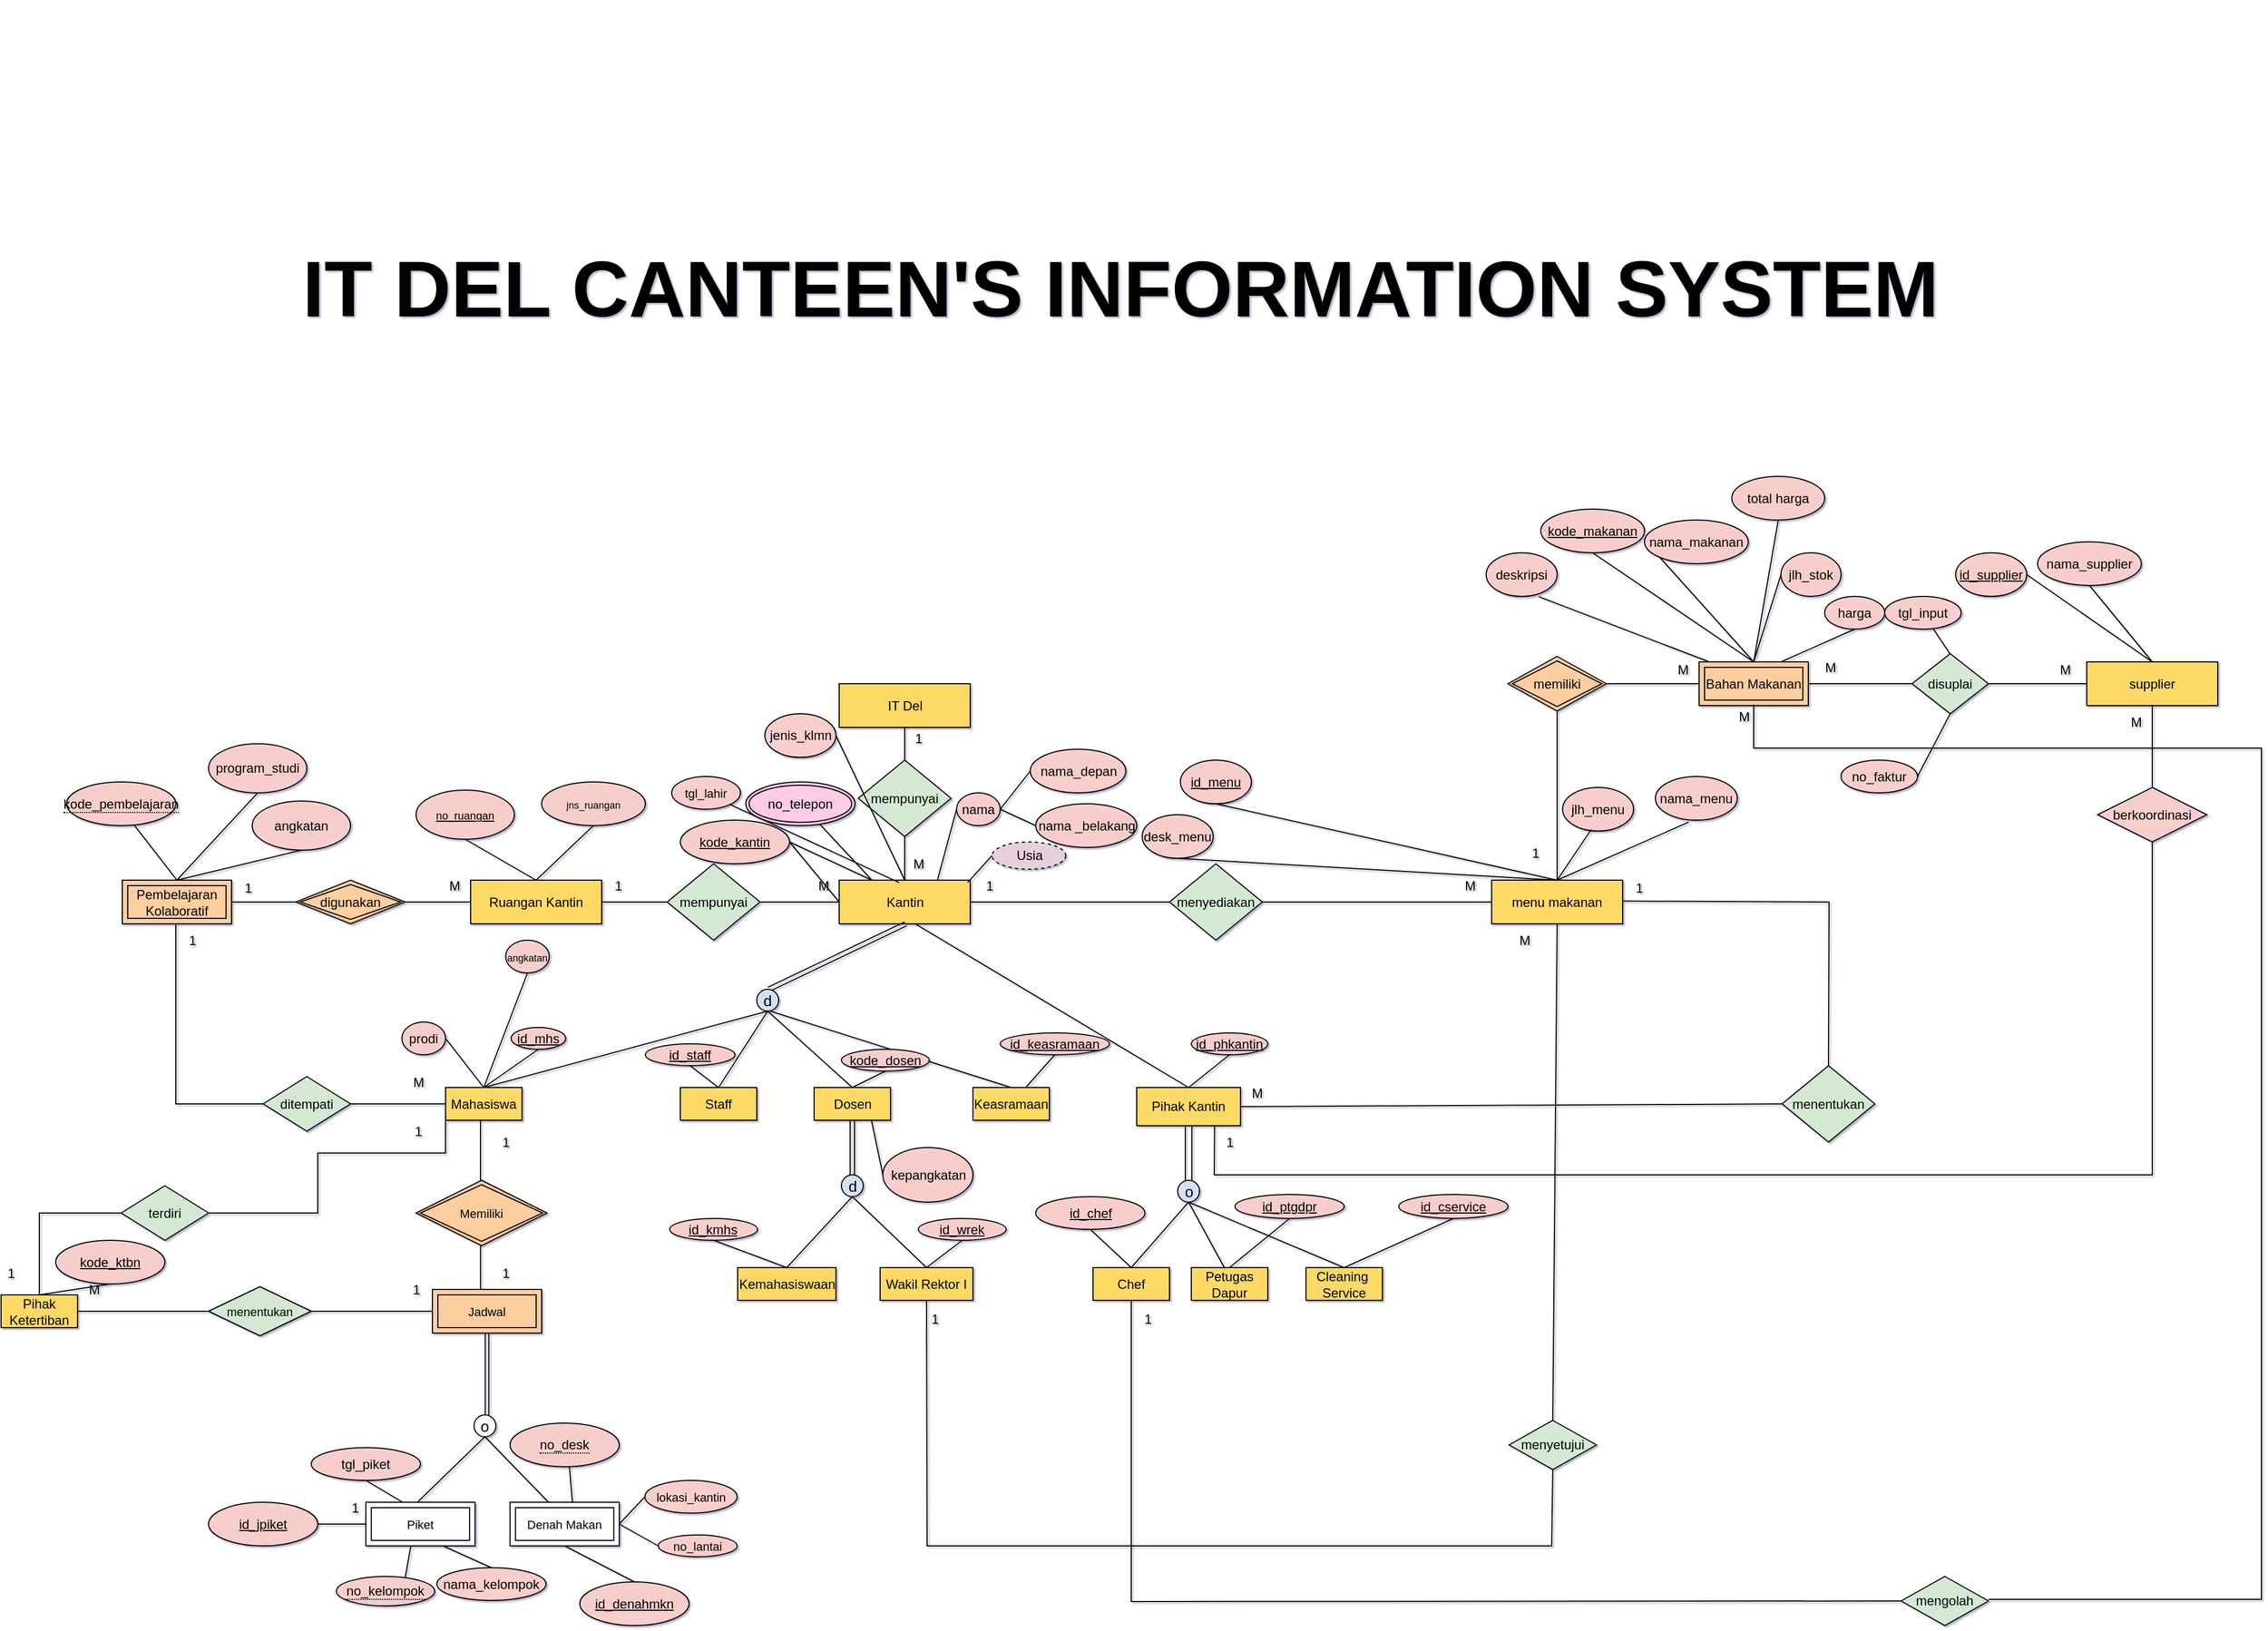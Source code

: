 <mxfile version="20.6.2" type="device" pages="3"><diagram id="HNcVdxYXrSZLwjf8aBr7" name="ERD"><mxGraphModel dx="2468" dy="1873" grid="1" gridSize="10" guides="1" tooltips="1" connect="1" arrows="1" fold="1" page="1" pageScale="1" pageWidth="850" pageHeight="1100" math="0" shadow="1"><root><mxCell id="0"/><mxCell id="1" parent="0"/><mxCell id="kFJOBViDmLYA3aMrQ87j-1" value="&lt;font style=&quot;font-size: 12px;&quot;&gt;IT Del&lt;/font&gt;" style="rounded=0;whiteSpace=wrap;html=1;fillColor=#FFD966;" parent="1" vertex="1"><mxGeometry x="137.5" y="76.5" width="120" height="40" as="geometry"/></mxCell><mxCell id="kFJOBViDmLYA3aMrQ87j-2" value="mempunyai" style="rhombus;whiteSpace=wrap;html=1;rounded=0;fillColor=#D5E8D4;" parent="1" vertex="1"><mxGeometry x="155" y="146.5" width="85" height="70" as="geometry"/></mxCell><mxCell id="kFJOBViDmLYA3aMrQ87j-3" value="" style="endArrow=none;html=1;entryX=0.5;entryY=1;entryDx=0;entryDy=0;exitX=0.5;exitY=0;exitDx=0;exitDy=0;rounded=0;" parent="1" source="kFJOBViDmLYA3aMrQ87j-2" target="kFJOBViDmLYA3aMrQ87j-1" edge="1"><mxGeometry width="50" height="50" relative="1" as="geometry"><mxPoint x="198" y="176.5" as="sourcePoint"/><mxPoint x="230" y="326.5" as="targetPoint"/></mxGeometry></mxCell><mxCell id="kFJOBViDmLYA3aMrQ87j-5" value="&lt;font style=&quot;font-size: 12px;&quot;&gt;Kantin&lt;/font&gt;" style="rounded=0;whiteSpace=wrap;html=1;fillColor=#FFD966;" parent="1" vertex="1"><mxGeometry x="137.5" y="256.5" width="120" height="40" as="geometry"/></mxCell><mxCell id="kFJOBViDmLYA3aMrQ87j-6" value="" style="endArrow=none;html=1;entryX=0.5;entryY=1;entryDx=0;entryDy=0;exitX=0.5;exitY=0;exitDx=0;exitDy=0;rounded=0;" parent="1" source="kFJOBViDmLYA3aMrQ87j-5" target="kFJOBViDmLYA3aMrQ87j-2" edge="1"><mxGeometry width="50" height="50" relative="1" as="geometry"><mxPoint x="180" y="376.5" as="sourcePoint"/><mxPoint x="230" y="326.5" as="targetPoint"/></mxGeometry></mxCell><mxCell id="kFJOBViDmLYA3aMrQ87j-8" value="menyediakan" style="rhombus;whiteSpace=wrap;html=1;rounded=0;fillColor=#D5E8D4;" parent="1" vertex="1"><mxGeometry x="440" y="241.5" width="85" height="70" as="geometry"/></mxCell><mxCell id="kFJOBViDmLYA3aMrQ87j-9" value="mempunyai" style="rhombus;whiteSpace=wrap;html=1;rounded=0;fillColor=#D5E8D4;" parent="1" vertex="1"><mxGeometry x="-20" y="241.5" width="85" height="70" as="geometry"/></mxCell><mxCell id="kFJOBViDmLYA3aMrQ87j-10" value="" style="endArrow=none;html=1;entryX=0;entryY=0.5;entryDx=0;entryDy=0;exitX=1;exitY=0.5;exitDx=0;exitDy=0;rounded=0;" parent="1" source="kFJOBViDmLYA3aMrQ87j-9" target="kFJOBViDmLYA3aMrQ87j-5" edge="1"><mxGeometry width="50" height="50" relative="1" as="geometry"><mxPoint x="60" y="296.5" as="sourcePoint"/><mxPoint x="230" y="326.5" as="targetPoint"/></mxGeometry></mxCell><mxCell id="kFJOBViDmLYA3aMrQ87j-11" value="" style="endArrow=none;html=1;entryX=0;entryY=0.5;entryDx=0;entryDy=0;exitX=1;exitY=0.5;exitDx=0;exitDy=0;rounded=0;" parent="1" source="kFJOBViDmLYA3aMrQ87j-5" target="kFJOBViDmLYA3aMrQ87j-8" edge="1"><mxGeometry width="50" height="50" relative="1" as="geometry"><mxPoint x="180" y="376.5" as="sourcePoint"/><mxPoint x="230" y="326.5" as="targetPoint"/></mxGeometry></mxCell><mxCell id="kFJOBViDmLYA3aMrQ87j-14" value="" style="endArrow=none;html=1;exitX=1;exitY=0.5;exitDx=0;exitDy=0;rounded=0;" parent="1" target="kFJOBViDmLYA3aMrQ87j-9" edge="1"><mxGeometry width="50" height="50" relative="1" as="geometry"><mxPoint x="-80" y="276.5" as="sourcePoint"/><mxPoint x="230" y="326.5" as="targetPoint"/></mxGeometry></mxCell><mxCell id="kFJOBViDmLYA3aMrQ87j-15" value="&lt;font&gt;menu makanan&lt;br&gt;&lt;/font&gt;" style="rounded=0;whiteSpace=wrap;html=1;fillColor=#FFD966;" parent="1" vertex="1"><mxGeometry x="735" y="256.5" width="120" height="40" as="geometry"/></mxCell><mxCell id="kFJOBViDmLYA3aMrQ87j-16" value="" style="endArrow=none;html=1;entryX=0;entryY=0.5;entryDx=0;entryDy=0;exitX=1;exitY=0.5;exitDx=0;exitDy=0;rounded=0;" parent="1" source="kFJOBViDmLYA3aMrQ87j-8" target="kFJOBViDmLYA3aMrQ87j-15" edge="1"><mxGeometry width="50" height="50" relative="1" as="geometry"><mxPoint x="70" y="396.5" as="sourcePoint"/><mxPoint x="120" y="346.5" as="targetPoint"/></mxGeometry></mxCell><mxCell id="kFJOBViDmLYA3aMrQ87j-17" value="desk_menu" style="ellipse;whiteSpace=wrap;html=1;rounded=0;fillColor=#F8CECC;" parent="1" vertex="1"><mxGeometry x="415" y="196.5" width="65" height="40" as="geometry"/></mxCell><mxCell id="kFJOBViDmLYA3aMrQ87j-18" value="&lt;u&gt;id_menu&lt;/u&gt;" style="ellipse;whiteSpace=wrap;html=1;rounded=0;fillColor=#F8CECC;" parent="1" vertex="1"><mxGeometry x="450" y="146.5" width="65" height="40" as="geometry"/></mxCell><mxCell id="kFJOBViDmLYA3aMrQ87j-20" value="nama_menu" style="ellipse;whiteSpace=wrap;html=1;rounded=0;fillColor=#F8CECC;" parent="1" vertex="1"><mxGeometry x="885" y="161.5" width="75" height="40" as="geometry"/></mxCell><mxCell id="kFJOBViDmLYA3aMrQ87j-21" value="jlh_menu" style="ellipse;whiteSpace=wrap;html=1;rounded=0;fillColor=#F8CECC;" parent="1" vertex="1"><mxGeometry x="800" y="171.5" width="65" height="40" as="geometry"/></mxCell><mxCell id="kFJOBViDmLYA3aMrQ87j-22" value="" style="endArrow=none;html=1;entryX=0.5;entryY=1;entryDx=0;entryDy=0;exitX=0.5;exitY=0;exitDx=0;exitDy=0;rounded=0;" parent="1" source="kFJOBViDmLYA3aMrQ87j-15" target="kFJOBViDmLYA3aMrQ87j-17" edge="1"><mxGeometry width="50" height="50" relative="1" as="geometry"><mxPoint x="500" y="366.5" as="sourcePoint"/><mxPoint x="550" y="316.5" as="targetPoint"/></mxGeometry></mxCell><mxCell id="kFJOBViDmLYA3aMrQ87j-23" value="" style="endArrow=none;html=1;entryX=0.5;entryY=1;entryDx=0;entryDy=0;exitX=0.5;exitY=0;exitDx=0;exitDy=0;rounded=0;" parent="1" source="kFJOBViDmLYA3aMrQ87j-15" target="kFJOBViDmLYA3aMrQ87j-18" edge="1"><mxGeometry width="50" height="50" relative="1" as="geometry"><mxPoint x="550" y="256.5" as="sourcePoint"/><mxPoint x="467.5" y="226.5" as="targetPoint"/></mxGeometry></mxCell><mxCell id="kFJOBViDmLYA3aMrQ87j-24" value="" style="endArrow=none;html=1;entryX=0.406;entryY=1.045;entryDx=0;entryDy=0;exitX=0.5;exitY=0;exitDx=0;exitDy=0;entryPerimeter=0;rounded=0;" parent="1" source="kFJOBViDmLYA3aMrQ87j-15" target="kFJOBViDmLYA3aMrQ87j-20" edge="1"><mxGeometry width="50" height="50" relative="1" as="geometry"><mxPoint x="700" y="276.5" as="sourcePoint"/><mxPoint x="607.5" y="236.5" as="targetPoint"/></mxGeometry></mxCell><mxCell id="kFJOBViDmLYA3aMrQ87j-25" value="" style="endArrow=none;html=1;entryX=0.403;entryY=0.965;entryDx=0;entryDy=0;exitX=0.5;exitY=0;exitDx=0;exitDy=0;entryPerimeter=0;rounded=0;" parent="1" source="kFJOBViDmLYA3aMrQ87j-15" target="kFJOBViDmLYA3aMrQ87j-21" edge="1"><mxGeometry width="50" height="50" relative="1" as="geometry"><mxPoint x="710" y="286.5" as="sourcePoint"/><mxPoint x="617.5" y="246.5" as="targetPoint"/></mxGeometry></mxCell><mxCell id="kFJOBViDmLYA3aMrQ87j-28" value="menentukan" style="rhombus;whiteSpace=wrap;html=1;rounded=0;fillColor=#D5E8D4;" parent="1" vertex="1"><mxGeometry x="1001" y="426.5" width="85" height="70" as="geometry"/></mxCell><mxCell id="kFJOBViDmLYA3aMrQ87j-56" value="" style="shape=link;html=1;entryX=0.5;entryY=0;entryDx=0;entryDy=0;exitX=0.5;exitY=1;exitDx=0;exitDy=0;rounded=0;" parent="1" edge="1"><mxGeometry width="100" relative="1" as="geometry"><mxPoint x="198.5" y="296.5" as="sourcePoint"/><mxPoint x="73.05" y="356.5" as="targetPoint"/></mxGeometry></mxCell><mxCell id="kFJOBViDmLYA3aMrQ87j-57" value="&lt;font style=&quot;font-size: 14px&quot;&gt;d&lt;/font&gt;" style="ellipse;whiteSpace=wrap;html=1;aspect=fixed;rounded=0;fillColor=#D4E1F5;" parent="1" vertex="1"><mxGeometry x="62.05" y="356.5" width="20" height="20" as="geometry"/></mxCell><mxCell id="kFJOBViDmLYA3aMrQ87j-58" value="Mahasiswa" style="rounded=0;whiteSpace=wrap;html=1;fillColor=#FFD966;" parent="1" vertex="1"><mxGeometry x="-222.95" y="446.5" width="70" height="30" as="geometry"/></mxCell><mxCell id="kFJOBViDmLYA3aMrQ87j-59" value="Staff" style="rounded=0;whiteSpace=wrap;html=1;fillColor=#FFD966;" parent="1" vertex="1"><mxGeometry x="-7.95" y="446.5" width="70" height="30" as="geometry"/></mxCell><mxCell id="kFJOBViDmLYA3aMrQ87j-60" value="Dosen" style="rounded=0;whiteSpace=wrap;html=1;fillColor=#FFD966;" parent="1" vertex="1"><mxGeometry x="114.55" y="446.5" width="70" height="30" as="geometry"/></mxCell><mxCell id="kFJOBViDmLYA3aMrQ87j-61" value="Keasramaan" style="rounded=0;whiteSpace=wrap;html=1;fillColor=#FFD966;" parent="1" vertex="1"><mxGeometry x="260" y="446.5" width="70" height="30" as="geometry"/></mxCell><mxCell id="kFJOBViDmLYA3aMrQ87j-62" value="" style="endArrow=none;html=1;exitX=0.5;exitY=0;exitDx=0;exitDy=0;entryX=0.5;entryY=1;entryDx=0;entryDy=0;rounded=0;" parent="1" source="kFJOBViDmLYA3aMrQ87j-58" edge="1"><mxGeometry width="50" height="50" relative="1" as="geometry"><mxPoint x="174.55" y="436.5" as="sourcePoint"/><mxPoint x="72.05" y="376.5" as="targetPoint"/></mxGeometry></mxCell><mxCell id="kFJOBViDmLYA3aMrQ87j-63" value="" style="endArrow=none;html=1;exitX=0.5;exitY=0;exitDx=0;exitDy=0;entryX=0.5;entryY=1;entryDx=0;entryDy=0;rounded=0;" parent="1" source="kFJOBViDmLYA3aMrQ87j-59" edge="1"><mxGeometry width="50" height="50" relative="1" as="geometry"><mxPoint x="-92.95" y="456.5" as="sourcePoint"/><mxPoint x="72.05" y="376.5" as="targetPoint"/></mxGeometry></mxCell><mxCell id="kFJOBViDmLYA3aMrQ87j-64" value="" style="endArrow=none;html=1;exitX=0.5;exitY=0;exitDx=0;exitDy=0;entryX=0.5;entryY=1;entryDx=0;entryDy=0;rounded=0;" parent="1" source="kFJOBViDmLYA3aMrQ87j-60" edge="1"><mxGeometry width="50" height="50" relative="1" as="geometry"><mxPoint x="-82.95" y="466.5" as="sourcePoint"/><mxPoint x="72.05" y="376.5" as="targetPoint"/></mxGeometry></mxCell><mxCell id="kFJOBViDmLYA3aMrQ87j-65" value="" style="endArrow=none;html=1;exitX=0.5;exitY=0;exitDx=0;exitDy=0;rounded=0;" parent="1" source="kFJOBViDmLYA3aMrQ87j-61" edge="1"><mxGeometry width="50" height="50" relative="1" as="geometry"><mxPoint x="-72.95" y="476.5" as="sourcePoint"/><mxPoint x="74.55" y="376.5" as="targetPoint"/></mxGeometry></mxCell><mxCell id="kFJOBViDmLYA3aMrQ87j-71" value="Pihak&lt;br&gt;Ketertiban" style="rounded=0;whiteSpace=wrap;html=1;fillColor=#FFD966;" parent="1" vertex="1"><mxGeometry x="-630" y="636.5" width="70" height="30" as="geometry"/></mxCell><mxCell id="kFJOBViDmLYA3aMrQ87j-76" value="" style="shape=link;html=1;exitX=0.5;exitY=1;exitDx=0;exitDy=0;rounded=0;" parent="1" source="kFJOBViDmLYA3aMrQ87j-60" edge="1"><mxGeometry width="100" relative="1" as="geometry"><mxPoint x="124.55" y="566.5" as="sourcePoint"/><mxPoint x="149.55" y="526.5" as="targetPoint"/></mxGeometry></mxCell><mxCell id="kFJOBViDmLYA3aMrQ87j-77" value="&lt;font style=&quot;font-size: 14px&quot;&gt;d&lt;/font&gt;" style="ellipse;whiteSpace=wrap;html=1;aspect=fixed;rounded=0;fillColor=#D4E1F5;" parent="1" vertex="1"><mxGeometry x="139.55" y="526.5" width="20" height="20" as="geometry"/></mxCell><mxCell id="kFJOBViDmLYA3aMrQ87j-78" value="Kemahasiswaan" style="rounded=0;whiteSpace=wrap;html=1;fillColor=#FFD966;" parent="1" vertex="1"><mxGeometry x="44.55" y="611.5" width="90" height="30" as="geometry"/></mxCell><mxCell id="kFJOBViDmLYA3aMrQ87j-79" value="Wakil Rektor I" style="rounded=0;whiteSpace=wrap;html=1;fillColor=#FFD966;" parent="1" vertex="1"><mxGeometry x="175" y="611.5" width="85" height="30" as="geometry"/></mxCell><mxCell id="kFJOBViDmLYA3aMrQ87j-80" value="" style="endArrow=none;html=1;exitX=0.5;exitY=0;exitDx=0;exitDy=0;entryX=0.5;entryY=1;entryDx=0;entryDy=0;rounded=0;" parent="1" source="kFJOBViDmLYA3aMrQ87j-78" edge="1"><mxGeometry width="50" height="50" relative="1" as="geometry"><mxPoint x="247.05" y="486.5" as="sourcePoint"/><mxPoint x="149.55" y="546.5" as="targetPoint"/></mxGeometry></mxCell><mxCell id="kFJOBViDmLYA3aMrQ87j-81" value="" style="endArrow=none;html=1;exitX=0.5;exitY=1;exitDx=0;exitDy=0;entryX=0.5;entryY=0;entryDx=0;entryDy=0;rounded=0;" parent="1" target="kFJOBViDmLYA3aMrQ87j-79" edge="1"><mxGeometry width="50" height="50" relative="1" as="geometry"><mxPoint x="149.55" y="546.5" as="sourcePoint"/><mxPoint x="297.05" y="436.5" as="targetPoint"/></mxGeometry></mxCell><mxCell id="kFJOBViDmLYA3aMrQ87j-111" value="" style="endArrow=none;html=1;exitX=1;exitY=0.5;exitDx=0;exitDy=0;startArrow=none;rounded=0;" parent="1" edge="1"><mxGeometry width="50" height="50" relative="1" as="geometry"><mxPoint x="-220" y="276.5" as="sourcePoint"/><mxPoint x="-200" y="276.5" as="targetPoint"/></mxGeometry></mxCell><mxCell id="kFJOBViDmLYA3aMrQ87j-114" value="" style="endArrow=none;html=1;exitX=1;exitY=0.5;exitDx=0;exitDy=0;entryX=0;entryY=0.5;entryDx=0;entryDy=0;rounded=0;" parent="1" source="bTMKoEuPt0CvqFsK8ONp-4" edge="1"><mxGeometry width="50" height="50" relative="1" as="geometry"><mxPoint x="-410" y="276.5" as="sourcePoint"/><mxPoint x="-352.5" y="276.5" as="targetPoint"/></mxGeometry></mxCell><mxCell id="kFJOBViDmLYA3aMrQ87j-120" value="memiliki" style="shape=rhombus;double=1;perimeter=rhombusPerimeter;whiteSpace=wrap;html=1;align=center;rounded=0;fillColor=#FFCE9F;" parent="1" vertex="1"><mxGeometry x="750" y="51.5" width="90" height="50" as="geometry"/></mxCell><mxCell id="kFJOBViDmLYA3aMrQ87j-122" value="" style="endArrow=none;html=1;entryX=0.5;entryY=1;entryDx=0;entryDy=0;rounded=0;" parent="1" source="kFJOBViDmLYA3aMrQ87j-15" target="kFJOBViDmLYA3aMrQ87j-120" edge="1"><mxGeometry width="50" height="50" relative="1" as="geometry"><mxPoint x="600" y="136.5" as="sourcePoint"/><mxPoint x="650" y="86.5" as="targetPoint"/></mxGeometry></mxCell><mxCell id="kFJOBViDmLYA3aMrQ87j-123" value="Bahan Makanan" style="shape=ext;margin=3;double=1;whiteSpace=wrap;html=1;align=center;rounded=0;fillColor=#FFCE9F;" parent="1" vertex="1"><mxGeometry x="925" y="56.5" width="100" height="40" as="geometry"/></mxCell><mxCell id="kFJOBViDmLYA3aMrQ87j-124" value="" style="endArrow=none;html=1;exitX=1;exitY=0.5;exitDx=0;exitDy=0;entryX=0;entryY=0.5;entryDx=0;entryDy=0;rounded=0;" parent="1" source="kFJOBViDmLYA3aMrQ87j-120" target="kFJOBViDmLYA3aMrQ87j-123" edge="1"><mxGeometry width="50" height="50" relative="1" as="geometry"><mxPoint x="970" y="126.5" as="sourcePoint"/><mxPoint x="920" y="76.5" as="targetPoint"/></mxGeometry></mxCell><mxCell id="kFJOBViDmLYA3aMrQ87j-125" value="disuplai" style="rhombus;whiteSpace=wrap;html=1;rounded=0;fillColor=#D5E8D4;" parent="1" vertex="1"><mxGeometry x="1120" y="49" width="70" height="55" as="geometry"/></mxCell><mxCell id="kFJOBViDmLYA3aMrQ87j-126" value="" style="endArrow=none;html=1;exitX=1;exitY=0.5;exitDx=0;exitDy=0;entryX=0;entryY=0.5;entryDx=0;entryDy=0;rounded=0;" parent="1" source="kFJOBViDmLYA3aMrQ87j-123" target="kFJOBViDmLYA3aMrQ87j-125" edge="1"><mxGeometry width="50" height="50" relative="1" as="geometry"><mxPoint x="1010" y="116.5" as="sourcePoint"/><mxPoint x="1095" y="116.5" as="targetPoint"/></mxGeometry></mxCell><mxCell id="kFJOBViDmLYA3aMrQ87j-128" value="&lt;font&gt;supplier&lt;br&gt;&lt;/font&gt;" style="rounded=0;whiteSpace=wrap;html=1;fillColor=#FFD966;" parent="1" vertex="1"><mxGeometry x="1280" y="56.5" width="120" height="40" as="geometry"/></mxCell><mxCell id="kFJOBViDmLYA3aMrQ87j-129" value="" style="endArrow=none;html=1;exitX=1;exitY=0.5;exitDx=0;exitDy=0;entryX=0;entryY=0.5;entryDx=0;entryDy=0;rounded=0;" parent="1" source="kFJOBViDmLYA3aMrQ87j-125" target="kFJOBViDmLYA3aMrQ87j-128" edge="1"><mxGeometry width="50" height="50" relative="1" as="geometry"><mxPoint x="1035" y="86.5" as="sourcePoint"/><mxPoint x="1090" y="86.5" as="targetPoint"/></mxGeometry></mxCell><mxCell id="kFJOBViDmLYA3aMrQ87j-149" value="deskripsi" style="ellipse;whiteSpace=wrap;html=1;rounded=0;fillColor=#F8CECC;" parent="1" vertex="1"><mxGeometry x="730" y="-43.5" width="65" height="40" as="geometry"/></mxCell><mxCell id="kFJOBViDmLYA3aMrQ87j-150" value="&lt;u&gt;kode_makanan&lt;/u&gt;" style="ellipse;whiteSpace=wrap;html=1;rounded=0;fillColor=#F8CECC;" parent="1" vertex="1"><mxGeometry x="780" y="-83.5" width="95" height="40" as="geometry"/></mxCell><mxCell id="kFJOBViDmLYA3aMrQ87j-151" value="nama_makanan" style="ellipse;whiteSpace=wrap;html=1;rounded=0;fillColor=#F8CECC;" parent="1" vertex="1"><mxGeometry x="875" y="-73.5" width="95" height="40" as="geometry"/></mxCell><mxCell id="kFJOBViDmLYA3aMrQ87j-152" value="harga" style="ellipse;whiteSpace=wrap;html=1;rounded=0;fillColor=#F8CECC;" parent="1" vertex="1"><mxGeometry x="1040" y="-3.5" width="55" height="30" as="geometry"/></mxCell><mxCell id="kFJOBViDmLYA3aMrQ87j-153" value="jlh_stok" style="ellipse;whiteSpace=wrap;html=1;rounded=0;fillColor=#F8CECC;" parent="1" vertex="1"><mxGeometry x="1000" y="-43.5" width="55" height="40" as="geometry"/></mxCell><mxCell id="kFJOBViDmLYA3aMrQ87j-154" value="&lt;u&gt;id_supplier&lt;/u&gt;" style="ellipse;whiteSpace=wrap;html=1;rounded=0;fillColor=#F8CECC;" parent="1" vertex="1"><mxGeometry x="1160" y="-43.5" width="65" height="40" as="geometry"/></mxCell><mxCell id="kFJOBViDmLYA3aMrQ87j-155" value="nama_supplier" style="ellipse;whiteSpace=wrap;html=1;rounded=0;fillColor=#F8CECC;" parent="1" vertex="1"><mxGeometry x="1235" y="-53.5" width="95" height="40" as="geometry"/></mxCell><mxCell id="kFJOBViDmLYA3aMrQ87j-158" value="" style="endArrow=none;html=1;entryX=0.74;entryY=1.005;entryDx=0;entryDy=0;entryPerimeter=0;exitX=0.088;exitY=-0.006;exitDx=0;exitDy=0;exitPerimeter=0;rounded=0;" parent="1" source="kFJOBViDmLYA3aMrQ87j-123" target="kFJOBViDmLYA3aMrQ87j-149" edge="1"><mxGeometry width="50" height="50" relative="1" as="geometry"><mxPoint x="845" y="56.5" as="sourcePoint"/><mxPoint x="762.5" y="46.5" as="targetPoint"/></mxGeometry></mxCell><mxCell id="kFJOBViDmLYA3aMrQ87j-159" value="" style="endArrow=none;html=1;entryX=0.5;entryY=1;entryDx=0;entryDy=0;exitX=0.5;exitY=0;exitDx=0;exitDy=0;rounded=0;" parent="1" source="kFJOBViDmLYA3aMrQ87j-123" target="kFJOBViDmLYA3aMrQ87j-150" edge="1"><mxGeometry width="50" height="50" relative="1" as="geometry"><mxPoint x="865" y="76.5" as="sourcePoint"/><mxPoint x="772.5" y="56.5" as="targetPoint"/></mxGeometry></mxCell><mxCell id="kFJOBViDmLYA3aMrQ87j-160" value="" style="endArrow=none;html=1;entryX=0;entryY=1;entryDx=0;entryDy=0;exitX=0.5;exitY=0;exitDx=0;exitDy=0;rounded=0;" parent="1" source="kFJOBViDmLYA3aMrQ87j-123" target="kFJOBViDmLYA3aMrQ87j-151" edge="1"><mxGeometry width="50" height="50" relative="1" as="geometry"><mxPoint x="875" y="86.5" as="sourcePoint"/><mxPoint x="782.5" y="66.5" as="targetPoint"/></mxGeometry></mxCell><mxCell id="kFJOBViDmLYA3aMrQ87j-161" value="" style="endArrow=none;html=1;entryX=0;entryY=0.5;entryDx=0;entryDy=0;exitX=0.5;exitY=0;exitDx=0;exitDy=0;rounded=0;" parent="1" source="kFJOBViDmLYA3aMrQ87j-123" target="kFJOBViDmLYA3aMrQ87j-153" edge="1"><mxGeometry width="50" height="50" relative="1" as="geometry"><mxPoint x="1015" y="96.5" as="sourcePoint"/><mxPoint x="1052.5" y="16.5" as="targetPoint"/></mxGeometry></mxCell><mxCell id="kFJOBViDmLYA3aMrQ87j-163" value="" style="endArrow=none;html=1;entryX=0.5;entryY=1;entryDx=0;entryDy=0;exitX=0.5;exitY=0;exitDx=0;exitDy=0;rounded=0;" parent="1" source="kFJOBViDmLYA3aMrQ87j-128" target="kFJOBViDmLYA3aMrQ87j-155" edge="1"><mxGeometry width="50" height="50" relative="1" as="geometry"><mxPoint x="1000" y="116.5" as="sourcePoint"/><mxPoint x="907.5" y="96.5" as="targetPoint"/></mxGeometry></mxCell><mxCell id="kFJOBViDmLYA3aMrQ87j-164" value="" style="endArrow=none;html=1;entryX=0.5;entryY=1;entryDx=0;entryDy=0;rounded=0;" parent="1" edge="1"><mxGeometry width="50" height="50" relative="1" as="geometry"><mxPoint x="1155" y="49.5" as="sourcePoint"/><mxPoint x="1135" y="19.5" as="targetPoint"/></mxGeometry></mxCell><mxCell id="kFJOBViDmLYA3aMrQ87j-165" value="kepangkatan" style="ellipse;whiteSpace=wrap;html=1;rounded=0;fillColor=#F8CECC;" parent="1" vertex="1"><mxGeometry x="177.5" y="501.5" width="82.5" height="50" as="geometry"/></mxCell><mxCell id="kFJOBViDmLYA3aMrQ87j-175" value="&lt;font style=&quot;font-size: 9px&quot;&gt;angkatan&lt;/font&gt;" style="ellipse;whiteSpace=wrap;html=1;rounded=0;fillColor=#F8CECC;" parent="1" vertex="1"><mxGeometry x="-167.95" y="311.5" width="40" height="30" as="geometry"/></mxCell><mxCell id="kFJOBViDmLYA3aMrQ87j-176" value="prodi" style="ellipse;whiteSpace=wrap;html=1;rounded=0;fillColor=#F8CECC;" parent="1" vertex="1"><mxGeometry x="-262.95" y="386.5" width="40" height="30" as="geometry"/></mxCell><mxCell id="kFJOBViDmLYA3aMrQ87j-177" value="" style="endArrow=none;html=1;entryX=0.5;entryY=1;entryDx=0;entryDy=0;exitX=0.5;exitY=0;exitDx=0;exitDy=0;rounded=0;" parent="1" source="kFJOBViDmLYA3aMrQ87j-58" target="kFJOBViDmLYA3aMrQ87j-175" edge="1"><mxGeometry width="50" height="50" relative="1" as="geometry"><mxPoint x="-177.45" y="526.5" as="sourcePoint"/><mxPoint x="-177.95" y="486.5" as="targetPoint"/></mxGeometry></mxCell><mxCell id="kFJOBViDmLYA3aMrQ87j-179" value="" style="endArrow=none;html=1;entryX=1;entryY=0.5;entryDx=0;entryDy=0;exitX=0.5;exitY=0;exitDx=0;exitDy=0;rounded=0;" parent="1" source="kFJOBViDmLYA3aMrQ87j-58" target="kFJOBViDmLYA3aMrQ87j-176" edge="1"><mxGeometry width="50" height="50" relative="1" as="geometry"><mxPoint x="-157.45" y="546.5" as="sourcePoint"/><mxPoint x="-157.95" y="506.5" as="targetPoint"/></mxGeometry></mxCell><mxCell id="kFJOBViDmLYA3aMrQ87j-182" value="&lt;font style=&quot;font-size: 10px;&quot;&gt;&lt;u style=&quot;&quot;&gt;no_ruangan&lt;/u&gt;&lt;/font&gt;" style="ellipse;whiteSpace=wrap;html=1;rounded=0;fillColor=#F8CECC;" parent="1" vertex="1"><mxGeometry x="-250" y="174" width="90" height="45" as="geometry"/></mxCell><mxCell id="kFJOBViDmLYA3aMrQ87j-183" value="&lt;font style=&quot;font-size: 9px&quot;&gt;jns_ruangan&lt;/font&gt;" style="ellipse;whiteSpace=wrap;html=1;rounded=0;fillColor=#F8CECC;" parent="1" vertex="1"><mxGeometry x="-135" y="166.5" width="95" height="40" as="geometry"/></mxCell><mxCell id="kFJOBViDmLYA3aMrQ87j-185" value="" style="endArrow=none;html=1;exitX=0.5;exitY=1;exitDx=0;exitDy=0;rounded=0;entryX=0.5;entryY=0;entryDx=0;entryDy=0;" parent="1" source="kFJOBViDmLYA3aMrQ87j-182" target="bTMKoEuPt0CvqFsK8ONp-3" edge="1"><mxGeometry width="50" height="50" relative="1" as="geometry"><mxPoint x="-190" y="356.5" as="sourcePoint"/><mxPoint x="-154.04" y="254.74" as="targetPoint"/></mxGeometry></mxCell><mxCell id="kFJOBViDmLYA3aMrQ87j-186" value="" style="endArrow=none;html=1;exitX=0.5;exitY=1;exitDx=0;exitDy=0;entryX=0.5;entryY=0;entryDx=0;entryDy=0;rounded=0;" parent="1" source="kFJOBViDmLYA3aMrQ87j-183" target="bTMKoEuPt0CvqFsK8ONp-3" edge="1"><mxGeometry width="50" height="50" relative="1" as="geometry"><mxPoint x="-190" y="356.5" as="sourcePoint"/><mxPoint x="-158.96" y="257.18" as="targetPoint"/></mxGeometry></mxCell><mxCell id="jekTHXRP9qr_IydiZH0F-9" value="&lt;font style=&quot;font-size: 14px&quot;&gt;o&lt;/font&gt;" style="ellipse;whiteSpace=wrap;html=1;aspect=fixed;rounded=0;" parent="1" vertex="1"><mxGeometry x="-196.9" y="746.5" width="20" height="20" as="geometry"/></mxCell><mxCell id="jekTHXRP9qr_IydiZH0F-12" value="" style="endArrow=none;html=1;exitX=0.5;exitY=0;exitDx=0;exitDy=0;entryX=0.5;entryY=1;entryDx=0;entryDy=0;rounded=0;" parent="1" target="jekTHXRP9qr_IydiZH0F-9" edge="1"><mxGeometry width="50" height="50" relative="1" as="geometry"><mxPoint x="-253.9" y="831.5" as="sourcePoint"/><mxPoint x="-36.4" y="656.5" as="targetPoint"/></mxGeometry></mxCell><mxCell id="jekTHXRP9qr_IydiZH0F-13" value="" style="endArrow=none;html=1;exitX=0.5;exitY=1;exitDx=0;exitDy=0;entryX=0.5;entryY=0;entryDx=0;entryDy=0;rounded=0;" parent="1" source="jekTHXRP9qr_IydiZH0F-9" edge="1"><mxGeometry width="50" height="50" relative="1" as="geometry"><mxPoint x="-86.4" y="706.5" as="sourcePoint"/><mxPoint x="-123.9" y="831.5" as="targetPoint"/></mxGeometry></mxCell><mxCell id="jekTHXRP9qr_IydiZH0F-26" value="&lt;font style=&quot;font-size: 12px;&quot;&gt;nama&lt;/font&gt;" style="ellipse;whiteSpace=wrap;html=1;rounded=0;fillColor=#F8CECC;" parent="1" vertex="1"><mxGeometry x="245" y="176.5" width="40" height="30" as="geometry"/></mxCell><mxCell id="jekTHXRP9qr_IydiZH0F-28" value="&lt;font style=&quot;font-size: 12px;&quot;&gt;nama_depan&lt;/font&gt;" style="ellipse;whiteSpace=wrap;html=1;rounded=0;fillColor=#F8CECC;" parent="1" vertex="1"><mxGeometry x="312.5" y="136.5" width="87.5" height="40" as="geometry"/></mxCell><mxCell id="jekTHXRP9qr_IydiZH0F-29" value="&lt;font style=&quot;font-size: 12px;&quot;&gt;nama _belakang&lt;/font&gt;" style="ellipse;whiteSpace=wrap;html=1;rounded=0;fillColor=#F8CECC;" parent="1" vertex="1"><mxGeometry x="317.5" y="186.5" width="92.5" height="40" as="geometry"/></mxCell><mxCell id="jekTHXRP9qr_IydiZH0F-34" value="" style="endArrow=none;html=1;rounded=0;entryX=0;entryY=0.5;entryDx=0;entryDy=0;exitX=1;exitY=0.5;exitDx=0;exitDy=0;" parent="1" source="jekTHXRP9qr_IydiZH0F-26" target="jekTHXRP9qr_IydiZH0F-28" edge="1"><mxGeometry width="50" height="50" relative="1" as="geometry"><mxPoint x="290" y="186.5" as="sourcePoint"/><mxPoint x="440" y="326.5" as="targetPoint"/><Array as="points"/></mxGeometry></mxCell><mxCell id="jekTHXRP9qr_IydiZH0F-35" value="" style="endArrow=none;html=1;rounded=0;entryX=0;entryY=0.5;entryDx=0;entryDy=0;exitX=1;exitY=0.5;exitDx=0;exitDy=0;" parent="1" source="jekTHXRP9qr_IydiZH0F-26" target="jekTHXRP9qr_IydiZH0F-29" edge="1"><mxGeometry width="50" height="50" relative="1" as="geometry"><mxPoint x="295" y="201.5" as="sourcePoint"/><mxPoint x="322.5" y="171.5" as="targetPoint"/><Array as="points"/></mxGeometry></mxCell><mxCell id="jekTHXRP9qr_IydiZH0F-36" value="" style="endArrow=none;html=1;rounded=0;entryX=0;entryY=0.5;entryDx=0;entryDy=0;exitX=0.75;exitY=0;exitDx=0;exitDy=0;" parent="1" source="kFJOBViDmLYA3aMrQ87j-5" target="jekTHXRP9qr_IydiZH0F-26" edge="1"><mxGeometry width="50" height="50" relative="1" as="geometry"><mxPoint x="295" y="201.5" as="sourcePoint"/><mxPoint x="327.5" y="221.5" as="targetPoint"/><Array as="points"/></mxGeometry></mxCell><mxCell id="jekTHXRP9qr_IydiZH0F-44" value="" style="endArrow=none;html=1;rounded=0;fontSize=8;entryX=0.25;entryY=0;entryDx=0;entryDy=0;exitX=0.5;exitY=1;exitDx=0;exitDy=0;" parent="1" target="kFJOBViDmLYA3aMrQ87j-5" edge="1"><mxGeometry width="50" height="50" relative="1" as="geometry"><mxPoint x="116.25" y="201.5" as="sourcePoint"/><mxPoint x="160" y="196.5" as="targetPoint"/></mxGeometry></mxCell><mxCell id="jekTHXRP9qr_IydiZH0F-45" value="&lt;font style=&quot;font-size: 12px;&quot;&gt;no_telepon&lt;/font&gt;" style="ellipse;shape=doubleEllipse;margin=3;whiteSpace=wrap;html=1;align=center;shadow=0;fontSize=12;rounded=0;fillColor=#FFCCE6;" parent="1" vertex="1"><mxGeometry x="52" y="166.5" width="100" height="40" as="geometry"/></mxCell><mxCell id="jekTHXRP9qr_IydiZH0F-51" value="ditempati" style="rhombus;whiteSpace=wrap;html=1;shadow=0;fontSize=12;rounded=0;fillColor=#D5E8D4;" parent="1" vertex="1"><mxGeometry x="-390" y="436.5" width="80" height="50" as="geometry"/></mxCell><mxCell id="jekTHXRP9qr_IydiZH0F-55" value="" style="endArrow=none;html=1;rounded=0;fontSize=12;exitX=1;exitY=0.5;exitDx=0;exitDy=0;entryX=0;entryY=0.5;entryDx=0;entryDy=0;" parent="1" source="jekTHXRP9qr_IydiZH0F-51" target="kFJOBViDmLYA3aMrQ87j-58" edge="1"><mxGeometry width="50" height="50" relative="1" as="geometry"><mxPoint x="140" y="606.5" as="sourcePoint"/><mxPoint x="190" y="556.5" as="targetPoint"/></mxGeometry></mxCell><mxCell id="jekTHXRP9qr_IydiZH0F-60" value="" style="endArrow=none;html=1;rounded=0;fontSize=12;exitX=0.5;exitY=0;exitDx=0;exitDy=0;entryX=0.5;entryY=1;entryDx=0;entryDy=0;" parent="1" edge="1"><mxGeometry width="50" height="50" relative="1" as="geometry"><mxPoint x="-253.9" y="831.5" as="sourcePoint"/><mxPoint x="-295.95" y="806.5" as="targetPoint"/></mxGeometry></mxCell><mxCell id="jekTHXRP9qr_IydiZH0F-61" value="" style="endArrow=none;html=1;rounded=0;fontSize=12;exitX=1;exitY=0.5;exitDx=0;exitDy=0;entryX=0.5;entryY=1;entryDx=0;entryDy=0;" parent="1" edge="1"><mxGeometry width="50" height="50" relative="1" as="geometry"><mxPoint x="-260.95" y="901.5" as="sourcePoint"/><mxPoint x="-253.9" y="861.5" as="targetPoint"/></mxGeometry></mxCell><mxCell id="jekTHXRP9qr_IydiZH0F-64" value="" style="endArrow=none;html=1;rounded=0;fontSize=12;exitX=0.5;exitY=1;exitDx=0;exitDy=0;entryX=0.5;entryY=1;entryDx=0;entryDy=0;" parent="1" source="kFJOBViDmLYA3aMrQ87j-79" target="jekTHXRP9qr_IydiZH0F-65" edge="1"><mxGeometry width="50" height="50" relative="1" as="geometry"><mxPoint x="30" y="516.5" as="sourcePoint"/><mxPoint x="630" y="626.5" as="targetPoint"/><Array as="points"><mxPoint x="218" y="866.5"/><mxPoint x="790" y="866.5"/></Array></mxGeometry></mxCell><mxCell id="jekTHXRP9qr_IydiZH0F-65" value="menyetujui" style="rhombus;whiteSpace=wrap;html=1;shadow=0;fontSize=12;rounded=0;fillColor=#D5E8D4;" parent="1" vertex="1"><mxGeometry x="751" y="751.5" width="80" height="45" as="geometry"/></mxCell><mxCell id="jekTHXRP9qr_IydiZH0F-66" value="" style="endArrow=none;html=1;rounded=0;fontSize=12;entryX=0.5;entryY=1;entryDx=0;entryDy=0;exitX=0.5;exitY=0;exitDx=0;exitDy=0;" parent="1" source="jekTHXRP9qr_IydiZH0F-65" target="kFJOBViDmLYA3aMrQ87j-15" edge="1"><mxGeometry width="50" height="50" relative="1" as="geometry"><mxPoint x="230" y="516.5" as="sourcePoint"/><mxPoint x="280" y="466.5" as="targetPoint"/></mxGeometry></mxCell><mxCell id="jekTHXRP9qr_IydiZH0F-75" value="" style="endArrow=none;html=1;rounded=0;fontSize=12;entryX=0.5;entryY=1;entryDx=0;entryDy=0;exitX=0;exitY=0.5;exitDx=0;exitDy=0;" parent="1" source="jekTHXRP9qr_IydiZH0F-51" edge="1"><mxGeometry width="50" height="50" relative="1" as="geometry"><mxPoint x="50" y="456.5" as="sourcePoint"/><mxPoint x="-470" y="296.5" as="targetPoint"/><Array as="points"><mxPoint x="-470" y="461.5"/></Array></mxGeometry></mxCell><mxCell id="jekTHXRP9qr_IydiZH0F-76" value="1" style="text;html=1;align=center;verticalAlign=middle;resizable=0;points=[];autosize=1;strokeColor=none;fillColor=none;fontSize=12;rounded=0;" parent="1" vertex="1"><mxGeometry x="195" y="111.5" width="30" height="30" as="geometry"/></mxCell><mxCell id="jekTHXRP9qr_IydiZH0F-77" value="M" style="text;html=1;align=center;verticalAlign=middle;resizable=0;points=[];autosize=1;strokeColor=none;fillColor=none;fontSize=12;rounded=0;" parent="1" vertex="1"><mxGeometry x="194.55" y="226.5" width="30" height="30" as="geometry"/></mxCell><mxCell id="jekTHXRP9qr_IydiZH0F-78" value="M" style="text;html=1;align=center;verticalAlign=middle;resizable=0;points=[];autosize=1;strokeColor=none;fillColor=none;fontSize=12;rounded=0;" parent="1" vertex="1"><mxGeometry x="700" y="246.5" width="30" height="30" as="geometry"/></mxCell><mxCell id="jekTHXRP9qr_IydiZH0F-79" value="1" style="text;html=1;align=center;verticalAlign=middle;resizable=0;points=[];autosize=1;strokeColor=none;fillColor=none;fontSize=12;rounded=0;" parent="1" vertex="1"><mxGeometry x="260" y="246.5" width="30" height="30" as="geometry"/></mxCell><mxCell id="jekTHXRP9qr_IydiZH0F-80" value="1" style="text;html=1;align=center;verticalAlign=middle;resizable=0;points=[];autosize=1;strokeColor=none;fillColor=none;fontSize=12;rounded=0;" parent="1" vertex="1"><mxGeometry x="760" y="216.5" width="30" height="30" as="geometry"/></mxCell><mxCell id="jekTHXRP9qr_IydiZH0F-81" value="M" style="text;html=1;align=center;verticalAlign=middle;resizable=0;points=[];autosize=1;strokeColor=none;fillColor=none;fontSize=12;rounded=0;" parent="1" vertex="1"><mxGeometry x="895" y="49" width="30" height="30" as="geometry"/></mxCell><mxCell id="jekTHXRP9qr_IydiZH0F-82" value="M" style="text;html=1;align=center;verticalAlign=middle;resizable=0;points=[];autosize=1;strokeColor=none;fillColor=none;fontSize=12;rounded=0;" parent="1" vertex="1"><mxGeometry x="1030" y="46.5" width="30" height="30" as="geometry"/></mxCell><mxCell id="jekTHXRP9qr_IydiZH0F-83" value="M" style="text;html=1;align=center;verticalAlign=middle;resizable=0;points=[];autosize=1;strokeColor=none;fillColor=none;fontSize=12;rounded=0;" parent="1" vertex="1"><mxGeometry x="1245" y="49" width="30" height="30" as="geometry"/></mxCell><mxCell id="jekTHXRP9qr_IydiZH0F-84" value="berkoordinasi" style="rhombus;whiteSpace=wrap;html=1;shadow=0;fontSize=12;rounded=0;fillColor=#F8CECC;" parent="1" vertex="1"><mxGeometry x="1290" y="171.5" width="100" height="50" as="geometry"/></mxCell><mxCell id="jekTHXRP9qr_IydiZH0F-85" value="" style="endArrow=none;html=1;rounded=0;fontSize=12;entryX=0.5;entryY=1;entryDx=0;entryDy=0;exitX=0.5;exitY=0;exitDx=0;exitDy=0;" parent="1" source="jekTHXRP9qr_IydiZH0F-84" target="kFJOBViDmLYA3aMrQ87j-128" edge="1"><mxGeometry width="50" height="50" relative="1" as="geometry"><mxPoint x="990" y="166.5" as="sourcePoint"/><mxPoint x="1040" y="116.5" as="targetPoint"/></mxGeometry></mxCell><mxCell id="jekTHXRP9qr_IydiZH0F-86" value="" style="endArrow=none;html=1;rounded=0;fontSize=12;entryX=0.5;entryY=1;entryDx=0;entryDy=0;exitX=0.75;exitY=1;exitDx=0;exitDy=0;" parent="1" source="30gyDp3zby4Enx6wIpyz-3" target="jekTHXRP9qr_IydiZH0F-84" edge="1"><mxGeometry width="50" height="50" relative="1" as="geometry"><mxPoint x="1220" y="276.5" as="sourcePoint"/><mxPoint x="1040" y="116.5" as="targetPoint"/><Array as="points"><mxPoint x="481" y="526.5"/><mxPoint x="1340" y="526.5"/></Array></mxGeometry></mxCell><mxCell id="jekTHXRP9qr_IydiZH0F-87" value="M" style="text;html=1;align=center;verticalAlign=middle;resizable=0;points=[];autosize=1;strokeColor=none;fillColor=none;fontSize=12;rounded=0;" parent="1" vertex="1"><mxGeometry x="1310" y="96.5" width="30" height="30" as="geometry"/></mxCell><mxCell id="0J-ldGeTQ_dGRteP4cgP-2" value="1" style="text;html=1;align=center;verticalAlign=middle;resizable=0;points=[];autosize=1;strokeColor=none;fillColor=none;fontSize=12;rounded=0;" parent="1" vertex="1"><mxGeometry x="855" y="248.5" width="30" height="30" as="geometry"/></mxCell><mxCell id="0J-ldGeTQ_dGRteP4cgP-4" value="M" style="text;html=1;align=center;verticalAlign=middle;resizable=0;points=[];autosize=1;strokeColor=none;fillColor=none;fontSize=12;rounded=0;" parent="1" vertex="1"><mxGeometry x="750" y="296.5" width="30" height="30" as="geometry"/></mxCell><mxCell id="0J-ldGeTQ_dGRteP4cgP-6" value="1" style="text;html=1;align=center;verticalAlign=middle;resizable=0;points=[];autosize=1;strokeColor=none;fillColor=none;fontSize=12;rounded=0;" parent="1" vertex="1"><mxGeometry x="210" y="644" width="30" height="30" as="geometry"/></mxCell><mxCell id="0J-ldGeTQ_dGRteP4cgP-9" value="1" style="text;html=1;align=center;verticalAlign=middle;resizable=0;points=[];autosize=1;strokeColor=none;fillColor=none;fontSize=12;rounded=0;" parent="1" vertex="1"><mxGeometry x="-320.95" y="816.5" width="30" height="30" as="geometry"/></mxCell><mxCell id="0J-ldGeTQ_dGRteP4cgP-10" value="1" style="text;html=1;align=center;verticalAlign=middle;resizable=0;points=[];autosize=1;strokeColor=none;fillColor=none;fontSize=12;rounded=0;" parent="1" vertex="1"><mxGeometry x="-470" y="296.5" width="30" height="30" as="geometry"/></mxCell><mxCell id="0J-ldGeTQ_dGRteP4cgP-11" value="1" style="text;html=1;align=center;verticalAlign=middle;resizable=0;points=[];autosize=1;strokeColor=none;fillColor=none;fontSize=12;rounded=0;" parent="1" vertex="1"><mxGeometry x="-419" y="248.5" width="30" height="30" as="geometry"/></mxCell><mxCell id="0J-ldGeTQ_dGRteP4cgP-13" value="" style="endArrow=none;html=1;exitX=1;exitY=0.5;exitDx=0;exitDy=0;rounded=0;" parent="1" edge="1"><mxGeometry width="50" height="50" relative="1" as="geometry"><mxPoint x="-267.5" y="276.5" as="sourcePoint"/><mxPoint x="-210" y="276.5" as="targetPoint"/></mxGeometry></mxCell><mxCell id="0J-ldGeTQ_dGRteP4cgP-14" value="M" style="text;html=1;align=center;verticalAlign=middle;resizable=0;points=[];autosize=1;strokeColor=none;fillColor=none;rounded=0;" parent="1" vertex="1"><mxGeometry x="-230" y="246.5" width="30" height="30" as="geometry"/></mxCell><mxCell id="0J-ldGeTQ_dGRteP4cgP-15" value="1" style="text;html=1;align=center;verticalAlign=middle;resizable=0;points=[];autosize=1;strokeColor=none;fillColor=none;rounded=0;" parent="1" vertex="1"><mxGeometry x="-80" y="246.5" width="30" height="30" as="geometry"/></mxCell><mxCell id="0J-ldGeTQ_dGRteP4cgP-16" value="M" style="text;html=1;align=center;verticalAlign=middle;resizable=0;points=[];autosize=1;strokeColor=none;fillColor=none;rounded=0;" parent="1" vertex="1"><mxGeometry x="107.5" y="246.5" width="30" height="30" as="geometry"/></mxCell><mxCell id="jKb4mvwl4wecAecNOqNc-5" value="Usia" style="ellipse;whiteSpace=wrap;html=1;align=center;dashed=1;rounded=0;fillColor=#E6D0DE;" parent="1" vertex="1"><mxGeometry x="277.5" y="221.5" width="67.5" height="25" as="geometry"/></mxCell><mxCell id="jKb4mvwl4wecAecNOqNc-8" value="" style="endArrow=none;html=1;rounded=0;entryX=0;entryY=0.5;entryDx=0;entryDy=0;exitX=-0.16;exitY=0.407;exitDx=0;exitDy=0;exitPerimeter=0;" parent="1" source="jekTHXRP9qr_IydiZH0F-79" target="jKb4mvwl4wecAecNOqNc-5" edge="1"><mxGeometry width="50" height="50" relative="1" as="geometry"><mxPoint x="280" y="396.5" as="sourcePoint"/><mxPoint x="330" y="346.5" as="targetPoint"/></mxGeometry></mxCell><mxCell id="jKb4mvwl4wecAecNOqNc-10" value="nama_kelompok" style="ellipse;whiteSpace=wrap;html=1;rounded=0;fillColor=#F8CECC;" parent="1" vertex="1"><mxGeometry x="-230.95" y="886.5" width="100" height="30" as="geometry"/></mxCell><mxCell id="jKb4mvwl4wecAecNOqNc-11" value="" style="endArrow=none;html=1;rounded=0;entryX=0.75;entryY=1;entryDx=0;entryDy=0;exitX=0.5;exitY=0;exitDx=0;exitDy=0;" parent="1" source="jKb4mvwl4wecAecNOqNc-10" edge="1"><mxGeometry width="50" height="50" relative="1" as="geometry"><mxPoint x="89.05" y="1126.5" as="sourcePoint"/><mxPoint x="-236.4" y="861.5" as="targetPoint"/></mxGeometry></mxCell><mxCell id="jKb4mvwl4wecAecNOqNc-13" value="Chef" style="rounded=0;whiteSpace=wrap;html=1;fillColor=#FFD966;" parent="1" vertex="1"><mxGeometry x="370" y="611.5" width="70" height="30" as="geometry"/></mxCell><mxCell id="jKb4mvwl4wecAecNOqNc-16" value="" style="endArrow=none;html=1;rounded=0;entryX=0.75;entryY=1;entryDx=0;entryDy=0;exitX=0;exitY=0.5;exitDx=0;exitDy=0;" parent="1" source="kFJOBViDmLYA3aMrQ87j-165" target="kFJOBViDmLYA3aMrQ87j-60" edge="1"><mxGeometry width="50" height="50" relative="1" as="geometry"><mxPoint x="610" y="466.5" as="sourcePoint"/><mxPoint x="660" y="416.5" as="targetPoint"/></mxGeometry></mxCell><mxCell id="jKb4mvwl4wecAecNOqNc-20" value="Petugas&lt;br&gt;Dapur" style="rounded=0;whiteSpace=wrap;html=1;fillColor=#FFD966;" parent="1" vertex="1"><mxGeometry x="460" y="611.5" width="70" height="30" as="geometry"/></mxCell><mxCell id="jKb4mvwl4wecAecNOqNc-21" value="Cleaning&amp;nbsp;&lt;br&gt;Service" style="rounded=0;whiteSpace=wrap;html=1;fillColor=#FFD966;" parent="1" vertex="1"><mxGeometry x="565" y="611.5" width="70" height="30" as="geometry"/></mxCell><mxCell id="jKb4mvwl4wecAecNOqNc-30" value="" style="endArrow=none;html=1;rounded=0;entryX=0.578;entryY=0.995;entryDx=0;entryDy=0;exitX=0.5;exitY=0;exitDx=0;exitDy=0;entryPerimeter=0;" parent="1" source="30gyDp3zby4Enx6wIpyz-3" target="kFJOBViDmLYA3aMrQ87j-5" edge="1"><mxGeometry width="50" height="50" relative="1" as="geometry"><mxPoint x="425" y="456.5" as="sourcePoint"/><mxPoint x="74.979" y="383.571" as="targetPoint"/></mxGeometry></mxCell><mxCell id="jKb4mvwl4wecAecNOqNc-31" value="" style="endArrow=none;html=1;rounded=0;entryX=-0.157;entryY=1.138;entryDx=0;entryDy=0;exitX=0.5;exitY=0;exitDx=0;exitDy=0;entryPerimeter=0;" parent="1" edge="1"><mxGeometry width="50" height="50" relative="1" as="geometry"><mxPoint x="1043.5" y="426.5" as="sourcePoint"/><mxPoint x="854.29" y="275.64" as="targetPoint"/><Array as="points"><mxPoint x="1044" y="276.5"/></Array></mxGeometry></mxCell><mxCell id="30gyDp3zby4Enx6wIpyz-3" value="&lt;font&gt;Pihak Kantin&lt;br&gt;&lt;/font&gt;" style="rounded=0;whiteSpace=wrap;html=1;fillColor=#FFD966;" parent="1" vertex="1"><mxGeometry x="410" y="446.5" width="95" height="35" as="geometry"/></mxCell><mxCell id="30gyDp3zby4Enx6wIpyz-12" value="&lt;font style=&quot;font-size: 14px&quot;&gt;o&lt;/font&gt;" style="ellipse;whiteSpace=wrap;html=1;aspect=fixed;rounded=0;fillColor=#D4E1F5;" parent="1" vertex="1"><mxGeometry x="447.5" y="531.5" width="20" height="20" as="geometry"/></mxCell><mxCell id="30gyDp3zby4Enx6wIpyz-14" value="" style="endArrow=none;html=1;rounded=0;entryX=0.5;entryY=1;entryDx=0;entryDy=0;exitX=0.5;exitY=0;exitDx=0;exitDy=0;" parent="1" source="jKb4mvwl4wecAecNOqNc-13" target="30gyDp3zby4Enx6wIpyz-12" edge="1"><mxGeometry width="50" height="50" relative="1" as="geometry"><mxPoint x="500" y="656.5" as="sourcePoint"/><mxPoint x="550" y="606.5" as="targetPoint"/></mxGeometry></mxCell><mxCell id="30gyDp3zby4Enx6wIpyz-15" value="" style="endArrow=none;html=1;exitX=0.5;exitY=1;exitDx=0;exitDy=0;entryX=0.437;entryY=0.025;entryDx=0;entryDy=0;entryPerimeter=0;rounded=0;" parent="1" source="30gyDp3zby4Enx6wIpyz-12" target="jKb4mvwl4wecAecNOqNc-20" edge="1"><mxGeometry width="50" height="50" relative="1" as="geometry"><mxPoint x="159.55" y="556.5" as="sourcePoint"/><mxPoint x="515" y="611.5" as="targetPoint"/></mxGeometry></mxCell><mxCell id="30gyDp3zby4Enx6wIpyz-20" value="" style="endArrow=none;html=1;rounded=0;entryX=0;entryY=0.5;entryDx=0;entryDy=0;exitX=1;exitY=0.5;exitDx=0;exitDy=0;" parent="1" source="30gyDp3zby4Enx6wIpyz-3" target="kFJOBViDmLYA3aMrQ87j-28" edge="1"><mxGeometry width="50" height="50" relative="1" as="geometry"><mxPoint x="500" y="556.5" as="sourcePoint"/><mxPoint x="550" y="506.5" as="targetPoint"/></mxGeometry></mxCell><mxCell id="30gyDp3zby4Enx6wIpyz-21" value="mengolah" style="rhombus;whiteSpace=wrap;html=1;shadow=0;fontSize=12;rounded=0;fillColor=#D5E8D4;" parent="1" vertex="1"><mxGeometry x="1110" y="894.5" width="80" height="45" as="geometry"/></mxCell><mxCell id="30gyDp3zby4Enx6wIpyz-22" value="" style="endArrow=none;html=1;rounded=0;exitX=0.5;exitY=1;exitDx=0;exitDy=0;entryX=0;entryY=0.5;entryDx=0;entryDy=0;" parent="1" source="jKb4mvwl4wecAecNOqNc-13" target="30gyDp3zby4Enx6wIpyz-21" edge="1"><mxGeometry width="50" height="50" relative="1" as="geometry"><mxPoint x="1010" y="836.5" as="sourcePoint"/><mxPoint x="1060" y="786.5" as="targetPoint"/><Array as="points"><mxPoint x="405" y="917.5"/></Array></mxGeometry></mxCell><mxCell id="30gyDp3zby4Enx6wIpyz-25" value="" style="endArrow=none;html=1;rounded=0;entryX=0.5;entryY=1;entryDx=0;entryDy=0;" parent="1" edge="1"><mxGeometry width="50" height="50" relative="1" as="geometry"><mxPoint x="1190" y="915.5" as="sourcePoint"/><mxPoint x="975" y="95.5" as="targetPoint"/><Array as="points"><mxPoint x="1440" y="915.5"/><mxPoint x="1440" y="135.5"/><mxPoint x="975" y="135.5"/></Array></mxGeometry></mxCell><mxCell id="30gyDp3zby4Enx6wIpyz-26" value="" style="endArrow=none;html=1;rounded=0;entryX=0.5;entryY=1;entryDx=0;entryDy=0;exitX=0.75;exitY=0;exitDx=0;exitDy=0;" parent="1" source="kFJOBViDmLYA3aMrQ87j-123" target="kFJOBViDmLYA3aMrQ87j-152" edge="1"><mxGeometry width="50" height="50" relative="1" as="geometry"><mxPoint x="1010" y="176.5" as="sourcePoint"/><mxPoint x="1060" y="126.5" as="targetPoint"/></mxGeometry></mxCell><mxCell id="30gyDp3zby4Enx6wIpyz-28" value="jenis_klmn" style="ellipse;whiteSpace=wrap;html=1;rounded=0;fillColor=#F8CECC;" parent="1" vertex="1"><mxGeometry x="69.5" y="104" width="65" height="40" as="geometry"/></mxCell><mxCell id="30gyDp3zby4Enx6wIpyz-29" value="" style="endArrow=none;html=1;rounded=0;entryX=1;entryY=0.5;entryDx=0;entryDy=0;exitX=0.5;exitY=0;exitDx=0;exitDy=0;" parent="1" source="kFJOBViDmLYA3aMrQ87j-5" target="30gyDp3zby4Enx6wIpyz-28" edge="1"><mxGeometry width="50" height="50" relative="1" as="geometry"><mxPoint x="260" y="176.5" as="sourcePoint"/><mxPoint x="310" y="126.5" as="targetPoint"/></mxGeometry></mxCell><mxCell id="30gyDp3zby4Enx6wIpyz-31" value="" style="endArrow=none;html=1;rounded=0;exitX=0.75;exitY=0;exitDx=0;exitDy=0;" parent="1" edge="1"><mxGeometry width="50" height="50" relative="1" as="geometry"><mxPoint x="-106.4" y="831.5" as="sourcePoint"/><mxPoint x="-109.76" y="791.496" as="targetPoint"/></mxGeometry></mxCell><mxCell id="30gyDp3zby4Enx6wIpyz-32" value="" style="endArrow=none;html=1;rounded=0;entryX=1;entryY=0.5;entryDx=0;entryDy=0;exitX=0.5;exitY=0;exitDx=0;exitDy=0;" parent="1" source="kFJOBViDmLYA3aMrQ87j-128" target="kFJOBViDmLYA3aMrQ87j-154" edge="1"><mxGeometry width="50" height="50" relative="1" as="geometry"><mxPoint x="1260" y="326.5" as="sourcePoint"/><mxPoint x="1310" y="276.5" as="targetPoint"/></mxGeometry></mxCell><mxCell id="30gyDp3zby4Enx6wIpyz-33" value="no_faktur" style="ellipse;whiteSpace=wrap;html=1;rounded=0;fillColor=#F8CECC;" parent="1" vertex="1"><mxGeometry x="1055" y="146.5" width="70" height="30" as="geometry"/></mxCell><mxCell id="30gyDp3zby4Enx6wIpyz-34" value="" style="endArrow=none;html=1;rounded=0;entryX=0.5;entryY=1;entryDx=0;entryDy=0;exitX=1;exitY=0.5;exitDx=0;exitDy=0;" parent="1" source="30gyDp3zby4Enx6wIpyz-33" target="kFJOBViDmLYA3aMrQ87j-125" edge="1"><mxGeometry width="50" height="50" relative="1" as="geometry"><mxPoint x="1260" y="326.5" as="sourcePoint"/><mxPoint x="1310" y="276.5" as="targetPoint"/></mxGeometry></mxCell><mxCell id="30gyDp3zby4Enx6wIpyz-36" value="&lt;b&gt;&lt;font style=&quot;font-size: 72px;&quot;&gt;IT DEL CANTEEN'S INFORMATION SYSTEM&lt;/font&gt;&lt;/b&gt;" style="text;strokeColor=none;fillColor=none;align=left;verticalAlign=middle;spacingLeft=4;spacingRight=4;overflow=hidden;points=[[0,0.5],[1,0.5]];portConstraint=eastwest;rotatable=0;whiteSpace=wrap;html=1;rounded=0;" parent="1" vertex="1"><mxGeometry x="-360" y="-550" width="1603.75" height="530" as="geometry"/></mxCell><mxCell id="30gyDp3zby4Enx6wIpyz-40" value="digunakan" style="shape=rhombus;double=1;perimeter=rhombusPerimeter;whiteSpace=wrap;html=1;align=center;fontSize=12;rounded=0;fillColor=#FFCE9F;" parent="1" vertex="1"><mxGeometry x="-360" y="256.5" width="100" height="40" as="geometry"/></mxCell><mxCell id="30gyDp3zby4Enx6wIpyz-47" value="" style="endArrow=none;html=1;rounded=0;fontSize=12;entryX=0.5;entryY=1;entryDx=0;entryDy=0;exitX=0.5;exitY=0;exitDx=0;exitDy=0;" parent="1" source="bTMKoEuPt0CvqFsK8ONp-4" edge="1"><mxGeometry width="50" height="50" relative="1" as="geometry"><mxPoint x="-140" y="256.5" as="sourcePoint"/><mxPoint x="-513.525" y="199" as="targetPoint"/></mxGeometry></mxCell><mxCell id="30gyDp3zby4Enx6wIpyz-49" value="tgl_input" style="ellipse;whiteSpace=wrap;html=1;fontSize=12;rounded=0;fillColor=#F8CECC;" parent="1" vertex="1"><mxGeometry x="1095" y="-3.5" width="70" height="30" as="geometry"/></mxCell><mxCell id="30gyDp3zby4Enx6wIpyz-50" value="tgl_piket" style="ellipse;whiteSpace=wrap;html=1;rounded=0;fillColor=#F8CECC;" parent="1" vertex="1"><mxGeometry x="-345.95" y="776.5" width="100" height="30" as="geometry"/></mxCell><mxCell id="BDrivg8RaF6YXZN3BR9v-17" value="&lt;font style=&quot;font-size: 11px;&quot;&gt;tgl_lahir&lt;/font&gt;" style="ellipse;whiteSpace=wrap;html=1;shadow=0;fontSize=9;rounded=0;fillColor=#F8CECC;" parent="1" vertex="1"><mxGeometry x="-15.9" y="161.5" width="62.95" height="30" as="geometry"/></mxCell><mxCell id="BDrivg8RaF6YXZN3BR9v-18" value="" style="endArrow=none;html=1;rounded=0;fontSize=11;entryX=1;entryY=1;entryDx=0;entryDy=0;exitX=-0.072;exitY=1.073;exitDx=0;exitDy=0;exitPerimeter=0;" parent="1" source="jekTHXRP9qr_IydiZH0F-77" target="BDrivg8RaF6YXZN3BR9v-17" edge="1"><mxGeometry width="50" height="50" relative="1" as="geometry"><mxPoint x="-20" y="276.5" as="sourcePoint"/><mxPoint x="30" y="226.5" as="targetPoint"/></mxGeometry></mxCell><mxCell id="BDrivg8RaF6YXZN3BR9v-24" value="menentukan" style="shape=rhombus;perimeter=rhombusPerimeter;whiteSpace=wrap;html=1;align=center;fontSize=11;rounded=0;" parent="1" vertex="1"><mxGeometry x="-440" y="629" width="93.98" height="45" as="geometry"/></mxCell><mxCell id="BDrivg8RaF6YXZN3BR9v-29" value="" style="endArrow=none;html=1;rounded=0;fontSize=11;exitX=1;exitY=0.5;exitDx=0;exitDy=0;entryX=0;entryY=0.5;entryDx=0;entryDy=0;" parent="1" source="BDrivg8RaF6YXZN3BR9v-24" edge="1"><mxGeometry width="50" height="50" relative="1" as="geometry"><mxPoint x="40" y="776.5" as="sourcePoint"/><mxPoint x="-233.47" y="651.5" as="targetPoint"/></mxGeometry></mxCell><mxCell id="BDrivg8RaF6YXZN3BR9v-31" value="menentukan" style="shape=rhombus;perimeter=rhombusPerimeter;whiteSpace=wrap;html=1;align=center;fontSize=11;rounded=0;fillColor=#D5E8D4;" parent="1" vertex="1"><mxGeometry x="-440" y="629" width="93.98" height="45" as="geometry"/></mxCell><mxCell id="BDrivg8RaF6YXZN3BR9v-33" value="" style="endArrow=none;html=1;rounded=0;fontSize=11;exitX=0.5;exitY=0;exitDx=0;exitDy=0;" parent="1" edge="1"><mxGeometry width="50" height="50" relative="1" as="geometry"><mxPoint x="-190.97" y="531.5" as="sourcePoint"/><mxPoint x="-191" y="476.5" as="targetPoint"/></mxGeometry></mxCell><mxCell id="BDrivg8RaF6YXZN3BR9v-34" value="" style="endArrow=none;html=1;rounded=0;fontSize=11;entryX=0.5;entryY=1;entryDx=0;entryDy=0;" parent="1" edge="1"><mxGeometry width="50" height="50" relative="1" as="geometry"><mxPoint x="-190.97" y="636.5" as="sourcePoint"/><mxPoint x="-190.97" y="576.5" as="targetPoint"/></mxGeometry></mxCell><mxCell id="BDrivg8RaF6YXZN3BR9v-38" value="Piket" style="shape=ext;margin=3;double=1;whiteSpace=wrap;html=1;align=center;fontSize=11;rounded=0;" parent="1" vertex="1"><mxGeometry x="-295.95" y="826.5" width="100" height="40" as="geometry"/></mxCell><mxCell id="BDrivg8RaF6YXZN3BR9v-39" value="Denah Makan" style="shape=ext;margin=3;double=1;whiteSpace=wrap;html=1;align=center;fontSize=11;rounded=0;" parent="1" vertex="1"><mxGeometry x="-163.9" y="826.5" width="100" height="40" as="geometry"/></mxCell><mxCell id="BDrivg8RaF6YXZN3BR9v-40" value="Jadwal" style="shape=ext;margin=3;double=1;whiteSpace=wrap;html=1;align=center;fontSize=11;rounded=0;fillColor=#FFCE9F;" parent="1" vertex="1"><mxGeometry x="-235" y="631.5" width="100" height="40" as="geometry"/></mxCell><mxCell id="BDrivg8RaF6YXZN3BR9v-42" value="Memiliki" style="shape=rhombus;double=1;perimeter=rhombusPerimeter;whiteSpace=wrap;html=1;align=center;fontSize=11;rounded=0;fillColor=#FFCE9F;" parent="1" vertex="1"><mxGeometry x="-250" y="531.5" width="120" height="60" as="geometry"/></mxCell><mxCell id="BDrivg8RaF6YXZN3BR9v-45" value="" style="shape=link;html=1;rounded=0;fontSize=11;entryX=0.5;entryY=0;entryDx=0;entryDy=0;width=6;" parent="1" source="30gyDp3zby4Enx6wIpyz-3" target="30gyDp3zby4Enx6wIpyz-12" edge="1"><mxGeometry relative="1" as="geometry"><mxPoint x="430" y="496.5" as="sourcePoint"/><mxPoint x="650" y="576.5" as="targetPoint"/></mxGeometry></mxCell><mxCell id="BDrivg8RaF6YXZN3BR9v-49" value="lokasi_kantin" style="ellipse;whiteSpace=wrap;html=1;fontSize=11;rounded=0;fillColor=#F8CECC;" parent="1" vertex="1"><mxGeometry x="-40.38" y="806.5" width="84.43" height="30" as="geometry"/></mxCell><mxCell id="BDrivg8RaF6YXZN3BR9v-50" value="" style="endArrow=none;html=1;rounded=0;fontSize=11;entryX=0;entryY=0.5;entryDx=0;entryDy=0;exitX=1;exitY=0.5;exitDx=0;exitDy=0;" parent="1" source="BDrivg8RaF6YXZN3BR9v-39" target="BDrivg8RaF6YXZN3BR9v-49" edge="1"><mxGeometry width="50" height="50" relative="1" as="geometry"><mxPoint x="-25.95" y="666.5" as="sourcePoint"/><mxPoint x="24.05" y="656.5" as="targetPoint"/></mxGeometry></mxCell><mxCell id="BDrivg8RaF6YXZN3BR9v-51" value="no_lantai" style="ellipse;whiteSpace=wrap;html=1;fontSize=11;rounded=0;fillColor=#F8CECC;" parent="1" vertex="1"><mxGeometry x="-28.17" y="856.5" width="72.22" height="20" as="geometry"/></mxCell><mxCell id="BDrivg8RaF6YXZN3BR9v-52" value="" style="endArrow=none;html=1;rounded=0;fontSize=11;entryX=0;entryY=0.5;entryDx=0;entryDy=0;exitX=1;exitY=0.5;exitDx=0;exitDy=0;" parent="1" source="BDrivg8RaF6YXZN3BR9v-39" target="BDrivg8RaF6YXZN3BR9v-51" edge="1"><mxGeometry width="50" height="50" relative="1" as="geometry"><mxPoint x="-25.95" y="666.5" as="sourcePoint"/><mxPoint x="24.05" y="616.5" as="targetPoint"/></mxGeometry></mxCell><mxCell id="BDrivg8RaF6YXZN3BR9v-53" value="M" style="text;html=1;align=center;verticalAlign=middle;resizable=0;points=[];autosize=1;strokeColor=none;fillColor=none;rounded=0;" parent="1" vertex="1"><mxGeometry x="-262.95" y="426.5" width="30" height="30" as="geometry"/></mxCell><mxCell id="BDrivg8RaF6YXZN3BR9v-54" value="1" style="text;html=1;align=center;verticalAlign=middle;resizable=0;points=[];autosize=1;strokeColor=none;fillColor=none;rounded=0;" parent="1" vertex="1"><mxGeometry x="-182.95" y="481.5" width="30" height="30" as="geometry"/></mxCell><mxCell id="BDrivg8RaF6YXZN3BR9v-55" value="1" style="text;html=1;align=center;verticalAlign=middle;resizable=0;points=[];autosize=1;strokeColor=none;fillColor=none;rounded=0;" parent="1" vertex="1"><mxGeometry x="-182.95" y="601.5" width="30" height="30" as="geometry"/></mxCell><mxCell id="BDrivg8RaF6YXZN3BR9v-57" value="M" style="text;html=1;align=center;verticalAlign=middle;resizable=0;points=[];autosize=1;strokeColor=none;fillColor=none;rounded=0;" parent="1" vertex="1"><mxGeometry x="-560" y="616.5" width="30" height="30" as="geometry"/></mxCell><mxCell id="BDrivg8RaF6YXZN3BR9v-58" value="1" style="text;html=1;align=center;verticalAlign=middle;resizable=0;points=[];autosize=1;strokeColor=none;fillColor=none;rounded=0;" parent="1" vertex="1"><mxGeometry x="-265" y="616.5" width="30" height="30" as="geometry"/></mxCell><mxCell id="BDrivg8RaF6YXZN3BR9v-60" value="M" style="text;html=1;align=center;verticalAlign=middle;resizable=0;points=[];autosize=1;strokeColor=none;fillColor=none;rounded=0;" parent="1" vertex="1"><mxGeometry x="505" y="436.5" width="30" height="30" as="geometry"/></mxCell><mxCell id="BDrivg8RaF6YXZN3BR9v-65" value="1" style="text;html=1;align=center;verticalAlign=middle;resizable=0;points=[];autosize=1;strokeColor=none;fillColor=none;rounded=0;" parent="1" vertex="1"><mxGeometry x="480" y="481.5" width="30" height="30" as="geometry"/></mxCell><mxCell id="BDrivg8RaF6YXZN3BR9v-66" value="1&lt;br&gt;" style="text;html=1;align=center;verticalAlign=middle;resizable=0;points=[];autosize=1;strokeColor=none;fillColor=none;rounded=0;" parent="1" vertex="1"><mxGeometry x="405" y="644" width="30" height="30" as="geometry"/></mxCell><mxCell id="BDrivg8RaF6YXZN3BR9v-68" value="M" style="text;html=1;align=center;verticalAlign=middle;resizable=0;points=[];autosize=1;strokeColor=none;fillColor=none;rounded=0;" parent="1" vertex="1"><mxGeometry x="951" y="91.5" width="30" height="30" as="geometry"/></mxCell><mxCell id="dnOyStq0b8-KpL_cXGxZ-1" value="" style="shape=link;html=1;rounded=0;exitX=0.5;exitY=1;exitDx=0;exitDy=0;width=3.333;" parent="1" source="BDrivg8RaF6YXZN3BR9v-40" edge="1"><mxGeometry width="100" relative="1" as="geometry"><mxPoint x="-280" y="856.5" as="sourcePoint"/><mxPoint x="-185" y="746.5" as="targetPoint"/></mxGeometry></mxCell><mxCell id="ZPJt_5dLm6wdvtY0Z4TB-1" value="" style="endArrow=none;html=1;rounded=0;exitX=0.5;exitY=1;exitDx=0;exitDy=0;entryX=0.5;entryY=0;entryDx=0;entryDy=0;" parent="1" source="30gyDp3zby4Enx6wIpyz-12" target="jKb4mvwl4wecAecNOqNc-21" edge="1"><mxGeometry width="50" height="50" relative="1" as="geometry"><mxPoint x="400" y="706.5" as="sourcePoint"/><mxPoint x="450" y="656.5" as="targetPoint"/></mxGeometry></mxCell><mxCell id="ZPJt_5dLm6wdvtY0Z4TB-5" value="&lt;span style=&quot;border-bottom: 1px dotted&quot;&gt;no_desk&lt;/span&gt;" style="ellipse;whiteSpace=wrap;html=1;align=center;rounded=0;fillColor=#F8CECC;" parent="1" vertex="1"><mxGeometry x="-163.9" y="754" width="100" height="40" as="geometry"/></mxCell><mxCell id="ZPJt_5dLm6wdvtY0Z4TB-6" value="&lt;span style=&quot;border-bottom: 1px dotted&quot;&gt;no_kelompok&lt;/span&gt;" style="ellipse;whiteSpace=wrap;html=1;align=center;rounded=0;fillColor=#F8CECC;" parent="1" vertex="1"><mxGeometry x="-322.95" y="894.5" width="90" height="27" as="geometry"/></mxCell><mxCell id="ZPJt_5dLm6wdvtY0Z4TB-7" value="" style="endArrow=none;html=1;rounded=0;entryX=0.5;entryY=1;entryDx=0;entryDy=0;" parent="1" target="ZPJt_5dLm6wdvtY0Z4TB-9" edge="1"><mxGeometry relative="1" as="geometry"><mxPoint x="-188" y="446.5" as="sourcePoint"/><mxPoint x="-182.599" y="406.425" as="targetPoint"/></mxGeometry></mxCell><mxCell id="ZPJt_5dLm6wdvtY0Z4TB-9" value="id_mhs" style="ellipse;whiteSpace=wrap;html=1;align=center;fontStyle=4;rounded=0;fillColor=#F8CECC;" parent="1" vertex="1"><mxGeometry x="-162.95" y="391.5" width="50" height="20" as="geometry"/></mxCell><mxCell id="ZPJt_5dLm6wdvtY0Z4TB-11" value="" style="endArrow=none;html=1;rounded=0;entryX=0.5;entryY=1;entryDx=0;entryDy=0;exitX=0.5;exitY=0;exitDx=0;exitDy=0;" parent="1" source="kFJOBViDmLYA3aMrQ87j-59" target="ZPJt_5dLm6wdvtY0Z4TB-12" edge="1"><mxGeometry relative="1" as="geometry"><mxPoint x="-15.9" y="456.5" as="sourcePoint"/><mxPoint x="-30.549" y="416.425" as="targetPoint"/></mxGeometry></mxCell><mxCell id="ZPJt_5dLm6wdvtY0Z4TB-12" value="id_staff" style="ellipse;whiteSpace=wrap;html=1;align=center;fontStyle=4;rounded=0;fillColor=#F8CECC;" parent="1" vertex="1"><mxGeometry x="-40" y="406.5" width="82.05" height="20" as="geometry"/></mxCell><mxCell id="ZPJt_5dLm6wdvtY0Z4TB-13" value="kode_dosen" style="ellipse;whiteSpace=wrap;html=1;align=center;fontStyle=4;rounded=0;fillColor=#F8CECC;" parent="1" vertex="1"><mxGeometry x="139.55" y="411.5" width="80.45" height="20" as="geometry"/></mxCell><mxCell id="ZPJt_5dLm6wdvtY0Z4TB-14" value="" style="endArrow=none;html=1;rounded=0;entryX=0.5;entryY=1;entryDx=0;entryDy=0;exitX=0.5;exitY=0;exitDx=0;exitDy=0;" parent="1" source="kFJOBViDmLYA3aMrQ87j-60" target="ZPJt_5dLm6wdvtY0Z4TB-13" edge="1"><mxGeometry relative="1" as="geometry"><mxPoint x="37.05" y="456.5" as="sourcePoint"/><mxPoint x="25.57" y="426.5" as="targetPoint"/></mxGeometry></mxCell><mxCell id="ZPJt_5dLm6wdvtY0Z4TB-15" value="id_keasramaan" style="ellipse;whiteSpace=wrap;html=1;align=center;fontStyle=4;rounded=0;fillColor=#F8CECC;" parent="1" vertex="1"><mxGeometry x="285" y="396.5" width="100" height="20" as="geometry"/></mxCell><mxCell id="ZPJt_5dLm6wdvtY0Z4TB-16" value="" style="endArrow=none;html=1;rounded=0;entryX=0.5;entryY=1;entryDx=0;entryDy=0;" parent="1" source="kFJOBViDmLYA3aMrQ87j-61" target="ZPJt_5dLm6wdvtY0Z4TB-15" edge="1"><mxGeometry width="50" height="50" relative="1" as="geometry"><mxPoint x="230" y="396.5" as="sourcePoint"/><mxPoint x="280" y="346.5" as="targetPoint"/></mxGeometry></mxCell><mxCell id="ZPJt_5dLm6wdvtY0Z4TB-19" value="id_phkantin" style="ellipse;whiteSpace=wrap;html=1;align=center;fontStyle=4;rounded=0;fillColor=#F8CECC;" parent="1" vertex="1"><mxGeometry x="460" y="396.5" width="70" height="20" as="geometry"/></mxCell><mxCell id="ZPJt_5dLm6wdvtY0Z4TB-20" value="" style="endArrow=none;html=1;rounded=0;exitX=0.5;exitY=0;exitDx=0;exitDy=0;entryX=0.5;entryY=1;entryDx=0;entryDy=0;" parent="1" source="30gyDp3zby4Enx6wIpyz-3" target="ZPJt_5dLm6wdvtY0Z4TB-19" edge="1"><mxGeometry width="50" height="50" relative="1" as="geometry"><mxPoint x="230" y="416.5" as="sourcePoint"/><mxPoint x="280" y="366.5" as="targetPoint"/></mxGeometry></mxCell><mxCell id="HYA5F-JCvaG4QZQyiY8Y-1" value="id_kmhs" style="ellipse;whiteSpace=wrap;html=1;align=center;fontStyle=4;rounded=0;fillColor=#F8CECC;" parent="1" vertex="1"><mxGeometry x="-17.72" y="566.5" width="80.45" height="20" as="geometry"/></mxCell><mxCell id="HYA5F-JCvaG4QZQyiY8Y-2" value="" style="endArrow=none;html=1;rounded=0;entryX=0.5;entryY=1;entryDx=0;entryDy=0;exitX=0.5;exitY=0;exitDx=0;exitDy=0;" parent="1" source="kFJOBViDmLYA3aMrQ87j-78" target="HYA5F-JCvaG4QZQyiY8Y-1" edge="1"><mxGeometry width="50" height="50" relative="1" as="geometry"><mxPoint x="230" y="486.5" as="sourcePoint"/><mxPoint x="280" y="436.5" as="targetPoint"/></mxGeometry></mxCell><mxCell id="HYA5F-JCvaG4QZQyiY8Y-4" value="id_wrek" style="ellipse;whiteSpace=wrap;html=1;align=center;fontStyle=4;rounded=0;fillColor=#F8CECC;" parent="1" vertex="1"><mxGeometry x="210.0" y="566.5" width="80.45" height="20" as="geometry"/></mxCell><mxCell id="HYA5F-JCvaG4QZQyiY8Y-5" value="" style="endArrow=none;html=1;rounded=0;entryX=0.5;entryY=1;entryDx=0;entryDy=0;exitX=0.5;exitY=0;exitDx=0;exitDy=0;" parent="1" source="kFJOBViDmLYA3aMrQ87j-79" target="HYA5F-JCvaG4QZQyiY8Y-4" edge="1"><mxGeometry width="50" height="50" relative="1" as="geometry"><mxPoint x="230" y="486.5" as="sourcePoint"/><mxPoint x="280" y="436.5" as="targetPoint"/></mxGeometry></mxCell><mxCell id="HYA5F-JCvaG4QZQyiY8Y-6" value="kode_kantin" style="ellipse;whiteSpace=wrap;html=1;align=center;fontStyle=4;fillColor=#F8CECC;" parent="1" vertex="1"><mxGeometry x="-7.95" y="201.5" width="100" height="40" as="geometry"/></mxCell><mxCell id="HYA5F-JCvaG4QZQyiY8Y-8" value="" style="endArrow=none;html=1;rounded=0;exitX=0;exitY=0.5;exitDx=0;exitDy=0;entryX=1;entryY=0.5;entryDx=0;entryDy=0;" parent="1" source="kFJOBViDmLYA3aMrQ87j-5" target="HYA5F-JCvaG4QZQyiY8Y-6" edge="1"><mxGeometry width="50" height="50" relative="1" as="geometry"><mxPoint x="250" y="306.5" as="sourcePoint"/><mxPoint x="300" y="256.5" as="targetPoint"/></mxGeometry></mxCell><mxCell id="HYA5F-JCvaG4QZQyiY8Y-9" value="terdiri" style="rhombus;whiteSpace=wrap;html=1;shadow=0;fontSize=12;rounded=0;fillColor=#D5E8D4;" parent="1" vertex="1"><mxGeometry x="-520" y="536.5" width="80" height="50" as="geometry"/></mxCell><mxCell id="HYA5F-JCvaG4QZQyiY8Y-13" value="" style="endArrow=none;html=1;rounded=0;exitX=1;exitY=0.5;exitDx=0;exitDy=0;entryX=0;entryY=0.5;entryDx=0;entryDy=0;" parent="1" source="kFJOBViDmLYA3aMrQ87j-71" target="BDrivg8RaF6YXZN3BR9v-31" edge="1"><mxGeometry width="50" height="50" relative="1" as="geometry"><mxPoint x="-550" y="526.5" as="sourcePoint"/><mxPoint x="-500" y="476.5" as="targetPoint"/></mxGeometry></mxCell><mxCell id="HYA5F-JCvaG4QZQyiY8Y-14" value="" style="endArrow=none;html=1;rounded=0;exitX=0.5;exitY=0;exitDx=0;exitDy=0;entryX=0;entryY=0.5;entryDx=0;entryDy=0;" parent="1" source="kFJOBViDmLYA3aMrQ87j-71" target="HYA5F-JCvaG4QZQyiY8Y-9" edge="1"><mxGeometry width="50" height="50" relative="1" as="geometry"><mxPoint x="-550" y="526.5" as="sourcePoint"/><mxPoint x="-500" y="476.5" as="targetPoint"/><Array as="points"><mxPoint x="-595" y="561.5"/></Array></mxGeometry></mxCell><mxCell id="HYA5F-JCvaG4QZQyiY8Y-15" value="" style="endArrow=none;html=1;rounded=0;entryX=0;entryY=0.75;entryDx=0;entryDy=0;exitX=1;exitY=0.5;exitDx=0;exitDy=0;" parent="1" source="HYA5F-JCvaG4QZQyiY8Y-9" target="kFJOBViDmLYA3aMrQ87j-58" edge="1"><mxGeometry width="50" height="50" relative="1" as="geometry"><mxPoint x="-550" y="526.5" as="sourcePoint"/><mxPoint x="-500" y="476.5" as="targetPoint"/><Array as="points"><mxPoint x="-340" y="561.5"/><mxPoint x="-340" y="506.5"/><mxPoint x="-223" y="506.5"/></Array></mxGeometry></mxCell><mxCell id="HYA5F-JCvaG4QZQyiY8Y-16" value="1" style="text;strokeColor=none;fillColor=none;align=left;verticalAlign=middle;spacingLeft=4;spacingRight=4;overflow=hidden;points=[[0,0.5],[1,0.5]];portConstraint=eastwest;rotatable=0;whiteSpace=wrap;html=1;" parent="1" vertex="1"><mxGeometry x="-256.9" y="471.5" width="80" height="30" as="geometry"/></mxCell><mxCell id="HYA5F-JCvaG4QZQyiY8Y-17" value="1" style="text;strokeColor=none;fillColor=none;align=left;verticalAlign=middle;spacingLeft=4;spacingRight=4;overflow=hidden;points=[[0,0.5],[1,0.5]];portConstraint=eastwest;rotatable=0;whiteSpace=wrap;html=1;" parent="1" vertex="1"><mxGeometry x="-630" y="601.5" width="80" height="30" as="geometry"/></mxCell><mxCell id="bTMKoEuPt0CvqFsK8ONp-3" value="&lt;font&gt;Ruangan Kantin&lt;br&gt;&lt;/font&gt;" style="rounded=0;whiteSpace=wrap;html=1;fillColor=#FFD966;" parent="1" vertex="1"><mxGeometry x="-200" y="256.5" width="120" height="40" as="geometry"/></mxCell><mxCell id="bTMKoEuPt0CvqFsK8ONp-4" value="Pembelajaran Kolaboratif" style="shape=ext;margin=3;double=1;whiteSpace=wrap;html=1;align=center;fontSize=12;rounded=0;fillColor=#FFCE9F;" parent="1" vertex="1"><mxGeometry x="-519" y="256.5" width="100" height="40" as="geometry"/></mxCell><mxCell id="bTMKoEuPt0CvqFsK8ONp-9" value="program_studi" style="ellipse;whiteSpace=wrap;html=1;fontStyle=0;fillColor=#F8CECC;" parent="1" vertex="1"><mxGeometry x="-440" y="131.5" width="90" height="45" as="geometry"/></mxCell><mxCell id="bTMKoEuPt0CvqFsK8ONp-10" value="angkatan" style="ellipse;whiteSpace=wrap;html=1;fillColor=#F8CECC;" parent="1" vertex="1"><mxGeometry x="-400" y="184" width="90" height="45" as="geometry"/></mxCell><mxCell id="bTMKoEuPt0CvqFsK8ONp-11" value="" style="endArrow=none;html=1;rounded=0;entryX=0.5;entryY=1;entryDx=0;entryDy=0;exitX=0.5;exitY=0;exitDx=0;exitDy=0;" parent="1" source="bTMKoEuPt0CvqFsK8ONp-4" target="bTMKoEuPt0CvqFsK8ONp-9" edge="1"><mxGeometry width="50" height="50" relative="1" as="geometry"><mxPoint x="-390" y="546.5" as="sourcePoint"/><mxPoint x="-340" y="496.5" as="targetPoint"/></mxGeometry></mxCell><mxCell id="bTMKoEuPt0CvqFsK8ONp-12" value="" style="endArrow=none;html=1;rounded=0;entryX=0.5;entryY=1;entryDx=0;entryDy=0;exitX=0.5;exitY=0;exitDx=0;exitDy=0;" parent="1" source="bTMKoEuPt0CvqFsK8ONp-4" target="bTMKoEuPt0CvqFsK8ONp-10" edge="1"><mxGeometry width="50" height="50" relative="1" as="geometry"><mxPoint x="-460" y="266.5" as="sourcePoint"/><mxPoint x="-385" y="186.5" as="targetPoint"/></mxGeometry></mxCell><mxCell id="bTMKoEuPt0CvqFsK8ONp-13" value="&lt;span style=&quot;border-bottom: 1px dotted&quot;&gt;kode_pembelajaran&lt;/span&gt;" style="ellipse;whiteSpace=wrap;html=1;align=center;fillColor=#F8CECC;" parent="1" vertex="1"><mxGeometry x="-570" y="166.5" width="100" height="40" as="geometry"/></mxCell><mxCell id="bTMKoEuPt0CvqFsK8ONp-14" value="id_chef" style="ellipse;whiteSpace=wrap;html=1;align=center;fontStyle=4;fillColor=#F8CECC;" parent="1" vertex="1"><mxGeometry x="317.5" y="546.5" width="100" height="30" as="geometry"/></mxCell><mxCell id="bTMKoEuPt0CvqFsK8ONp-15" value="" style="endArrow=none;html=1;rounded=0;entryX=0.5;entryY=0;entryDx=0;entryDy=0;exitX=0.5;exitY=1;exitDx=0;exitDy=0;" parent="1" source="bTMKoEuPt0CvqFsK8ONp-14" target="jKb4mvwl4wecAecNOqNc-13" edge="1"><mxGeometry width="50" height="50" relative="1" as="geometry"><mxPoint x="350" y="546.5" as="sourcePoint"/><mxPoint x="400" y="496.5" as="targetPoint"/></mxGeometry></mxCell><mxCell id="bTMKoEuPt0CvqFsK8ONp-16" value="id_ptgdpr" style="ellipse;whiteSpace=wrap;html=1;align=center;fontStyle=4;fillColor=#F8CECC;" parent="1" vertex="1"><mxGeometry x="500" y="544.5" width="100" height="22" as="geometry"/></mxCell><mxCell id="bTMKoEuPt0CvqFsK8ONp-17" value="" style="endArrow=none;html=1;rounded=0;exitX=0.5;exitY=0;exitDx=0;exitDy=0;entryX=0.5;entryY=1;entryDx=0;entryDy=0;" parent="1" source="jKb4mvwl4wecAecNOqNc-20" target="bTMKoEuPt0CvqFsK8ONp-16" edge="1"><mxGeometry width="50" height="50" relative="1" as="geometry"><mxPoint x="350" y="546.5" as="sourcePoint"/><mxPoint x="400" y="496.5" as="targetPoint"/></mxGeometry></mxCell><mxCell id="bTMKoEuPt0CvqFsK8ONp-18" value="id_cservice" style="ellipse;whiteSpace=wrap;html=1;align=center;fontStyle=4;fillColor=#F8CECC;" parent="1" vertex="1"><mxGeometry x="650" y="544.5" width="100" height="22" as="geometry"/></mxCell><mxCell id="bTMKoEuPt0CvqFsK8ONp-19" value="" style="endArrow=none;html=1;rounded=0;exitX=0.5;exitY=0;exitDx=0;exitDy=0;entryX=0.5;entryY=1;entryDx=0;entryDy=0;" parent="1" source="jKb4mvwl4wecAecNOqNc-21" target="bTMKoEuPt0CvqFsK8ONp-18" edge="1"><mxGeometry width="50" height="50" relative="1" as="geometry"><mxPoint x="350" y="546.5" as="sourcePoint"/><mxPoint x="400" y="496.5" as="targetPoint"/></mxGeometry></mxCell><mxCell id="bTMKoEuPt0CvqFsK8ONp-20" value="total harga" style="ellipse;whiteSpace=wrap;html=1;rounded=0;fillColor=#F8CECC;" parent="1" vertex="1"><mxGeometry x="955" y="-113.5" width="85" height="40" as="geometry"/></mxCell><mxCell id="bTMKoEuPt0CvqFsK8ONp-21" value="" style="endArrow=none;html=1;rounded=0;exitX=0.5;exitY=0;exitDx=0;exitDy=0;entryX=0.5;entryY=1;entryDx=0;entryDy=0;" parent="1" source="kFJOBViDmLYA3aMrQ87j-123" target="bTMKoEuPt0CvqFsK8ONp-20" edge="1"><mxGeometry width="50" height="50" relative="1" as="geometry"><mxPoint x="780" y="-13.5" as="sourcePoint"/><mxPoint x="830" y="-63.5" as="targetPoint"/></mxGeometry></mxCell><mxCell id="bTMKoEuPt0CvqFsK8ONp-24" value="kode_ktbn" style="ellipse;whiteSpace=wrap;html=1;align=center;fontStyle=4;fillColor=#F8CECC;" parent="1" vertex="1"><mxGeometry x="-580" y="586.5" width="100" height="40" as="geometry"/></mxCell><mxCell id="bTMKoEuPt0CvqFsK8ONp-25" value="" style="endArrow=none;html=1;rounded=0;entryX=0.5;entryY=0;entryDx=0;entryDy=0;exitX=0.5;exitY=1;exitDx=0;exitDy=0;" parent="1" source="bTMKoEuPt0CvqFsK8ONp-24" target="kFJOBViDmLYA3aMrQ87j-71" edge="1"><mxGeometry width="50" height="50" relative="1" as="geometry"><mxPoint x="170" y="616.5" as="sourcePoint"/><mxPoint x="220" y="566.5" as="targetPoint"/></mxGeometry></mxCell><mxCell id="bTMKoEuPt0CvqFsK8ONp-29" value="id_jpiket" style="ellipse;whiteSpace=wrap;html=1;align=center;fontStyle=4;fillColor=#F8CECC;" parent="1" vertex="1"><mxGeometry x="-440" y="826.5" width="100" height="40" as="geometry"/></mxCell><mxCell id="bTMKoEuPt0CvqFsK8ONp-30" value="id_denahmkn" style="ellipse;whiteSpace=wrap;html=1;align=center;fontStyle=4;fillColor=#F8CECC;" parent="1" vertex="1"><mxGeometry x="-100" y="899.5" width="100" height="40" as="geometry"/></mxCell><mxCell id="bTMKoEuPt0CvqFsK8ONp-31" value="" style="endArrow=none;html=1;rounded=0;exitX=1;exitY=0.5;exitDx=0;exitDy=0;entryX=0;entryY=0.5;entryDx=0;entryDy=0;" parent="1" source="bTMKoEuPt0CvqFsK8ONp-29" target="BDrivg8RaF6YXZN3BR9v-38" edge="1"><mxGeometry width="50" height="50" relative="1" as="geometry"><mxPoint x="170" y="616.5" as="sourcePoint"/><mxPoint x="220" y="566.5" as="targetPoint"/></mxGeometry></mxCell><mxCell id="bTMKoEuPt0CvqFsK8ONp-32" value="" style="endArrow=none;html=1;rounded=0;entryX=0.5;entryY=1;entryDx=0;entryDy=0;exitX=0.5;exitY=0;exitDx=0;exitDy=0;" parent="1" source="bTMKoEuPt0CvqFsK8ONp-30" target="BDrivg8RaF6YXZN3BR9v-39" edge="1"><mxGeometry width="50" height="50" relative="1" as="geometry"><mxPoint x="170" y="616.5" as="sourcePoint"/><mxPoint x="220" y="566.5" as="targetPoint"/></mxGeometry></mxCell><mxCell id="YeYa7KA2hVlheNus960o-1" value="" style="endArrow=none;html=1;rounded=0;entryX=1;entryY=0.5;entryDx=0;entryDy=0;exitX=0.25;exitY=0;exitDx=0;exitDy=0;" edge="1" parent="1" source="kFJOBViDmLYA3aMrQ87j-5" target="HYA5F-JCvaG4QZQyiY8Y-6"><mxGeometry width="50" height="50" relative="1" as="geometry"><mxPoint x="170" y="520" as="sourcePoint"/><mxPoint x="220" y="470" as="targetPoint"/></mxGeometry></mxCell></root></mxGraphModel></diagram><diagram id="4lnOVBA4bzyqOKkzctnQ" name="PDM"><mxGraphModel dx="3858" dy="2131" grid="1" gridSize="10" guides="1" tooltips="1" connect="1" arrows="1" fold="1" page="1" pageScale="1" pageWidth="850" pageHeight="1100" math="0" shadow="0"><root><mxCell id="0"/><mxCell id="1" parent="0"/><mxCell id="AvJ14C-IvaRfqbIIGCPj-1" style="edgeStyle=orthogonalEdgeStyle;rounded=0;orthogonalLoop=1;jettySize=auto;html=1;" parent="1" source="AvJ14C-IvaRfqbIIGCPj-2" target="AvJ14C-IvaRfqbIIGCPj-33" edge="1"><mxGeometry relative="1" as="geometry"><Array as="points"><mxPoint x="155" y="170"/></Array></mxGeometry></mxCell><mxCell id="AvJ14C-IvaRfqbIIGCPj-2" value="Pengguna Kantin" style="swimlane;whiteSpace=wrap;html=1;startSize=23;fillColor=#FFD966;" parent="1" vertex="1"><mxGeometry x="-223.5" y="-20" width="271" height="280" as="geometry"/></mxCell><mxCell id="AvJ14C-IvaRfqbIIGCPj-3" value="kode_kantin          varchar (40)            &lt;pk&gt;" style="text;strokeColor=none;fillColor=none;spacingLeft=4;spacingRight=4;overflow=hidden;rotatable=0;points=[[0,0.5],[1,0.5]];portConstraint=eastwest;fontSize=12;" parent="AvJ14C-IvaRfqbIIGCPj-2" vertex="1"><mxGeometry x="10" y="30" width="250" height="30" as="geometry"/></mxCell><mxCell id="AvJ14C-IvaRfqbIIGCPj-4" value="id_mhs                  varchar (40)            &lt;fk&gt;" style="text;strokeColor=none;fillColor=none;spacingLeft=4;spacingRight=4;overflow=hidden;rotatable=0;points=[[0,0.5],[1,0.5]];portConstraint=eastwest;fontSize=12;" parent="AvJ14C-IvaRfqbIIGCPj-2" vertex="1"><mxGeometry x="10" y="60" width="240" height="30" as="geometry"/></mxCell><mxCell id="AvJ14C-IvaRfqbIIGCPj-5" value="id_staff                  varchar (40)             &lt;fk&gt;" style="text;strokeColor=none;fillColor=none;spacingLeft=4;spacingRight=4;overflow=hidden;rotatable=0;points=[[0,0.5],[1,0.5]];portConstraint=eastwest;fontSize=12;" parent="AvJ14C-IvaRfqbIIGCPj-2" vertex="1"><mxGeometry x="10" y="90" width="250" height="30" as="geometry"/></mxCell><mxCell id="AvJ14C-IvaRfqbIIGCPj-6" value="id_phkantin           varchar (40)             &lt;fk&gt;" style="text;strokeColor=none;fillColor=none;spacingLeft=4;spacingRight=4;overflow=hidden;rotatable=1;points=[[0,0.5],[1,0.5]];portConstraint=eastwest;fontSize=12;movable=1;resizable=1;deletable=1;editable=1;connectable=1;" parent="AvJ14C-IvaRfqbIIGCPj-2" vertex="1"><mxGeometry x="10.5" y="240" width="250" height="30" as="geometry"/></mxCell><mxCell id="AvJ14C-IvaRfqbIIGCPj-7" value="id_kmhs                varchar (40)             &lt;fk&gt;" style="text;strokeColor=none;fillColor=none;spacingLeft=4;spacingRight=4;overflow=hidden;rotatable=0;points=[[0,0.5],[1,0.5]];portConstraint=eastwest;fontSize=12;" parent="AvJ14C-IvaRfqbIIGCPj-2" vertex="1"><mxGeometry x="10" y="150" width="270" height="30" as="geometry"/></mxCell><mxCell id="AvJ14C-IvaRfqbIIGCPj-8" value="id_wrek                 varchar (40)             &lt;fk&gt;" style="text;strokeColor=none;fillColor=none;spacingLeft=4;spacingRight=4;overflow=hidden;rotatable=0;points=[[0,0.5],[1,0.5]];portConstraint=eastwest;fontSize=12;" parent="AvJ14C-IvaRfqbIIGCPj-2" vertex="1"><mxGeometry x="10" y="180" width="270" height="30" as="geometry"/></mxCell><mxCell id="AvJ14C-IvaRfqbIIGCPj-9" value="kode_dosen          varchar (40)            &lt;fk&gt;" style="text;strokeColor=none;fillColor=none;spacingLeft=4;spacingRight=4;overflow=hidden;rotatable=0;points=[[0,0.5],[1,0.5]];portConstraint=eastwest;fontSize=12;" parent="AvJ14C-IvaRfqbIIGCPj-2" vertex="1"><mxGeometry x="10" y="120" width="250" height="30" as="geometry"/></mxCell><mxCell id="AvJ14C-IvaRfqbIIGCPj-10" value="id_keasramaaan   varchar (40)             &lt;fk&gt;" style="text;strokeColor=none;fillColor=none;spacingLeft=4;spacingRight=4;overflow=hidden;rotatable=0;points=[[0,0.5],[1,0.5]];portConstraint=eastwest;fontSize=12;" parent="AvJ14C-IvaRfqbIIGCPj-2" vertex="1"><mxGeometry x="10" y="210" width="250" height="30" as="geometry"/></mxCell><mxCell id="AvJ14C-IvaRfqbIIGCPj-11" value="Menu Makanan" style="swimlane;whiteSpace=wrap;html=1;startSize=23;fillColor=#FFD966;" parent="1" vertex="1"><mxGeometry x="350" y="15" width="220" height="200" as="geometry"/></mxCell><mxCell id="AvJ14C-IvaRfqbIIGCPj-12" value="id_menu            varchar(40)         &lt;pk&gt;" style="text;strokeColor=none;fillColor=none;spacingLeft=4;spacingRight=4;overflow=hidden;rotatable=0;points=[[0,0.5],[1,0.5]];portConstraint=eastwest;fontSize=12;" parent="AvJ14C-IvaRfqbIIGCPj-11" vertex="1"><mxGeometry y="30" width="220" height="30" as="geometry"/></mxCell><mxCell id="AvJ14C-IvaRfqbIIGCPj-13" value="nama_menu      varchar (40)" style="text;strokeColor=none;fillColor=none;spacingLeft=4;spacingRight=4;overflow=hidden;rotatable=0;points=[[0,0.5],[1,0.5]];portConstraint=eastwest;fontSize=12;" parent="AvJ14C-IvaRfqbIIGCPj-11" vertex="1"><mxGeometry y="60" width="200" height="30" as="geometry"/></mxCell><mxCell id="AvJ14C-IvaRfqbIIGCPj-14" value="jlh_menu           int" style="text;strokeColor=none;fillColor=none;spacingLeft=4;spacingRight=4;overflow=hidden;rotatable=0;points=[[0,0.5],[1,0.5]];portConstraint=eastwest;fontSize=12;" parent="AvJ14C-IvaRfqbIIGCPj-11" vertex="1"><mxGeometry y="90" width="200" height="30" as="geometry"/></mxCell><mxCell id="AvJ14C-IvaRfqbIIGCPj-15" value="id_desk_menu  varchar(40)" style="text;strokeColor=none;fillColor=none;spacingLeft=4;spacingRight=4;overflow=hidden;rotatable=0;points=[[0,0.5],[1,0.5]];portConstraint=eastwest;fontSize=12;" parent="AvJ14C-IvaRfqbIIGCPj-11" vertex="1"><mxGeometry y="120" width="200" height="30" as="geometry"/></mxCell><mxCell id="AvJ14C-IvaRfqbIIGCPj-16" value="Bahan Makanan" style="swimlane;whiteSpace=wrap;html=1;startSize=23;fillColor=#FFD966;" parent="1" vertex="1"><mxGeometry x="680" y="5" width="240" height="220" as="geometry"/></mxCell><mxCell id="AvJ14C-IvaRfqbIIGCPj-17" value="kode_makanan     varchar(40)    &lt;pk&gt;" style="text;strokeColor=none;fillColor=none;spacingLeft=4;spacingRight=4;overflow=hidden;rotatable=0;points=[[0,0.5],[1,0.5]];portConstraint=eastwest;fontSize=12;" parent="AvJ14C-IvaRfqbIIGCPj-16" vertex="1"><mxGeometry y="30" width="230" height="30" as="geometry"/></mxCell><mxCell id="AvJ14C-IvaRfqbIIGCPj-18" value="nama_makanan   varchar (40)" style="text;strokeColor=none;fillColor=none;spacingLeft=4;spacingRight=4;overflow=hidden;rotatable=0;points=[[0,0.5],[1,0.5]];portConstraint=eastwest;fontSize=12;" parent="AvJ14C-IvaRfqbIIGCPj-16" vertex="1"><mxGeometry y="60" width="200" height="30" as="geometry"/></mxCell><mxCell id="AvJ14C-IvaRfqbIIGCPj-19" value="jlh_stok                 int" style="text;strokeColor=none;fillColor=none;spacingLeft=4;spacingRight=4;overflow=hidden;rotatable=0;points=[[0,0.5],[1,0.5]];portConstraint=eastwest;fontSize=12;" parent="AvJ14C-IvaRfqbIIGCPj-16" vertex="1"><mxGeometry y="85" width="200" height="30" as="geometry"/></mxCell><mxCell id="AvJ14C-IvaRfqbIIGCPj-20" value="harga                    int" style="text;strokeColor=none;fillColor=none;spacingLeft=4;spacingRight=4;overflow=hidden;rotatable=0;points=[[0,0.5],[1,0.5]];portConstraint=eastwest;fontSize=12;" parent="AvJ14C-IvaRfqbIIGCPj-16" vertex="1"><mxGeometry y="115" width="200" height="30" as="geometry"/></mxCell><mxCell id="AvJ14C-IvaRfqbIIGCPj-21" value="deskripsi              varchar (50)" style="text;strokeColor=none;fillColor=none;spacingLeft=4;spacingRight=4;overflow=hidden;rotatable=0;points=[[0,0.5],[1,0.5]];portConstraint=eastwest;fontSize=12;" parent="AvJ14C-IvaRfqbIIGCPj-16" vertex="1"><mxGeometry y="165" width="200" height="30" as="geometry"/></mxCell><mxCell id="AvJ14C-IvaRfqbIIGCPj-22" value="id_menu              varchar(40)       &lt;fk&gt;" style="text;strokeColor=none;fillColor=none;spacingLeft=4;spacingRight=4;overflow=hidden;rotatable=0;points=[[0,0.5],[1,0.5]];portConstraint=eastwest;fontSize=12;" parent="AvJ14C-IvaRfqbIIGCPj-16" vertex="1"><mxGeometry y="190" width="230" height="30" as="geometry"/></mxCell><mxCell id="AvJ14C-IvaRfqbIIGCPj-23" value="total_harga          int" style="text;strokeColor=none;fillColor=none;spacingLeft=4;spacingRight=4;overflow=hidden;rotatable=0;points=[[0,0.5],[1,0.5]];portConstraint=eastwest;fontSize=12;" parent="AvJ14C-IvaRfqbIIGCPj-16" vertex="1"><mxGeometry y="141" width="200" height="30" as="geometry"/></mxCell><mxCell id="AvJ14C-IvaRfqbIIGCPj-24" style="edgeStyle=orthogonalEdgeStyle;rounded=0;orthogonalLoop=1;jettySize=auto;html=1;" parent="1" source="AvJ14C-IvaRfqbIIGCPj-25" target="AvJ14C-IvaRfqbIIGCPj-30" edge="1"><mxGeometry relative="1" as="geometry"/></mxCell><mxCell id="AvJ14C-IvaRfqbIIGCPj-25" value="Jadwal Input" style="swimlane;whiteSpace=wrap;html=1;startSize=23;fillColor=#FFD966;" parent="1" vertex="1"><mxGeometry x="1120" y="30" width="250" height="200" as="geometry"/></mxCell><mxCell id="AvJ14C-IvaRfqbIIGCPj-26" value="id_supplier        varchar(40)          &lt;fk&gt;" style="text;strokeColor=none;fillColor=none;spacingLeft=4;spacingRight=4;overflow=hidden;rotatable=0;points=[[0,0.5],[1,0.5]];portConstraint=eastwest;fontSize=12;" parent="AvJ14C-IvaRfqbIIGCPj-25" vertex="1"><mxGeometry y="30" width="230" height="30" as="geometry"/></mxCell><mxCell id="AvJ14C-IvaRfqbIIGCPj-27" value="kode_makanan varchar (40)         &lt;fk&gt;" style="text;strokeColor=none;fillColor=none;spacingLeft=4;spacingRight=4;overflow=hidden;rotatable=0;points=[[0,0.5],[1,0.5]];portConstraint=eastwest;fontSize=12;" parent="AvJ14C-IvaRfqbIIGCPj-25" vertex="1"><mxGeometry y="60" width="230" height="30" as="geometry"/></mxCell><mxCell id="AvJ14C-IvaRfqbIIGCPj-28" value="no_faktur           int" style="text;strokeColor=none;fillColor=none;spacingLeft=4;spacingRight=4;overflow=hidden;rotatable=0;points=[[0,0.5],[1,0.5]];portConstraint=eastwest;fontSize=12;" parent="AvJ14C-IvaRfqbIIGCPj-25" vertex="1"><mxGeometry y="90" width="200" height="30" as="geometry"/></mxCell><mxCell id="AvJ14C-IvaRfqbIIGCPj-29" value=" tgl_input           date" style="text;strokeColor=none;fillColor=none;spacingLeft=4;spacingRight=4;overflow=hidden;rotatable=0;points=[[0,0.5],[1,0.5]];portConstraint=eastwest;fontSize=12;" parent="AvJ14C-IvaRfqbIIGCPj-25" vertex="1"><mxGeometry y="120" width="200" height="30" as="geometry"/></mxCell><mxCell id="AvJ14C-IvaRfqbIIGCPj-30" value="Supplier" style="swimlane;whiteSpace=wrap;html=1;startSize=23;fillColor=#FFD966;" parent="1" vertex="1"><mxGeometry x="1500" y="30" width="200" height="200" as="geometry"/></mxCell><mxCell id="AvJ14C-IvaRfqbIIGCPj-31" value="id_supplier   varchar(40)          &lt;pk&gt;" style="text;strokeColor=none;fillColor=none;spacingLeft=4;spacingRight=4;overflow=hidden;rotatable=0;points=[[0,0.5],[1,0.5]];portConstraint=eastwest;fontSize=12;" parent="AvJ14C-IvaRfqbIIGCPj-30" vertex="1"><mxGeometry y="30" width="200" height="30" as="geometry"/></mxCell><mxCell id="AvJ14C-IvaRfqbIIGCPj-32" value="nama _supplier varchar (40)" style="text;strokeColor=none;fillColor=none;spacingLeft=4;spacingRight=4;overflow=hidden;rotatable=0;points=[[0,0.5],[1,0.5]];portConstraint=eastwest;fontSize=12;" parent="AvJ14C-IvaRfqbIIGCPj-30" vertex="1"><mxGeometry y="60" width="200" height="30" as="geometry"/></mxCell><mxCell id="AvJ14C-IvaRfqbIIGCPj-33" value="&lt;b&gt;Detail Dosen&lt;/b&gt;" style="swimlane;whiteSpace=wrap;html=1;startSize=23;fontStyle=0;fillColor=#FFD966;" parent="1" vertex="1"><mxGeometry x="9" y="480" width="291" height="280" as="geometry"/></mxCell><mxCell id="AvJ14C-IvaRfqbIIGCPj-34" value="kode_dosen           varchar (40)                 &lt;pk&gt;" style="text;strokeColor=none;fillColor=none;spacingLeft=4;spacingRight=4;overflow=hidden;rotatable=0;points=[[0,0.5],[1,0.5]];portConstraint=eastwest;fontSize=12;" parent="AvJ14C-IvaRfqbIIGCPj-33" vertex="1"><mxGeometry x="11" y="30" width="270" height="30" as="geometry"/></mxCell><mxCell id="AvJ14C-IvaRfqbIIGCPj-35" value="id_kmhs                varchar (40)                   &lt;fk&gt;" style="text;strokeColor=none;fillColor=none;spacingLeft=4;spacingRight=4;overflow=hidden;rotatable=0;points=[[0,0.5],[1,0.5]];portConstraint=eastwest;fontSize=12;" parent="AvJ14C-IvaRfqbIIGCPj-33" vertex="1"><mxGeometry x="10.5" y="58" width="270" height="30" as="geometry"/></mxCell><mxCell id="AvJ14C-IvaRfqbIIGCPj-36" value="id_wrek                 varchar (40)                   &lt;fk&gt;" style="text;strokeColor=none;fillColor=none;spacingLeft=4;spacingRight=4;overflow=hidden;rotatable=0;points=[[0,0.5],[1,0.5]];portConstraint=eastwest;fontSize=12;" parent="AvJ14C-IvaRfqbIIGCPj-33" vertex="1"><mxGeometry x="10.5" y="88" width="270" height="30" as="geometry"/></mxCell><mxCell id="AvJ14C-IvaRfqbIIGCPj-37" value="kode_kantin          varchar(40)                    &lt;fk&gt;" style="text;strokeColor=none;fillColor=none;spacingLeft=4;spacingRight=4;overflow=hidden;rotatable=0;points=[[0,0.5],[1,0.5]];portConstraint=eastwest;fontSize=12;" parent="AvJ14C-IvaRfqbIIGCPj-33" vertex="1"><mxGeometry x="11" y="118" width="279" height="30" as="geometry"/></mxCell><mxCell id="AvJ14C-IvaRfqbIIGCPj-38" value="Staff" style="swimlane;whiteSpace=wrap;html=1;startSize=23;fillColor=#FFD966;" parent="1" vertex="1"><mxGeometry x="-320" y="480" width="260" height="280" as="geometry"/></mxCell><mxCell id="AvJ14C-IvaRfqbIIGCPj-39" value="id_staff                 varchar (40)           &lt;pk&gt;" style="text;strokeColor=none;fillColor=none;spacingLeft=4;spacingRight=4;overflow=hidden;rotatable=0;points=[[0,0.5],[1,0.5]];portConstraint=eastwest;fontSize=12;" parent="AvJ14C-IvaRfqbIIGCPj-38" vertex="1"><mxGeometry x="10" y="30" width="250" height="30" as="geometry"/></mxCell><mxCell id="AvJ14C-IvaRfqbIIGCPj-40" value="nama_depan        varchar(40)" style="text;strokeColor=none;fillColor=none;spacingLeft=4;spacingRight=4;overflow=hidden;rotatable=0;points=[[0,0.5],[1,0.5]];portConstraint=eastwest;fontSize=12;" parent="AvJ14C-IvaRfqbIIGCPj-38" vertex="1"><mxGeometry x="10" y="90" width="200" height="30" as="geometry"/></mxCell><mxCell id="AvJ14C-IvaRfqbIIGCPj-41" value="nama_belakang   varchar(40)" style="text;strokeColor=none;fillColor=none;spacingLeft=4;spacingRight=4;overflow=hidden;rotatable=0;points=[[0,0.5],[1,0.5]];portConstraint=eastwest;fontSize=12;" parent="AvJ14C-IvaRfqbIIGCPj-38" vertex="1"><mxGeometry x="10" y="120" width="200" height="30" as="geometry"/></mxCell><mxCell id="AvJ14C-IvaRfqbIIGCPj-42" value="tgl_lahir                 date" style="text;strokeColor=none;fillColor=none;spacingLeft=4;spacingRight=4;overflow=hidden;rotatable=0;points=[[0,0.5],[1,0.5]];portConstraint=eastwest;fontSize=12;" parent="AvJ14C-IvaRfqbIIGCPj-38" vertex="1"><mxGeometry x="10" y="150" width="200" height="30" as="geometry"/></mxCell><mxCell id="AvJ14C-IvaRfqbIIGCPj-43" value="jenis_klmn           varchar(40)" style="text;strokeColor=none;fillColor=none;spacingLeft=4;spacingRight=4;overflow=hidden;rotatable=0;points=[[0,0.5],[1,0.5]];portConstraint=eastwest;fontSize=12;" parent="AvJ14C-IvaRfqbIIGCPj-38" vertex="1"><mxGeometry x="10" y="210" width="200" height="40" as="geometry"/></mxCell><mxCell id="AvJ14C-IvaRfqbIIGCPj-44" style="edgeStyle=orthogonalEdgeStyle;rounded=0;orthogonalLoop=1;jettySize=auto;html=1;exitX=1;exitY=0.5;exitDx=0;exitDy=0;" parent="AvJ14C-IvaRfqbIIGCPj-38" source="AvJ14C-IvaRfqbIIGCPj-43" target="AvJ14C-IvaRfqbIIGCPj-43" edge="1"><mxGeometry relative="1" as="geometry"/></mxCell><mxCell id="AvJ14C-IvaRfqbIIGCPj-45" value="kode_kantin          varchar(40)           &lt;fk&gt;" style="text;strokeColor=none;fillColor=none;spacingLeft=4;spacingRight=4;overflow=hidden;rotatable=0;points=[[0,0.5],[1,0.5]];portConstraint=eastwest;fontSize=12;" parent="AvJ14C-IvaRfqbIIGCPj-38" vertex="1"><mxGeometry x="10" y="60" width="250" height="30" as="geometry"/></mxCell><mxCell id="AvJ14C-IvaRfqbIIGCPj-46" value="usia                       int" style="text;strokeColor=none;fillColor=none;spacingLeft=4;spacingRight=4;overflow=hidden;rotatable=0;points=[[0,0.5],[1,0.5]];portConstraint=eastwest;fontSize=12;" parent="AvJ14C-IvaRfqbIIGCPj-38" vertex="1"><mxGeometry x="10" y="180" width="200" height="30" as="geometry"/></mxCell><mxCell id="AvJ14C-IvaRfqbIIGCPj-47" value="Mahasiswa" style="swimlane;whiteSpace=wrap;html=1;startSize=23;fillColor=#FFD966;" parent="1" vertex="1"><mxGeometry x="-691" y="470" width="292" height="330" as="geometry"/></mxCell><mxCell id="AvJ14C-IvaRfqbIIGCPj-48" value="id_mhs                  varchar (40)             &lt;pk&gt;" style="text;strokeColor=none;fillColor=none;spacingLeft=4;spacingRight=4;overflow=hidden;rotatable=0;points=[[0,0.5],[1,0.5]];portConstraint=eastwest;fontSize=12;" parent="AvJ14C-IvaRfqbIIGCPj-47" vertex="1"><mxGeometry x="10" y="28" width="240" height="30" as="geometry"/></mxCell><mxCell id="AvJ14C-IvaRfqbIIGCPj-49" value="nama_depan         varchar(40)" style="text;strokeColor=none;fillColor=none;spacingLeft=4;spacingRight=4;overflow=hidden;rotatable=0;points=[[0,0.5],[1,0.5]];portConstraint=eastwest;fontSize=12;" parent="AvJ14C-IvaRfqbIIGCPj-47" vertex="1"><mxGeometry x="10" y="58" width="200" height="30" as="geometry"/></mxCell><mxCell id="AvJ14C-IvaRfqbIIGCPj-50" value="nama_belakang    varchar(40)" style="text;strokeColor=none;fillColor=none;spacingLeft=4;spacingRight=4;overflow=hidden;rotatable=0;points=[[0,0.5],[1,0.5]];portConstraint=eastwest;fontSize=12;" parent="AvJ14C-IvaRfqbIIGCPj-47" vertex="1"><mxGeometry x="10" y="90" width="200" height="30" as="geometry"/></mxCell><mxCell id="AvJ14C-IvaRfqbIIGCPj-51" value="angkatan              varchar(40)" style="text;strokeColor=none;fillColor=none;spacingLeft=4;spacingRight=4;overflow=hidden;rotatable=0;points=[[0,0.5],[1,0.5]];portConstraint=eastwest;fontSize=12;" parent="AvJ14C-IvaRfqbIIGCPj-47" vertex="1"><mxGeometry x="10" y="150" width="200" height="40" as="geometry"/></mxCell><mxCell id="AvJ14C-IvaRfqbIIGCPj-52" value="program_studi      varchar(40)" style="text;strokeColor=none;fillColor=none;spacingLeft=4;spacingRight=4;overflow=hidden;rotatable=0;points=[[0,0.5],[1,0.5]];portConstraint=eastwest;fontSize=12;" parent="AvJ14C-IvaRfqbIIGCPj-47" vertex="1"><mxGeometry x="10" y="120" width="200" height="30" as="geometry"/></mxCell><mxCell id="AvJ14C-IvaRfqbIIGCPj-53" value="tgl_lahir                date" style="text;strokeColor=none;fillColor=none;spacingLeft=4;spacingRight=4;overflow=hidden;rotatable=0;points=[[0,0.5],[1,0.5]];portConstraint=eastwest;fontSize=12;" parent="AvJ14C-IvaRfqbIIGCPj-47" vertex="1"><mxGeometry x="10" y="180" width="200" height="30" as="geometry"/></mxCell><mxCell id="AvJ14C-IvaRfqbIIGCPj-54" value="usia                       int" style="text;strokeColor=none;fillColor=none;spacingLeft=4;spacingRight=4;overflow=hidden;rotatable=0;points=[[0,0.5],[1,0.5]];portConstraint=eastwest;fontSize=12;" parent="AvJ14C-IvaRfqbIIGCPj-47" vertex="1"><mxGeometry x="10" y="210" width="200" height="30" as="geometry"/></mxCell><mxCell id="AvJ14C-IvaRfqbIIGCPj-55" value="jenis_klmn            varchar(40)" style="text;strokeColor=none;fillColor=none;spacingLeft=4;spacingRight=4;overflow=hidden;rotatable=0;points=[[0,0.5],[1,0.5]];portConstraint=eastwest;fontSize=12;" parent="AvJ14C-IvaRfqbIIGCPj-47" vertex="1"><mxGeometry x="10" y="240" width="200" height="30" as="geometry"/></mxCell><mxCell id="AvJ14C-IvaRfqbIIGCPj-56" value="no telepon            varchar(40)" style="text;strokeColor=none;fillColor=none;spacingLeft=4;spacingRight=4;overflow=hidden;rotatable=0;points=[[0,0.5],[1,0.5]];portConstraint=eastwest;fontSize=12;" parent="AvJ14C-IvaRfqbIIGCPj-47" vertex="1"><mxGeometry x="10" y="270" width="200" height="30" as="geometry"/></mxCell><mxCell id="AvJ14C-IvaRfqbIIGCPj-57" value="Jadwal Mahasiswa" style="swimlane;whiteSpace=wrap;html=1;startSize=23;fillColor=#FFD966;" parent="1" vertex="1"><mxGeometry x="-700" y="970" width="310" height="330" as="geometry"/></mxCell><mxCell id="AvJ14C-IvaRfqbIIGCPj-58" value="id_kelompok              varchar(40)                  &lt;pk&gt;" style="text;strokeColor=none;fillColor=none;spacingLeft=4;spacingRight=4;overflow=hidden;rotatable=0;points=[[0,0.5],[1,0.5]];portConstraint=eastwest;fontSize=12;" parent="AvJ14C-IvaRfqbIIGCPj-57" vertex="1"><mxGeometry x="10" y="30" width="290" height="30" as="geometry"/></mxCell><mxCell id="AvJ14C-IvaRfqbIIGCPj-59" value="id_desk                      varchar(40)                 " style="text;strokeColor=none;fillColor=none;spacingLeft=4;spacingRight=4;overflow=hidden;rotatable=0;points=[[0,0.5],[1,0.5]];portConstraint=eastwest;fontSize=12;" parent="AvJ14C-IvaRfqbIIGCPj-57" vertex="1"><mxGeometry x="10" y="90" width="290" height="30" as="geometry"/></mxCell><mxCell id="AvJ14C-IvaRfqbIIGCPj-60" value="nama_kelompok        varchar(30)                           " style="text;strokeColor=none;fillColor=none;spacingLeft=4;spacingRight=4;overflow=hidden;rotatable=0;points=[[0,0.5],[1,0.5]];portConstraint=eastwest;fontSize=12;" parent="AvJ14C-IvaRfqbIIGCPj-57" vertex="1"><mxGeometry x="10" y="120" width="290" height="30" as="geometry"/></mxCell><mxCell id="AvJ14C-IvaRfqbIIGCPj-61" value="lokasi_kantin              varchar(30)                           " style="text;strokeColor=none;fillColor=none;spacingLeft=4;spacingRight=4;overflow=hidden;rotatable=0;points=[[0,0.5],[1,0.5]];portConstraint=eastwest;fontSize=12;" parent="AvJ14C-IvaRfqbIIGCPj-57" vertex="1"><mxGeometry x="10" y="150" width="290" height="30" as="geometry"/></mxCell><mxCell id="AvJ14C-IvaRfqbIIGCPj-62" value="letak_lantai                varchar(40)                           " style="text;strokeColor=none;fillColor=none;spacingLeft=4;spacingRight=4;overflow=hidden;rotatable=0;points=[[0,0.5],[1,0.5]];portConstraint=eastwest;fontSize=12;" parent="AvJ14C-IvaRfqbIIGCPj-57" vertex="1"><mxGeometry x="10" y="178" width="290" height="30" as="geometry"/></mxCell><mxCell id="AvJ14C-IvaRfqbIIGCPj-63" value="jpiket_flag                  varchar(30)                           " style="text;strokeColor=none;fillColor=none;spacingLeft=4;spacingRight=4;overflow=hidden;rotatable=0;points=[[0,0.5],[1,0.5]];portConstraint=eastwest;fontSize=12;" parent="AvJ14C-IvaRfqbIIGCPj-57" vertex="1"><mxGeometry x="10" y="208" width="290" height="30" as="geometry"/></mxCell><mxCell id="AvJ14C-IvaRfqbIIGCPj-64" value="jdenahmkn_flag         varchar(30)                           " style="text;strokeColor=none;fillColor=none;spacingLeft=4;spacingRight=4;overflow=hidden;rotatable=0;points=[[0,0.5],[1,0.5]];portConstraint=eastwest;fontSize=12;" parent="AvJ14C-IvaRfqbIIGCPj-57" vertex="1"><mxGeometry x="10" y="235" width="290" height="30" as="geometry"/></mxCell><mxCell id="AvJ14C-IvaRfqbIIGCPj-65" value="id_mhs                       varchar(40)                  &lt;fk&gt;            " style="text;strokeColor=none;fillColor=none;spacingLeft=4;spacingRight=4;overflow=hidden;rotatable=0;points=[[0,0.5],[1,0.5]];portConstraint=eastwest;fontSize=12;" parent="AvJ14C-IvaRfqbIIGCPj-57" vertex="1"><mxGeometry x="10" y="60" width="290" height="30" as="geometry"/></mxCell><mxCell id="AvJ14C-IvaRfqbIIGCPj-66" value="id_jpiket                      varchar(30)                           " style="text;strokeColor=none;fillColor=none;spacingLeft=4;spacingRight=4;overflow=hidden;rotatable=0;points=[[0,0.5],[1,0.5]];portConstraint=eastwest;fontSize=12;" parent="AvJ14C-IvaRfqbIIGCPj-57" vertex="1"><mxGeometry x="10" y="265" width="290" height="30" as="geometry"/></mxCell><mxCell id="AvJ14C-IvaRfqbIIGCPj-67" value="id_denahmkn              varchar(30)                           " style="text;strokeColor=none;fillColor=none;spacingLeft=4;spacingRight=4;overflow=hidden;rotatable=0;points=[[0,0.5],[1,0.5]];portConstraint=eastwest;fontSize=12;" parent="AvJ14C-IvaRfqbIIGCPj-57" vertex="1"><mxGeometry x="8" y="289" width="290" height="30" as="geometry"/></mxCell><mxCell id="AvJ14C-IvaRfqbIIGCPj-68" value="kode_pembelajaran" style="text;html=1;strokeColor=none;fillColor=none;align=center;verticalAlign=middle;whiteSpace=wrap;rounded=0;" parent="1" vertex="1"><mxGeometry x="-980" y="80" width="60" height="30" as="geometry"/></mxCell><mxCell id="AvJ14C-IvaRfqbIIGCPj-69" value="" style="endArrow=classic;html=1;rounded=0;entryX=0;entryY=0.5;entryDx=0;entryDy=0;" parent="1" target="AvJ14C-IvaRfqbIIGCPj-179" edge="1"><mxGeometry width="50" height="50" relative="1" as="geometry"><mxPoint x="-1100" y="110" as="sourcePoint"/><mxPoint x="-660" y="129" as="targetPoint"/></mxGeometry></mxCell><mxCell id="AvJ14C-IvaRfqbIIGCPj-70" value="" style="endArrow=classic;html=1;rounded=0;exitX=0.009;exitY=-0.016;exitDx=0;exitDy=0;exitPerimeter=0;" parent="1" edge="1"><mxGeometry width="50" height="50" relative="1" as="geometry"><mxPoint x="1120.8" y="132.52" as="sourcePoint"/><mxPoint x="919" y="133" as="targetPoint"/></mxGeometry></mxCell><mxCell id="AvJ14C-IvaRfqbIIGCPj-71" value="kode_makanan" style="text;html=1;strokeColor=none;fillColor=none;align=center;verticalAlign=middle;whiteSpace=wrap;rounded=0;" parent="1" vertex="1"><mxGeometry x="1008" y="91" width="60" height="30" as="geometry"/></mxCell><mxCell id="AvJ14C-IvaRfqbIIGCPj-72" value="id_suppplier" style="text;html=1;strokeColor=none;fillColor=none;align=center;verticalAlign=middle;whiteSpace=wrap;rounded=0;" parent="1" vertex="1"><mxGeometry x="1400" y="90" width="60" height="30" as="geometry"/></mxCell><mxCell id="AvJ14C-IvaRfqbIIGCPj-73" value="" style="endArrow=classic;html=1;rounded=0;entryX=1;entryY=0.5;entryDx=0;entryDy=0;exitX=-0.004;exitY=-0.162;exitDx=0;exitDy=0;exitPerimeter=0;" parent="1" source="AvJ14C-IvaRfqbIIGCPj-20" target="AvJ14C-IvaRfqbIIGCPj-11" edge="1"><mxGeometry width="50" height="50" relative="1" as="geometry"><mxPoint x="550" y="210" as="sourcePoint"/><mxPoint x="600" y="160" as="targetPoint"/></mxGeometry></mxCell><mxCell id="AvJ14C-IvaRfqbIIGCPj-74" value="id_menu" style="text;html=1;strokeColor=none;fillColor=none;align=center;verticalAlign=middle;whiteSpace=wrap;rounded=0;" parent="1" vertex="1"><mxGeometry x="590" y="90" width="60" height="30" as="geometry"/></mxCell><mxCell id="AvJ14C-IvaRfqbIIGCPj-75" value="" style="endArrow=classic;html=1;rounded=0;exitX=1;exitY=0.5;exitDx=0;exitDy=0;" parent="1" edge="1"><mxGeometry width="50" height="50" relative="1" as="geometry"><mxPoint x="-525" y="106" as="sourcePoint"/><mxPoint x="-220" y="106" as="targetPoint"/></mxGeometry></mxCell><mxCell id="AvJ14C-IvaRfqbIIGCPj-76" value="id_menu" style="text;html=1;strokeColor=none;fillColor=none;align=center;verticalAlign=middle;whiteSpace=wrap;rounded=0;" parent="1" vertex="1"><mxGeometry x="150" y="80" width="60" height="30" as="geometry"/></mxCell><mxCell id="AvJ14C-IvaRfqbIIGCPj-77" value="" style="endArrow=classic;html=1;rounded=0;exitX=1;exitY=0.5;exitDx=0;exitDy=0;entryX=0;entryY=0.5;entryDx=0;entryDy=0;" parent="1" source="AvJ14C-IvaRfqbIIGCPj-2" target="AvJ14C-IvaRfqbIIGCPj-14" edge="1"><mxGeometry width="50" height="50" relative="1" as="geometry"><mxPoint x="300" y="125" as="sourcePoint"/><mxPoint x="350" y="125" as="targetPoint"/></mxGeometry></mxCell><mxCell id="AvJ14C-IvaRfqbIIGCPj-78" value="id_mhs" style="text;html=1;strokeColor=none;fillColor=none;align=center;verticalAlign=middle;whiteSpace=wrap;rounded=0;" parent="1" vertex="1"><mxGeometry x="-390" y="260" width="60" height="30" as="geometry"/></mxCell><mxCell id="AvJ14C-IvaRfqbIIGCPj-79" value="id_staff" style="text;html=1;strokeColor=none;fillColor=none;align=center;verticalAlign=middle;whiteSpace=wrap;rounded=0;" parent="1" vertex="1"><mxGeometry x="-190" y="320" width="60" height="30" as="geometry"/></mxCell><mxCell id="AvJ14C-IvaRfqbIIGCPj-80" value="" style="endArrow=classic;html=1;rounded=0;entryX=0.5;entryY=0;entryDx=0;entryDy=0;exitX=0.75;exitY=1;exitDx=0;exitDy=0;" parent="1" source="AvJ14C-IvaRfqbIIGCPj-2" target="AvJ14C-IvaRfqbIIGCPj-38" edge="1"><mxGeometry width="50" height="50" relative="1" as="geometry"><mxPoint x="70" y="290" as="sourcePoint"/><mxPoint x="40" y="580" as="targetPoint"/><Array as="points"><mxPoint x="-20" y="350"/><mxPoint x="-190" y="350"/></Array></mxGeometry></mxCell><mxCell id="AvJ14C-IvaRfqbIIGCPj-81" value="" style="endArrow=classic;html=1;rounded=0;exitX=0.5;exitY=1;exitDx=0;exitDy=0;" parent="1" source="AvJ14C-IvaRfqbIIGCPj-2" edge="1"><mxGeometry width="50" height="50" relative="1" as="geometry"><mxPoint x="50" y="290" as="sourcePoint"/><mxPoint x="-555" y="470" as="targetPoint"/><Array as="points"><mxPoint x="-88" y="300"/><mxPoint x="-555" y="300"/></Array></mxGeometry></mxCell><mxCell id="AvJ14C-IvaRfqbIIGCPj-82" value="&lt;b&gt;Kemahasiswaan&lt;/b&gt;" style="swimlane;whiteSpace=wrap;html=1;startSize=23;fontStyle=0;fillColor=#FFD966;" parent="1" vertex="1"><mxGeometry x="-223.5" y="970" width="291" height="310" as="geometry"/></mxCell><mxCell id="AvJ14C-IvaRfqbIIGCPj-83" value="kode_dosen           varchar (40)                      &lt;fk&gt;" style="text;strokeColor=none;fillColor=none;spacingLeft=4;spacingRight=4;overflow=hidden;rotatable=0;points=[[0,0.5],[1,0.5]];portConstraint=eastwest;fontSize=12;" parent="AvJ14C-IvaRfqbIIGCPj-82" vertex="1"><mxGeometry x="11" y="60" width="270" height="30" as="geometry"/></mxCell><mxCell id="AvJ14C-IvaRfqbIIGCPj-84" value="nama_depan         varchar(40)" style="text;strokeColor=none;fillColor=none;spacingLeft=4;spacingRight=4;overflow=hidden;rotatable=0;points=[[0,0.5],[1,0.5]];portConstraint=eastwest;fontSize=12;" parent="AvJ14C-IvaRfqbIIGCPj-82" vertex="1"><mxGeometry x="11" y="90" width="200" height="30" as="geometry"/></mxCell><mxCell id="AvJ14C-IvaRfqbIIGCPj-85" value="nama_belakang    varchar(40)" style="text;strokeColor=none;fillColor=none;spacingLeft=4;spacingRight=4;overflow=hidden;rotatable=0;points=[[0,0.5],[1,0.5]];portConstraint=eastwest;fontSize=12;" parent="AvJ14C-IvaRfqbIIGCPj-82" vertex="1"><mxGeometry x="11" y="120" width="200" height="30" as="geometry"/></mxCell><mxCell id="AvJ14C-IvaRfqbIIGCPj-86" value="usia                       int" style="text;strokeColor=none;fillColor=none;spacingLeft=4;spacingRight=4;overflow=hidden;rotatable=0;points=[[0,0.5],[1,0.5]];portConstraint=eastwest;fontSize=12;" parent="AvJ14C-IvaRfqbIIGCPj-82" vertex="1"><mxGeometry x="11" y="180" width="200" height="30" as="geometry"/></mxCell><mxCell id="AvJ14C-IvaRfqbIIGCPj-87" value="tgl_lahir                 date" style="text;strokeColor=none;fillColor=none;spacingLeft=4;spacingRight=4;overflow=hidden;rotatable=0;points=[[0,0.5],[1,0.5]];portConstraint=eastwest;fontSize=12;" parent="AvJ14C-IvaRfqbIIGCPj-82" vertex="1"><mxGeometry x="11" y="150" width="200" height="30" as="geometry"/></mxCell><mxCell id="AvJ14C-IvaRfqbIIGCPj-88" value="jenis_klmn            varchar(40)" style="text;strokeColor=none;fillColor=none;spacingLeft=4;spacingRight=4;overflow=hidden;rotatable=0;points=[[0,0.5],[1,0.5]];portConstraint=eastwest;fontSize=12;" parent="AvJ14C-IvaRfqbIIGCPj-82" vertex="1"><mxGeometry x="11" y="210" width="200" height="30" as="geometry"/></mxCell><mxCell id="AvJ14C-IvaRfqbIIGCPj-89" value="kepangkatan        varchar(40)" style="text;strokeColor=none;fillColor=none;spacingLeft=4;spacingRight=4;overflow=hidden;rotatable=0;points=[[0,0.5],[1,0.5]];portConstraint=eastwest;fontSize=12;" parent="AvJ14C-IvaRfqbIIGCPj-82" vertex="1"><mxGeometry x="11" y="240" width="200" height="30" as="geometry"/></mxCell><mxCell id="AvJ14C-IvaRfqbIIGCPj-90" value="id_kmhs                 varchar (40)                      &lt;pk&gt;" style="text;strokeColor=none;fillColor=none;spacingLeft=4;spacingRight=4;overflow=hidden;rotatable=0;points=[[0,0.5],[1,0.5]];portConstraint=eastwest;fontSize=12;" parent="AvJ14C-IvaRfqbIIGCPj-82" vertex="1"><mxGeometry x="10.5" y="30" width="270" height="30" as="geometry"/></mxCell><mxCell id="Zbl8EsoKWG4nwJ52Muvm-4" value="no_telepon           varchar (40)              " style="text;strokeColor=none;fillColor=none;spacingLeft=4;spacingRight=4;overflow=hidden;rotatable=0;points=[[0,0.5],[1,0.5]];portConstraint=eastwest;fontSize=12;" parent="AvJ14C-IvaRfqbIIGCPj-82" vertex="1"><mxGeometry x="11" y="270" width="250" height="30" as="geometry"/></mxCell><mxCell id="AvJ14C-IvaRfqbIIGCPj-91" value="&lt;b&gt;Wakil Rektor I&lt;/b&gt;" style="swimlane;whiteSpace=wrap;html=1;startSize=23;fontStyle=0;fillColor=#FFD966;" parent="1" vertex="1"><mxGeometry x="190" y="965" width="291" height="335" as="geometry"/></mxCell><mxCell id="AvJ14C-IvaRfqbIIGCPj-92" value="kode_dosen          varchar (40)                      &lt;fk&gt;" style="text;strokeColor=none;fillColor=none;spacingLeft=4;spacingRight=4;overflow=hidden;rotatable=0;points=[[0,0.5],[1,0.5]];portConstraint=eastwest;fontSize=12;" parent="AvJ14C-IvaRfqbIIGCPj-91" vertex="1"><mxGeometry x="11" y="60" width="270" height="30" as="geometry"/></mxCell><mxCell id="AvJ14C-IvaRfqbIIGCPj-93" value="nama_depan         varchar(40)" style="text;strokeColor=none;fillColor=none;spacingLeft=4;spacingRight=4;overflow=hidden;rotatable=0;points=[[0,0.5],[1,0.5]];portConstraint=eastwest;fontSize=12;" parent="AvJ14C-IvaRfqbIIGCPj-91" vertex="1"><mxGeometry x="11" y="90" width="200" height="30" as="geometry"/></mxCell><mxCell id="AvJ14C-IvaRfqbIIGCPj-94" value="nama_belakang    varchar(40)" style="text;strokeColor=none;fillColor=none;spacingLeft=4;spacingRight=4;overflow=hidden;rotatable=0;points=[[0,0.5],[1,0.5]];portConstraint=eastwest;fontSize=12;" parent="AvJ14C-IvaRfqbIIGCPj-91" vertex="1"><mxGeometry x="11" y="120" width="200" height="30" as="geometry"/></mxCell><mxCell id="AvJ14C-IvaRfqbIIGCPj-95" value="usia                      int" style="text;strokeColor=none;fillColor=none;spacingLeft=4;spacingRight=4;overflow=hidden;rotatable=0;points=[[0,0.5],[1,0.5]];portConstraint=eastwest;fontSize=12;" parent="AvJ14C-IvaRfqbIIGCPj-91" vertex="1"><mxGeometry x="11" y="180" width="200" height="30" as="geometry"/></mxCell><mxCell id="AvJ14C-IvaRfqbIIGCPj-96" value="tgl_lahir                date" style="text;strokeColor=none;fillColor=none;spacingLeft=4;spacingRight=4;overflow=hidden;rotatable=0;points=[[0,0.5],[1,0.5]];portConstraint=eastwest;fontSize=12;" parent="AvJ14C-IvaRfqbIIGCPj-91" vertex="1"><mxGeometry x="11" y="150" width="200" height="30" as="geometry"/></mxCell><mxCell id="AvJ14C-IvaRfqbIIGCPj-97" value="jenis_klmn           varchar(40)" style="text;strokeColor=none;fillColor=none;spacingLeft=4;spacingRight=4;overflow=hidden;rotatable=0;points=[[0,0.5],[1,0.5]];portConstraint=eastwest;fontSize=12;" parent="AvJ14C-IvaRfqbIIGCPj-91" vertex="1"><mxGeometry x="11" y="210" width="200" height="30" as="geometry"/></mxCell><mxCell id="AvJ14C-IvaRfqbIIGCPj-98" value="kepangkatan       varchar(40)" style="text;strokeColor=none;fillColor=none;spacingLeft=4;spacingRight=4;overflow=hidden;rotatable=0;points=[[0,0.5],[1,0.5]];portConstraint=eastwest;fontSize=12;" parent="AvJ14C-IvaRfqbIIGCPj-91" vertex="1"><mxGeometry x="11" y="240" width="200" height="30" as="geometry"/></mxCell><mxCell id="AvJ14C-IvaRfqbIIGCPj-99" value="id_wrek                 varchar (40)                      &lt;pk&gt;" style="text;strokeColor=none;fillColor=none;spacingLeft=4;spacingRight=4;overflow=hidden;rotatable=0;points=[[0,0.5],[1,0.5]];portConstraint=eastwest;fontSize=12;" parent="AvJ14C-IvaRfqbIIGCPj-91" vertex="1"><mxGeometry x="10.5" y="30" width="270" height="30" as="geometry"/></mxCell><mxCell id="Zbl8EsoKWG4nwJ52Muvm-5" value="no_telepon          varchar (40)              " style="text;strokeColor=none;fillColor=none;spacingLeft=4;spacingRight=4;overflow=hidden;rotatable=0;points=[[0,0.5],[1,0.5]];portConstraint=eastwest;fontSize=12;" parent="AvJ14C-IvaRfqbIIGCPj-91" vertex="1"><mxGeometry x="11" y="295" width="250" height="30" as="geometry"/></mxCell><mxCell id="Zbl8EsoKWG4nwJ52Muvm-12" value="id_menu              varchar (40)                      &lt;fk&gt;" style="text;strokeColor=none;fillColor=none;spacingLeft=4;spacingRight=4;overflow=hidden;rotatable=0;points=[[0,0.5],[1,0.5]];portConstraint=eastwest;fontSize=12;" parent="AvJ14C-IvaRfqbIIGCPj-91" vertex="1"><mxGeometry x="10.5" y="268" width="270" height="30" as="geometry"/></mxCell><mxCell id="AvJ14C-IvaRfqbIIGCPj-100" value="" style="endArrow=classic;html=1;rounded=0;entryX=0.5;entryY=0;entryDx=0;entryDy=0;exitX=0.25;exitY=1;exitDx=0;exitDy=0;" parent="1" source="AvJ14C-IvaRfqbIIGCPj-33" target="AvJ14C-IvaRfqbIIGCPj-82" edge="1"><mxGeometry width="50" height="50" relative="1" as="geometry"><mxPoint x="160" y="890" as="sourcePoint"/><mxPoint x="210" y="840" as="targetPoint"/><Array as="points"><mxPoint x="82" y="810"/><mxPoint x="-78" y="810"/></Array></mxGeometry></mxCell><mxCell id="AvJ14C-IvaRfqbIIGCPj-101" value="" style="endArrow=classic;html=1;rounded=0;exitX=0.75;exitY=1;exitDx=0;exitDy=0;entryX=0.565;entryY=-0.01;entryDx=0;entryDy=0;entryPerimeter=0;" parent="1" source="AvJ14C-IvaRfqbIIGCPj-33" target="AvJ14C-IvaRfqbIIGCPj-91" edge="1"><mxGeometry width="50" height="50" relative="1" as="geometry"><mxPoint x="160" y="890" as="sourcePoint"/><mxPoint x="210" y="840" as="targetPoint"/><Array as="points"><mxPoint x="227" y="810"/><mxPoint x="354" y="810"/></Array></mxGeometry></mxCell><mxCell id="AvJ14C-IvaRfqbIIGCPj-102" value="id_kmhs" style="text;html=1;strokeColor=none;fillColor=none;align=center;verticalAlign=middle;whiteSpace=wrap;rounded=0;" parent="1" vertex="1"><mxGeometry y="780" width="60" height="30" as="geometry"/></mxCell><mxCell id="AvJ14C-IvaRfqbIIGCPj-103" value="id_wrek" style="text;html=1;strokeColor=none;fillColor=none;align=center;verticalAlign=middle;whiteSpace=wrap;rounded=0;" parent="1" vertex="1"><mxGeometry x="259" y="780" width="60" height="30" as="geometry"/></mxCell><mxCell id="AvJ14C-IvaRfqbIIGCPj-104" value="kode_dosen" style="text;html=1;strokeColor=none;fillColor=none;align=center;verticalAlign=middle;whiteSpace=wrap;rounded=0;" parent="1" vertex="1"><mxGeometry x="162" y="270" width="60" height="30" as="geometry"/></mxCell><mxCell id="AvJ14C-IvaRfqbIIGCPj-105" value="Keasramaan" style="swimlane;whiteSpace=wrap;html=1;startSize=23;fillColor=#FFD966;" parent="1" vertex="1"><mxGeometry x="420" y="480" width="260" height="280" as="geometry"/></mxCell><mxCell id="AvJ14C-IvaRfqbIIGCPj-106" value="id_keasramaaan   varchar (40)           &lt;pk&gt;" style="text;strokeColor=none;fillColor=none;spacingLeft=4;spacingRight=4;overflow=hidden;rotatable=0;points=[[0,0.5],[1,0.5]];portConstraint=eastwest;fontSize=12;" parent="AvJ14C-IvaRfqbIIGCPj-105" vertex="1"><mxGeometry x="10" y="30" width="250" height="30" as="geometry"/></mxCell><mxCell id="AvJ14C-IvaRfqbIIGCPj-107" value="nama_depan        varchar(40)" style="text;strokeColor=none;fillColor=none;spacingLeft=4;spacingRight=4;overflow=hidden;rotatable=0;points=[[0,0.5],[1,0.5]];portConstraint=eastwest;fontSize=12;" parent="AvJ14C-IvaRfqbIIGCPj-105" vertex="1"><mxGeometry x="10" y="90" width="200" height="30" as="geometry"/></mxCell><mxCell id="AvJ14C-IvaRfqbIIGCPj-108" value="nama_belakang   varchar(40)" style="text;strokeColor=none;fillColor=none;spacingLeft=4;spacingRight=4;overflow=hidden;rotatable=0;points=[[0,0.5],[1,0.5]];portConstraint=eastwest;fontSize=12;" parent="AvJ14C-IvaRfqbIIGCPj-105" vertex="1"><mxGeometry x="10" y="120" width="200" height="30" as="geometry"/></mxCell><mxCell id="AvJ14C-IvaRfqbIIGCPj-109" value="tgl_lahir                 date" style="text;strokeColor=none;fillColor=none;spacingLeft=4;spacingRight=4;overflow=hidden;rotatable=0;points=[[0,0.5],[1,0.5]];portConstraint=eastwest;fontSize=12;" parent="AvJ14C-IvaRfqbIIGCPj-105" vertex="1"><mxGeometry x="10" y="150" width="200" height="30" as="geometry"/></mxCell><mxCell id="AvJ14C-IvaRfqbIIGCPj-110" value="jenis_klmn           varchar(40)" style="text;strokeColor=none;fillColor=none;spacingLeft=4;spacingRight=4;overflow=hidden;rotatable=0;points=[[0,0.5],[1,0.5]];portConstraint=eastwest;fontSize=12;" parent="AvJ14C-IvaRfqbIIGCPj-105" vertex="1"><mxGeometry x="10" y="210" width="200" height="40" as="geometry"/></mxCell><mxCell id="AvJ14C-IvaRfqbIIGCPj-111" style="edgeStyle=orthogonalEdgeStyle;rounded=0;orthogonalLoop=1;jettySize=auto;html=1;exitX=1;exitY=0.5;exitDx=0;exitDy=0;" parent="AvJ14C-IvaRfqbIIGCPj-105" source="AvJ14C-IvaRfqbIIGCPj-110" target="AvJ14C-IvaRfqbIIGCPj-110" edge="1"><mxGeometry relative="1" as="geometry"/></mxCell><mxCell id="AvJ14C-IvaRfqbIIGCPj-112" value="kode_kantin          varchar(40)             &lt;fk&gt;" style="text;strokeColor=none;fillColor=none;spacingLeft=4;spacingRight=4;overflow=hidden;rotatable=0;points=[[0,0.5],[1,0.5]];portConstraint=eastwest;fontSize=12;" parent="AvJ14C-IvaRfqbIIGCPj-105" vertex="1"><mxGeometry x="10" y="60" width="250" height="30" as="geometry"/></mxCell><mxCell id="AvJ14C-IvaRfqbIIGCPj-113" value="usia                       int" style="text;strokeColor=none;fillColor=none;spacingLeft=4;spacingRight=4;overflow=hidden;rotatable=0;points=[[0,0.5],[1,0.5]];portConstraint=eastwest;fontSize=12;" parent="AvJ14C-IvaRfqbIIGCPj-105" vertex="1"><mxGeometry x="10" y="180" width="200" height="30" as="geometry"/></mxCell><mxCell id="Zbl8EsoKWG4nwJ52Muvm-3" value="no_telepon          varchar (40)              " style="text;strokeColor=none;fillColor=none;spacingLeft=4;spacingRight=4;overflow=hidden;rotatable=0;points=[[0,0.5],[1,0.5]];portConstraint=eastwest;fontSize=12;" parent="AvJ14C-IvaRfqbIIGCPj-105" vertex="1"><mxGeometry x="10" y="240" width="250" height="30" as="geometry"/></mxCell><mxCell id="AvJ14C-IvaRfqbIIGCPj-115" value="id_keasramaan" style="text;html=1;strokeColor=none;fillColor=none;align=center;verticalAlign=middle;whiteSpace=wrap;rounded=0;" parent="1" vertex="1"><mxGeometry x="259" y="340" width="60" height="30" as="geometry"/></mxCell><mxCell id="AvJ14C-IvaRfqbIIGCPj-116" value="Details Pihak Kantin" style="swimlane;whiteSpace=wrap;html=1;startSize=23;fillColor=#FFD966;" parent="1" vertex="1"><mxGeometry x="850" y="420" width="260" height="580" as="geometry"/></mxCell><mxCell id="AvJ14C-IvaRfqbIIGCPj-117" value="id_phkantin          varchar (40)           &lt;pk&gt;" style="text;strokeColor=none;fillColor=none;spacingLeft=4;spacingRight=4;overflow=hidden;rotatable=1;points=[[0,0.5],[1,0.5]];portConstraint=eastwest;fontSize=12;movable=1;resizable=1;deletable=1;editable=1;connectable=1;" parent="AvJ14C-IvaRfqbIIGCPj-116" vertex="1"><mxGeometry x="10" y="30" width="250" height="30" as="geometry"/></mxCell><mxCell id="AvJ14C-IvaRfqbIIGCPj-118" value="nama_depan        varchar(50)" style="text;strokeColor=none;fillColor=none;spacingLeft=4;spacingRight=4;overflow=hidden;rotatable=0;points=[[0,0.5],[1,0.5]];portConstraint=eastwest;fontSize=12;" parent="AvJ14C-IvaRfqbIIGCPj-116" vertex="1"><mxGeometry x="10" y="60" width="200" height="30" as="geometry"/></mxCell><mxCell id="AvJ14C-IvaRfqbIIGCPj-119" value="nama_belakang   varchar(50)" style="text;strokeColor=none;fillColor=none;spacingLeft=4;spacingRight=4;overflow=hidden;rotatable=0;points=[[0,0.5],[1,0.5]];portConstraint=eastwest;fontSize=12;" parent="AvJ14C-IvaRfqbIIGCPj-116" vertex="1"><mxGeometry x="10" y="90" width="200" height="30" as="geometry"/></mxCell><mxCell id="AvJ14C-IvaRfqbIIGCPj-120" value="tgl_lahir                 date" style="text;strokeColor=none;fillColor=none;spacingLeft=4;spacingRight=4;overflow=hidden;rotatable=0;points=[[0,0.5],[1,0.5]];portConstraint=eastwest;fontSize=12;" parent="AvJ14C-IvaRfqbIIGCPj-116" vertex="1"><mxGeometry x="10" y="120" width="200" height="30" as="geometry"/></mxCell><mxCell id="AvJ14C-IvaRfqbIIGCPj-121" value="jenis_klmn           varchar(40)" style="text;strokeColor=none;fillColor=none;spacingLeft=4;spacingRight=4;overflow=hidden;rotatable=0;points=[[0,0.5],[1,0.5]];portConstraint=eastwest;fontSize=12;" parent="AvJ14C-IvaRfqbIIGCPj-116" vertex="1"><mxGeometry x="10" y="180" width="200" height="40" as="geometry"/></mxCell><mxCell id="AvJ14C-IvaRfqbIIGCPj-122" style="edgeStyle=orthogonalEdgeStyle;rounded=0;orthogonalLoop=1;jettySize=auto;html=1;exitX=1;exitY=0.5;exitDx=0;exitDy=0;" parent="AvJ14C-IvaRfqbIIGCPj-116" source="AvJ14C-IvaRfqbIIGCPj-121" target="AvJ14C-IvaRfqbIIGCPj-121" edge="1"><mxGeometry relative="1" as="geometry"/></mxCell><mxCell id="AvJ14C-IvaRfqbIIGCPj-124" value="usia                       int" style="text;strokeColor=none;fillColor=none;spacingLeft=4;spacingRight=4;overflow=hidden;rotatable=0;points=[[0,0.5],[1,0.5]];portConstraint=eastwest;fontSize=12;" parent="AvJ14C-IvaRfqbIIGCPj-116" vertex="1"><mxGeometry x="10" y="150" width="200" height="30" as="geometry"/></mxCell><mxCell id="AvJ14C-IvaRfqbIIGCPj-126" value="chefFlag              varchar (50)             " style="text;strokeColor=none;fillColor=none;spacingLeft=4;spacingRight=4;overflow=hidden;rotatable=0;points=[[0,0.5],[1,0.5]];portConstraint=eastwest;fontSize=12;" parent="AvJ14C-IvaRfqbIIGCPj-116" vertex="1"><mxGeometry x="10" y="210" width="200" height="40" as="geometry"/></mxCell><mxCell id="AvJ14C-IvaRfqbIIGCPj-127" value="pdapurFlag          varchar (50)             " style="text;strokeColor=none;fillColor=none;spacingLeft=4;spacingRight=4;overflow=hidden;rotatable=0;points=[[0,0.5],[1,0.5]];portConstraint=eastwest;fontSize=12;" parent="AvJ14C-IvaRfqbIIGCPj-116" vertex="1"><mxGeometry x="10" y="240" width="200" height="40" as="geometry"/></mxCell><mxCell id="AvJ14C-IvaRfqbIIGCPj-128" value="cserviceFlag        varchar (50)             " style="text;strokeColor=none;fillColor=none;spacingLeft=4;spacingRight=4;overflow=hidden;rotatable=0;points=[[0,0.5],[1,0.5]];portConstraint=eastwest;fontSize=12;" parent="AvJ14C-IvaRfqbIIGCPj-116" vertex="1"><mxGeometry x="10" y="270" width="200" height="40" as="geometry"/></mxCell><mxCell id="Zbl8EsoKWG4nwJ52Muvm-2" value="no_telepon          varchar (40)              " style="text;strokeColor=none;fillColor=none;spacingLeft=4;spacingRight=4;overflow=hidden;rotatable=0;points=[[0,0.5],[1,0.5]];portConstraint=eastwest;fontSize=12;" parent="AvJ14C-IvaRfqbIIGCPj-116" vertex="1"><mxGeometry x="10" y="540" width="250" height="30" as="geometry"/></mxCell><mxCell id="Zbl8EsoKWG4nwJ52Muvm-6" value="id_chef                 varchar (40)              " style="text;strokeColor=none;fillColor=none;spacingLeft=4;spacingRight=4;overflow=hidden;rotatable=0;points=[[0,0.5],[1,0.5]];portConstraint=eastwest;fontSize=12;" parent="AvJ14C-IvaRfqbIIGCPj-116" vertex="1"><mxGeometry x="10" y="300" width="250" height="30" as="geometry"/></mxCell><mxCell id="Zbl8EsoKWG4nwJ52Muvm-7" value="nama_chef           varchar (40)              " style="text;strokeColor=none;fillColor=none;spacingLeft=4;spacingRight=4;overflow=hidden;rotatable=0;points=[[0,0.5],[1,0.5]];portConstraint=eastwest;fontSize=12;" parent="AvJ14C-IvaRfqbIIGCPj-116" vertex="1"><mxGeometry x="10" y="330" width="250" height="30" as="geometry"/></mxCell><mxCell id="Zbl8EsoKWG4nwJ52Muvm-8" value="id_pdapur             varchar (40)              " style="text;strokeColor=none;fillColor=none;spacingLeft=4;spacingRight=4;overflow=hidden;rotatable=0;points=[[0,0.5],[1,0.5]];portConstraint=eastwest;fontSize=12;" parent="AvJ14C-IvaRfqbIIGCPj-116" vertex="1"><mxGeometry x="10" y="360" width="250" height="30" as="geometry"/></mxCell><mxCell id="Zbl8EsoKWG4nwJ52Muvm-9" value="nama_pdapur      varchar (40)              " style="text;strokeColor=none;fillColor=none;spacingLeft=4;spacingRight=4;overflow=hidden;rotatable=0;points=[[0,0.5],[1,0.5]];portConstraint=eastwest;fontSize=12;" parent="AvJ14C-IvaRfqbIIGCPj-116" vertex="1"><mxGeometry x="10" y="390" width="250" height="30" as="geometry"/></mxCell><mxCell id="Zbl8EsoKWG4nwJ52Muvm-10" value="id_cservice          varchar (40)              " style="text;strokeColor=none;fillColor=none;spacingLeft=4;spacingRight=4;overflow=hidden;rotatable=0;points=[[0,0.5],[1,0.5]];portConstraint=eastwest;fontSize=12;" parent="AvJ14C-IvaRfqbIIGCPj-116" vertex="1"><mxGeometry x="10" y="420" width="250" height="30" as="geometry"/></mxCell><mxCell id="Zbl8EsoKWG4nwJ52Muvm-11" value="nama_cservice    varchar (40)              " style="text;strokeColor=none;fillColor=none;spacingLeft=4;spacingRight=4;overflow=hidden;rotatable=0;points=[[0,0.5],[1,0.5]];portConstraint=eastwest;fontSize=12;" parent="AvJ14C-IvaRfqbIIGCPj-116" vertex="1"><mxGeometry x="10" y="450" width="250" height="30" as="geometry"/></mxCell><mxCell id="AvJ14C-IvaRfqbIIGCPj-123" value="kode_kantin          varchar(40)           &lt;fk&gt;" style="text;strokeColor=none;fillColor=none;spacingLeft=4;spacingRight=4;overflow=hidden;rotatable=0;points=[[0,0.5],[1,0.5]];portConstraint=eastwest;fontSize=12;" parent="AvJ14C-IvaRfqbIIGCPj-116" vertex="1"><mxGeometry x="10" y="480" width="250" height="30" as="geometry"/></mxCell><mxCell id="AvJ14C-IvaRfqbIIGCPj-125" value="kode_makanan    varchar(40)            &lt;fk&gt;" style="text;strokeColor=none;fillColor=none;spacingLeft=4;spacingRight=4;overflow=hidden;rotatable=0;points=[[0,0.5],[1,0.5]];portConstraint=eastwest;fontSize=12;" parent="AvJ14C-IvaRfqbIIGCPj-116" vertex="1"><mxGeometry x="10" y="510" width="250" height="40" as="geometry"/></mxCell><mxCell id="AvJ14C-IvaRfqbIIGCPj-129" value="" style="endArrow=classic;html=1;rounded=0;exitX=0.25;exitY=0;exitDx=0;exitDy=0;" parent="1" edge="1"><mxGeometry width="50" height="50" relative="1" as="geometry"><mxPoint x="-623.5" y="970" as="sourcePoint"/><mxPoint x="-623" y="800" as="targetPoint"/></mxGeometry></mxCell><mxCell id="AvJ14C-IvaRfqbIIGCPj-130" value="id_mhs" style="text;html=1;strokeColor=none;fillColor=none;align=center;verticalAlign=middle;whiteSpace=wrap;rounded=0;" parent="1" vertex="1"><mxGeometry x="-610" y="880" width="60" height="30" as="geometry"/></mxCell><mxCell id="AvJ14C-IvaRfqbIIGCPj-131" value="Pihak Ketertiban" style="swimlane;whiteSpace=wrap;html=1;startSize=23;fillColor=#FFD966;" parent="1" vertex="1"><mxGeometry x="-1230" y="930" width="270" height="330" as="geometry"/></mxCell><mxCell id="AvJ14C-IvaRfqbIIGCPj-132" value="id_mhs                 varchar (40)             &lt;fk&gt;" style="text;strokeColor=none;fillColor=none;spacingLeft=4;spacingRight=4;overflow=hidden;rotatable=0;points=[[0,0.5],[1,0.5]];portConstraint=eastwest;fontSize=12;" parent="AvJ14C-IvaRfqbIIGCPj-131" vertex="1"><mxGeometry x="9" y="88" width="240" height="30" as="geometry"/></mxCell><mxCell id="AvJ14C-IvaRfqbIIGCPj-133" value="nama_depan        varchar(40)" style="text;strokeColor=none;fillColor=none;spacingLeft=4;spacingRight=4;overflow=hidden;rotatable=0;points=[[0,0.5],[1,0.5]];portConstraint=eastwest;fontSize=12;" parent="AvJ14C-IvaRfqbIIGCPj-131" vertex="1"><mxGeometry x="9" y="180" width="200" height="30" as="geometry"/></mxCell><mxCell id="AvJ14C-IvaRfqbIIGCPj-134" value="nama_belakang   varchar(40)" style="text;strokeColor=none;fillColor=none;spacingLeft=4;spacingRight=4;overflow=hidden;rotatable=0;points=[[0,0.5],[1,0.5]];portConstraint=eastwest;fontSize=12;" parent="AvJ14C-IvaRfqbIIGCPj-131" vertex="1"><mxGeometry x="9" y="210" width="200" height="30" as="geometry"/></mxCell><mxCell id="AvJ14C-IvaRfqbIIGCPj-135" value="jenis_klmn            varchar(40)" style="text;strokeColor=none;fillColor=none;spacingLeft=4;spacingRight=4;overflow=hidden;rotatable=0;points=[[0,0.5],[1,0.5]];portConstraint=eastwest;fontSize=12;" parent="AvJ14C-IvaRfqbIIGCPj-131" vertex="1"><mxGeometry x="9" y="240" width="200" height="40" as="geometry"/></mxCell><mxCell id="AvJ14C-IvaRfqbIIGCPj-136" value="angkatan              varchar(40)" style="text;strokeColor=none;fillColor=none;spacingLeft=4;spacingRight=4;overflow=hidden;rotatable=0;points=[[0,0.5],[1,0.5]];portConstraint=eastwest;fontSize=12;" parent="AvJ14C-IvaRfqbIIGCPj-131" vertex="1"><mxGeometry x="9" y="300" width="200" height="40" as="geometry"/></mxCell><mxCell id="AvJ14C-IvaRfqbIIGCPj-137" value="prodi                     varchar(40)" style="text;strokeColor=none;fillColor=none;spacingLeft=4;spacingRight=4;overflow=hidden;rotatable=0;points=[[0,0.5],[1,0.5]];portConstraint=eastwest;fontSize=12;" parent="AvJ14C-IvaRfqbIIGCPj-131" vertex="1"><mxGeometry x="9" y="270" width="200" height="30" as="geometry"/></mxCell><mxCell id="AvJ14C-IvaRfqbIIGCPj-138" value="kode_kantin         varchar(40)              &lt;fk&gt;" style="text;strokeColor=none;fillColor=none;spacingLeft=4;spacingRight=4;overflow=hidden;rotatable=0;points=[[0,0.5],[1,0.5]];portConstraint=eastwest;fontSize=12;" parent="AvJ14C-IvaRfqbIIGCPj-131" vertex="1"><mxGeometry x="9" y="117" width="250" height="30" as="geometry"/></mxCell><mxCell id="AvJ14C-IvaRfqbIIGCPj-139" value="id_kelompok        varchar (40)             &lt;fk&gt;" style="text;strokeColor=none;fillColor=none;spacingLeft=4;spacingRight=4;overflow=hidden;rotatable=0;points=[[0,0.5],[1,0.5]];portConstraint=eastwest;fontSize=12;" parent="AvJ14C-IvaRfqbIIGCPj-131" vertex="1"><mxGeometry x="10" y="58" width="240" height="30" as="geometry"/></mxCell><mxCell id="AvJ14C-IvaRfqbIIGCPj-140" value="kode_ktbn           varchar (40)             &lt;pk&gt;" style="text;strokeColor=none;fillColor=none;spacingLeft=4;spacingRight=4;overflow=hidden;rotatable=0;points=[[0,0.5],[1,0.5]];portConstraint=eastwest;fontSize=12;" parent="AvJ14C-IvaRfqbIIGCPj-131" vertex="1"><mxGeometry x="11" y="30" width="240" height="30" as="geometry"/></mxCell><mxCell id="AvJ14C-IvaRfqbIIGCPj-141" value="id_ktbn                 varchar(40)              " style="text;strokeColor=none;fillColor=none;spacingLeft=4;spacingRight=4;overflow=hidden;rotatable=0;points=[[0,0.5],[1,0.5]];portConstraint=eastwest;fontSize=12;" parent="AvJ14C-IvaRfqbIIGCPj-131" vertex="1"><mxGeometry x="10" y="150" width="250" height="30" as="geometry"/></mxCell><mxCell id="AvJ14C-IvaRfqbIIGCPj-142" value="id_kelompok" style="text;html=1;strokeColor=none;fillColor=none;align=center;verticalAlign=middle;whiteSpace=wrap;rounded=0;" parent="1" vertex="1"><mxGeometry x="-840" y="1070" width="60" height="30" as="geometry"/></mxCell><mxCell id="AvJ14C-IvaRfqbIIGCPj-143" value="" style="endArrow=classic;html=1;rounded=0;" parent="1" edge="1"><mxGeometry width="50" height="50" relative="1" as="geometry"><mxPoint x="-960" y="1100" as="sourcePoint"/><mxPoint x="-700" y="1100" as="targetPoint"/></mxGeometry></mxCell><mxCell id="AvJ14C-IvaRfqbIIGCPj-144" value="" style="endArrow=classic;html=1;rounded=0;entryX=0.5;entryY=1;entryDx=0;entryDy=0;exitX=0.25;exitY=0;exitDx=0;exitDy=0;" parent="1" source="AvJ14C-IvaRfqbIIGCPj-47" target="AvJ14C-IvaRfqbIIGCPj-176" edge="1"><mxGeometry width="50" height="50" relative="1" as="geometry"><mxPoint x="-670" y="310" as="sourcePoint"/><mxPoint x="-672.5" y="230" as="targetPoint"/><Array as="points"><mxPoint x="-618" y="360"/><mxPoint x="-673" y="360"/></Array></mxGeometry></mxCell><mxCell id="AvJ14C-IvaRfqbIIGCPj-145" value="no_ruangan" style="text;html=1;strokeColor=none;fillColor=none;align=center;verticalAlign=middle;whiteSpace=wrap;rounded=0;" parent="1" vertex="1"><mxGeometry x="-660" y="270" width="60" height="30" as="geometry"/></mxCell><mxCell id="AvJ14C-IvaRfqbIIGCPj-146" value="" style="endArrow=classic;html=1;rounded=0;entryX=0.5;entryY=0;entryDx=0;entryDy=0;exitX=0;exitY=0.5;exitDx=0;exitDy=0;" parent="1" source="AvJ14C-IvaRfqbIIGCPj-47" target="AvJ14C-IvaRfqbIIGCPj-131" edge="1"><mxGeometry width="50" height="50" relative="1" as="geometry"><mxPoint x="-770" y="770" as="sourcePoint"/><mxPoint x="-720" y="720" as="targetPoint"/><Array as="points"><mxPoint x="-1095" y="635"/></Array></mxGeometry></mxCell><mxCell id="AvJ14C-IvaRfqbIIGCPj-147" value="kode_ktbn" style="text;html=1;strokeColor=none;fillColor=none;align=center;verticalAlign=middle;whiteSpace=wrap;rounded=0;" parent="1" vertex="1"><mxGeometry x="-950" y="600" width="60" height="30" as="geometry"/></mxCell><mxCell id="AvJ14C-IvaRfqbIIGCPj-148" value="" style="endArrow=classic;html=1;rounded=0;entryX=0.25;entryY=1;entryDx=0;entryDy=0;exitX=0.75;exitY=0;exitDx=0;exitDy=0;" parent="1" source="AvJ14C-IvaRfqbIIGCPj-91" target="AvJ14C-IvaRfqbIIGCPj-11" edge="1"><mxGeometry width="50" height="50" relative="1" as="geometry"><mxPoint x="405" y="870" as="sourcePoint"/><mxPoint x="310" y="450" as="targetPoint"/></mxGeometry></mxCell><mxCell id="AvJ14C-IvaRfqbIIGCPj-149" value="id_menu" style="text;html=1;strokeColor=none;fillColor=none;align=center;verticalAlign=middle;whiteSpace=wrap;rounded=0;" parent="1" vertex="1"><mxGeometry x="340" y="490" width="60" height="30" as="geometry"/></mxCell><mxCell id="AvJ14C-IvaRfqbIIGCPj-150" value="" style="endArrow=classic;html=1;rounded=0;entryX=0.5;entryY=1;entryDx=0;entryDy=0;exitX=0.75;exitY=0;exitDx=0;exitDy=0;" parent="1" source="AvJ14C-IvaRfqbIIGCPj-116" target="AvJ14C-IvaRfqbIIGCPj-11" edge="1"><mxGeometry width="50" height="50" relative="1" as="geometry"><mxPoint x="710" y="500" as="sourcePoint"/><mxPoint x="760" y="450" as="targetPoint"/><Array as="points"><mxPoint x="1045" y="300"/><mxPoint x="460" y="300"/></Array></mxGeometry></mxCell><mxCell id="AvJ14C-IvaRfqbIIGCPj-151" value="" style="endArrow=classic;html=1;rounded=0;exitX=0.25;exitY=0;exitDx=0;exitDy=0;" parent="1" source="AvJ14C-IvaRfqbIIGCPj-116" edge="1"><mxGeometry width="50" height="50" relative="1" as="geometry"><mxPoint x="710" y="500" as="sourcePoint"/><mxPoint x="791" y="240" as="targetPoint"/><Array as="points"><mxPoint x="915" y="260"/><mxPoint x="791" y="260"/></Array></mxGeometry></mxCell><mxCell id="AvJ14C-IvaRfqbIIGCPj-152" value="id_menu" style="text;html=1;strokeColor=none;fillColor=none;align=center;verticalAlign=middle;whiteSpace=wrap;rounded=0;" parent="1" vertex="1"><mxGeometry x="650" y="260" width="60" height="30" as="geometry"/></mxCell><mxCell id="AvJ14C-IvaRfqbIIGCPj-153" value="kode_makanan" style="text;html=1;strokeColor=none;fillColor=none;align=center;verticalAlign=middle;whiteSpace=wrap;rounded=0;" parent="1" vertex="1"><mxGeometry x="940" y="390" width="60" height="30" as="geometry"/></mxCell><mxCell id="AvJ14C-IvaRfqbIIGCPj-154" value="" style="endArrow=classic;html=1;rounded=0;entryX=1;entryY=0.5;entryDx=0;entryDy=0;exitX=0.5;exitY=1;exitDx=0;exitDy=0;" parent="1" source="AvJ14C-IvaRfqbIIGCPj-30" target="AvJ14C-IvaRfqbIIGCPj-116" edge="1"><mxGeometry width="50" height="50" relative="1" as="geometry"><mxPoint x="1220" y="510" as="sourcePoint"/><mxPoint x="1030" y="510" as="targetPoint"/><Array as="points"><mxPoint x="1600" y="700"/></Array></mxGeometry></mxCell><mxCell id="AvJ14C-IvaRfqbIIGCPj-155" value="id_phkantin" style="text;html=1;strokeColor=none;fillColor=none;align=center;verticalAlign=middle;whiteSpace=wrap;rounded=0;" parent="1" vertex="1"><mxGeometry x="1340" y="650" width="60" height="30" as="geometry"/></mxCell><mxCell id="AvJ14C-IvaRfqbIIGCPj-158" value="&lt;h1&gt;&lt;font style=&quot;font-size: 72px;&quot;&gt;Physical Data Model IT Del Canteen's Information System&lt;/font&gt;&lt;/h1&gt;" style="text;html=1;strokeColor=none;fillColor=none;spacing=5;spacingTop=-20;whiteSpace=wrap;overflow=hidden;rounded=0;" parent="1" vertex="1"><mxGeometry x="-1030" y="-620" width="2090" height="120" as="geometry"/></mxCell><mxCell id="AvJ14C-IvaRfqbIIGCPj-159" value="kode_kantin" style="text;html=1;strokeColor=none;fillColor=none;align=center;verticalAlign=middle;whiteSpace=wrap;rounded=0;" parent="1" vertex="1"><mxGeometry x="-380" y="80" width="60" height="30" as="geometry"/></mxCell><mxCell id="AvJ14C-IvaRfqbIIGCPj-160" value="Nomor Telepon" style="swimlane;whiteSpace=wrap;html=1;startSize=23;fillColor=#FFD966;" parent="1" vertex="1"><mxGeometry x="-223.5" y="-482" width="269" height="310" as="geometry"/></mxCell><mxCell id="AvJ14C-IvaRfqbIIGCPj-161" value="kode_kantin         varchar (40)              &lt;fk&gt;" style="text;strokeColor=none;fillColor=none;spacingLeft=4;spacingRight=4;overflow=hidden;rotatable=0;points=[[0,0.5],[1,0.5]];portConstraint=eastwest;fontSize=12;" parent="AvJ14C-IvaRfqbIIGCPj-160" vertex="1"><mxGeometry x="9.5" y="30" width="250" height="30" as="geometry"/></mxCell><mxCell id="AvJ14C-IvaRfqbIIGCPj-162" value="no_telepon          varchar (40)              " style="text;strokeColor=none;fillColor=none;spacingLeft=4;spacingRight=4;overflow=hidden;rotatable=0;points=[[0,0.5],[1,0.5]];portConstraint=eastwest;fontSize=12;" parent="AvJ14C-IvaRfqbIIGCPj-160" vertex="1"><mxGeometry x="10" y="60" width="250" height="30" as="geometry"/></mxCell><mxCell id="AvJ14C-IvaRfqbIIGCPj-163" value="id_mhs                varchar (40)               &lt;fk&gt;" style="text;strokeColor=none;fillColor=none;spacingLeft=4;spacingRight=4;overflow=hidden;rotatable=0;points=[[0,0.5],[1,0.5]];portConstraint=eastwest;fontSize=12;" parent="AvJ14C-IvaRfqbIIGCPj-160" vertex="1"><mxGeometry x="10" y="90" width="240" height="30" as="geometry"/></mxCell><mxCell id="AvJ14C-IvaRfqbIIGCPj-164" value="id_staff                varchar (40)               &lt;fk&gt;" style="text;strokeColor=none;fillColor=none;spacingLeft=4;spacingRight=4;overflow=hidden;rotatable=0;points=[[0,0.5],[1,0.5]];portConstraint=eastwest;fontSize=12;" parent="AvJ14C-IvaRfqbIIGCPj-160" vertex="1"><mxGeometry x="10" y="120" width="240" height="30" as="geometry"/></mxCell><mxCell id="AvJ14C-IvaRfqbIIGCPj-165" value="kode_dosen        varchar (40)               &lt;fk&gt;" style="text;strokeColor=none;fillColor=none;spacingLeft=4;spacingRight=4;overflow=hidden;rotatable=0;points=[[0,0.5],[1,0.5]];portConstraint=eastwest;fontSize=12;" parent="AvJ14C-IvaRfqbIIGCPj-160" vertex="1"><mxGeometry x="10" y="150" width="240" height="30" as="geometry"/></mxCell><mxCell id="AvJ14C-IvaRfqbIIGCPj-166" value="id_kmhs              varchar (40)               &lt;fk&gt;" style="text;strokeColor=none;fillColor=none;spacingLeft=4;spacingRight=4;overflow=hidden;rotatable=0;points=[[0,0.5],[1,0.5]];portConstraint=eastwest;fontSize=12;" parent="AvJ14C-IvaRfqbIIGCPj-160" vertex="1"><mxGeometry x="10" y="180" width="240" height="30" as="geometry"/></mxCell><mxCell id="AvJ14C-IvaRfqbIIGCPj-167" value="id_wrek               varchar (40)               &lt;fk&gt;" style="text;strokeColor=none;fillColor=none;spacingLeft=4;spacingRight=4;overflow=hidden;rotatable=0;points=[[0,0.5],[1,0.5]];portConstraint=eastwest;fontSize=12;" parent="AvJ14C-IvaRfqbIIGCPj-160" vertex="1"><mxGeometry x="10" y="210" width="240" height="30" as="geometry"/></mxCell><mxCell id="AvJ14C-IvaRfqbIIGCPj-168" value="id_keasramaan   varchar (40)               &lt;fk&gt;" style="text;strokeColor=none;fillColor=none;spacingLeft=4;spacingRight=4;overflow=hidden;rotatable=0;points=[[0,0.5],[1,0.5]];portConstraint=eastwest;fontSize=12;" parent="AvJ14C-IvaRfqbIIGCPj-160" vertex="1"><mxGeometry x="9.5" y="240" width="240" height="30" as="geometry"/></mxCell><mxCell id="AvJ14C-IvaRfqbIIGCPj-169" value="id_phkantin         varchar (40)               &lt;fk&gt;" style="text;strokeColor=none;fillColor=none;spacingLeft=4;spacingRight=4;overflow=hidden;rotatable=0;points=[[0,0.5],[1,0.5]];portConstraint=eastwest;fontSize=12;" parent="AvJ14C-IvaRfqbIIGCPj-160" vertex="1"><mxGeometry x="9.5" y="270" width="240" height="30" as="geometry"/></mxCell><mxCell id="AvJ14C-IvaRfqbIIGCPj-170" value="" style="endArrow=classic;html=1;rounded=0;exitX=0.5;exitY=0;exitDx=0;exitDy=0;entryX=0.5;entryY=1;entryDx=0;entryDy=0;" parent="1" source="AvJ14C-IvaRfqbIIGCPj-2" target="AvJ14C-IvaRfqbIIGCPj-160" edge="1"><mxGeometry width="50" height="50" relative="1" as="geometry"><mxPoint x="20" y="-40" as="sourcePoint"/><mxPoint x="145" y="-60" as="targetPoint"/></mxGeometry></mxCell><mxCell id="AvJ14C-IvaRfqbIIGCPj-171" value="kode_kantin" style="text;html=1;strokeColor=none;fillColor=none;align=center;verticalAlign=middle;whiteSpace=wrap;rounded=0;" parent="1" vertex="1"><mxGeometry x="-69" y="-116" width="60" height="30" as="geometry"/></mxCell><mxCell id="AvJ14C-IvaRfqbIIGCPj-172" value="Pembelajaran Kolaboratif" style="swimlane;whiteSpace=wrap;html=1;startSize=23;fillColor=#FFD966;" parent="1" vertex="1"><mxGeometry x="-1380" y="6" width="280" height="200" as="geometry"/></mxCell><mxCell id="AvJ14C-IvaRfqbIIGCPj-173" value="kode_pembelajaran varchar(40)           &lt;pk&gt;" style="text;strokeColor=none;fillColor=none;spacingLeft=4;spacingRight=4;overflow=hidden;rotatable=0;points=[[0,0.5],[1,0.5]];portConstraint=eastwest;fontSize=12;" parent="AvJ14C-IvaRfqbIIGCPj-172" vertex="1"><mxGeometry x="15" y="30" width="250" height="30" as="geometry"/></mxCell><mxCell id="AvJ14C-IvaRfqbIIGCPj-174" value="program_studi          varchar(40)           &#10;" style="text;strokeColor=none;fillColor=none;spacingLeft=4;spacingRight=4;overflow=hidden;rotatable=0;points=[[0,0.5],[1,0.5]];portConstraint=eastwest;fontSize=12;" parent="AvJ14C-IvaRfqbIIGCPj-172" vertex="1"><mxGeometry x="15" y="60" width="280" height="30" as="geometry"/></mxCell><mxCell id="AvJ14C-IvaRfqbIIGCPj-175" value="angkatan                  varchar(40)           &#10;" style="text;strokeColor=none;fillColor=none;spacingLeft=4;spacingRight=4;overflow=hidden;rotatable=0;points=[[0,0.5],[1,0.5]];portConstraint=eastwest;fontSize=12;" parent="AvJ14C-IvaRfqbIIGCPj-172" vertex="1"><mxGeometry x="15" y="90" width="280" height="30" as="geometry"/></mxCell><mxCell id="AvJ14C-IvaRfqbIIGCPj-176" value="Ruangan Kantin" style="swimlane;whiteSpace=wrap;html=1;startSize=23;fillColor=#FFD966;" parent="1" vertex="1"><mxGeometry x="-820" y="5" width="295" height="200" as="geometry"/></mxCell><mxCell id="AvJ14C-IvaRfqbIIGCPj-177" value="no_ruangan                varchar(40)          &lt;pk&gt;" style="text;strokeColor=none;fillColor=none;spacingLeft=4;spacingRight=4;overflow=hidden;rotatable=0;points=[[0,0.5],[1,0.5]];portConstraint=eastwest;fontSize=12;" parent="AvJ14C-IvaRfqbIIGCPj-176" vertex="1"><mxGeometry x="2" y="30" width="280" height="30" as="geometry"/></mxCell><mxCell id="AvJ14C-IvaRfqbIIGCPj-178" value="jns_ruangan               varchar (40)" style="text;strokeColor=none;fillColor=none;spacingLeft=4;spacingRight=4;overflow=hidden;rotatable=0;points=[[0,0.5],[1,0.5]];portConstraint=eastwest;fontSize=12;" parent="AvJ14C-IvaRfqbIIGCPj-176" vertex="1"><mxGeometry x="2.5" y="60" width="200" height="30" as="geometry"/></mxCell><mxCell id="AvJ14C-IvaRfqbIIGCPj-179" value="kode_pembelajaran    varchar(40)          &lt;fk&gt;" style="text;strokeColor=none;fillColor=none;spacingLeft=4;spacingRight=4;overflow=hidden;rotatable=0;points=[[0,0.5],[1,0.5]];portConstraint=eastwest;fontSize=12;" parent="AvJ14C-IvaRfqbIIGCPj-176" vertex="1"><mxGeometry x="2.5" y="90" width="267.5" height="30" as="geometry"/></mxCell><mxCell id="AvJ14C-IvaRfqbIIGCPj-180" value="" style="endArrow=none;html=1;rounded=0;entryX=0.5;entryY=1;entryDx=0;entryDy=0;exitX=0.5;exitY=0;exitDx=0;exitDy=0;" parent="1" source="AvJ14C-IvaRfqbIIGCPj-105" target="AvJ14C-IvaRfqbIIGCPj-2" edge="1"><mxGeometry width="50" height="50" relative="1" as="geometry"><mxPoint x="-180" y="570" as="sourcePoint"/><mxPoint x="-130" y="520" as="targetPoint"/><Array as="points"><mxPoint x="550" y="380"/><mxPoint x="-88" y="380"/></Array></mxGeometry></mxCell><mxCell id="AvJ14C-IvaRfqbIIGCPj-181" value="" style="endArrow=classic;html=1;rounded=0;exitX=0.75;exitY=0;exitDx=0;exitDy=0;entryX=0.25;entryY=1;entryDx=0;entryDy=0;" parent="1" source="AvJ14C-IvaRfqbIIGCPj-47" target="AvJ14C-IvaRfqbIIGCPj-160" edge="1"><mxGeometry width="50" height="50" relative="1" as="geometry"><mxPoint x="-220" y="60" as="sourcePoint"/><mxPoint x="-170" y="10" as="targetPoint"/><Array as="points"><mxPoint x="-472" y="-70"/><mxPoint x="-156" y="-70"/></Array></mxGeometry></mxCell><mxCell id="AvJ14C-IvaRfqbIIGCPj-182" value="id_mhs" style="text;html=1;strokeColor=none;fillColor=none;align=center;verticalAlign=middle;whiteSpace=wrap;rounded=0;" parent="1" vertex="1"><mxGeometry x="-360" y="-110" width="60" height="30" as="geometry"/></mxCell><mxCell id="AvJ14C-IvaRfqbIIGCPj-183" value="" style="endArrow=classic;html=1;rounded=0;exitX=0.25;exitY=0;exitDx=0;exitDy=0;entryX=0;entryY=0.75;entryDx=0;entryDy=0;" parent="1" source="AvJ14C-IvaRfqbIIGCPj-38" target="AvJ14C-IvaRfqbIIGCPj-160" edge="1"><mxGeometry width="50" height="50" relative="1" as="geometry"><mxPoint x="-220" y="60" as="sourcePoint"/><mxPoint x="-170" y="10" as="targetPoint"/><Array as="points"><mxPoint x="-255" y="-249"/></Array></mxGeometry></mxCell><mxCell id="AvJ14C-IvaRfqbIIGCPj-184" value="id_staff" style="text;html=1;strokeColor=none;fillColor=none;align=center;verticalAlign=middle;whiteSpace=wrap;rounded=0;" parent="1" vertex="1"><mxGeometry x="-320" y="5" width="60" height="30" as="geometry"/></mxCell><mxCell id="AvJ14C-IvaRfqbIIGCPj-185" value="" style="endArrow=classic;html=1;rounded=0;entryX=1;entryY=0.75;entryDx=0;entryDy=0;exitX=0.75;exitY=0;exitDx=0;exitDy=0;" parent="1" source="AvJ14C-IvaRfqbIIGCPj-33" target="AvJ14C-IvaRfqbIIGCPj-160" edge="1"><mxGeometry width="50" height="50" relative="1" as="geometry"><mxPoint x="-220" y="60" as="sourcePoint"/><mxPoint x="-170" y="10" as="targetPoint"/><Array as="points"><mxPoint x="227" y="-249"/></Array></mxGeometry></mxCell><mxCell id="AvJ14C-IvaRfqbIIGCPj-186" value="kode_dosen" style="text;html=1;strokeColor=none;fillColor=none;align=center;verticalAlign=middle;whiteSpace=wrap;rounded=0;" parent="1" vertex="1"><mxGeometry x="110" y="-290" width="60" height="30" as="geometry"/></mxCell><mxCell id="AvJ14C-IvaRfqbIIGCPj-187" value="" style="endArrow=classic;html=1;rounded=0;entryX=1;entryY=0.5;entryDx=0;entryDy=0;exitX=0.75;exitY=0;exitDx=0;exitDy=0;" parent="1" source="AvJ14C-IvaRfqbIIGCPj-105" target="AvJ14C-IvaRfqbIIGCPj-160" edge="1"><mxGeometry width="50" height="50" relative="1" as="geometry"><mxPoint x="230" y="60" as="sourcePoint"/><mxPoint x="280" y="10" as="targetPoint"/><Array as="points"><mxPoint x="610" y="-327"/></Array></mxGeometry></mxCell><mxCell id="AvJ14C-IvaRfqbIIGCPj-188" value="id_keasramaan" style="text;html=1;strokeColor=none;fillColor=none;align=center;verticalAlign=middle;whiteSpace=wrap;rounded=0;" parent="1" vertex="1"><mxGeometry x="319" y="-360" width="60" height="30" as="geometry"/></mxCell><mxCell id="AvJ14C-IvaRfqbIIGCPj-189" value="" style="endArrow=classic;html=1;rounded=0;exitX=0.5;exitY=0;exitDx=0;exitDy=0;entryX=0.75;entryY=1;entryDx=0;entryDy=0;" parent="1" source="AvJ14C-IvaRfqbIIGCPj-116" target="AvJ14C-IvaRfqbIIGCPj-160" edge="1"><mxGeometry width="50" height="50" relative="1" as="geometry"><mxPoint x="230" y="60" as="sourcePoint"/><mxPoint x="280" y="10" as="targetPoint"/><Array as="points"><mxPoint x="980" y="-130"/><mxPoint x="-22" y="-130"/></Array></mxGeometry></mxCell><mxCell id="AvJ14C-IvaRfqbIIGCPj-190" value="id_phkantin" style="text;html=1;strokeColor=none;fillColor=none;align=center;verticalAlign=middle;whiteSpace=wrap;rounded=0;" parent="1" vertex="1"><mxGeometry x="365" y="-170" width="60" height="30" as="geometry"/></mxCell></root></mxGraphModel></diagram><diagram id="x2rZHFS0Et51iTMG9Xd2" name="CDM"><mxGraphModel dx="3642" dy="2028" grid="1" gridSize="10" guides="1" tooltips="1" connect="1" arrows="1" fold="1" page="1" pageScale="1" pageWidth="850" pageHeight="1100" math="0" shadow="0"><root><mxCell id="0"/><mxCell id="1" parent="0"/><mxCell id="NfdIsAFicBZUH23vEQRh-1" value="" style="shape=internalStorage;whiteSpace=wrap;html=1;backgroundOutline=1;dx=30;dy=30;fillColor=#FFD966;" parent="1" vertex="1"><mxGeometry x="-20" y="-20" width="180" height="260" as="geometry"/></mxCell><mxCell id="NfdIsAFicBZUH23vEQRh-2" value="" style="shape=internalStorage;whiteSpace=wrap;html=1;backgroundOutline=1;dx=30;dy=30;fillColor=#FFCE9F;" parent="1" vertex="1"><mxGeometry x="370" width="180" height="190" as="geometry"/></mxCell><mxCell id="NfdIsAFicBZUH23vEQRh-3" value="Menu Makanan" style="text;html=1;strokeColor=none;fillColor=none;align=left;verticalAlign=middle;whiteSpace=wrap;rounded=0;" parent="1" vertex="1"><mxGeometry x="404" width="110" height="30" as="geometry"/></mxCell><mxCell id="NfdIsAFicBZUH23vEQRh-4" value="id_menu" style="text;html=1;strokeColor=none;fillColor=none;align=left;verticalAlign=middle;whiteSpace=wrap;rounded=0;" parent="1" vertex="1"><mxGeometry x="404" y="30" width="60" height="30" as="geometry"/></mxCell><mxCell id="NfdIsAFicBZUH23vEQRh-5" value="nama_menu" style="text;html=1;strokeColor=none;fillColor=none;align=left;verticalAlign=middle;whiteSpace=wrap;rounded=0;" parent="1" vertex="1"><mxGeometry x="403" y="60" width="80" height="30" as="geometry"/></mxCell><mxCell id="NfdIsAFicBZUH23vEQRh-6" value="jlh_menu" style="text;html=1;strokeColor=none;fillColor=none;align=left;verticalAlign=middle;whiteSpace=wrap;rounded=0;" parent="1" vertex="1"><mxGeometry x="403" y="90" width="60" height="30" as="geometry"/></mxCell><mxCell id="NfdIsAFicBZUH23vEQRh-7" value="id_desk_menu" style="text;html=1;strokeColor=none;fillColor=none;align=left;verticalAlign=middle;whiteSpace=wrap;rounded=0;" parent="1" vertex="1"><mxGeometry x="403" y="120" width="60" height="30" as="geometry"/></mxCell><mxCell id="NfdIsAFicBZUH23vEQRh-8" value="" style="shape=internalStorage;whiteSpace=wrap;html=1;backgroundOutline=1;dx=30;dy=30;fillColor=#FFCE9F;" parent="1" vertex="1"><mxGeometry x="760" width="180" height="230" as="geometry"/></mxCell><mxCell id="NfdIsAFicBZUH23vEQRh-9" value="PK" style="text;html=1;strokeColor=none;fillColor=none;align=left;verticalAlign=middle;whiteSpace=wrap;rounded=0;" parent="1" vertex="1"><mxGeometry x="375" y="30" width="60" height="30" as="geometry"/></mxCell><mxCell id="NfdIsAFicBZUH23vEQRh-10" value="Bahan Makanan" style="text;html=1;strokeColor=none;fillColor=none;align=left;verticalAlign=middle;whiteSpace=wrap;rounded=0;" parent="1" vertex="1"><mxGeometry x="795" width="120" height="30" as="geometry"/></mxCell><mxCell id="NfdIsAFicBZUH23vEQRh-11" value="kode_makanan" style="text;html=1;strokeColor=none;fillColor=none;align=left;verticalAlign=middle;whiteSpace=wrap;rounded=0;" parent="1" vertex="1"><mxGeometry x="798" y="30" width="60" height="30" as="geometry"/></mxCell><mxCell id="NfdIsAFicBZUH23vEQRh-12" value="nama_makanan" style="text;html=1;strokeColor=none;fillColor=none;align=left;verticalAlign=middle;whiteSpace=wrap;rounded=0;" parent="1" vertex="1"><mxGeometry x="798" y="60" width="60" height="30" as="geometry"/></mxCell><mxCell id="NfdIsAFicBZUH23vEQRh-13" value="jlh_stok" style="text;html=1;strokeColor=none;fillColor=none;align=left;verticalAlign=middle;whiteSpace=wrap;rounded=0;" parent="1" vertex="1"><mxGeometry x="798" y="90" width="60" height="30" as="geometry"/></mxCell><mxCell id="NfdIsAFicBZUH23vEQRh-14" value="PK" style="text;html=1;strokeColor=none;fillColor=none;align=left;verticalAlign=middle;whiteSpace=wrap;rounded=0;" parent="1" vertex="1"><mxGeometry x="763" y="30" width="60" height="30" as="geometry"/></mxCell><mxCell id="NfdIsAFicBZUH23vEQRh-15" value="" style="shape=internalStorage;whiteSpace=wrap;html=1;backgroundOutline=1;dx=30;dy=30;fillColor=#FFD966;" parent="1" vertex="1"><mxGeometry x="1540" y="-1.25" width="180" height="190" as="geometry"/></mxCell><mxCell id="NfdIsAFicBZUH23vEQRh-16" value="" style="shape=table;startSize=0;container=1;collapsible=1;childLayout=tableLayout;fixedRows=1;rowLines=0;fontStyle=0;align=center;resizeLast=1;strokeColor=none;fillColor=none;collapsible=0;" parent="1" vertex="1"><mxGeometry x="1540" y="-1.25" width="180" height="30" as="geometry"/></mxCell><mxCell id="NfdIsAFicBZUH23vEQRh-17" value="" style="shape=tableRow;horizontal=0;startSize=0;swimlaneHead=0;swimlaneBody=0;fillColor=none;collapsible=0;dropTarget=0;points=[[0,0.5],[1,0.5]];portConstraint=eastwest;top=0;left=0;right=0;bottom=0;" parent="NfdIsAFicBZUH23vEQRh-16" vertex="1"><mxGeometry width="180" height="30" as="geometry"/></mxCell><mxCell id="NfdIsAFicBZUH23vEQRh-18" value="" style="shape=partialRectangle;connectable=0;fillColor=none;top=0;left=0;bottom=0;right=0;editable=1;overflow=hidden;strokeColor=#FFD966;" parent="NfdIsAFicBZUH23vEQRh-17" vertex="1"><mxGeometry width="30" height="30" as="geometry"><mxRectangle width="30" height="30" as="alternateBounds"/></mxGeometry></mxCell><mxCell id="NfdIsAFicBZUH23vEQRh-19" value="Supplier" style="shape=partialRectangle;connectable=0;fillColor=none;top=0;left=0;bottom=0;right=0;align=left;spacingLeft=6;overflow=hidden;" parent="NfdIsAFicBZUH23vEQRh-17" vertex="1"><mxGeometry x="30" width="150" height="30" as="geometry"><mxRectangle width="150" height="30" as="alternateBounds"/></mxGeometry></mxCell><mxCell id="NfdIsAFicBZUH23vEQRh-20" value="" style="shape=table;startSize=0;container=1;collapsible=1;childLayout=tableLayout;fixedRows=1;rowLines=0;fontStyle=0;align=center;resizeLast=1;strokeColor=none;fillColor=none;collapsible=0;" parent="1" vertex="1"><mxGeometry x="1540" y="28.75" width="180" height="30" as="geometry"/></mxCell><mxCell id="NfdIsAFicBZUH23vEQRh-21" value="" style="shape=tableRow;horizontal=0;startSize=0;swimlaneHead=0;swimlaneBody=0;fillColor=none;collapsible=0;dropTarget=0;points=[[0,0.5],[1,0.5]];portConstraint=eastwest;top=0;left=0;right=0;bottom=0;" parent="NfdIsAFicBZUH23vEQRh-20" vertex="1"><mxGeometry width="180" height="30" as="geometry"/></mxCell><mxCell id="NfdIsAFicBZUH23vEQRh-22" value="PK" style="shape=partialRectangle;connectable=0;fillColor=none;top=0;left=0;bottom=0;right=0;editable=1;overflow=hidden;" parent="NfdIsAFicBZUH23vEQRh-21" vertex="1"><mxGeometry width="30" height="30" as="geometry"><mxRectangle width="30" height="30" as="alternateBounds"/></mxGeometry></mxCell><mxCell id="NfdIsAFicBZUH23vEQRh-23" value="id_supplier" style="shape=partialRectangle;connectable=0;fillColor=none;top=0;left=0;bottom=0;right=0;align=left;spacingLeft=6;overflow=hidden;" parent="NfdIsAFicBZUH23vEQRh-21" vertex="1"><mxGeometry x="30" width="150" height="30" as="geometry"><mxRectangle width="150" height="30" as="alternateBounds"/></mxGeometry></mxCell><mxCell id="NfdIsAFicBZUH23vEQRh-24" value="" style="shape=table;startSize=0;container=1;collapsible=1;childLayout=tableLayout;fixedRows=1;rowLines=0;fontStyle=0;align=center;resizeLast=1;strokeColor=none;fillColor=none;collapsible=0;" parent="1" vertex="1"><mxGeometry x="1540" y="58.75" width="180" height="30" as="geometry"/></mxCell><mxCell id="NfdIsAFicBZUH23vEQRh-25" value="" style="shape=tableRow;horizontal=0;startSize=0;swimlaneHead=0;swimlaneBody=0;fillColor=none;collapsible=0;dropTarget=0;points=[[0,0.5],[1,0.5]];portConstraint=eastwest;top=0;left=0;right=0;bottom=0;" parent="NfdIsAFicBZUH23vEQRh-24" vertex="1"><mxGeometry width="180" height="30" as="geometry"/></mxCell><mxCell id="NfdIsAFicBZUH23vEQRh-26" value="" style="shape=partialRectangle;connectable=0;fillColor=none;top=0;left=0;bottom=0;right=0;editable=1;overflow=hidden;" parent="NfdIsAFicBZUH23vEQRh-25" vertex="1"><mxGeometry width="30" height="30" as="geometry"><mxRectangle width="30" height="30" as="alternateBounds"/></mxGeometry></mxCell><mxCell id="NfdIsAFicBZUH23vEQRh-27" value="nama_supplier" style="shape=partialRectangle;connectable=0;fillColor=none;top=0;left=0;bottom=0;right=0;align=left;spacingLeft=6;overflow=hidden;" parent="NfdIsAFicBZUH23vEQRh-25" vertex="1"><mxGeometry x="30" width="150" height="30" as="geometry"><mxRectangle width="150" height="30" as="alternateBounds"/></mxGeometry></mxCell><mxCell id="NfdIsAFicBZUH23vEQRh-28" value="" style="shape=internalStorage;whiteSpace=wrap;html=1;backgroundOutline=1;dx=30;dy=30;fillColor=#FFCE9F;" parent="1" vertex="1"><mxGeometry x="-410" width="180" height="190" as="geometry"/></mxCell><mxCell id="NfdIsAFicBZUH23vEQRh-29" value="" style="shape=table;startSize=0;container=1;collapsible=1;childLayout=tableLayout;fixedRows=1;rowLines=0;fontStyle=0;align=center;resizeLast=1;strokeColor=none;fillColor=none;collapsible=0;" parent="1" vertex="1"><mxGeometry x="-410" width="180" height="80" as="geometry"/></mxCell><mxCell id="NfdIsAFicBZUH23vEQRh-30" value="" style="shape=tableRow;horizontal=0;startSize=0;swimlaneHead=0;swimlaneBody=0;fillColor=none;collapsible=0;dropTarget=0;points=[[0,0.5],[1,0.5]];portConstraint=eastwest;top=0;left=0;right=0;bottom=0;" parent="NfdIsAFicBZUH23vEQRh-29" vertex="1"><mxGeometry width="180" height="30" as="geometry"/></mxCell><mxCell id="NfdIsAFicBZUH23vEQRh-31" value="" style="shape=partialRectangle;connectable=0;fillColor=none;top=0;left=0;bottom=0;right=0;editable=1;overflow=hidden;" parent="NfdIsAFicBZUH23vEQRh-30" vertex="1"><mxGeometry width="30" height="30" as="geometry"><mxRectangle width="30" height="30" as="alternateBounds"/></mxGeometry></mxCell><mxCell id="NfdIsAFicBZUH23vEQRh-32" value="Ruangan Kantin" style="shape=partialRectangle;connectable=0;fillColor=none;top=0;left=0;bottom=0;right=0;align=left;spacingLeft=6;overflow=hidden;" parent="NfdIsAFicBZUH23vEQRh-30" vertex="1"><mxGeometry x="30" width="150" height="30" as="geometry"><mxRectangle width="150" height="30" as="alternateBounds"/></mxGeometry></mxCell><mxCell id="NfdIsAFicBZUH23vEQRh-33" value="" style="shape=tableRow;horizontal=0;startSize=0;swimlaneHead=0;swimlaneBody=0;fillColor=none;collapsible=0;dropTarget=0;points=[[0,0.5],[1,0.5]];portConstraint=eastwest;top=0;left=0;right=0;bottom=0;" parent="NfdIsAFicBZUH23vEQRh-29" vertex="1"><mxGeometry y="30" width="180" height="30" as="geometry"/></mxCell><mxCell id="NfdIsAFicBZUH23vEQRh-34" value="PK" style="shape=partialRectangle;connectable=0;fillColor=none;top=0;left=0;bottom=0;right=0;editable=1;overflow=hidden;" parent="NfdIsAFicBZUH23vEQRh-33" vertex="1"><mxGeometry width="30" height="30" as="geometry"><mxRectangle width="30" height="30" as="alternateBounds"/></mxGeometry></mxCell><mxCell id="NfdIsAFicBZUH23vEQRh-35" value="no_ruangan" style="shape=partialRectangle;connectable=0;fillColor=none;top=0;left=0;bottom=0;right=0;align=left;spacingLeft=6;overflow=hidden;" parent="NfdIsAFicBZUH23vEQRh-33" vertex="1"><mxGeometry x="30" width="150" height="30" as="geometry"><mxRectangle width="150" height="30" as="alternateBounds"/></mxGeometry></mxCell><mxCell id="NfdIsAFicBZUH23vEQRh-36" value="" style="shape=tableRow;horizontal=0;startSize=0;swimlaneHead=0;swimlaneBody=0;fillColor=none;collapsible=0;dropTarget=0;points=[[0,0.5],[1,0.5]];portConstraint=eastwest;top=0;left=0;right=0;bottom=0;" parent="NfdIsAFicBZUH23vEQRh-29" vertex="1"><mxGeometry y="60" width="180" height="20" as="geometry"/></mxCell><mxCell id="NfdIsAFicBZUH23vEQRh-37" value="" style="shape=partialRectangle;connectable=0;fillColor=none;top=0;left=0;bottom=0;right=0;fontStyle=0;overflow=hidden;" parent="NfdIsAFicBZUH23vEQRh-36" vertex="1"><mxGeometry width="30" height="20" as="geometry"><mxRectangle width="30" height="20" as="alternateBounds"/></mxGeometry></mxCell><mxCell id="NfdIsAFicBZUH23vEQRh-38" value="jns_ruangan" style="shape=partialRectangle;connectable=0;fillColor=none;top=0;left=0;bottom=0;right=0;align=left;spacingLeft=6;fontStyle=0;overflow=hidden;" parent="NfdIsAFicBZUH23vEQRh-36" vertex="1"><mxGeometry x="30" width="150" height="20" as="geometry"><mxRectangle width="150" height="20" as="alternateBounds"/></mxGeometry></mxCell><mxCell id="NfdIsAFicBZUH23vEQRh-39" value="" style="shape=internalStorage;whiteSpace=wrap;html=1;backgroundOutline=1;dx=30;dy=30;fillColor=#FFCE9F;" parent="1" vertex="1"><mxGeometry x="-853" width="180" height="190" as="geometry"/></mxCell><mxCell id="NfdIsAFicBZUH23vEQRh-40" value="" style="shape=table;startSize=0;container=1;collapsible=1;childLayout=tableLayout;fixedRows=1;rowLines=0;fontStyle=0;align=center;resizeLast=1;strokeColor=none;fillColor=none;collapsible=0;" parent="1" vertex="1"><mxGeometry x="-850" width="180" height="30" as="geometry"/></mxCell><mxCell id="NfdIsAFicBZUH23vEQRh-41" value="" style="shape=tableRow;horizontal=0;startSize=0;swimlaneHead=0;swimlaneBody=0;fillColor=none;collapsible=0;dropTarget=0;points=[[0,0.5],[1,0.5]];portConstraint=eastwest;top=0;left=0;right=0;bottom=0;" parent="NfdIsAFicBZUH23vEQRh-40" vertex="1"><mxGeometry width="180" height="30" as="geometry"/></mxCell><mxCell id="NfdIsAFicBZUH23vEQRh-42" value="" style="shape=partialRectangle;connectable=0;fillColor=none;top=0;left=0;bottom=0;right=0;editable=1;overflow=hidden;" parent="NfdIsAFicBZUH23vEQRh-41" vertex="1"><mxGeometry width="30" height="30" as="geometry"><mxRectangle width="30" height="30" as="alternateBounds"/></mxGeometry></mxCell><mxCell id="NfdIsAFicBZUH23vEQRh-43" value="Pembelajaran Kolaboratif" style="shape=partialRectangle;connectable=0;fillColor=none;top=0;left=0;bottom=0;right=0;align=left;spacingLeft=6;overflow=hidden;" parent="NfdIsAFicBZUH23vEQRh-41" vertex="1"><mxGeometry x="30" width="150" height="30" as="geometry"><mxRectangle width="150" height="30" as="alternateBounds"/></mxGeometry></mxCell><mxCell id="NfdIsAFicBZUH23vEQRh-44" value="" style="shape=table;startSize=0;container=1;collapsible=1;childLayout=tableLayout;fixedRows=1;rowLines=0;fontStyle=0;align=center;resizeLast=1;strokeColor=none;fillColor=none;collapsible=0;" parent="1" vertex="1"><mxGeometry x="-853" y="30" width="180" height="30" as="geometry"/></mxCell><mxCell id="NfdIsAFicBZUH23vEQRh-45" value="" style="shape=tableRow;horizontal=0;startSize=0;swimlaneHead=0;swimlaneBody=0;fillColor=none;collapsible=0;dropTarget=0;points=[[0,0.5],[1,0.5]];portConstraint=eastwest;top=0;left=0;right=0;bottom=0;" parent="NfdIsAFicBZUH23vEQRh-44" vertex="1"><mxGeometry width="180" height="30" as="geometry"/></mxCell><mxCell id="NfdIsAFicBZUH23vEQRh-46" value="PK" style="shape=partialRectangle;connectable=0;fillColor=none;top=0;left=0;bottom=0;right=0;editable=1;overflow=hidden;" parent="NfdIsAFicBZUH23vEQRh-45" vertex="1"><mxGeometry width="30" height="30" as="geometry"><mxRectangle width="30" height="30" as="alternateBounds"/></mxGeometry></mxCell><mxCell id="NfdIsAFicBZUH23vEQRh-47" value="kode_pembelajaran" style="shape=partialRectangle;connectable=0;fillColor=none;top=0;left=0;bottom=0;right=0;align=left;spacingLeft=6;overflow=hidden;" parent="NfdIsAFicBZUH23vEQRh-45" vertex="1"><mxGeometry x="30" width="150" height="30" as="geometry"><mxRectangle width="150" height="30" as="alternateBounds"/></mxGeometry></mxCell><mxCell id="NfdIsAFicBZUH23vEQRh-48" value="" style="shape=table;startSize=0;container=1;collapsible=1;childLayout=tableLayout;fixedRows=1;rowLines=0;fontStyle=0;align=center;resizeLast=1;strokeColor=none;fillColor=none;collapsible=0;" parent="1" vertex="1"><mxGeometry x="-853" y="60" width="180" height="30" as="geometry"/></mxCell><mxCell id="NfdIsAFicBZUH23vEQRh-49" value="" style="shape=tableRow;horizontal=0;startSize=0;swimlaneHead=0;swimlaneBody=0;fillColor=none;collapsible=0;dropTarget=0;points=[[0,0.5],[1,0.5]];portConstraint=eastwest;top=0;left=0;right=0;bottom=0;" parent="NfdIsAFicBZUH23vEQRh-48" vertex="1"><mxGeometry width="180" height="30" as="geometry"/></mxCell><mxCell id="NfdIsAFicBZUH23vEQRh-50" value="" style="shape=partialRectangle;connectable=0;fillColor=none;top=0;left=0;bottom=0;right=0;editable=1;overflow=hidden;" parent="NfdIsAFicBZUH23vEQRh-49" vertex="1"><mxGeometry width="30" height="30" as="geometry"><mxRectangle width="30" height="30" as="alternateBounds"/></mxGeometry></mxCell><mxCell id="NfdIsAFicBZUH23vEQRh-51" value="program_studi" style="shape=partialRectangle;connectable=0;fillColor=none;top=0;left=0;bottom=0;right=0;align=left;spacingLeft=6;overflow=hidden;" parent="NfdIsAFicBZUH23vEQRh-49" vertex="1"><mxGeometry x="30" width="150" height="30" as="geometry"><mxRectangle width="150" height="30" as="alternateBounds"/></mxGeometry></mxCell><mxCell id="NfdIsAFicBZUH23vEQRh-59" value="" style="shape=internalStorage;whiteSpace=wrap;html=1;backgroundOutline=1;dx=30;dy=30;fillColor=#FFD966;" parent="1" vertex="1"><mxGeometry x="-854" y="415.5" width="180" height="324.5" as="geometry"/></mxCell><mxCell id="NfdIsAFicBZUH23vEQRh-60" value="" style="shape=table;startSize=0;container=1;collapsible=1;childLayout=tableLayout;fixedRows=1;rowLines=0;fontStyle=0;align=center;resizeLast=1;strokeColor=none;fillColor=none;collapsible=0;" parent="1" vertex="1"><mxGeometry x="-854" y="414.5" width="180" height="30" as="geometry"/></mxCell><mxCell id="NfdIsAFicBZUH23vEQRh-61" value="" style="shape=tableRow;horizontal=0;startSize=0;swimlaneHead=0;swimlaneBody=0;fillColor=none;collapsible=0;dropTarget=0;points=[[0,0.5],[1,0.5]];portConstraint=eastwest;top=0;left=0;right=0;bottom=0;" parent="NfdIsAFicBZUH23vEQRh-60" vertex="1"><mxGeometry width="180" height="30" as="geometry"/></mxCell><mxCell id="NfdIsAFicBZUH23vEQRh-62" value="" style="shape=partialRectangle;connectable=0;fillColor=none;top=0;left=0;bottom=0;right=0;editable=1;overflow=hidden;" parent="NfdIsAFicBZUH23vEQRh-61" vertex="1"><mxGeometry width="30" height="30" as="geometry"><mxRectangle width="30" height="30" as="alternateBounds"/></mxGeometry></mxCell><mxCell id="NfdIsAFicBZUH23vEQRh-63" value="Mahasiswa" style="shape=partialRectangle;connectable=0;fillColor=none;top=0;left=0;bottom=0;right=0;align=left;spacingLeft=6;overflow=hidden;" parent="NfdIsAFicBZUH23vEQRh-61" vertex="1"><mxGeometry x="30" width="150" height="30" as="geometry"><mxRectangle width="150" height="30" as="alternateBounds"/></mxGeometry></mxCell><mxCell id="NfdIsAFicBZUH23vEQRh-64" value="" style="shape=table;startSize=0;container=1;collapsible=1;childLayout=tableLayout;fixedRows=1;rowLines=0;fontStyle=0;align=center;resizeLast=1;strokeColor=none;fillColor=none;collapsible=0;" parent="1" vertex="1"><mxGeometry x="-852" y="449" width="180" height="31" as="geometry"/></mxCell><mxCell id="NfdIsAFicBZUH23vEQRh-65" value="" style="shape=tableRow;horizontal=0;startSize=0;swimlaneHead=0;swimlaneBody=0;fillColor=none;collapsible=0;dropTarget=0;points=[[0,0.5],[1,0.5]];portConstraint=eastwest;top=0;left=0;right=0;bottom=0;" parent="NfdIsAFicBZUH23vEQRh-64" vertex="1"><mxGeometry width="180" height="31" as="geometry"/></mxCell><mxCell id="NfdIsAFicBZUH23vEQRh-66" value="PK" style="shape=partialRectangle;connectable=0;fillColor=none;top=0;left=0;bottom=0;right=0;editable=1;overflow=hidden;" parent="NfdIsAFicBZUH23vEQRh-65" vertex="1"><mxGeometry width="30" height="31" as="geometry"><mxRectangle width="30" height="31" as="alternateBounds"/></mxGeometry></mxCell><mxCell id="NfdIsAFicBZUH23vEQRh-67" value="id_mhs" style="shape=partialRectangle;connectable=0;fillColor=none;top=0;left=0;bottom=0;right=0;align=left;spacingLeft=6;overflow=hidden;" parent="NfdIsAFicBZUH23vEQRh-65" vertex="1"><mxGeometry x="30" width="150" height="31" as="geometry"><mxRectangle width="150" height="31" as="alternateBounds"/></mxGeometry></mxCell><mxCell id="NfdIsAFicBZUH23vEQRh-68" value="" style="shape=table;startSize=0;container=1;collapsible=1;childLayout=tableLayout;fixedRows=1;rowLines=0;fontStyle=0;align=center;resizeLast=1;strokeColor=none;fillColor=none;collapsible=0;" parent="1" vertex="1"><mxGeometry x="-854" y="649.5" width="180" height="51" as="geometry"/></mxCell><mxCell id="NfdIsAFicBZUH23vEQRh-69" value="" style="shape=tableRow;horizontal=0;startSize=0;swimlaneHead=0;swimlaneBody=0;fillColor=none;collapsible=0;dropTarget=0;points=[[0,0.5],[1,0.5]];portConstraint=eastwest;top=0;left=0;right=0;bottom=0;" parent="NfdIsAFicBZUH23vEQRh-68" vertex="1"><mxGeometry width="180" height="30" as="geometry"/></mxCell><mxCell id="NfdIsAFicBZUH23vEQRh-70" value="" style="shape=partialRectangle;connectable=0;fillColor=none;top=0;left=0;bottom=0;right=0;editable=1;overflow=hidden;" parent="NfdIsAFicBZUH23vEQRh-69" vertex="1"><mxGeometry width="30" height="30" as="geometry"><mxRectangle width="30" height="30" as="alternateBounds"/></mxGeometry></mxCell><mxCell id="NfdIsAFicBZUH23vEQRh-71" value="prodi" style="shape=partialRectangle;connectable=0;fillColor=none;top=0;left=0;bottom=0;right=0;align=left;spacingLeft=6;overflow=hidden;" parent="NfdIsAFicBZUH23vEQRh-69" vertex="1"><mxGeometry x="30" width="150" height="30" as="geometry"><mxRectangle width="150" height="30" as="alternateBounds"/></mxGeometry></mxCell><mxCell id="NfdIsAFicBZUH23vEQRh-72" value="" style="shape=tableRow;horizontal=0;startSize=0;swimlaneHead=0;swimlaneBody=0;fillColor=none;collapsible=0;dropTarget=0;points=[[0,0.5],[1,0.5]];portConstraint=eastwest;top=0;left=0;right=0;bottom=0;" parent="NfdIsAFicBZUH23vEQRh-68" vertex="1"><mxGeometry y="30" width="180" height="21" as="geometry"/></mxCell><mxCell id="NfdIsAFicBZUH23vEQRh-73" value="" style="shape=partialRectangle;connectable=0;fillColor=none;top=0;left=0;bottom=0;right=0;editable=1;overflow=hidden;" parent="NfdIsAFicBZUH23vEQRh-72" vertex="1"><mxGeometry width="30" height="21" as="geometry"><mxRectangle width="30" height="21" as="alternateBounds"/></mxGeometry></mxCell><mxCell id="NfdIsAFicBZUH23vEQRh-74" value="angkatan" style="shape=partialRectangle;connectable=0;fillColor=none;top=0;left=0;bottom=0;right=0;align=left;spacingLeft=6;overflow=hidden;" parent="NfdIsAFicBZUH23vEQRh-72" vertex="1"><mxGeometry x="30" width="150" height="21" as="geometry"><mxRectangle width="150" height="21" as="alternateBounds"/></mxGeometry></mxCell><mxCell id="NfdIsAFicBZUH23vEQRh-75" value="&lt;h1&gt;&lt;font style=&quot;font-size: 48px;&quot;&gt;Conseptual Data Model Canteen Information System&lt;/font&gt;&lt;/h1&gt;" style="text;html=1;strokeColor=none;fillColor=none;spacing=5;spacingTop=-20;whiteSpace=wrap;overflow=hidden;rounded=0;" parent="1" vertex="1"><mxGeometry x="-350" y="-650" width="1730" height="120" as="geometry"/></mxCell><mxCell id="NfdIsAFicBZUH23vEQRh-76" value="" style="shape=table;startSize=0;container=1;collapsible=1;childLayout=tableLayout;fixedRows=1;rowLines=0;fontStyle=0;align=center;resizeLast=1;strokeColor=none;fillColor=none;collapsible=0;" parent="1" vertex="1"><mxGeometry x="-19" y="-20" width="180" height="30" as="geometry"/></mxCell><mxCell id="NfdIsAFicBZUH23vEQRh-77" value="" style="shape=tableRow;horizontal=0;startSize=0;swimlaneHead=0;swimlaneBody=0;fillColor=none;collapsible=0;dropTarget=0;points=[[0,0.5],[1,0.5]];portConstraint=eastwest;top=0;left=0;right=0;bottom=0;" parent="NfdIsAFicBZUH23vEQRh-76" vertex="1"><mxGeometry width="180" height="30" as="geometry"/></mxCell><mxCell id="NfdIsAFicBZUH23vEQRh-78" value="" style="shape=partialRectangle;connectable=0;fillColor=none;top=0;left=0;bottom=0;right=0;editable=1;overflow=hidden;" parent="NfdIsAFicBZUH23vEQRh-77" vertex="1"><mxGeometry width="30" height="30" as="geometry"><mxRectangle width="30" height="30" as="alternateBounds"/></mxGeometry></mxCell><mxCell id="NfdIsAFicBZUH23vEQRh-79" value="Pengguna Kantin" style="shape=partialRectangle;connectable=0;fillColor=none;top=0;left=0;bottom=0;right=0;align=left;spacingLeft=6;overflow=hidden;" parent="NfdIsAFicBZUH23vEQRh-77" vertex="1"><mxGeometry x="30" width="150" height="30" as="geometry"><mxRectangle width="150" height="30" as="alternateBounds"/></mxGeometry></mxCell><mxCell id="NfdIsAFicBZUH23vEQRh-80" value="" style="shape=table;startSize=0;container=1;collapsible=1;childLayout=tableLayout;fixedRows=1;rowLines=0;fontStyle=0;align=center;resizeLast=1;strokeColor=none;fillColor=none;collapsible=0;" parent="1" vertex="1"><mxGeometry x="-19" y="40" width="180" height="240" as="geometry"/></mxCell><mxCell id="NfdIsAFicBZUH23vEQRh-81" value="" style="shape=tableRow;horizontal=0;startSize=0;swimlaneHead=0;swimlaneBody=0;fillColor=none;collapsible=0;dropTarget=0;points=[[0,0.5],[1,0.5]];portConstraint=eastwest;top=0;left=0;right=0;bottom=0;" parent="NfdIsAFicBZUH23vEQRh-80" vertex="1"><mxGeometry width="180" height="30" as="geometry"/></mxCell><mxCell id="NfdIsAFicBZUH23vEQRh-82" value="FK" style="shape=partialRectangle;connectable=0;fillColor=none;top=0;left=0;bottom=0;right=0;editable=1;overflow=hidden;" parent="NfdIsAFicBZUH23vEQRh-81" vertex="1"><mxGeometry width="30" height="30" as="geometry"><mxRectangle width="30" height="30" as="alternateBounds"/></mxGeometry></mxCell><mxCell id="NfdIsAFicBZUH23vEQRh-83" value="id_mhs" style="shape=partialRectangle;connectable=0;fillColor=none;top=0;left=0;bottom=0;right=0;align=left;spacingLeft=6;overflow=hidden;" parent="NfdIsAFicBZUH23vEQRh-81" vertex="1"><mxGeometry x="30" width="150" height="30" as="geometry"><mxRectangle width="150" height="30" as="alternateBounds"/></mxGeometry></mxCell><mxCell id="NfdIsAFicBZUH23vEQRh-84" value="" style="shape=tableRow;horizontal=0;startSize=0;swimlaneHead=0;swimlaneBody=0;fillColor=none;collapsible=0;dropTarget=0;points=[[0,0.5],[1,0.5]];portConstraint=eastwest;top=0;left=0;right=0;bottom=0;" parent="NfdIsAFicBZUH23vEQRh-80" vertex="1"><mxGeometry y="30" width="180" height="30" as="geometry"/></mxCell><mxCell id="NfdIsAFicBZUH23vEQRh-85" value="" style="shape=partialRectangle;connectable=0;fillColor=none;top=0;left=0;bottom=0;right=0;editable=1;overflow=hidden;" parent="NfdIsAFicBZUH23vEQRh-84" vertex="1"><mxGeometry width="30" height="30" as="geometry"><mxRectangle width="30" height="30" as="alternateBounds"/></mxGeometry></mxCell><mxCell id="NfdIsAFicBZUH23vEQRh-86" value="" style="shape=partialRectangle;connectable=0;fillColor=none;top=0;left=0;bottom=0;right=0;align=left;spacingLeft=6;overflow=hidden;" parent="NfdIsAFicBZUH23vEQRh-84" vertex="1"><mxGeometry x="30" width="150" height="30" as="geometry"><mxRectangle width="150" height="30" as="alternateBounds"/></mxGeometry></mxCell><mxCell id="NfdIsAFicBZUH23vEQRh-87" value="" style="shape=tableRow;horizontal=0;startSize=0;swimlaneHead=0;swimlaneBody=0;fillColor=none;collapsible=0;dropTarget=0;points=[[0,0.5],[1,0.5]];portConstraint=eastwest;top=0;left=0;right=0;bottom=0;" parent="NfdIsAFicBZUH23vEQRh-80" vertex="1"><mxGeometry y="60" width="180" height="30" as="geometry"/></mxCell><mxCell id="NfdIsAFicBZUH23vEQRh-88" value="" style="shape=partialRectangle;connectable=0;fillColor=none;top=0;left=0;bottom=0;right=0;editable=1;overflow=hidden;" parent="NfdIsAFicBZUH23vEQRh-87" vertex="1"><mxGeometry width="30" height="30" as="geometry"><mxRectangle width="30" height="30" as="alternateBounds"/></mxGeometry></mxCell><mxCell id="NfdIsAFicBZUH23vEQRh-89" value="" style="shape=partialRectangle;connectable=0;fillColor=none;top=0;left=0;bottom=0;right=0;align=left;spacingLeft=6;overflow=hidden;" parent="NfdIsAFicBZUH23vEQRh-87" vertex="1"><mxGeometry x="30" width="150" height="30" as="geometry"><mxRectangle width="150" height="30" as="alternateBounds"/></mxGeometry></mxCell><mxCell id="NfdIsAFicBZUH23vEQRh-90" value="" style="shape=tableRow;horizontal=0;startSize=0;swimlaneHead=0;swimlaneBody=0;fillColor=none;collapsible=0;dropTarget=0;points=[[0,0.5],[1,0.5]];portConstraint=eastwest;top=0;left=0;right=0;bottom=0;" parent="NfdIsAFicBZUH23vEQRh-80" vertex="1"><mxGeometry y="90" width="180" height="30" as="geometry"/></mxCell><mxCell id="NfdIsAFicBZUH23vEQRh-91" value="" style="shape=partialRectangle;connectable=0;fillColor=none;top=0;left=0;bottom=0;right=0;editable=1;overflow=hidden;" parent="NfdIsAFicBZUH23vEQRh-90" vertex="1"><mxGeometry width="30" height="30" as="geometry"><mxRectangle width="30" height="30" as="alternateBounds"/></mxGeometry></mxCell><mxCell id="NfdIsAFicBZUH23vEQRh-92" value="" style="shape=partialRectangle;connectable=0;fillColor=none;top=0;left=0;bottom=0;right=0;align=left;spacingLeft=6;overflow=hidden;" parent="NfdIsAFicBZUH23vEQRh-90" vertex="1"><mxGeometry x="30" width="150" height="30" as="geometry"><mxRectangle width="150" height="30" as="alternateBounds"/></mxGeometry></mxCell><mxCell id="NfdIsAFicBZUH23vEQRh-93" value="" style="shape=tableRow;horizontal=0;startSize=0;swimlaneHead=0;swimlaneBody=0;fillColor=none;collapsible=0;dropTarget=0;points=[[0,0.5],[1,0.5]];portConstraint=eastwest;top=0;left=0;right=0;bottom=0;" parent="NfdIsAFicBZUH23vEQRh-80" vertex="1"><mxGeometry y="120" width="180" height="20" as="geometry"/></mxCell><mxCell id="NfdIsAFicBZUH23vEQRh-94" value="" style="shape=partialRectangle;connectable=0;fillColor=none;top=0;left=0;bottom=0;right=0;editable=1;overflow=hidden;" parent="NfdIsAFicBZUH23vEQRh-93" vertex="1"><mxGeometry width="30" height="20" as="geometry"><mxRectangle width="30" height="20" as="alternateBounds"/></mxGeometry></mxCell><mxCell id="NfdIsAFicBZUH23vEQRh-95" value="" style="shape=partialRectangle;connectable=0;fillColor=none;top=0;left=0;bottom=0;right=0;align=left;spacingLeft=6;overflow=hidden;" parent="NfdIsAFicBZUH23vEQRh-93" vertex="1"><mxGeometry x="30" width="150" height="20" as="geometry"><mxRectangle width="150" height="20" as="alternateBounds"/></mxGeometry></mxCell><mxCell id="NfdIsAFicBZUH23vEQRh-96" value="" style="shape=internalStorage;whiteSpace=wrap;html=1;backgroundOutline=1;dx=30;dy=30;fillColor=#FFCE9F;" parent="1" vertex="1"><mxGeometry x="-408.58" y="409.5" width="180" height="340.5" as="geometry"/></mxCell><mxCell id="NfdIsAFicBZUH23vEQRh-97" value="" style="shape=table;startSize=0;container=1;collapsible=1;childLayout=tableLayout;fixedRows=1;rowLines=0;fontStyle=0;align=center;resizeLast=1;strokeColor=none;fillColor=none;collapsible=0;" parent="1" vertex="1"><mxGeometry x="-408.58" y="406.5" width="180" height="363.5" as="geometry"/></mxCell><mxCell id="NfdIsAFicBZUH23vEQRh-98" value="" style="shape=tableRow;horizontal=0;startSize=0;swimlaneHead=0;swimlaneBody=0;fillColor=none;collapsible=0;dropTarget=0;points=[[0,0.5],[1,0.5]];portConstraint=eastwest;top=0;left=0;right=0;bottom=0;" parent="NfdIsAFicBZUH23vEQRh-97" vertex="1"><mxGeometry width="180" height="30" as="geometry"/></mxCell><mxCell id="NfdIsAFicBZUH23vEQRh-99" value="" style="shape=partialRectangle;connectable=0;fillColor=none;top=0;left=0;bottom=0;right=0;editable=1;overflow=hidden;" parent="NfdIsAFicBZUH23vEQRh-98" vertex="1"><mxGeometry width="30" height="30" as="geometry"><mxRectangle width="30" height="30" as="alternateBounds"/></mxGeometry></mxCell><mxCell id="NfdIsAFicBZUH23vEQRh-100" value="Jadwal Mahasiswa" style="shape=partialRectangle;connectable=0;fillColor=none;top=0;left=0;bottom=0;right=0;align=left;spacingLeft=6;overflow=hidden;" parent="NfdIsAFicBZUH23vEQRh-98" vertex="1"><mxGeometry x="30" width="150" height="30" as="geometry"><mxRectangle width="150" height="30" as="alternateBounds"/></mxGeometry></mxCell><mxCell id="NfdIsAFicBZUH23vEQRh-101" value="" style="shape=tableRow;horizontal=0;startSize=0;swimlaneHead=0;swimlaneBody=0;fillColor=none;collapsible=0;dropTarget=0;points=[[0,0.5],[1,0.5]];portConstraint=eastwest;top=0;left=0;right=0;bottom=0;" parent="NfdIsAFicBZUH23vEQRh-97" vertex="1"><mxGeometry y="30" width="180" height="30" as="geometry"/></mxCell><mxCell id="NfdIsAFicBZUH23vEQRh-102" value="PK" style="shape=partialRectangle;connectable=0;fillColor=none;top=0;left=0;bottom=0;right=0;editable=1;overflow=hidden;" parent="NfdIsAFicBZUH23vEQRh-101" vertex="1"><mxGeometry width="30" height="30" as="geometry"><mxRectangle width="30" height="30" as="alternateBounds"/></mxGeometry></mxCell><mxCell id="NfdIsAFicBZUH23vEQRh-103" value="id_kelompok" style="shape=partialRectangle;connectable=0;fillColor=none;top=0;left=0;bottom=0;right=0;align=left;spacingLeft=6;overflow=hidden;" parent="NfdIsAFicBZUH23vEQRh-101" vertex="1"><mxGeometry x="30" width="150" height="30" as="geometry"><mxRectangle width="150" height="30" as="alternateBounds"/></mxGeometry></mxCell><mxCell id="NfdIsAFicBZUH23vEQRh-107" value="" style="shape=tableRow;horizontal=0;startSize=0;swimlaneHead=0;swimlaneBody=0;fillColor=none;collapsible=0;dropTarget=0;points=[[0,0.5],[1,0.5]];portConstraint=eastwest;top=0;left=0;right=0;bottom=0;" parent="NfdIsAFicBZUH23vEQRh-97" vertex="1"><mxGeometry y="60" width="180" height="30" as="geometry"/></mxCell><mxCell id="NfdIsAFicBZUH23vEQRh-108" value="FK" style="shape=partialRectangle;connectable=0;fillColor=none;top=0;left=0;bottom=0;right=0;editable=1;overflow=hidden;" parent="NfdIsAFicBZUH23vEQRh-107" vertex="1"><mxGeometry width="30" height="30" as="geometry"><mxRectangle width="30" height="30" as="alternateBounds"/></mxGeometry></mxCell><mxCell id="NfdIsAFicBZUH23vEQRh-109" value="id_mhs" style="shape=partialRectangle;connectable=0;fillColor=none;top=0;left=0;bottom=0;right=0;align=left;spacingLeft=6;overflow=hidden;" parent="NfdIsAFicBZUH23vEQRh-107" vertex="1"><mxGeometry x="30" width="150" height="30" as="geometry"><mxRectangle width="150" height="30" as="alternateBounds"/></mxGeometry></mxCell><mxCell id="NfdIsAFicBZUH23vEQRh-104" value="" style="shape=tableRow;horizontal=0;startSize=0;swimlaneHead=0;swimlaneBody=0;fillColor=none;collapsible=0;dropTarget=0;points=[[0,0.5],[1,0.5]];portConstraint=eastwest;top=0;left=0;right=0;bottom=0;" parent="NfdIsAFicBZUH23vEQRh-97" vertex="1"><mxGeometry y="90" width="180" height="24" as="geometry"/></mxCell><mxCell id="NfdIsAFicBZUH23vEQRh-105" value="CK" style="shape=partialRectangle;connectable=0;fillColor=none;top=0;left=0;bottom=0;right=0;editable=1;overflow=hidden;" parent="NfdIsAFicBZUH23vEQRh-104" vertex="1"><mxGeometry width="30" height="24" as="geometry"><mxRectangle width="30" height="24" as="alternateBounds"/></mxGeometry></mxCell><mxCell id="NfdIsAFicBZUH23vEQRh-106" value="id_desk" style="shape=partialRectangle;connectable=0;fillColor=none;top=0;left=0;bottom=0;right=0;align=left;spacingLeft=6;overflow=hidden;" parent="NfdIsAFicBZUH23vEQRh-104" vertex="1"><mxGeometry x="30" width="150" height="24" as="geometry"><mxRectangle width="150" height="24" as="alternateBounds"/></mxGeometry></mxCell><mxCell id="NfdIsAFicBZUH23vEQRh-110" value="" style="shape=tableRow;horizontal=0;startSize=0;swimlaneHead=0;swimlaneBody=0;fillColor=none;collapsible=0;dropTarget=0;points=[[0,0.5],[1,0.5]];portConstraint=eastwest;top=0;left=0;right=0;bottom=0;" parent="NfdIsAFicBZUH23vEQRh-97" vertex="1"><mxGeometry y="114" width="180" height="30" as="geometry"/></mxCell><mxCell id="NfdIsAFicBZUH23vEQRh-111" value="" style="shape=partialRectangle;connectable=0;fillColor=none;top=0;left=0;bottom=0;right=0;editable=1;overflow=hidden;" parent="NfdIsAFicBZUH23vEQRh-110" vertex="1"><mxGeometry width="30" height="30" as="geometry"><mxRectangle width="30" height="30" as="alternateBounds"/></mxGeometry></mxCell><mxCell id="NfdIsAFicBZUH23vEQRh-112" value="nama_kelompok" style="shape=partialRectangle;connectable=0;fillColor=none;top=0;left=0;bottom=0;right=0;align=left;spacingLeft=6;overflow=hidden;" parent="NfdIsAFicBZUH23vEQRh-110" vertex="1"><mxGeometry x="30" width="150" height="30" as="geometry"><mxRectangle width="150" height="30" as="alternateBounds"/></mxGeometry></mxCell><mxCell id="NfdIsAFicBZUH23vEQRh-113" value="" style="shape=tableRow;horizontal=0;startSize=0;swimlaneHead=0;swimlaneBody=0;fillColor=none;collapsible=0;dropTarget=0;points=[[0,0.5],[1,0.5]];portConstraint=eastwest;top=0;left=0;right=0;bottom=0;" parent="NfdIsAFicBZUH23vEQRh-97" vertex="1"><mxGeometry y="144" width="180" height="30" as="geometry"/></mxCell><mxCell id="NfdIsAFicBZUH23vEQRh-114" value="" style="shape=partialRectangle;connectable=0;fillColor=none;top=0;left=0;bottom=0;right=0;editable=1;overflow=hidden;" parent="NfdIsAFicBZUH23vEQRh-113" vertex="1"><mxGeometry width="30" height="30" as="geometry"><mxRectangle width="30" height="30" as="alternateBounds"/></mxGeometry></mxCell><mxCell id="NfdIsAFicBZUH23vEQRh-115" value="tgl_piket" style="shape=partialRectangle;connectable=0;fillColor=none;top=0;left=0;bottom=0;right=0;align=left;spacingLeft=6;overflow=hidden;" parent="NfdIsAFicBZUH23vEQRh-113" vertex="1"><mxGeometry x="30" width="150" height="30" as="geometry"><mxRectangle width="150" height="30" as="alternateBounds"/></mxGeometry></mxCell><mxCell id="NfdIsAFicBZUH23vEQRh-116" value="" style="shape=tableRow;horizontal=0;startSize=0;swimlaneHead=0;swimlaneBody=0;fillColor=none;collapsible=0;dropTarget=0;points=[[0,0.5],[1,0.5]];portConstraint=eastwest;top=0;left=0;right=0;bottom=0;" parent="NfdIsAFicBZUH23vEQRh-97" vertex="1"><mxGeometry y="174" width="180" height="30" as="geometry"/></mxCell><mxCell id="NfdIsAFicBZUH23vEQRh-117" value="" style="shape=partialRectangle;connectable=0;fillColor=none;top=0;left=0;bottom=0;right=0;editable=1;overflow=hidden;" parent="NfdIsAFicBZUH23vEQRh-116" vertex="1"><mxGeometry width="30" height="30" as="geometry"><mxRectangle width="30" height="30" as="alternateBounds"/></mxGeometry></mxCell><mxCell id="NfdIsAFicBZUH23vEQRh-118" value="lokasi_kantin" style="shape=partialRectangle;connectable=0;fillColor=none;top=0;left=0;bottom=0;right=0;align=left;spacingLeft=6;overflow=hidden;" parent="NfdIsAFicBZUH23vEQRh-116" vertex="1"><mxGeometry x="30" width="150" height="30" as="geometry"><mxRectangle width="150" height="30" as="alternateBounds"/></mxGeometry></mxCell><mxCell id="NfdIsAFicBZUH23vEQRh-119" value="" style="endArrow=none;html=1;edgeStyle=orthogonalEdgeStyle;rounded=0;entryX=-0.008;entryY=0.556;entryDx=0;entryDy=0;entryPerimeter=0;" parent="1" target="NfdIsAFicBZUH23vEQRh-28" edge="1"><mxGeometry relative="1" as="geometry"><mxPoint x="-670" y="106" as="sourcePoint"/><mxPoint x="-513" y="104.5" as="targetPoint"/></mxGeometry></mxCell><mxCell id="NfdIsAFicBZUH23vEQRh-120" value="1" style="edgeLabel;resizable=0;html=1;align=left;verticalAlign=bottom;" parent="NfdIsAFicBZUH23vEQRh-119" connectable="0" vertex="1"><mxGeometry x="-1" relative="1" as="geometry"/></mxCell><mxCell id="NfdIsAFicBZUH23vEQRh-121" value="1" style="edgeLabel;resizable=0;html=1;align=right;verticalAlign=bottom;" parent="NfdIsAFicBZUH23vEQRh-119" connectable="0" vertex="1"><mxGeometry x="1" relative="1" as="geometry"/></mxCell><mxCell id="NfdIsAFicBZUH23vEQRh-122" value="memiliki" style="text;html=1;strokeColor=none;fillColor=none;align=center;verticalAlign=middle;whiteSpace=wrap;rounded=0;" parent="1" vertex="1"><mxGeometry x="-570" y="82" width="60" height="30" as="geometry"/></mxCell><mxCell id="NfdIsAFicBZUH23vEQRh-123" value="" style="shape=internalStorage;whiteSpace=wrap;html=1;backgroundOutline=1;dx=30;dy=30;fillColor=#F8CECC;" parent="1" vertex="1"><mxGeometry x="-23" y="-410" width="180" height="302" as="geometry"/></mxCell><mxCell id="NfdIsAFicBZUH23vEQRh-124" value="" style="shape=table;startSize=0;container=1;collapsible=1;childLayout=tableLayout;fixedRows=1;rowLines=0;fontStyle=0;align=center;resizeLast=1;strokeColor=none;fillColor=none;collapsible=0;" parent="1" vertex="1"><mxGeometry x="-24" y="-372" width="180" height="172" as="geometry"/></mxCell><mxCell id="NfdIsAFicBZUH23vEQRh-129" value="" style="shape=tableRow;horizontal=0;startSize=0;swimlaneHead=0;swimlaneBody=0;fillColor=none;collapsible=0;dropTarget=0;points=[[0,0.5],[1,0.5]];portConstraint=eastwest;top=0;left=0;right=0;bottom=0;" parent="NfdIsAFicBZUH23vEQRh-124" vertex="1"><mxGeometry width="180" height="20" as="geometry"/></mxCell><mxCell id="NfdIsAFicBZUH23vEQRh-130" value="FK" style="shape=partialRectangle;connectable=0;fillColor=none;top=0;left=0;bottom=0;right=0;editable=1;overflow=hidden;" parent="NfdIsAFicBZUH23vEQRh-129" vertex="1"><mxGeometry width="30" height="20" as="geometry"><mxRectangle width="30" height="20" as="alternateBounds"/></mxGeometry></mxCell><mxCell id="NfdIsAFicBZUH23vEQRh-131" value="kode_kantin" style="shape=partialRectangle;connectable=0;fillColor=none;top=0;left=0;bottom=0;right=0;align=left;spacingLeft=6;overflow=hidden;" parent="NfdIsAFicBZUH23vEQRh-129" vertex="1"><mxGeometry x="30" width="150" height="20" as="geometry"><mxRectangle width="150" height="20" as="alternateBounds"/></mxGeometry></mxCell><mxCell id="NfdIsAFicBZUH23vEQRh-125" value="" style="shape=tableRow;horizontal=0;startSize=0;swimlaneHead=0;swimlaneBody=0;fillColor=none;collapsible=0;dropTarget=0;points=[[0,0.5],[1,0.5]];portConstraint=eastwest;top=0;left=0;right=0;bottom=0;" parent="NfdIsAFicBZUH23vEQRh-124" vertex="1"><mxGeometry y="20" width="180" height="30" as="geometry"/></mxCell><mxCell id="NfdIsAFicBZUH23vEQRh-126" value="" style="shape=partialRectangle;connectable=0;fillColor=none;top=0;left=0;bottom=0;right=0;editable=1;overflow=hidden;" parent="NfdIsAFicBZUH23vEQRh-125" vertex="1"><mxGeometry width="30" height="30" as="geometry"><mxRectangle width="30" height="30" as="alternateBounds"/></mxGeometry></mxCell><mxCell id="NfdIsAFicBZUH23vEQRh-127" value="no_telepon" style="shape=partialRectangle;connectable=0;fillColor=none;top=0;left=0;bottom=0;right=0;align=left;spacingLeft=6;overflow=hidden;" parent="NfdIsAFicBZUH23vEQRh-125" vertex="1"><mxGeometry x="30" width="150" height="30" as="geometry"><mxRectangle width="150" height="30" as="alternateBounds"/></mxGeometry></mxCell><mxCell id="NfdIsAFicBZUH23vEQRh-133" value="" style="shape=tableRow;horizontal=0;startSize=0;swimlaneHead=0;swimlaneBody=0;fillColor=none;collapsible=0;dropTarget=0;points=[[0,0.5],[1,0.5]];portConstraint=eastwest;top=0;left=0;right=0;bottom=0;" parent="NfdIsAFicBZUH23vEQRh-124" vertex="1"><mxGeometry y="50" width="180" height="30" as="geometry"/></mxCell><mxCell id="NfdIsAFicBZUH23vEQRh-134" value="FK" style="shape=partialRectangle;connectable=0;fillColor=none;top=0;left=0;bottom=0;right=0;editable=1;overflow=hidden;" parent="NfdIsAFicBZUH23vEQRh-133" vertex="1"><mxGeometry width="30" height="30" as="geometry"><mxRectangle width="30" height="30" as="alternateBounds"/></mxGeometry></mxCell><mxCell id="NfdIsAFicBZUH23vEQRh-135" value="id_mhs" style="shape=partialRectangle;connectable=0;fillColor=none;top=0;left=0;bottom=0;right=0;align=left;spacingLeft=6;overflow=hidden;" parent="NfdIsAFicBZUH23vEQRh-133" vertex="1"><mxGeometry x="30" width="150" height="30" as="geometry"><mxRectangle width="150" height="30" as="alternateBounds"/></mxGeometry></mxCell><mxCell id="NfdIsAFicBZUH23vEQRh-136" value="" style="shape=tableRow;horizontal=0;startSize=0;swimlaneHead=0;swimlaneBody=0;fillColor=none;collapsible=0;dropTarget=0;points=[[0,0.5],[1,0.5]];portConstraint=eastwest;top=0;left=0;right=0;bottom=0;" parent="NfdIsAFicBZUH23vEQRh-124" vertex="1"><mxGeometry y="80" width="180" height="30" as="geometry"/></mxCell><mxCell id="NfdIsAFicBZUH23vEQRh-137" value="FK" style="shape=partialRectangle;connectable=0;fillColor=none;top=0;left=0;bottom=0;right=0;editable=1;overflow=hidden;" parent="NfdIsAFicBZUH23vEQRh-136" vertex="1"><mxGeometry width="30" height="30" as="geometry"><mxRectangle width="30" height="30" as="alternateBounds"/></mxGeometry></mxCell><mxCell id="NfdIsAFicBZUH23vEQRh-138" value="id_staff" style="shape=partialRectangle;connectable=0;fillColor=none;top=0;left=0;bottom=0;right=0;align=left;spacingLeft=6;overflow=hidden;" parent="NfdIsAFicBZUH23vEQRh-136" vertex="1"><mxGeometry x="30" width="150" height="30" as="geometry"><mxRectangle width="150" height="30" as="alternateBounds"/></mxGeometry></mxCell><mxCell id="NfdIsAFicBZUH23vEQRh-139" value="" style="shape=tableRow;horizontal=0;startSize=0;swimlaneHead=0;swimlaneBody=0;fillColor=none;collapsible=0;dropTarget=0;points=[[0,0.5],[1,0.5]];portConstraint=eastwest;top=0;left=0;right=0;bottom=0;" parent="NfdIsAFicBZUH23vEQRh-124" vertex="1"><mxGeometry y="110" width="180" height="32" as="geometry"/></mxCell><mxCell id="NfdIsAFicBZUH23vEQRh-140" value="FK" style="shape=partialRectangle;connectable=0;fillColor=none;top=0;left=0;bottom=0;right=0;editable=1;overflow=hidden;" parent="NfdIsAFicBZUH23vEQRh-139" vertex="1"><mxGeometry width="30" height="32" as="geometry"><mxRectangle width="30" height="32" as="alternateBounds"/></mxGeometry></mxCell><mxCell id="NfdIsAFicBZUH23vEQRh-141" value="kode_dosen" style="shape=partialRectangle;connectable=0;fillColor=none;top=0;left=0;bottom=0;right=0;align=left;spacingLeft=6;overflow=hidden;" parent="NfdIsAFicBZUH23vEQRh-139" vertex="1"><mxGeometry x="30" width="150" height="32" as="geometry"><mxRectangle width="150" height="32" as="alternateBounds"/></mxGeometry></mxCell><mxCell id="NfdIsAFicBZUH23vEQRh-142" value="" style="shape=tableRow;horizontal=0;startSize=0;swimlaneHead=0;swimlaneBody=0;fillColor=none;collapsible=0;dropTarget=0;points=[[0,0.5],[1,0.5]];portConstraint=eastwest;top=0;left=0;right=0;bottom=0;" parent="NfdIsAFicBZUH23vEQRh-124" vertex="1"><mxGeometry y="142" width="180" height="30" as="geometry"/></mxCell><mxCell id="NfdIsAFicBZUH23vEQRh-143" value="FK" style="shape=partialRectangle;connectable=0;fillColor=none;top=0;left=0;bottom=0;right=0;editable=1;overflow=hidden;" parent="NfdIsAFicBZUH23vEQRh-142" vertex="1"><mxGeometry width="30" height="30" as="geometry"><mxRectangle width="30" height="30" as="alternateBounds"/></mxGeometry></mxCell><mxCell id="NfdIsAFicBZUH23vEQRh-144" value="id_kmhs" style="shape=partialRectangle;connectable=0;fillColor=none;top=0;left=0;bottom=0;right=0;align=left;spacingLeft=6;overflow=hidden;" parent="NfdIsAFicBZUH23vEQRh-142" vertex="1"><mxGeometry x="30" width="150" height="30" as="geometry"><mxRectangle width="150" height="30" as="alternateBounds"/></mxGeometry></mxCell><mxCell id="NfdIsAFicBZUH23vEQRh-145" value="" style="endArrow=none;html=1;rounded=0;" parent="1" edge="1"><mxGeometry relative="1" as="geometry"><mxPoint x="-230" y="91" as="sourcePoint"/><mxPoint x="-20" y="91" as="targetPoint"/></mxGeometry></mxCell><mxCell id="NfdIsAFicBZUH23vEQRh-146" value="1" style="resizable=0;html=1;align=left;verticalAlign=bottom;" parent="NfdIsAFicBZUH23vEQRh-145" connectable="0" vertex="1"><mxGeometry x="-1" relative="1" as="geometry"/></mxCell><mxCell id="NfdIsAFicBZUH23vEQRh-147" value="M" style="resizable=0;html=1;align=right;verticalAlign=bottom;" parent="NfdIsAFicBZUH23vEQRh-145" connectable="0" vertex="1"><mxGeometry x="1" relative="1" as="geometry"><mxPoint x="-3" as="offset"/></mxGeometry></mxCell><mxCell id="NfdIsAFicBZUH23vEQRh-148" value="&lt;span style=&quot;font-weight: normal;&quot;&gt;digunakan&lt;/span&gt;" style="text;html=1;strokeColor=none;fillColor=none;align=center;verticalAlign=middle;whiteSpace=wrap;rounded=0;fontStyle=1" parent="1" vertex="1"><mxGeometry x="-150" y="61" width="60" height="30" as="geometry"/></mxCell><mxCell id="NfdIsAFicBZUH23vEQRh-149" value="" style="endArrow=none;html=1;rounded=0;entryX=0;entryY=0.5;entryDx=0;entryDy=0;" parent="1" edge="1"><mxGeometry relative="1" as="geometry"><mxPoint x="160" y="104.38" as="sourcePoint"/><mxPoint x="370" y="104.88" as="targetPoint"/></mxGeometry></mxCell><mxCell id="NfdIsAFicBZUH23vEQRh-150" value="1" style="resizable=0;html=1;align=left;verticalAlign=bottom;" parent="NfdIsAFicBZUH23vEQRh-149" connectable="0" vertex="1"><mxGeometry x="-1" relative="1" as="geometry"><mxPoint x="1" y="-2" as="offset"/></mxGeometry></mxCell><mxCell id="NfdIsAFicBZUH23vEQRh-151" value="M" style="resizable=0;html=1;align=right;verticalAlign=bottom;" parent="1" connectable="0" vertex="1"><mxGeometry x="19.999" y="98.0" as="geometry"><mxPoint x="346" y="6" as="offset"/></mxGeometry></mxCell><mxCell id="NfdIsAFicBZUH23vEQRh-152" value="menyediakan" style="text;html=1;strokeColor=none;fillColor=none;align=center;verticalAlign=middle;whiteSpace=wrap;rounded=0;fontStyle=0" parent="1" vertex="1"><mxGeometry x="240" y="80" width="60" height="30" as="geometry"/></mxCell><mxCell id="NfdIsAFicBZUH23vEQRh-153" value="" style="shape=table;startSize=0;container=1;collapsible=1;childLayout=tableLayout;fixedRows=1;rowLines=0;fontStyle=0;align=center;resizeLast=1;strokeColor=none;fillColor=none;collapsible=0;" parent="1" vertex="1"><mxGeometry x="763" y="119" width="180" height="30" as="geometry"/></mxCell><mxCell id="NfdIsAFicBZUH23vEQRh-154" value="" style="shape=tableRow;horizontal=0;startSize=0;swimlaneHead=0;swimlaneBody=0;fillColor=none;collapsible=0;dropTarget=0;points=[[0,0.5],[1,0.5]];portConstraint=eastwest;top=0;left=0;right=0;bottom=0;" parent="NfdIsAFicBZUH23vEQRh-153" vertex="1"><mxGeometry width="180" height="30" as="geometry"/></mxCell><mxCell id="NfdIsAFicBZUH23vEQRh-155" value="" style="shape=partialRectangle;connectable=0;fillColor=none;top=0;left=0;bottom=0;right=0;editable=1;overflow=hidden;" parent="NfdIsAFicBZUH23vEQRh-154" vertex="1"><mxGeometry width="30" height="30" as="geometry"><mxRectangle width="30" height="30" as="alternateBounds"/></mxGeometry></mxCell><mxCell id="NfdIsAFicBZUH23vEQRh-156" value="harga" style="shape=partialRectangle;connectable=0;fillColor=none;top=0;left=0;bottom=0;right=0;align=left;spacingLeft=6;overflow=hidden;" parent="NfdIsAFicBZUH23vEQRh-154" vertex="1"><mxGeometry x="30" width="150" height="30" as="geometry"><mxRectangle width="150" height="30" as="alternateBounds"/></mxGeometry></mxCell><mxCell id="NfdIsAFicBZUH23vEQRh-157" value="deskripsi" style="shape=partialRectangle;connectable=0;fillColor=none;top=0;left=0;bottom=0;right=0;align=left;spacingLeft=6;overflow=hidden;" parent="1" vertex="1"><mxGeometry x="793" y="168" width="150" height="30" as="geometry"><mxRectangle width="150" height="30" as="alternateBounds"/></mxGeometry></mxCell><mxCell id="NfdIsAFicBZUH23vEQRh-158" value="" style="shape=internalStorage;whiteSpace=wrap;html=1;backgroundOutline=1;dx=30;dy=30;fillColor=#D5E8D4;" parent="1" vertex="1"><mxGeometry x="1150" width="180" height="190" as="geometry"/></mxCell><mxCell id="NfdIsAFicBZUH23vEQRh-159" value="Jadwal Input" style="text;html=1;strokeColor=none;fillColor=none;align=left;verticalAlign=middle;whiteSpace=wrap;rounded=0;" parent="1" vertex="1"><mxGeometry x="1185" width="120" height="30" as="geometry"/></mxCell><mxCell id="NfdIsAFicBZUH23vEQRh-160" value="kode_makanan" style="text;html=1;strokeColor=none;fillColor=none;align=left;verticalAlign=middle;whiteSpace=wrap;rounded=0;" parent="1" vertex="1"><mxGeometry x="1188" y="60" width="60" height="30" as="geometry"/></mxCell><mxCell id="NfdIsAFicBZUH23vEQRh-161" value="" style="shape=table;startSize=0;container=1;collapsible=1;childLayout=tableLayout;fixedRows=1;rowLines=0;fontStyle=0;align=center;resizeLast=1;strokeColor=none;fillColor=none;collapsible=0;" parent="1" vertex="1"><mxGeometry x="1150" y="30" width="180" height="30" as="geometry"/></mxCell><mxCell id="NfdIsAFicBZUH23vEQRh-162" value="" style="shape=tableRow;horizontal=0;startSize=0;swimlaneHead=0;swimlaneBody=0;fillColor=none;collapsible=0;dropTarget=0;points=[[0,0.5],[1,0.5]];portConstraint=eastwest;top=0;left=0;right=0;bottom=0;" parent="NfdIsAFicBZUH23vEQRh-161" vertex="1"><mxGeometry width="180" height="30" as="geometry"/></mxCell><mxCell id="NfdIsAFicBZUH23vEQRh-163" value="FK" style="shape=partialRectangle;connectable=0;fillColor=none;top=0;left=0;bottom=0;right=0;editable=1;overflow=hidden;" parent="NfdIsAFicBZUH23vEQRh-162" vertex="1"><mxGeometry width="30" height="30" as="geometry"><mxRectangle width="30" height="30" as="alternateBounds"/></mxGeometry></mxCell><mxCell id="NfdIsAFicBZUH23vEQRh-164" value="id_supplier" style="shape=partialRectangle;connectable=0;fillColor=none;top=0;left=0;bottom=0;right=0;align=left;spacingLeft=6;overflow=hidden;" parent="NfdIsAFicBZUH23vEQRh-162" vertex="1"><mxGeometry x="30" width="150" height="30" as="geometry"><mxRectangle width="150" height="30" as="alternateBounds"/></mxGeometry></mxCell><mxCell id="NfdIsAFicBZUH23vEQRh-165" value="FK" style="text;html=1;strokeColor=none;fillColor=none;align=left;verticalAlign=middle;whiteSpace=wrap;rounded=0;" parent="1" vertex="1"><mxGeometry x="1155" y="60" width="60" height="30" as="geometry"/></mxCell><mxCell id="NfdIsAFicBZUH23vEQRh-166" value="no_faktur" style="text;html=1;strokeColor=none;fillColor=none;align=left;verticalAlign=middle;whiteSpace=wrap;rounded=0;" parent="1" vertex="1"><mxGeometry x="1188" y="90" width="60" height="30" as="geometry"/></mxCell><mxCell id="NfdIsAFicBZUH23vEQRh-167" value="tgl_input" style="text;html=1;strokeColor=none;fillColor=none;align=left;verticalAlign=middle;whiteSpace=wrap;rounded=0;" parent="1" vertex="1"><mxGeometry x="1188" y="120" width="60" height="30" as="geometry"/></mxCell><mxCell id="NfdIsAFicBZUH23vEQRh-168" value="" style="endArrow=none;html=1;rounded=0;entryX=0;entryY=0.5;entryDx=0;entryDy=0;" parent="1" edge="1"><mxGeometry relative="1" as="geometry"><mxPoint x="550" y="108.75" as="sourcePoint"/><mxPoint x="760" y="109.25" as="targetPoint"/></mxGeometry></mxCell><mxCell id="NfdIsAFicBZUH23vEQRh-169" value="1" style="resizable=0;html=1;align=left;verticalAlign=bottom;" parent="NfdIsAFicBZUH23vEQRh-168" connectable="0" vertex="1"><mxGeometry x="-1" relative="1" as="geometry"><mxPoint x="1" y="-2" as="offset"/></mxGeometry></mxCell><mxCell id="NfdIsAFicBZUH23vEQRh-170" value="1" style="resizable=0;html=1;align=left;verticalAlign=bottom;" parent="1" connectable="0" vertex="1"><mxGeometry x="561" y="116.75" as="geometry"><mxPoint x="193" y="6" as="offset"/></mxGeometry></mxCell><mxCell id="NfdIsAFicBZUH23vEQRh-171" value="M" style="resizable=0;html=1;align=left;verticalAlign=bottom;" parent="1" connectable="0" vertex="1"><mxGeometry x="562" y="108.75" as="geometry"><mxPoint x="180" y="-2" as="offset"/></mxGeometry></mxCell><mxCell id="NfdIsAFicBZUH23vEQRh-172" value="memiliki" style="text;html=1;strokeColor=none;fillColor=none;align=center;verticalAlign=middle;whiteSpace=wrap;rounded=0;fontStyle=0" parent="1" vertex="1"><mxGeometry x="630" y="83" width="60" height="30" as="geometry"/></mxCell><mxCell id="NfdIsAFicBZUH23vEQRh-173" value="" style="endArrow=none;html=1;rounded=0;entryX=0;entryY=0.5;entryDx=0;entryDy=0;" parent="1" edge="1"><mxGeometry relative="1" as="geometry"><mxPoint x="940" y="104.38" as="sourcePoint"/><mxPoint x="1150" y="104.88" as="targetPoint"/></mxGeometry></mxCell><mxCell id="NfdIsAFicBZUH23vEQRh-174" value="1" style="resizable=0;html=1;align=left;verticalAlign=bottom;" parent="NfdIsAFicBZUH23vEQRh-173" connectable="0" vertex="1"><mxGeometry x="-1" relative="1" as="geometry"><mxPoint x="1" y="-2" as="offset"/></mxGeometry></mxCell><mxCell id="NfdIsAFicBZUH23vEQRh-175" value="M" style="resizable=0;html=1;align=left;verticalAlign=bottom;" parent="1" connectable="0" vertex="1"><mxGeometry x="1144" y="92.0" as="geometry"><mxPoint x="-13" y="10" as="offset"/></mxGeometry></mxCell><mxCell id="NfdIsAFicBZUH23vEQRh-176" value="memiliki" style="text;html=1;strokeColor=none;fillColor=none;align=center;verticalAlign=middle;whiteSpace=wrap;rounded=0;fontStyle=0" parent="1" vertex="1"><mxGeometry x="1020" y="78.75" width="60" height="30" as="geometry"/></mxCell><mxCell id="NfdIsAFicBZUH23vEQRh-177" value="" style="endArrow=none;html=1;rounded=0;entryX=0;entryY=0.5;entryDx=0;entryDy=0;" parent="1" edge="1"><mxGeometry relative="1" as="geometry"><mxPoint x="1330" y="104.38" as="sourcePoint"/><mxPoint x="1540" y="104.88" as="targetPoint"/></mxGeometry></mxCell><mxCell id="NfdIsAFicBZUH23vEQRh-178" value="1" style="resizable=0;html=1;align=left;verticalAlign=bottom;" parent="NfdIsAFicBZUH23vEQRh-177" connectable="0" vertex="1"><mxGeometry x="-1" relative="1" as="geometry"><mxPoint x="2" y="-2" as="offset"/></mxGeometry></mxCell><mxCell id="NfdIsAFicBZUH23vEQRh-179" value="M" style="resizable=0;html=1;align=left;verticalAlign=bottom;" parent="1" connectable="0" vertex="1"><mxGeometry x="1153" y="114.0" as="geometry"><mxPoint x="369" y="-10" as="offset"/></mxGeometry></mxCell><mxCell id="NfdIsAFicBZUH23vEQRh-180" value="memiliki" style="text;html=1;strokeColor=none;fillColor=none;align=center;verticalAlign=middle;whiteSpace=wrap;rounded=0;fontStyle=1" parent="1" vertex="1"><mxGeometry x="1400" y="77" width="60" height="30" as="geometry"/></mxCell><mxCell id="NfdIsAFicBZUH23vEQRh-181" value="tgl_lahir" style="shape=partialRectangle;connectable=0;fillColor=none;top=0;left=0;bottom=0;right=0;align=left;spacingLeft=6;overflow=hidden;" parent="1" vertex="1"><mxGeometry x="-824" y="567.5" width="150" height="30" as="geometry"><mxRectangle width="150" height="30" as="alternateBounds"/></mxGeometry></mxCell><mxCell id="NfdIsAFicBZUH23vEQRh-182" value="jenis_klmn" style="shape=partialRectangle;connectable=0;fillColor=none;top=0;left=0;bottom=0;right=0;align=left;spacingLeft=6;overflow=hidden;" parent="1" vertex="1"><mxGeometry x="-824" y="597.5" width="150" height="30" as="geometry"><mxRectangle width="150" height="30" as="alternateBounds"/></mxGeometry></mxCell><mxCell id="NfdIsAFicBZUH23vEQRh-183" value="" style="shape=table;startSize=0;container=1;collapsible=1;childLayout=tableLayout;fixedRows=1;rowLines=0;fontStyle=0;align=center;resizeLast=1;strokeColor=none;fillColor=none;collapsible=0;" parent="1" vertex="1"><mxGeometry x="-853" y="479" width="180" height="127" as="geometry"/></mxCell><mxCell id="NfdIsAFicBZUH23vEQRh-184" value="" style="shape=tableRow;horizontal=0;startSize=0;swimlaneHead=0;swimlaneBody=0;fillColor=none;collapsible=0;dropTarget=0;points=[[0,0.5],[1,0.5]];portConstraint=eastwest;top=0;left=0;right=0;bottom=0;" parent="NfdIsAFicBZUH23vEQRh-183" vertex="1"><mxGeometry width="180" height="30" as="geometry"/></mxCell><mxCell id="NfdIsAFicBZUH23vEQRh-185" value="FK" style="shape=partialRectangle;connectable=0;fillColor=none;top=0;left=0;bottom=0;right=0;editable=1;overflow=hidden;" parent="NfdIsAFicBZUH23vEQRh-184" vertex="1"><mxGeometry width="30" height="30" as="geometry"><mxRectangle width="30" height="30" as="alternateBounds"/></mxGeometry></mxCell><mxCell id="NfdIsAFicBZUH23vEQRh-186" value="kode_kantin" style="shape=partialRectangle;connectable=0;fillColor=none;top=0;left=0;bottom=0;right=0;align=left;spacingLeft=6;overflow=hidden;" parent="NfdIsAFicBZUH23vEQRh-184" vertex="1"><mxGeometry x="30" width="150" height="30" as="geometry"><mxRectangle width="150" height="30" as="alternateBounds"/></mxGeometry></mxCell><mxCell id="NfdIsAFicBZUH23vEQRh-187" value="" style="shape=tableRow;horizontal=0;startSize=0;swimlaneHead=0;swimlaneBody=0;fillColor=none;collapsible=0;dropTarget=0;points=[[0,0.5],[1,0.5]];portConstraint=eastwest;top=0;left=0;right=0;bottom=0;" parent="NfdIsAFicBZUH23vEQRh-183" vertex="1"><mxGeometry y="30" width="180" height="30" as="geometry"/></mxCell><mxCell id="NfdIsAFicBZUH23vEQRh-188" value="" style="shape=partialRectangle;connectable=0;fillColor=none;top=0;left=0;bottom=0;right=0;editable=1;overflow=hidden;" parent="NfdIsAFicBZUH23vEQRh-187" vertex="1"><mxGeometry width="30" height="30" as="geometry"><mxRectangle width="30" height="30" as="alternateBounds"/></mxGeometry></mxCell><mxCell id="NfdIsAFicBZUH23vEQRh-189" value="nama_depan" style="shape=partialRectangle;connectable=0;fillColor=none;top=0;left=0;bottom=0;right=0;align=left;spacingLeft=6;overflow=hidden;" parent="NfdIsAFicBZUH23vEQRh-187" vertex="1"><mxGeometry x="30" width="150" height="30" as="geometry"><mxRectangle width="150" height="30" as="alternateBounds"/></mxGeometry></mxCell><mxCell id="NfdIsAFicBZUH23vEQRh-190" value="" style="shape=tableRow;horizontal=0;startSize=0;swimlaneHead=0;swimlaneBody=0;fillColor=none;collapsible=0;dropTarget=0;points=[[0,0.5],[1,0.5]];portConstraint=eastwest;top=0;left=0;right=0;bottom=0;" parent="NfdIsAFicBZUH23vEQRh-183" vertex="1"><mxGeometry y="60" width="180" height="30" as="geometry"/></mxCell><mxCell id="NfdIsAFicBZUH23vEQRh-191" value="" style="shape=partialRectangle;connectable=0;fillColor=none;top=0;left=0;bottom=0;right=0;editable=1;overflow=hidden;" parent="NfdIsAFicBZUH23vEQRh-190" vertex="1"><mxGeometry width="30" height="30" as="geometry"><mxRectangle width="30" height="30" as="alternateBounds"/></mxGeometry></mxCell><mxCell id="NfdIsAFicBZUH23vEQRh-192" value="nama_belakang" style="shape=partialRectangle;connectable=0;fillColor=none;top=0;left=0;bottom=0;right=0;align=left;spacingLeft=6;overflow=hidden;" parent="NfdIsAFicBZUH23vEQRh-190" vertex="1"><mxGeometry x="30" width="150" height="30" as="geometry"><mxRectangle width="150" height="30" as="alternateBounds"/></mxGeometry></mxCell><mxCell id="NfdIsAFicBZUH23vEQRh-193" value="" style="shape=tableRow;horizontal=0;startSize=0;swimlaneHead=0;swimlaneBody=0;fillColor=none;collapsible=0;dropTarget=0;points=[[0,0.5],[1,0.5]];portConstraint=eastwest;top=0;left=0;right=0;bottom=0;" parent="NfdIsAFicBZUH23vEQRh-183" vertex="1"><mxGeometry y="90" width="180" height="37" as="geometry"/></mxCell><mxCell id="NfdIsAFicBZUH23vEQRh-194" value="" style="shape=partialRectangle;connectable=0;fillColor=none;top=0;left=0;bottom=0;right=0;editable=1;overflow=hidden;" parent="NfdIsAFicBZUH23vEQRh-193" vertex="1"><mxGeometry width="30" height="37" as="geometry"><mxRectangle width="30" height="37" as="alternateBounds"/></mxGeometry></mxCell><mxCell id="NfdIsAFicBZUH23vEQRh-195" value="" style="shape=partialRectangle;connectable=0;fillColor=none;top=0;left=0;bottom=0;right=0;align=left;spacingLeft=6;overflow=hidden;" parent="NfdIsAFicBZUH23vEQRh-193" vertex="1"><mxGeometry x="30" width="150" height="37" as="geometry"><mxRectangle width="150" height="37" as="alternateBounds"/></mxGeometry></mxCell><mxCell id="NfdIsAFicBZUH23vEQRh-196" value="" style="shape=table;startSize=0;container=1;collapsible=1;childLayout=tableLayout;fixedRows=1;rowLines=0;fontStyle=0;align=center;resizeLast=1;strokeColor=none;fillColor=none;collapsible=0;" parent="1" vertex="1"><mxGeometry x="79" y="180" width="180" height="240" as="geometry"/></mxCell><mxCell id="NfdIsAFicBZUH23vEQRh-197" value="" style="shape=tableRow;horizontal=0;startSize=0;swimlaneHead=0;swimlaneBody=0;fillColor=none;collapsible=0;dropTarget=0;points=[[0,0.5],[1,0.5]];portConstraint=eastwest;top=0;left=0;right=0;bottom=0;" parent="NfdIsAFicBZUH23vEQRh-196" vertex="1"><mxGeometry width="180" height="30" as="geometry"/></mxCell><mxCell id="NfdIsAFicBZUH23vEQRh-198" value="" style="shape=partialRectangle;connectable=0;fillColor=none;top=0;left=0;bottom=0;right=0;editable=1;overflow=hidden;" parent="NfdIsAFicBZUH23vEQRh-197" vertex="1"><mxGeometry width="30" height="30" as="geometry"><mxRectangle width="30" height="30" as="alternateBounds"/></mxGeometry></mxCell><mxCell id="NfdIsAFicBZUH23vEQRh-199" value="" style="shape=partialRectangle;connectable=0;fillColor=none;top=0;left=0;bottom=0;right=0;align=left;spacingLeft=6;overflow=hidden;" parent="NfdIsAFicBZUH23vEQRh-197" vertex="1"><mxGeometry x="30" width="150" height="30" as="geometry"><mxRectangle width="150" height="30" as="alternateBounds"/></mxGeometry></mxCell><mxCell id="NfdIsAFicBZUH23vEQRh-200" value="" style="shape=tableRow;horizontal=0;startSize=0;swimlaneHead=0;swimlaneBody=0;fillColor=none;collapsible=0;dropTarget=0;points=[[0,0.5],[1,0.5]];portConstraint=eastwest;top=0;left=0;right=0;bottom=0;" parent="NfdIsAFicBZUH23vEQRh-196" vertex="1"><mxGeometry y="30" width="180" height="30" as="geometry"/></mxCell><mxCell id="NfdIsAFicBZUH23vEQRh-201" value="" style="shape=partialRectangle;connectable=0;fillColor=none;top=0;left=0;bottom=0;right=0;editable=1;overflow=hidden;" parent="NfdIsAFicBZUH23vEQRh-200" vertex="1"><mxGeometry width="30" height="30" as="geometry"><mxRectangle width="30" height="30" as="alternateBounds"/></mxGeometry></mxCell><mxCell id="NfdIsAFicBZUH23vEQRh-202" value="" style="shape=partialRectangle;connectable=0;fillColor=none;top=0;left=0;bottom=0;right=0;align=left;spacingLeft=6;overflow=hidden;" parent="NfdIsAFicBZUH23vEQRh-200" vertex="1"><mxGeometry x="30" width="150" height="30" as="geometry"><mxRectangle width="150" height="30" as="alternateBounds"/></mxGeometry></mxCell><mxCell id="NfdIsAFicBZUH23vEQRh-203" value="" style="shape=tableRow;horizontal=0;startSize=0;swimlaneHead=0;swimlaneBody=0;fillColor=none;collapsible=0;dropTarget=0;points=[[0,0.5],[1,0.5]];portConstraint=eastwest;top=0;left=0;right=0;bottom=0;" parent="NfdIsAFicBZUH23vEQRh-196" vertex="1"><mxGeometry y="60" width="180" height="30" as="geometry"/></mxCell><mxCell id="NfdIsAFicBZUH23vEQRh-204" value="" style="shape=partialRectangle;connectable=0;fillColor=none;top=0;left=0;bottom=0;right=0;editable=1;overflow=hidden;" parent="NfdIsAFicBZUH23vEQRh-203" vertex="1"><mxGeometry width="30" height="30" as="geometry"><mxRectangle width="30" height="30" as="alternateBounds"/></mxGeometry></mxCell><mxCell id="NfdIsAFicBZUH23vEQRh-205" value="" style="shape=partialRectangle;connectable=0;fillColor=none;top=0;left=0;bottom=0;right=0;align=left;spacingLeft=6;overflow=hidden;" parent="NfdIsAFicBZUH23vEQRh-203" vertex="1"><mxGeometry x="30" width="150" height="30" as="geometry"><mxRectangle width="150" height="30" as="alternateBounds"/></mxGeometry></mxCell><mxCell id="NfdIsAFicBZUH23vEQRh-206" value="" style="shape=tableRow;horizontal=0;startSize=0;swimlaneHead=0;swimlaneBody=0;fillColor=none;collapsible=0;dropTarget=0;points=[[0,0.5],[1,0.5]];portConstraint=eastwest;top=0;left=0;right=0;bottom=0;" parent="NfdIsAFicBZUH23vEQRh-196" vertex="1"><mxGeometry y="90" width="180" height="30" as="geometry"/></mxCell><mxCell id="NfdIsAFicBZUH23vEQRh-207" value="" style="shape=partialRectangle;connectable=0;fillColor=none;top=0;left=0;bottom=0;right=0;editable=1;overflow=hidden;" parent="NfdIsAFicBZUH23vEQRh-206" vertex="1"><mxGeometry width="30" height="30" as="geometry"><mxRectangle width="30" height="30" as="alternateBounds"/></mxGeometry></mxCell><mxCell id="NfdIsAFicBZUH23vEQRh-208" value="" style="shape=partialRectangle;connectable=0;fillColor=none;top=0;left=0;bottom=0;right=0;align=left;spacingLeft=6;overflow=hidden;" parent="NfdIsAFicBZUH23vEQRh-206" vertex="1"><mxGeometry x="30" width="150" height="30" as="geometry"><mxRectangle width="150" height="30" as="alternateBounds"/></mxGeometry></mxCell><mxCell id="NfdIsAFicBZUH23vEQRh-209" value="" style="shape=tableRow;horizontal=0;startSize=0;swimlaneHead=0;swimlaneBody=0;fillColor=none;collapsible=0;dropTarget=0;points=[[0,0.5],[1,0.5]];portConstraint=eastwest;top=0;left=0;right=0;bottom=0;" parent="NfdIsAFicBZUH23vEQRh-196" vertex="1"><mxGeometry y="120" width="180" height="20" as="geometry"/></mxCell><mxCell id="NfdIsAFicBZUH23vEQRh-210" value="" style="shape=partialRectangle;connectable=0;fillColor=none;top=0;left=0;bottom=0;right=0;editable=1;overflow=hidden;" parent="NfdIsAFicBZUH23vEQRh-209" vertex="1"><mxGeometry width="30" height="20" as="geometry"><mxRectangle width="30" height="20" as="alternateBounds"/></mxGeometry></mxCell><mxCell id="NfdIsAFicBZUH23vEQRh-211" value="" style="shape=partialRectangle;connectable=0;fillColor=none;top=0;left=0;bottom=0;right=0;align=left;spacingLeft=6;overflow=hidden;" parent="NfdIsAFicBZUH23vEQRh-209" vertex="1"><mxGeometry x="30" width="150" height="20" as="geometry"><mxRectangle width="150" height="20" as="alternateBounds"/></mxGeometry></mxCell><mxCell id="NfdIsAFicBZUH23vEQRh-212" value="" style="shape=internalStorage;whiteSpace=wrap;html=1;backgroundOutline=1;dx=30;dy=30;fillColor=#FFD966;" parent="1" vertex="1"><mxGeometry y="411" width="180" height="269" as="geometry"/></mxCell><mxCell id="NfdIsAFicBZUH23vEQRh-213" value="" style="shape=table;startSize=0;container=1;collapsible=1;childLayout=tableLayout;fixedRows=1;rowLines=0;fontStyle=0;align=center;resizeLast=1;strokeColor=none;fillColor=none;collapsible=0;" parent="1" vertex="1"><mxGeometry y="410" width="180" height="30" as="geometry"/></mxCell><mxCell id="NfdIsAFicBZUH23vEQRh-214" value="" style="shape=tableRow;horizontal=0;startSize=0;swimlaneHead=0;swimlaneBody=0;fillColor=none;collapsible=0;dropTarget=0;points=[[0,0.5],[1,0.5]];portConstraint=eastwest;top=0;left=0;right=0;bottom=0;" parent="NfdIsAFicBZUH23vEQRh-213" vertex="1"><mxGeometry width="180" height="30" as="geometry"/></mxCell><mxCell id="NfdIsAFicBZUH23vEQRh-215" value="" style="shape=partialRectangle;connectable=0;fillColor=none;top=0;left=0;bottom=0;right=0;editable=1;overflow=hidden;" parent="NfdIsAFicBZUH23vEQRh-214" vertex="1"><mxGeometry width="30" height="30" as="geometry"><mxRectangle width="30" height="30" as="alternateBounds"/></mxGeometry></mxCell><mxCell id="NfdIsAFicBZUH23vEQRh-216" value="Staff" style="shape=partialRectangle;connectable=0;fillColor=none;top=0;left=0;bottom=0;right=0;align=left;spacingLeft=6;overflow=hidden;" parent="NfdIsAFicBZUH23vEQRh-214" vertex="1"><mxGeometry x="30" width="150" height="30" as="geometry"><mxRectangle width="150" height="30" as="alternateBounds"/></mxGeometry></mxCell><mxCell id="NfdIsAFicBZUH23vEQRh-217" value="" style="shape=table;startSize=0;container=1;collapsible=1;childLayout=tableLayout;fixedRows=1;rowLines=0;fontStyle=0;align=center;resizeLast=1;strokeColor=none;fillColor=none;collapsible=0;" parent="1" vertex="1"><mxGeometry y="440" width="180" height="30" as="geometry"/></mxCell><mxCell id="NfdIsAFicBZUH23vEQRh-218" value="" style="shape=tableRow;horizontal=0;startSize=0;swimlaneHead=0;swimlaneBody=0;fillColor=none;collapsible=0;dropTarget=0;points=[[0,0.5],[1,0.5]];portConstraint=eastwest;top=0;left=0;right=0;bottom=0;" parent="NfdIsAFicBZUH23vEQRh-217" vertex="1"><mxGeometry width="180" height="30" as="geometry"/></mxCell><mxCell id="NfdIsAFicBZUH23vEQRh-219" value="PK" style="shape=partialRectangle;connectable=0;fillColor=none;top=0;left=0;bottom=0;right=0;editable=1;overflow=hidden;" parent="NfdIsAFicBZUH23vEQRh-218" vertex="1"><mxGeometry width="30" height="30" as="geometry"><mxRectangle width="30" height="30" as="alternateBounds"/></mxGeometry></mxCell><mxCell id="NfdIsAFicBZUH23vEQRh-220" value="id_staff" style="shape=partialRectangle;connectable=0;fillColor=none;top=0;left=0;bottom=0;right=0;align=left;spacingLeft=6;overflow=hidden;" parent="NfdIsAFicBZUH23vEQRh-218" vertex="1"><mxGeometry x="30" width="150" height="30" as="geometry"><mxRectangle width="150" height="30" as="alternateBounds"/></mxGeometry></mxCell><mxCell id="NfdIsAFicBZUH23vEQRh-221" value="" style="shape=table;startSize=0;container=1;collapsible=1;childLayout=tableLayout;fixedRows=1;rowLines=0;fontStyle=0;align=center;resizeLast=1;strokeColor=none;fillColor=none;collapsible=0;" parent="1" vertex="1"><mxGeometry y="497" width="180" height="30" as="geometry"/></mxCell><mxCell id="NfdIsAFicBZUH23vEQRh-222" value="" style="shape=tableRow;horizontal=0;startSize=0;swimlaneHead=0;swimlaneBody=0;fillColor=none;collapsible=0;dropTarget=0;points=[[0,0.5],[1,0.5]];portConstraint=eastwest;top=0;left=0;right=0;bottom=0;" parent="NfdIsAFicBZUH23vEQRh-221" vertex="1"><mxGeometry width="180" height="30" as="geometry"/></mxCell><mxCell id="NfdIsAFicBZUH23vEQRh-223" value="" style="shape=partialRectangle;connectable=0;fillColor=none;top=0;left=0;bottom=0;right=0;editable=1;overflow=hidden;" parent="NfdIsAFicBZUH23vEQRh-222" vertex="1"><mxGeometry width="30" height="30" as="geometry"><mxRectangle width="30" height="30" as="alternateBounds"/></mxGeometry></mxCell><mxCell id="NfdIsAFicBZUH23vEQRh-224" value="nama_depan" style="shape=partialRectangle;connectable=0;fillColor=none;top=0;left=0;bottom=0;right=0;align=left;spacingLeft=6;overflow=hidden;" parent="NfdIsAFicBZUH23vEQRh-222" vertex="1"><mxGeometry x="30" width="150" height="30" as="geometry"><mxRectangle width="150" height="30" as="alternateBounds"/></mxGeometry></mxCell><mxCell id="NfdIsAFicBZUH23vEQRh-225" value="" style="shape=table;startSize=0;container=1;collapsible=1;childLayout=tableLayout;fixedRows=1;rowLines=0;fontStyle=0;align=center;resizeLast=1;strokeColor=none;fillColor=none;collapsible=0;" parent="1" vertex="1"><mxGeometry y="528" width="180" height="30" as="geometry"/></mxCell><mxCell id="NfdIsAFicBZUH23vEQRh-226" value="" style="shape=tableRow;horizontal=0;startSize=0;swimlaneHead=0;swimlaneBody=0;fillColor=none;collapsible=0;dropTarget=0;points=[[0,0.5],[1,0.5]];portConstraint=eastwest;top=0;left=0;right=0;bottom=0;" parent="NfdIsAFicBZUH23vEQRh-225" vertex="1"><mxGeometry width="180" height="30" as="geometry"/></mxCell><mxCell id="NfdIsAFicBZUH23vEQRh-227" value="" style="shape=partialRectangle;connectable=0;fillColor=none;top=0;left=0;bottom=0;right=0;editable=1;overflow=hidden;" parent="NfdIsAFicBZUH23vEQRh-226" vertex="1"><mxGeometry width="30" height="30" as="geometry"><mxRectangle width="30" height="30" as="alternateBounds"/></mxGeometry></mxCell><mxCell id="NfdIsAFicBZUH23vEQRh-228" value="nama_belakang" style="shape=partialRectangle;connectable=0;fillColor=none;top=0;left=0;bottom=0;right=0;align=left;spacingLeft=6;overflow=hidden;" parent="NfdIsAFicBZUH23vEQRh-226" vertex="1"><mxGeometry x="30" width="150" height="30" as="geometry"><mxRectangle width="150" height="30" as="alternateBounds"/></mxGeometry></mxCell><mxCell id="NfdIsAFicBZUH23vEQRh-229" value="tgl_lahir" style="shape=partialRectangle;connectable=0;fillColor=none;top=0;left=0;bottom=0;right=0;align=left;spacingLeft=6;overflow=hidden;" parent="1" vertex="1"><mxGeometry x="30" y="557" width="150" height="30" as="geometry"><mxRectangle width="150" height="30" as="alternateBounds"/></mxGeometry></mxCell><mxCell id="NfdIsAFicBZUH23vEQRh-230" value="jenis_klmn" style="shape=partialRectangle;connectable=0;fillColor=none;top=0;left=0;bottom=0;right=0;align=left;spacingLeft=6;overflow=hidden;" parent="1" vertex="1"><mxGeometry x="30" y="616.5" width="150" height="30" as="geometry"><mxRectangle width="150" height="30" as="alternateBounds"/></mxGeometry></mxCell><mxCell id="NfdIsAFicBZUH23vEQRh-231" value="" style="shape=table;startSize=0;container=1;collapsible=1;childLayout=tableLayout;fixedRows=1;rowLines=0;fontStyle=0;align=center;resizeLast=1;strokeColor=none;fillColor=none;collapsible=0;" parent="1" vertex="1"><mxGeometry y="462" width="180" height="41" as="geometry"/></mxCell><mxCell id="NfdIsAFicBZUH23vEQRh-232" value="" style="shape=tableRow;horizontal=0;startSize=0;swimlaneHead=0;swimlaneBody=0;fillColor=none;collapsible=0;dropTarget=0;points=[[0,0.5],[1,0.5]];portConstraint=eastwest;top=0;left=0;right=0;bottom=0;" parent="NfdIsAFicBZUH23vEQRh-231" vertex="1"><mxGeometry width="180" height="41" as="geometry"/></mxCell><mxCell id="NfdIsAFicBZUH23vEQRh-233" value="FK" style="shape=partialRectangle;connectable=0;fillColor=none;top=0;left=0;bottom=0;right=0;editable=1;overflow=hidden;" parent="NfdIsAFicBZUH23vEQRh-232" vertex="1"><mxGeometry width="30" height="41" as="geometry"><mxRectangle width="30" height="41" as="alternateBounds"/></mxGeometry></mxCell><mxCell id="NfdIsAFicBZUH23vEQRh-234" value="kode_kantin" style="shape=partialRectangle;connectable=0;fillColor=none;top=0;left=0;bottom=0;right=0;align=left;spacingLeft=6;overflow=hidden;" parent="NfdIsAFicBZUH23vEQRh-232" vertex="1"><mxGeometry x="30" width="150" height="41" as="geometry"><mxRectangle width="150" height="41" as="alternateBounds"/></mxGeometry></mxCell><mxCell id="NfdIsAFicBZUH23vEQRh-235" value="" style="shape=internalStorage;whiteSpace=wrap;html=1;backgroundOutline=1;dx=30;dy=30;fillColor=#FFD966;" parent="1" vertex="1"><mxGeometry x="220" y="772" width="180" height="288" as="geometry"/></mxCell><mxCell id="NfdIsAFicBZUH23vEQRh-236" value="" style="shape=table;startSize=0;container=1;collapsible=1;childLayout=tableLayout;fixedRows=1;rowLines=0;fontStyle=0;align=center;resizeLast=1;strokeColor=none;fillColor=none;collapsible=0;" parent="1" vertex="1"><mxGeometry x="220" y="771" width="180" height="30" as="geometry"/></mxCell><mxCell id="NfdIsAFicBZUH23vEQRh-237" value="" style="shape=tableRow;horizontal=0;startSize=0;swimlaneHead=0;swimlaneBody=0;fillColor=none;collapsible=0;dropTarget=0;points=[[0,0.5],[1,0.5]];portConstraint=eastwest;top=0;left=0;right=0;bottom=0;" parent="NfdIsAFicBZUH23vEQRh-236" vertex="1"><mxGeometry width="180" height="30" as="geometry"/></mxCell><mxCell id="NfdIsAFicBZUH23vEQRh-238" value="" style="shape=partialRectangle;connectable=0;fillColor=none;top=0;left=0;bottom=0;right=0;editable=1;overflow=hidden;" parent="NfdIsAFicBZUH23vEQRh-237" vertex="1"><mxGeometry width="30" height="30" as="geometry"><mxRectangle width="30" height="30" as="alternateBounds"/></mxGeometry></mxCell><mxCell id="NfdIsAFicBZUH23vEQRh-239" value="Kemahasiswaan" style="shape=partialRectangle;connectable=0;fillColor=none;top=0;left=0;bottom=0;right=0;align=left;spacingLeft=6;overflow=hidden;" parent="NfdIsAFicBZUH23vEQRh-237" vertex="1"><mxGeometry x="30" width="150" height="30" as="geometry"><mxRectangle width="150" height="30" as="alternateBounds"/></mxGeometry></mxCell><mxCell id="NfdIsAFicBZUH23vEQRh-240" value="" style="shape=table;startSize=0;container=1;collapsible=1;childLayout=tableLayout;fixedRows=1;rowLines=0;fontStyle=0;align=center;resizeLast=1;strokeColor=none;fillColor=none;collapsible=0;" parent="1" vertex="1"><mxGeometry x="220" y="801" width="180" height="71" as="geometry"/></mxCell><mxCell id="NfdIsAFicBZUH23vEQRh-241" value="" style="shape=tableRow;horizontal=0;startSize=0;swimlaneHead=0;swimlaneBody=0;fillColor=none;collapsible=0;dropTarget=0;points=[[0,0.5],[1,0.5]];portConstraint=eastwest;top=0;left=0;right=0;bottom=0;" parent="NfdIsAFicBZUH23vEQRh-240" vertex="1"><mxGeometry width="180" height="30" as="geometry"/></mxCell><mxCell id="NfdIsAFicBZUH23vEQRh-242" value="PK" style="shape=partialRectangle;connectable=0;fillColor=none;top=0;left=0;bottom=0;right=0;editable=1;overflow=hidden;" parent="NfdIsAFicBZUH23vEQRh-241" vertex="1"><mxGeometry width="30" height="30" as="geometry"><mxRectangle width="30" height="30" as="alternateBounds"/></mxGeometry></mxCell><mxCell id="NfdIsAFicBZUH23vEQRh-243" value="id_kmhs" style="shape=partialRectangle;connectable=0;fillColor=none;top=0;left=0;bottom=0;right=0;align=left;spacingLeft=6;overflow=hidden;" parent="NfdIsAFicBZUH23vEQRh-241" vertex="1"><mxGeometry x="30" width="150" height="30" as="geometry"><mxRectangle width="150" height="30" as="alternateBounds"/></mxGeometry></mxCell><mxCell id="NfdIsAFicBZUH23vEQRh-244" value="" style="shape=tableRow;horizontal=0;startSize=0;swimlaneHead=0;swimlaneBody=0;fillColor=none;collapsible=0;dropTarget=0;points=[[0,0.5],[1,0.5]];portConstraint=eastwest;top=0;left=0;right=0;bottom=0;" parent="NfdIsAFicBZUH23vEQRh-240" vertex="1"><mxGeometry y="30" width="180" height="41" as="geometry"/></mxCell><mxCell id="NfdIsAFicBZUH23vEQRh-245" value="FK" style="shape=partialRectangle;connectable=0;fillColor=none;top=0;left=0;bottom=0;right=0;editable=1;overflow=hidden;" parent="NfdIsAFicBZUH23vEQRh-244" vertex="1"><mxGeometry width="30" height="41" as="geometry"><mxRectangle width="30" height="41" as="alternateBounds"/></mxGeometry></mxCell><mxCell id="NfdIsAFicBZUH23vEQRh-246" value="kode_dosen" style="shape=partialRectangle;connectable=0;fillColor=none;top=0;left=0;bottom=0;right=0;align=left;spacingLeft=6;overflow=hidden;" parent="NfdIsAFicBZUH23vEQRh-244" vertex="1"><mxGeometry x="30" width="150" height="41" as="geometry"><mxRectangle width="150" height="41" as="alternateBounds"/></mxGeometry></mxCell><mxCell id="NfdIsAFicBZUH23vEQRh-247" value="" style="shape=table;startSize=0;container=1;collapsible=1;childLayout=tableLayout;fixedRows=1;rowLines=0;fontStyle=0;align=center;resizeLast=1;strokeColor=none;fillColor=none;collapsible=0;" parent="1" vertex="1"><mxGeometry x="220" y="865" width="180" height="30" as="geometry"/></mxCell><mxCell id="NfdIsAFicBZUH23vEQRh-248" value="" style="shape=tableRow;horizontal=0;startSize=0;swimlaneHead=0;swimlaneBody=0;fillColor=none;collapsible=0;dropTarget=0;points=[[0,0.5],[1,0.5]];portConstraint=eastwest;top=0;left=0;right=0;bottom=0;" parent="NfdIsAFicBZUH23vEQRh-247" vertex="1"><mxGeometry width="180" height="30" as="geometry"/></mxCell><mxCell id="NfdIsAFicBZUH23vEQRh-249" value="" style="shape=partialRectangle;connectable=0;fillColor=none;top=0;left=0;bottom=0;right=0;editable=1;overflow=hidden;" parent="NfdIsAFicBZUH23vEQRh-248" vertex="1"><mxGeometry width="30" height="30" as="geometry"><mxRectangle width="30" height="30" as="alternateBounds"/></mxGeometry></mxCell><mxCell id="NfdIsAFicBZUH23vEQRh-250" value="nama_depan" style="shape=partialRectangle;connectable=0;fillColor=none;top=0;left=0;bottom=0;right=0;align=left;spacingLeft=6;overflow=hidden;" parent="NfdIsAFicBZUH23vEQRh-248" vertex="1"><mxGeometry x="30" width="150" height="30" as="geometry"><mxRectangle width="150" height="30" as="alternateBounds"/></mxGeometry></mxCell><mxCell id="NfdIsAFicBZUH23vEQRh-251" value="" style="shape=table;startSize=0;container=1;collapsible=1;childLayout=tableLayout;fixedRows=1;rowLines=0;fontStyle=0;align=center;resizeLast=1;strokeColor=none;fillColor=none;collapsible=0;" parent="1" vertex="1"><mxGeometry x="220" y="890" width="180" height="30" as="geometry"/></mxCell><mxCell id="NfdIsAFicBZUH23vEQRh-252" value="" style="shape=tableRow;horizontal=0;startSize=0;swimlaneHead=0;swimlaneBody=0;fillColor=none;collapsible=0;dropTarget=0;points=[[0,0.5],[1,0.5]];portConstraint=eastwest;top=0;left=0;right=0;bottom=0;" parent="NfdIsAFicBZUH23vEQRh-251" vertex="1"><mxGeometry width="180" height="30" as="geometry"/></mxCell><mxCell id="NfdIsAFicBZUH23vEQRh-253" value="" style="shape=partialRectangle;connectable=0;fillColor=none;top=0;left=0;bottom=0;right=0;editable=1;overflow=hidden;" parent="NfdIsAFicBZUH23vEQRh-252" vertex="1"><mxGeometry width="30" height="30" as="geometry"><mxRectangle width="30" height="30" as="alternateBounds"/></mxGeometry></mxCell><mxCell id="NfdIsAFicBZUH23vEQRh-254" value="nama_belakang" style="shape=partialRectangle;connectable=0;fillColor=none;top=0;left=0;bottom=0;right=0;align=left;spacingLeft=6;overflow=hidden;" parent="NfdIsAFicBZUH23vEQRh-252" vertex="1"><mxGeometry x="30" width="150" height="30" as="geometry"><mxRectangle width="150" height="30" as="alternateBounds"/></mxGeometry></mxCell><mxCell id="NfdIsAFicBZUH23vEQRh-255" value="tgl_lahir" style="shape=partialRectangle;connectable=0;fillColor=none;top=0;left=0;bottom=0;right=0;align=left;spacingLeft=6;overflow=hidden;" parent="1" vertex="1"><mxGeometry x="250" y="918" width="150" height="30" as="geometry"><mxRectangle width="150" height="30" as="alternateBounds"/></mxGeometry></mxCell><mxCell id="NfdIsAFicBZUH23vEQRh-256" value="jenis_klmn" style="shape=partialRectangle;connectable=0;fillColor=none;top=0;left=0;bottom=0;right=0;align=left;spacingLeft=6;overflow=hidden;" parent="1" vertex="1"><mxGeometry x="251" y="977" width="150" height="30" as="geometry"><mxRectangle width="150" height="30" as="alternateBounds"/></mxGeometry></mxCell><mxCell id="NfdIsAFicBZUH23vEQRh-257" value="kepangkatan" style="shape=partialRectangle;connectable=0;fillColor=none;top=0;left=0;bottom=0;right=0;align=left;spacingLeft=6;overflow=hidden;" parent="1" vertex="1"><mxGeometry x="250" y="1005" width="150" height="30" as="geometry"><mxRectangle width="150" height="30" as="alternateBounds"/></mxGeometry></mxCell><mxCell id="NfdIsAFicBZUH23vEQRh-258" value="" style="shape=internalStorage;whiteSpace=wrap;html=1;backgroundOutline=1;dx=30;dy=30;fillColor=#FFD966;" parent="1" vertex="1"><mxGeometry x="730" y="403" width="180" height="257" as="geometry"/></mxCell><mxCell id="NfdIsAFicBZUH23vEQRh-259" value="" style="shape=table;startSize=0;container=1;collapsible=1;childLayout=tableLayout;fixedRows=1;rowLines=0;fontStyle=0;align=center;resizeLast=1;strokeColor=none;fillColor=none;collapsible=0;" parent="1" vertex="1"><mxGeometry x="730" y="402" width="180" height="30" as="geometry"/></mxCell><mxCell id="NfdIsAFicBZUH23vEQRh-260" value="" style="shape=tableRow;horizontal=0;startSize=0;swimlaneHead=0;swimlaneBody=0;fillColor=none;collapsible=0;dropTarget=0;points=[[0,0.5],[1,0.5]];portConstraint=eastwest;top=0;left=0;right=0;bottom=0;" parent="NfdIsAFicBZUH23vEQRh-259" vertex="1"><mxGeometry width="180" height="30" as="geometry"/></mxCell><mxCell id="NfdIsAFicBZUH23vEQRh-261" value="" style="shape=partialRectangle;connectable=0;fillColor=none;top=0;left=0;bottom=0;right=0;editable=1;overflow=hidden;" parent="NfdIsAFicBZUH23vEQRh-260" vertex="1"><mxGeometry width="30" height="30" as="geometry"><mxRectangle width="30" height="30" as="alternateBounds"/></mxGeometry></mxCell><mxCell id="NfdIsAFicBZUH23vEQRh-262" value="Keasramaan" style="shape=partialRectangle;connectable=0;fillColor=none;top=0;left=0;bottom=0;right=0;align=left;spacingLeft=6;overflow=hidden;" parent="NfdIsAFicBZUH23vEQRh-260" vertex="1"><mxGeometry x="30" width="150" height="30" as="geometry"><mxRectangle width="150" height="30" as="alternateBounds"/></mxGeometry></mxCell><mxCell id="NfdIsAFicBZUH23vEQRh-263" value="" style="shape=table;startSize=0;container=1;collapsible=1;childLayout=tableLayout;fixedRows=1;rowLines=0;fontStyle=0;align=center;resizeLast=1;strokeColor=none;fillColor=none;collapsible=0;" parent="1" vertex="1"><mxGeometry x="730" y="432" width="180" height="30" as="geometry"/></mxCell><mxCell id="NfdIsAFicBZUH23vEQRh-264" value="" style="shape=tableRow;horizontal=0;startSize=0;swimlaneHead=0;swimlaneBody=0;fillColor=none;collapsible=0;dropTarget=0;points=[[0,0.5],[1,0.5]];portConstraint=eastwest;top=0;left=0;right=0;bottom=0;" parent="NfdIsAFicBZUH23vEQRh-263" vertex="1"><mxGeometry width="180" height="30" as="geometry"/></mxCell><mxCell id="NfdIsAFicBZUH23vEQRh-265" value="PK" style="shape=partialRectangle;connectable=0;fillColor=none;top=0;left=0;bottom=0;right=0;editable=1;overflow=hidden;" parent="NfdIsAFicBZUH23vEQRh-264" vertex="1"><mxGeometry width="30" height="30" as="geometry"><mxRectangle width="30" height="30" as="alternateBounds"/></mxGeometry></mxCell><mxCell id="NfdIsAFicBZUH23vEQRh-266" value="id_keasramaan" style="shape=partialRectangle;connectable=0;fillColor=none;top=0;left=0;bottom=0;right=0;align=left;spacingLeft=6;overflow=hidden;" parent="NfdIsAFicBZUH23vEQRh-264" vertex="1"><mxGeometry x="30" width="150" height="30" as="geometry"><mxRectangle width="150" height="30" as="alternateBounds"/></mxGeometry></mxCell><mxCell id="NfdIsAFicBZUH23vEQRh-267" value="" style="shape=table;startSize=0;container=1;collapsible=1;childLayout=tableLayout;fixedRows=1;rowLines=0;fontStyle=0;align=center;resizeLast=1;strokeColor=none;fillColor=none;collapsible=0;" parent="1" vertex="1"><mxGeometry x="730" y="489" width="180" height="30" as="geometry"/></mxCell><mxCell id="NfdIsAFicBZUH23vEQRh-268" value="" style="shape=tableRow;horizontal=0;startSize=0;swimlaneHead=0;swimlaneBody=0;fillColor=none;collapsible=0;dropTarget=0;points=[[0,0.5],[1,0.5]];portConstraint=eastwest;top=0;left=0;right=0;bottom=0;" parent="NfdIsAFicBZUH23vEQRh-267" vertex="1"><mxGeometry width="180" height="30" as="geometry"/></mxCell><mxCell id="NfdIsAFicBZUH23vEQRh-269" value="" style="shape=partialRectangle;connectable=0;fillColor=none;top=0;left=0;bottom=0;right=0;editable=1;overflow=hidden;" parent="NfdIsAFicBZUH23vEQRh-268" vertex="1"><mxGeometry width="30" height="30" as="geometry"><mxRectangle width="30" height="30" as="alternateBounds"/></mxGeometry></mxCell><mxCell id="NfdIsAFicBZUH23vEQRh-270" value="nama_depan" style="shape=partialRectangle;connectable=0;fillColor=none;top=0;left=0;bottom=0;right=0;align=left;spacingLeft=6;overflow=hidden;" parent="NfdIsAFicBZUH23vEQRh-268" vertex="1"><mxGeometry x="30" width="150" height="30" as="geometry"><mxRectangle width="150" height="30" as="alternateBounds"/></mxGeometry></mxCell><mxCell id="NfdIsAFicBZUH23vEQRh-271" value="" style="shape=table;startSize=0;container=1;collapsible=1;childLayout=tableLayout;fixedRows=1;rowLines=0;fontStyle=0;align=center;resizeLast=1;strokeColor=none;fillColor=none;collapsible=0;" parent="1" vertex="1"><mxGeometry x="730" y="519" width="180" height="30" as="geometry"/></mxCell><mxCell id="NfdIsAFicBZUH23vEQRh-272" value="" style="shape=tableRow;horizontal=0;startSize=0;swimlaneHead=0;swimlaneBody=0;fillColor=none;collapsible=0;dropTarget=0;points=[[0,0.5],[1,0.5]];portConstraint=eastwest;top=0;left=0;right=0;bottom=0;" parent="NfdIsAFicBZUH23vEQRh-271" vertex="1"><mxGeometry width="180" height="30" as="geometry"/></mxCell><mxCell id="NfdIsAFicBZUH23vEQRh-273" value="" style="shape=partialRectangle;connectable=0;fillColor=none;top=0;left=0;bottom=0;right=0;editable=1;overflow=hidden;" parent="NfdIsAFicBZUH23vEQRh-272" vertex="1"><mxGeometry width="30" height="30" as="geometry"><mxRectangle width="30" height="30" as="alternateBounds"/></mxGeometry></mxCell><mxCell id="NfdIsAFicBZUH23vEQRh-274" value="nama_belakang" style="shape=partialRectangle;connectable=0;fillColor=none;top=0;left=0;bottom=0;right=0;align=left;spacingLeft=6;overflow=hidden;" parent="NfdIsAFicBZUH23vEQRh-272" vertex="1"><mxGeometry x="30" width="150" height="30" as="geometry"><mxRectangle width="150" height="30" as="alternateBounds"/></mxGeometry></mxCell><mxCell id="NfdIsAFicBZUH23vEQRh-275" value="tgl_lahir" style="shape=partialRectangle;connectable=0;fillColor=none;top=0;left=0;bottom=0;right=0;align=left;spacingLeft=6;overflow=hidden;" parent="1" vertex="1"><mxGeometry x="760" y="549" width="150" height="30" as="geometry"><mxRectangle width="150" height="30" as="alternateBounds"/></mxGeometry></mxCell><mxCell id="NfdIsAFicBZUH23vEQRh-276" value="jenis_klmn" style="shape=partialRectangle;connectable=0;fillColor=none;top=0;left=0;bottom=0;right=0;align=left;spacingLeft=6;overflow=hidden;" parent="1" vertex="1"><mxGeometry x="761" y="599" width="150" height="30" as="geometry"><mxRectangle width="150" height="30" as="alternateBounds"/></mxGeometry></mxCell><mxCell id="NfdIsAFicBZUH23vEQRh-277" value="" style="shape=table;startSize=0;container=1;collapsible=1;childLayout=tableLayout;fixedRows=1;rowLines=0;fontStyle=0;align=center;resizeLast=1;strokeColor=none;fillColor=none;collapsible=0;" parent="1" vertex="1"><mxGeometry x="730" y="458" width="180" height="41" as="geometry"/></mxCell><mxCell id="NfdIsAFicBZUH23vEQRh-278" value="" style="shape=tableRow;horizontal=0;startSize=0;swimlaneHead=0;swimlaneBody=0;fillColor=none;collapsible=0;dropTarget=0;points=[[0,0.5],[1,0.5]];portConstraint=eastwest;top=0;left=0;right=0;bottom=0;" parent="NfdIsAFicBZUH23vEQRh-277" vertex="1"><mxGeometry width="180" height="41" as="geometry"/></mxCell><mxCell id="NfdIsAFicBZUH23vEQRh-279" value="FK" style="shape=partialRectangle;connectable=0;fillColor=none;top=0;left=0;bottom=0;right=0;editable=1;overflow=hidden;" parent="NfdIsAFicBZUH23vEQRh-278" vertex="1"><mxGeometry width="30" height="41" as="geometry"><mxRectangle width="30" height="41" as="alternateBounds"/></mxGeometry></mxCell><mxCell id="NfdIsAFicBZUH23vEQRh-280" value="kode_kantin" style="shape=partialRectangle;connectable=0;fillColor=none;top=0;left=0;bottom=0;right=0;align=left;spacingLeft=6;overflow=hidden;" parent="NfdIsAFicBZUH23vEQRh-278" vertex="1"><mxGeometry x="30" width="150" height="41" as="geometry"><mxRectangle width="150" height="41" as="alternateBounds"/></mxGeometry></mxCell><mxCell id="NfdIsAFicBZUH23vEQRh-281" value="" style="shape=internalStorage;whiteSpace=wrap;html=1;backgroundOutline=1;dx=30;dy=30;fillColor=#FFD966;" parent="1" vertex="1"><mxGeometry x="1170" y="400" width="180" height="523" as="geometry"/></mxCell><mxCell id="NfdIsAFicBZUH23vEQRh-282" value="" style="shape=table;startSize=0;container=1;collapsible=1;childLayout=tableLayout;fixedRows=1;rowLines=0;fontStyle=0;align=center;resizeLast=1;strokeColor=none;fillColor=none;collapsible=0;" parent="1" vertex="1"><mxGeometry x="1170" y="396" width="180" height="30" as="geometry"/></mxCell><mxCell id="NfdIsAFicBZUH23vEQRh-283" value="" style="shape=tableRow;horizontal=0;startSize=0;swimlaneHead=0;swimlaneBody=0;fillColor=none;collapsible=0;dropTarget=0;points=[[0,0.5],[1,0.5]];portConstraint=eastwest;top=0;left=0;right=0;bottom=0;" parent="NfdIsAFicBZUH23vEQRh-282" vertex="1"><mxGeometry width="180" height="30" as="geometry"/></mxCell><mxCell id="NfdIsAFicBZUH23vEQRh-284" value="" style="shape=partialRectangle;connectable=0;fillColor=none;top=0;left=0;bottom=0;right=0;editable=1;overflow=hidden;" parent="NfdIsAFicBZUH23vEQRh-283" vertex="1"><mxGeometry width="30" height="30" as="geometry"><mxRectangle width="30" height="30" as="alternateBounds"/></mxGeometry></mxCell><mxCell id="NfdIsAFicBZUH23vEQRh-285" value="Details Pihak Kantin" style="shape=partialRectangle;connectable=0;fillColor=none;top=0;left=0;bottom=0;right=0;align=left;spacingLeft=6;overflow=hidden;" parent="NfdIsAFicBZUH23vEQRh-283" vertex="1"><mxGeometry x="30" width="150" height="30" as="geometry"><mxRectangle width="150" height="30" as="alternateBounds"/></mxGeometry></mxCell><mxCell id="NfdIsAFicBZUH23vEQRh-286" value="" style="shape=table;startSize=0;container=1;collapsible=1;childLayout=tableLayout;fixedRows=1;rowLines=0;fontStyle=0;align=center;resizeLast=1;strokeColor=none;fillColor=none;collapsible=0;" parent="1" vertex="1"><mxGeometry x="1170" y="426" width="180" height="30" as="geometry"/></mxCell><mxCell id="NfdIsAFicBZUH23vEQRh-287" value="" style="shape=tableRow;horizontal=0;startSize=0;swimlaneHead=0;swimlaneBody=0;fillColor=none;collapsible=0;dropTarget=0;points=[[0,0.5],[1,0.5]];portConstraint=eastwest;top=0;left=0;right=0;bottom=0;" parent="NfdIsAFicBZUH23vEQRh-286" vertex="1"><mxGeometry width="180" height="30" as="geometry"/></mxCell><mxCell id="NfdIsAFicBZUH23vEQRh-288" value="PK" style="shape=partialRectangle;connectable=0;fillColor=none;top=0;left=0;bottom=0;right=0;editable=1;overflow=hidden;" parent="NfdIsAFicBZUH23vEQRh-287" vertex="1"><mxGeometry width="30" height="30" as="geometry"><mxRectangle width="30" height="30" as="alternateBounds"/></mxGeometry></mxCell><mxCell id="NfdIsAFicBZUH23vEQRh-289" value="id_phkantin" style="shape=partialRectangle;connectable=0;fillColor=none;top=0;left=0;bottom=0;right=0;align=left;spacingLeft=6;overflow=hidden;" parent="NfdIsAFicBZUH23vEQRh-287" vertex="1"><mxGeometry x="30" width="150" height="30" as="geometry"><mxRectangle width="150" height="30" as="alternateBounds"/></mxGeometry></mxCell><mxCell id="NfdIsAFicBZUH23vEQRh-290" value="" style="shape=table;startSize=0;container=1;collapsible=1;childLayout=tableLayout;fixedRows=1;rowLines=0;fontStyle=0;align=center;resizeLast=1;strokeColor=none;fillColor=none;collapsible=0;" parent="1" vertex="1"><mxGeometry x="1170" y="483" width="180" height="30" as="geometry"/></mxCell><mxCell id="NfdIsAFicBZUH23vEQRh-291" value="" style="shape=tableRow;horizontal=0;startSize=0;swimlaneHead=0;swimlaneBody=0;fillColor=none;collapsible=0;dropTarget=0;points=[[0,0.5],[1,0.5]];portConstraint=eastwest;top=0;left=0;right=0;bottom=0;" parent="NfdIsAFicBZUH23vEQRh-290" vertex="1"><mxGeometry width="180" height="30" as="geometry"/></mxCell><mxCell id="NfdIsAFicBZUH23vEQRh-292" value="" style="shape=partialRectangle;connectable=0;fillColor=none;top=0;left=0;bottom=0;right=0;editable=1;overflow=hidden;" parent="NfdIsAFicBZUH23vEQRh-291" vertex="1"><mxGeometry width="30" height="30" as="geometry"><mxRectangle width="30" height="30" as="alternateBounds"/></mxGeometry></mxCell><mxCell id="NfdIsAFicBZUH23vEQRh-293" value="nama_depan" style="shape=partialRectangle;connectable=0;fillColor=none;top=0;left=0;bottom=0;right=0;align=left;spacingLeft=6;overflow=hidden;" parent="NfdIsAFicBZUH23vEQRh-291" vertex="1"><mxGeometry x="30" width="150" height="30" as="geometry"><mxRectangle width="150" height="30" as="alternateBounds"/></mxGeometry></mxCell><mxCell id="NfdIsAFicBZUH23vEQRh-294" value="" style="shape=table;startSize=0;container=1;collapsible=1;childLayout=tableLayout;fixedRows=1;rowLines=0;fontStyle=0;align=center;resizeLast=1;strokeColor=none;fillColor=none;collapsible=0;" parent="1" vertex="1"><mxGeometry x="1170" y="513" width="180" height="30" as="geometry"/></mxCell><mxCell id="NfdIsAFicBZUH23vEQRh-295" value="" style="shape=tableRow;horizontal=0;startSize=0;swimlaneHead=0;swimlaneBody=0;fillColor=none;collapsible=0;dropTarget=0;points=[[0,0.5],[1,0.5]];portConstraint=eastwest;top=0;left=0;right=0;bottom=0;" parent="NfdIsAFicBZUH23vEQRh-294" vertex="1"><mxGeometry width="180" height="30" as="geometry"/></mxCell><mxCell id="NfdIsAFicBZUH23vEQRh-296" value="" style="shape=partialRectangle;connectable=0;fillColor=none;top=0;left=0;bottom=0;right=0;editable=1;overflow=hidden;" parent="NfdIsAFicBZUH23vEQRh-295" vertex="1"><mxGeometry width="30" height="30" as="geometry"><mxRectangle width="30" height="30" as="alternateBounds"/></mxGeometry></mxCell><mxCell id="NfdIsAFicBZUH23vEQRh-297" value="nama_belakang" style="shape=partialRectangle;connectable=0;fillColor=none;top=0;left=0;bottom=0;right=0;align=left;spacingLeft=6;overflow=hidden;" parent="NfdIsAFicBZUH23vEQRh-295" vertex="1"><mxGeometry x="30" width="150" height="30" as="geometry"><mxRectangle width="150" height="30" as="alternateBounds"/></mxGeometry></mxCell><mxCell id="NfdIsAFicBZUH23vEQRh-298" value="tgl_lahir" style="shape=partialRectangle;connectable=0;fillColor=none;top=0;left=0;bottom=0;right=0;align=left;spacingLeft=6;overflow=hidden;" parent="1" vertex="1"><mxGeometry x="1200" y="543" width="150" height="30" as="geometry"><mxRectangle width="150" height="30" as="alternateBounds"/></mxGeometry></mxCell><mxCell id="NfdIsAFicBZUH23vEQRh-299" value="jenis_klmn" style="shape=partialRectangle;connectable=0;fillColor=none;top=0;left=0;bottom=0;right=0;align=left;spacingLeft=6;overflow=hidden;" parent="1" vertex="1"><mxGeometry x="1200" y="573" width="150" height="30" as="geometry"><mxRectangle width="150" height="30" as="alternateBounds"/></mxGeometry></mxCell><mxCell id="NfdIsAFicBZUH23vEQRh-300" value="id_menu" style="shape=partialRectangle;connectable=0;fillColor=none;top=0;left=0;bottom=0;right=0;align=left;spacingLeft=6;overflow=hidden;" parent="1" vertex="1"><mxGeometry x="1200" y="453" width="150" height="30" as="geometry"><mxRectangle width="150" height="30" as="alternateBounds"/></mxGeometry></mxCell><mxCell id="NfdIsAFicBZUH23vEQRh-301" value="" style="shape=table;startSize=0;container=1;collapsible=1;childLayout=tableLayout;fixedRows=1;rowLines=0;fontStyle=0;align=center;resizeLast=1;strokeColor=none;fillColor=none;collapsible=0;" parent="1" vertex="1"><mxGeometry x="1171" y="447" width="180" height="41" as="geometry"/></mxCell><mxCell id="NfdIsAFicBZUH23vEQRh-302" value="" style="shape=tableRow;horizontal=0;startSize=0;swimlaneHead=0;swimlaneBody=0;fillColor=none;collapsible=0;dropTarget=0;points=[[0,0.5],[1,0.5]];portConstraint=eastwest;top=0;left=0;right=0;bottom=0;" parent="NfdIsAFicBZUH23vEQRh-301" vertex="1"><mxGeometry width="180" height="41" as="geometry"/></mxCell><mxCell id="NfdIsAFicBZUH23vEQRh-303" value="FK" style="shape=partialRectangle;connectable=0;fillColor=none;top=0;left=0;bottom=0;right=0;editable=1;overflow=hidden;" parent="NfdIsAFicBZUH23vEQRh-302" vertex="1"><mxGeometry width="30" height="41" as="geometry"><mxRectangle width="30" height="41" as="alternateBounds"/></mxGeometry></mxCell><mxCell id="NfdIsAFicBZUH23vEQRh-304" value="" style="shape=partialRectangle;connectable=0;fillColor=none;top=0;left=0;bottom=0;right=0;align=left;spacingLeft=6;overflow=hidden;" parent="NfdIsAFicBZUH23vEQRh-302" vertex="1"><mxGeometry x="30" width="150" height="41" as="geometry"><mxRectangle width="150" height="41" as="alternateBounds"/></mxGeometry></mxCell><mxCell id="NfdIsAFicBZUH23vEQRh-305" value="" style="endArrow=none;html=1;rounded=0;exitX=0.5;exitY=1;exitDx=0;exitDy=0;" parent="1" source="NfdIsAFicBZUH23vEQRh-39" target="NfdIsAFicBZUH23vEQRh-61" edge="1"><mxGeometry relative="1" as="geometry"><mxPoint x="-760" y="430" as="sourcePoint"/><mxPoint x="-600" y="430" as="targetPoint"/></mxGeometry></mxCell><mxCell id="NfdIsAFicBZUH23vEQRh-306" value="1" style="resizable=0;html=1;align=left;verticalAlign=bottom;" parent="NfdIsAFicBZUH23vEQRh-305" connectable="0" vertex="1"><mxGeometry x="-1" relative="1" as="geometry"><mxPoint x="-16" y="20" as="offset"/></mxGeometry></mxCell><mxCell id="NfdIsAFicBZUH23vEQRh-307" value="M" style="resizable=0;html=1;align=right;verticalAlign=bottom;" parent="NfdIsAFicBZUH23vEQRh-305" connectable="0" vertex="1"><mxGeometry x="1" relative="1" as="geometry"><mxPoint x="-2" y="-1" as="offset"/></mxGeometry></mxCell><mxCell id="NfdIsAFicBZUH23vEQRh-308" value="memiliki" style="text;html=1;strokeColor=none;fillColor=none;align=center;verticalAlign=middle;whiteSpace=wrap;rounded=0;" parent="1" vertex="1"><mxGeometry x="-824" y="285" width="60" height="30" as="geometry"/></mxCell><mxCell id="NfdIsAFicBZUH23vEQRh-309" value="" style="endArrow=none;html=1;rounded=0;" parent="1" edge="1"><mxGeometry relative="1" as="geometry"><mxPoint x="-674" y="520.29" as="sourcePoint"/><mxPoint x="-410" y="520.0" as="targetPoint"/></mxGeometry></mxCell><mxCell id="NfdIsAFicBZUH23vEQRh-310" value="1" style="resizable=0;html=1;align=left;verticalAlign=bottom;" parent="NfdIsAFicBZUH23vEQRh-309" connectable="0" vertex="1"><mxGeometry x="-1" relative="1" as="geometry"><mxPoint x="3" y="-2" as="offset"/></mxGeometry></mxCell><mxCell id="NfdIsAFicBZUH23vEQRh-311" value="memiliki" style="text;html=1;strokeColor=none;fillColor=none;align=center;verticalAlign=middle;whiteSpace=wrap;rounded=0;" parent="1" vertex="1"><mxGeometry x="-570" y="491" width="60" height="30" as="geometry"/></mxCell><mxCell id="NfdIsAFicBZUH23vEQRh-312" value="" style="shape=internalStorage;whiteSpace=wrap;html=1;backgroundOutline=1;dx=30;dy=30;fillColor=#FFD966;" parent="1" vertex="1"><mxGeometry x="-850" y="861" width="180" height="309" as="geometry"/></mxCell><mxCell id="NfdIsAFicBZUH23vEQRh-313" value="" style="shape=table;startSize=0;container=1;collapsible=1;childLayout=tableLayout;fixedRows=1;rowLines=0;fontStyle=0;align=center;resizeLast=1;strokeColor=none;fillColor=none;collapsible=0;" parent="1" vertex="1"><mxGeometry x="-850" y="860" width="180" height="30" as="geometry"/></mxCell><mxCell id="NfdIsAFicBZUH23vEQRh-314" value="" style="shape=tableRow;horizontal=0;startSize=0;swimlaneHead=0;swimlaneBody=0;fillColor=none;collapsible=0;dropTarget=0;points=[[0,0.5],[1,0.5]];portConstraint=eastwest;top=0;left=0;right=0;bottom=0;" parent="NfdIsAFicBZUH23vEQRh-313" vertex="1"><mxGeometry width="180" height="30" as="geometry"/></mxCell><mxCell id="NfdIsAFicBZUH23vEQRh-315" value="" style="shape=partialRectangle;connectable=0;fillColor=none;top=0;left=0;bottom=0;right=0;editable=1;overflow=hidden;" parent="NfdIsAFicBZUH23vEQRh-314" vertex="1"><mxGeometry width="30" height="30" as="geometry"><mxRectangle width="30" height="30" as="alternateBounds"/></mxGeometry></mxCell><mxCell id="NfdIsAFicBZUH23vEQRh-316" value="Pihak Ketertiban" style="shape=partialRectangle;connectable=0;fillColor=none;top=0;left=0;bottom=0;right=0;align=left;spacingLeft=6;overflow=hidden;" parent="NfdIsAFicBZUH23vEQRh-314" vertex="1"><mxGeometry x="30" width="150" height="30" as="geometry"><mxRectangle width="150" height="30" as="alternateBounds"/></mxGeometry></mxCell><mxCell id="NfdIsAFicBZUH23vEQRh-317" value="" style="shape=table;startSize=0;container=1;collapsible=1;childLayout=tableLayout;fixedRows=1;rowLines=0;fontStyle=0;align=center;resizeLast=1;strokeColor=none;fillColor=none;collapsible=0;" parent="1" vertex="1"><mxGeometry x="-850" y="919.5" width="180" height="30" as="geometry"/></mxCell><mxCell id="NfdIsAFicBZUH23vEQRh-318" value="" style="shape=tableRow;horizontal=0;startSize=0;swimlaneHead=0;swimlaneBody=0;fillColor=none;collapsible=0;dropTarget=0;points=[[0,0.5],[1,0.5]];portConstraint=eastwest;top=0;left=0;right=0;bottom=0;" parent="NfdIsAFicBZUH23vEQRh-317" vertex="1"><mxGeometry width="180" height="30" as="geometry"/></mxCell><mxCell id="NfdIsAFicBZUH23vEQRh-319" value="FK" style="shape=partialRectangle;connectable=0;fillColor=none;top=0;left=0;bottom=0;right=0;editable=1;overflow=hidden;" parent="NfdIsAFicBZUH23vEQRh-318" vertex="1"><mxGeometry width="30" height="30" as="geometry"><mxRectangle width="30" height="30" as="alternateBounds"/></mxGeometry></mxCell><mxCell id="NfdIsAFicBZUH23vEQRh-320" value="id_kelompok" style="shape=partialRectangle;connectable=0;fillColor=none;top=0;left=0;bottom=0;right=0;align=left;spacingLeft=6;overflow=hidden;" parent="NfdIsAFicBZUH23vEQRh-318" vertex="1"><mxGeometry x="30" width="150" height="30" as="geometry"><mxRectangle width="150" height="30" as="alternateBounds"/></mxGeometry></mxCell><mxCell id="NfdIsAFicBZUH23vEQRh-321" value="" style="shape=table;startSize=0;container=1;collapsible=1;childLayout=tableLayout;fixedRows=1;rowLines=0;fontStyle=0;align=center;resizeLast=1;strokeColor=none;fillColor=none;collapsible=0;" parent="1" vertex="1"><mxGeometry x="-849" y="1006" width="180" height="30" as="geometry"/></mxCell><mxCell id="NfdIsAFicBZUH23vEQRh-322" value="" style="shape=tableRow;horizontal=0;startSize=0;swimlaneHead=0;swimlaneBody=0;fillColor=none;collapsible=0;dropTarget=0;points=[[0,0.5],[1,0.5]];portConstraint=eastwest;top=0;left=0;right=0;bottom=0;" parent="NfdIsAFicBZUH23vEQRh-321" vertex="1"><mxGeometry width="180" height="30" as="geometry"/></mxCell><mxCell id="NfdIsAFicBZUH23vEQRh-323" value="" style="shape=partialRectangle;connectable=0;fillColor=none;top=0;left=0;bottom=0;right=0;editable=1;overflow=hidden;" parent="NfdIsAFicBZUH23vEQRh-322" vertex="1"><mxGeometry width="30" height="30" as="geometry"><mxRectangle width="30" height="30" as="alternateBounds"/></mxGeometry></mxCell><mxCell id="NfdIsAFicBZUH23vEQRh-324" value="nama_depan" style="shape=partialRectangle;connectable=0;fillColor=none;top=0;left=0;bottom=0;right=0;align=left;spacingLeft=6;overflow=hidden;" parent="NfdIsAFicBZUH23vEQRh-322" vertex="1"><mxGeometry x="30" width="150" height="30" as="geometry"><mxRectangle width="150" height="30" as="alternateBounds"/></mxGeometry></mxCell><mxCell id="NfdIsAFicBZUH23vEQRh-325" value="" style="shape=table;startSize=0;container=1;collapsible=1;childLayout=tableLayout;fixedRows=1;rowLines=0;fontStyle=0;align=center;resizeLast=1;strokeColor=none;fillColor=none;collapsible=0;" parent="1" vertex="1"><mxGeometry x="-845" y="1100" width="180" height="51" as="geometry"/></mxCell><mxCell id="NfdIsAFicBZUH23vEQRh-326" value="" style="shape=tableRow;horizontal=0;startSize=0;swimlaneHead=0;swimlaneBody=0;fillColor=none;collapsible=0;dropTarget=0;points=[[0,0.5],[1,0.5]];portConstraint=eastwest;top=0;left=0;right=0;bottom=0;" parent="NfdIsAFicBZUH23vEQRh-325" vertex="1"><mxGeometry width="180" height="30" as="geometry"/></mxCell><mxCell id="NfdIsAFicBZUH23vEQRh-327" value="" style="shape=partialRectangle;connectable=0;fillColor=none;top=0;left=0;bottom=0;right=0;editable=1;overflow=hidden;" parent="NfdIsAFicBZUH23vEQRh-326" vertex="1"><mxGeometry width="30" height="30" as="geometry"><mxRectangle width="30" height="30" as="alternateBounds"/></mxGeometry></mxCell><mxCell id="NfdIsAFicBZUH23vEQRh-328" value="prodi" style="shape=partialRectangle;connectable=0;fillColor=none;top=0;left=0;bottom=0;right=0;align=left;spacingLeft=6;overflow=hidden;" parent="NfdIsAFicBZUH23vEQRh-326" vertex="1"><mxGeometry x="30" width="150" height="30" as="geometry"><mxRectangle width="150" height="30" as="alternateBounds"/></mxGeometry></mxCell><mxCell id="NfdIsAFicBZUH23vEQRh-329" value="" style="shape=tableRow;horizontal=0;startSize=0;swimlaneHead=0;swimlaneBody=0;fillColor=none;collapsible=0;dropTarget=0;points=[[0,0.5],[1,0.5]];portConstraint=eastwest;top=0;left=0;right=0;bottom=0;" parent="NfdIsAFicBZUH23vEQRh-325" vertex="1"><mxGeometry y="30" width="180" height="21" as="geometry"/></mxCell><mxCell id="NfdIsAFicBZUH23vEQRh-330" value="" style="shape=partialRectangle;connectable=0;fillColor=none;top=0;left=0;bottom=0;right=0;editable=1;overflow=hidden;" parent="NfdIsAFicBZUH23vEQRh-329" vertex="1"><mxGeometry width="30" height="21" as="geometry"><mxRectangle width="30" height="21" as="alternateBounds"/></mxGeometry></mxCell><mxCell id="NfdIsAFicBZUH23vEQRh-331" value="angkatan" style="shape=partialRectangle;connectable=0;fillColor=none;top=0;left=0;bottom=0;right=0;align=left;spacingLeft=6;overflow=hidden;" parent="NfdIsAFicBZUH23vEQRh-329" vertex="1"><mxGeometry x="30" width="150" height="21" as="geometry"><mxRectangle width="150" height="21" as="alternateBounds"/></mxGeometry></mxCell><mxCell id="NfdIsAFicBZUH23vEQRh-332" value="" style="shape=table;startSize=0;container=1;collapsible=1;childLayout=tableLayout;fixedRows=1;rowLines=0;fontStyle=0;align=center;resizeLast=1;strokeColor=none;fillColor=none;collapsible=0;" parent="1" vertex="1"><mxGeometry x="-845" y="1037" width="180" height="30" as="geometry"/></mxCell><mxCell id="NfdIsAFicBZUH23vEQRh-333" value="" style="shape=tableRow;horizontal=0;startSize=0;swimlaneHead=0;swimlaneBody=0;fillColor=none;collapsible=0;dropTarget=0;points=[[0,0.5],[1,0.5]];portConstraint=eastwest;top=0;left=0;right=0;bottom=0;" parent="NfdIsAFicBZUH23vEQRh-332" vertex="1"><mxGeometry width="180" height="30" as="geometry"/></mxCell><mxCell id="NfdIsAFicBZUH23vEQRh-334" value="" style="shape=partialRectangle;connectable=0;fillColor=none;top=0;left=0;bottom=0;right=0;editable=1;overflow=hidden;" parent="NfdIsAFicBZUH23vEQRh-333" vertex="1"><mxGeometry width="30" height="30" as="geometry"><mxRectangle width="30" height="30" as="alternateBounds"/></mxGeometry></mxCell><mxCell id="NfdIsAFicBZUH23vEQRh-335" value="nama_belakang" style="shape=partialRectangle;connectable=0;fillColor=none;top=0;left=0;bottom=0;right=0;align=left;spacingLeft=6;overflow=hidden;" parent="NfdIsAFicBZUH23vEQRh-333" vertex="1"><mxGeometry x="30" width="150" height="30" as="geometry"><mxRectangle width="150" height="30" as="alternateBounds"/></mxGeometry></mxCell><mxCell id="NfdIsAFicBZUH23vEQRh-336" value="jenis_klmn" style="shape=partialRectangle;connectable=0;fillColor=none;top=0;left=0;bottom=0;right=0;align=left;spacingLeft=6;overflow=hidden;" parent="1" vertex="1"><mxGeometry x="-814" y="1070" width="150" height="30" as="geometry"><mxRectangle width="150" height="30" as="alternateBounds"/></mxGeometry></mxCell><mxCell id="NfdIsAFicBZUH23vEQRh-337" value="" style="shape=table;startSize=0;container=1;collapsible=1;childLayout=tableLayout;fixedRows=1;rowLines=0;fontStyle=0;align=center;resizeLast=1;strokeColor=none;fillColor=none;collapsible=0;" parent="1" vertex="1"><mxGeometry x="-850" y="942.5" width="180" height="41" as="geometry"/></mxCell><mxCell id="NfdIsAFicBZUH23vEQRh-338" value="" style="shape=tableRow;horizontal=0;startSize=0;swimlaneHead=0;swimlaneBody=0;fillColor=none;collapsible=0;dropTarget=0;points=[[0,0.5],[1,0.5]];portConstraint=eastwest;top=0;left=0;right=0;bottom=0;" parent="NfdIsAFicBZUH23vEQRh-337" vertex="1"><mxGeometry width="180" height="41" as="geometry"/></mxCell><mxCell id="NfdIsAFicBZUH23vEQRh-339" value="FK" style="shape=partialRectangle;connectable=0;fillColor=none;top=0;left=0;bottom=0;right=0;editable=1;overflow=hidden;" parent="NfdIsAFicBZUH23vEQRh-338" vertex="1"><mxGeometry width="30" height="41" as="geometry"><mxRectangle width="30" height="41" as="alternateBounds"/></mxGeometry></mxCell><mxCell id="NfdIsAFicBZUH23vEQRh-340" value="id_mhs" style="shape=partialRectangle;connectable=0;fillColor=none;top=0;left=0;bottom=0;right=0;align=left;spacingLeft=6;overflow=hidden;" parent="NfdIsAFicBZUH23vEQRh-338" vertex="1"><mxGeometry x="30" width="150" height="41" as="geometry"><mxRectangle width="150" height="41" as="alternateBounds"/></mxGeometry></mxCell><mxCell id="NfdIsAFicBZUH23vEQRh-341" value="1" style="resizable=0;html=1;align=right;verticalAlign=bottom;" parent="1" connectable="0" vertex="1"><mxGeometry x="-410.004" y="518.5" as="geometry"/></mxCell><mxCell id="NfdIsAFicBZUH23vEQRh-342" value="menentukan" style="text;html=1;strokeColor=none;fillColor=none;align=center;verticalAlign=middle;whiteSpace=wrap;rounded=0;" parent="1" vertex="1"><mxGeometry x="-560" y="750" width="60" height="30" as="geometry"/></mxCell><mxCell id="NfdIsAFicBZUH23vEQRh-343" value="letak_lantai" style="shape=partialRectangle;connectable=0;fillColor=none;top=0;left=0;bottom=0;right=0;align=left;spacingLeft=6;overflow=hidden;" parent="1" vertex="1"><mxGeometry x="-378.58" y="608.5" width="150" height="30" as="geometry"><mxRectangle width="150" height="30" as="alternateBounds"/></mxGeometry></mxCell><mxCell id="NfdIsAFicBZUH23vEQRh-344" value="jpiket_flag" style="shape=partialRectangle;connectable=0;fillColor=none;top=0;left=0;bottom=0;right=0;align=left;spacingLeft=6;overflow=hidden;" parent="1" vertex="1"><mxGeometry x="-378.58" y="630" width="150" height="30" as="geometry"><mxRectangle width="150" height="30" as="alternateBounds"/></mxGeometry></mxCell><mxCell id="NfdIsAFicBZUH23vEQRh-345" value="jdenahmkn_flag" style="shape=partialRectangle;connectable=0;fillColor=none;top=0;left=0;bottom=0;right=0;align=left;spacingLeft=6;overflow=hidden;" parent="1" vertex="1"><mxGeometry x="-378.58" y="655" width="150" height="30" as="geometry"><mxRectangle width="150" height="30" as="alternateBounds"/></mxGeometry></mxCell><mxCell id="NfdIsAFicBZUH23vEQRh-346" value="M" style="resizable=0;html=1;align=left;verticalAlign=bottom;" parent="1" connectable="0" vertex="1"><mxGeometry x="-654.0" y="520.29" as="geometry"><mxPoint x="-133" y="332" as="offset"/></mxGeometry></mxCell><mxCell id="NfdIsAFicBZUH23vEQRh-347" value="1" style="text;html=1;strokeColor=none;fillColor=none;align=center;verticalAlign=middle;whiteSpace=wrap;rounded=0;" parent="1" vertex="1"><mxGeometry x="-362" y="750" width="60" height="30" as="geometry"/></mxCell><mxCell id="NfdIsAFicBZUH23vEQRh-348" value="" style="endArrow=none;html=1;rounded=0;entryX=0;entryY=0;entryDx=0;entryDy=0;" parent="1" target="NfdIsAFicBZUH23vEQRh-391" edge="1"><mxGeometry width="50" height="50" relative="1" as="geometry"><mxPoint x="-750" y="410.0" as="sourcePoint"/><mxPoint x="70" y="221" as="targetPoint"/><Array as="points"><mxPoint x="-750" y="301"/><mxPoint x="70" y="301"/></Array></mxGeometry></mxCell><mxCell id="NfdIsAFicBZUH23vEQRh-349" value="" style="endArrow=none;html=1;rounded=0;exitX=0.491;exitY=-0.081;exitDx=0;exitDy=0;exitPerimeter=0;" parent="1" source="NfdIsAFicBZUH23vEQRh-214" edge="1"><mxGeometry width="50" height="50" relative="1" as="geometry"><mxPoint x="-260" y="730" as="sourcePoint"/><mxPoint x="90" y="240.0" as="targetPoint"/></mxGeometry></mxCell><mxCell id="NfdIsAFicBZUH23vEQRh-350" value="" style="endArrow=none;html=1;rounded=0;" parent="1" edge="1"><mxGeometry width="50" height="50" relative="1" as="geometry"><mxPoint x="820" y="400.0" as="sourcePoint"/><mxPoint x="110" y="240.0" as="targetPoint"/><Array as="points"><mxPoint x="820" y="280"/><mxPoint x="110" y="280"/></Array></mxGeometry></mxCell><mxCell id="NfdIsAFicBZUH23vEQRh-351" value="" style="shape=internalStorage;whiteSpace=wrap;html=1;backgroundOutline=1;dx=30;dy=30;fillColor=#FFD966;" parent="1" vertex="1"><mxGeometry x="540" y="763" width="180" height="327" as="geometry"/></mxCell><mxCell id="NfdIsAFicBZUH23vEQRh-352" value="" style="shape=table;startSize=0;container=1;collapsible=1;childLayout=tableLayout;fixedRows=1;rowLines=0;fontStyle=0;align=center;resizeLast=1;strokeColor=none;fillColor=none;collapsible=0;" parent="1" vertex="1"><mxGeometry x="540" y="762" width="180" height="30" as="geometry"/></mxCell><mxCell id="NfdIsAFicBZUH23vEQRh-353" value="" style="shape=tableRow;horizontal=0;startSize=0;swimlaneHead=0;swimlaneBody=0;fillColor=none;collapsible=0;dropTarget=0;points=[[0,0.5],[1,0.5]];portConstraint=eastwest;top=0;left=0;right=0;bottom=0;" parent="NfdIsAFicBZUH23vEQRh-352" vertex="1"><mxGeometry width="180" height="30" as="geometry"/></mxCell><mxCell id="NfdIsAFicBZUH23vEQRh-354" value="" style="shape=partialRectangle;connectable=0;fillColor=none;top=0;left=0;bottom=0;right=0;editable=1;overflow=hidden;" parent="NfdIsAFicBZUH23vEQRh-353" vertex="1"><mxGeometry width="30" height="30" as="geometry"><mxRectangle width="30" height="30" as="alternateBounds"/></mxGeometry></mxCell><mxCell id="NfdIsAFicBZUH23vEQRh-355" value="Wakil Rektor I" style="shape=partialRectangle;connectable=0;fillColor=none;top=0;left=0;bottom=0;right=0;align=left;spacingLeft=6;overflow=hidden;" parent="NfdIsAFicBZUH23vEQRh-353" vertex="1"><mxGeometry x="30" width="150" height="30" as="geometry"><mxRectangle width="150" height="30" as="alternateBounds"/></mxGeometry></mxCell><mxCell id="NfdIsAFicBZUH23vEQRh-356" value="" style="shape=table;startSize=0;container=1;collapsible=1;childLayout=tableLayout;fixedRows=1;rowLines=0;fontStyle=0;align=center;resizeLast=1;strokeColor=none;fillColor=none;collapsible=0;" parent="1" vertex="1"><mxGeometry x="540" y="792" width="180" height="60" as="geometry"/></mxCell><mxCell id="NfdIsAFicBZUH23vEQRh-357" value="" style="shape=tableRow;horizontal=0;startSize=0;swimlaneHead=0;swimlaneBody=0;fillColor=none;collapsible=0;dropTarget=0;points=[[0,0.5],[1,0.5]];portConstraint=eastwest;top=0;left=0;right=0;bottom=0;" parent="NfdIsAFicBZUH23vEQRh-356" vertex="1"><mxGeometry width="180" height="30" as="geometry"/></mxCell><mxCell id="NfdIsAFicBZUH23vEQRh-358" value="PK" style="shape=partialRectangle;connectable=0;fillColor=none;top=0;left=0;bottom=0;right=0;editable=1;overflow=hidden;" parent="NfdIsAFicBZUH23vEQRh-357" vertex="1"><mxGeometry width="30" height="30" as="geometry"><mxRectangle width="30" height="30" as="alternateBounds"/></mxGeometry></mxCell><mxCell id="NfdIsAFicBZUH23vEQRh-359" value="id_wrek" style="shape=partialRectangle;connectable=0;fillColor=none;top=0;left=0;bottom=0;right=0;align=left;spacingLeft=6;overflow=hidden;" parent="NfdIsAFicBZUH23vEQRh-357" vertex="1"><mxGeometry x="30" width="150" height="30" as="geometry"><mxRectangle width="150" height="30" as="alternateBounds"/></mxGeometry></mxCell><mxCell id="NfdIsAFicBZUH23vEQRh-360" value="" style="shape=tableRow;horizontal=0;startSize=0;swimlaneHead=0;swimlaneBody=0;fillColor=none;collapsible=0;dropTarget=0;points=[[0,0.5],[1,0.5]];portConstraint=eastwest;top=0;left=0;right=0;bottom=0;" parent="NfdIsAFicBZUH23vEQRh-356" vertex="1"><mxGeometry y="30" width="180" height="30" as="geometry"/></mxCell><mxCell id="NfdIsAFicBZUH23vEQRh-361" value="FK" style="shape=partialRectangle;connectable=0;fillColor=none;top=0;left=0;bottom=0;right=0;editable=1;overflow=hidden;" parent="NfdIsAFicBZUH23vEQRh-360" vertex="1"><mxGeometry width="30" height="30" as="geometry"><mxRectangle width="30" height="30" as="alternateBounds"/></mxGeometry></mxCell><mxCell id="NfdIsAFicBZUH23vEQRh-362" value="kode_dosen" style="shape=partialRectangle;connectable=0;fillColor=none;top=0;left=0;bottom=0;right=0;align=left;spacingLeft=6;overflow=hidden;" parent="NfdIsAFicBZUH23vEQRh-360" vertex="1"><mxGeometry x="30" width="150" height="30" as="geometry"><mxRectangle width="150" height="30" as="alternateBounds"/></mxGeometry></mxCell><mxCell id="NfdIsAFicBZUH23vEQRh-363" value="" style="shape=table;startSize=0;container=1;collapsible=1;childLayout=tableLayout;fixedRows=1;rowLines=0;fontStyle=0;align=center;resizeLast=1;strokeColor=none;fillColor=none;collapsible=0;" parent="1" vertex="1"><mxGeometry x="540" y="849" width="180" height="30" as="geometry"/></mxCell><mxCell id="NfdIsAFicBZUH23vEQRh-364" value="" style="shape=tableRow;horizontal=0;startSize=0;swimlaneHead=0;swimlaneBody=0;fillColor=none;collapsible=0;dropTarget=0;points=[[0,0.5],[1,0.5]];portConstraint=eastwest;top=0;left=0;right=0;bottom=0;" parent="NfdIsAFicBZUH23vEQRh-363" vertex="1"><mxGeometry width="180" height="30" as="geometry"/></mxCell><mxCell id="NfdIsAFicBZUH23vEQRh-365" value="" style="shape=partialRectangle;connectable=0;fillColor=none;top=0;left=0;bottom=0;right=0;editable=1;overflow=hidden;" parent="NfdIsAFicBZUH23vEQRh-364" vertex="1"><mxGeometry width="30" height="30" as="geometry"><mxRectangle width="30" height="30" as="alternateBounds"/></mxGeometry></mxCell><mxCell id="NfdIsAFicBZUH23vEQRh-366" value="nama_depan" style="shape=partialRectangle;connectable=0;fillColor=none;top=0;left=0;bottom=0;right=0;align=left;spacingLeft=6;overflow=hidden;" parent="NfdIsAFicBZUH23vEQRh-364" vertex="1"><mxGeometry x="30" width="150" height="30" as="geometry"><mxRectangle width="150" height="30" as="alternateBounds"/></mxGeometry></mxCell><mxCell id="NfdIsAFicBZUH23vEQRh-367" value="" style="shape=table;startSize=0;container=1;collapsible=1;childLayout=tableLayout;fixedRows=1;rowLines=0;fontStyle=0;align=center;resizeLast=1;strokeColor=none;fillColor=none;collapsible=0;" parent="1" vertex="1"><mxGeometry x="540" y="879" width="180" height="30" as="geometry"/></mxCell><mxCell id="NfdIsAFicBZUH23vEQRh-368" value="" style="shape=tableRow;horizontal=0;startSize=0;swimlaneHead=0;swimlaneBody=0;fillColor=none;collapsible=0;dropTarget=0;points=[[0,0.5],[1,0.5]];portConstraint=eastwest;top=0;left=0;right=0;bottom=0;" parent="NfdIsAFicBZUH23vEQRh-367" vertex="1"><mxGeometry width="180" height="30" as="geometry"/></mxCell><mxCell id="NfdIsAFicBZUH23vEQRh-369" value="" style="shape=partialRectangle;connectable=0;fillColor=none;top=0;left=0;bottom=0;right=0;editable=1;overflow=hidden;" parent="NfdIsAFicBZUH23vEQRh-368" vertex="1"><mxGeometry width="30" height="30" as="geometry"><mxRectangle width="30" height="30" as="alternateBounds"/></mxGeometry></mxCell><mxCell id="NfdIsAFicBZUH23vEQRh-370" value="nama_belakang" style="shape=partialRectangle;connectable=0;fillColor=none;top=0;left=0;bottom=0;right=0;align=left;spacingLeft=6;overflow=hidden;" parent="NfdIsAFicBZUH23vEQRh-368" vertex="1"><mxGeometry x="30" width="150" height="30" as="geometry"><mxRectangle width="150" height="30" as="alternateBounds"/></mxGeometry></mxCell><mxCell id="NfdIsAFicBZUH23vEQRh-371" value="tgl_lahir" style="shape=partialRectangle;connectable=0;fillColor=none;top=0;left=0;bottom=0;right=0;align=left;spacingLeft=6;overflow=hidden;" parent="1" vertex="1"><mxGeometry x="570" y="909" width="150" height="30" as="geometry"><mxRectangle width="150" height="30" as="alternateBounds"/></mxGeometry></mxCell><mxCell id="NfdIsAFicBZUH23vEQRh-372" value="jenis_klmn" style="shape=partialRectangle;connectable=0;fillColor=none;top=0;left=0;bottom=0;right=0;align=left;spacingLeft=6;overflow=hidden;" parent="1" vertex="1"><mxGeometry x="571" y="966" width="150" height="30" as="geometry"><mxRectangle width="150" height="30" as="alternateBounds"/></mxGeometry></mxCell><mxCell id="NfdIsAFicBZUH23vEQRh-373" value="kepangkatan" style="shape=partialRectangle;connectable=0;fillColor=none;top=0;left=0;bottom=0;right=0;align=left;spacingLeft=6;overflow=hidden;" parent="1" vertex="1"><mxGeometry x="570" y="996" width="150" height="30" as="geometry"><mxRectangle width="150" height="30" as="alternateBounds"/></mxGeometry></mxCell><mxCell id="NfdIsAFicBZUH23vEQRh-374" value="" style="endArrow=none;html=1;rounded=0;fontSize=48;exitX=0.5;exitY=1;exitDx=0;exitDy=0;entryX=0;entryY=0.5;entryDx=0;entryDy=0;" parent="1" source="NfdIsAFicBZUH23vEQRh-258" target="NfdIsAFicBZUH23vEQRh-190" edge="1"><mxGeometry width="50" height="50" relative="1" as="geometry"><mxPoint x="690" y="670" as="sourcePoint"/><mxPoint x="-860" y="547" as="targetPoint"/><Array as="points"><mxPoint x="820" y="1250"/><mxPoint x="-1080" y="1250"/><mxPoint x="-1080" y="554"/></Array></mxGeometry></mxCell><mxCell id="NfdIsAFicBZUH23vEQRh-375" value="" style="endArrow=none;html=1;rounded=0;fontSize=48;exitX=0.267;exitY=-0.107;exitDx=0;exitDy=0;exitPerimeter=0;" parent="1" edge="1"><mxGeometry width="50" height="50" relative="1" as="geometry"><mxPoint x="1218.06" y="394.79" as="sourcePoint"/><mxPoint x="850" y="230.0" as="targetPoint"/><Array as="points"><mxPoint x="1218" y="297"/><mxPoint x="1040" y="297"/><mxPoint x="850" y="297"/></Array></mxGeometry></mxCell><mxCell id="NfdIsAFicBZUH23vEQRh-376" value="" style="endArrow=none;html=1;rounded=0;fontSize=48;exitX=0.45;exitY=-0.283;exitDx=0;exitDy=0;exitPerimeter=0;entryX=0;entryY=0;entryDx=0;entryDy=0;" parent="1" edge="1" target="NfdIsAFicBZUH23vEQRh-388"><mxGeometry width="50" height="50" relative="1" as="geometry"><mxPoint x="621.0" y="761.51" as="sourcePoint"/><mxPoint x="460" y="180" as="targetPoint"/><Array as="points"><mxPoint x="621" y="258"/><mxPoint x="450" y="258"/></Array></mxGeometry></mxCell><mxCell id="NfdIsAFicBZUH23vEQRh-377" value="" style="endArrow=none;html=1;rounded=0;fontSize=48;exitX=0.55;exitY=-0.029;exitDx=0;exitDy=0;exitPerimeter=0;" parent="1" edge="1"><mxGeometry width="50" height="50" relative="1" as="geometry"><mxPoint x="1269" y="399.13" as="sourcePoint"/><mxPoint x="490" y="191" as="targetPoint"/><Array as="points"><mxPoint x="1270" y="351"/><mxPoint x="490" y="351"/></Array></mxGeometry></mxCell><mxCell id="NfdIsAFicBZUH23vEQRh-378" value="" style="endArrow=none;html=1;rounded=0;fontSize=48;entryX=0.5;entryY=1;entryDx=0;entryDy=0;exitX=0.65;exitY=0.05;exitDx=0;exitDy=0;exitPerimeter=0;" parent="1" source="NfdIsAFicBZUH23vEQRh-283" target="NfdIsAFicBZUH23vEQRh-15" edge="1"><mxGeometry width="50" height="50" relative="1" as="geometry"><mxPoint x="1450" y="720" as="sourcePoint"/><mxPoint x="1500" y="670" as="targetPoint"/><Array as="points"><mxPoint x="1287" y="350"/><mxPoint x="1630" y="350"/></Array></mxGeometry></mxCell><mxCell id="NfdIsAFicBZUH23vEQRh-379" value="&lt;span style=&quot;font-weight: normal;&quot;&gt;memiliki&lt;/span&gt;" style="text;html=1;strokeColor=none;fillColor=none;align=center;verticalAlign=middle;whiteSpace=wrap;rounded=0;fontStyle=1" parent="1" vertex="1"><mxGeometry x="-270" y="270" width="60" height="30" as="geometry"/></mxCell><mxCell id="NfdIsAFicBZUH23vEQRh-380" value="1" style="resizable=0;html=1;align=left;verticalAlign=bottom;" parent="1" connectable="0" vertex="1"><mxGeometry x="70" y="240" as="geometry"><mxPoint x="3" y="29" as="offset"/></mxGeometry></mxCell><mxCell id="NfdIsAFicBZUH23vEQRh-381" value="M" style="resizable=0;html=1;align=right;verticalAlign=bottom;" parent="1" connectable="0" vertex="1"><mxGeometry x="-450.001" y="240.0" as="geometry"><mxPoint x="-285" y="174" as="offset"/></mxGeometry></mxCell><mxCell id="NfdIsAFicBZUH23vEQRh-382" value="terdiri" style="text;html=1;strokeColor=none;fillColor=none;align=center;verticalAlign=middle;whiteSpace=wrap;rounded=0;" parent="1" vertex="1"><mxGeometry x="330" y="638.5" width="60" height="30" as="geometry"/></mxCell><mxCell id="NfdIsAFicBZUH23vEQRh-383" value="terdiri" style="text;html=1;strokeColor=none;fillColor=none;align=center;verticalAlign=middle;whiteSpace=wrap;rounded=0;" parent="1" vertex="1"><mxGeometry x="472" y="638.5" width="60" height="30" as="geometry"/></mxCell><mxCell id="NfdIsAFicBZUH23vEQRh-384" value="M" style="text;html=1;strokeColor=none;fillColor=none;align=center;verticalAlign=middle;whiteSpace=wrap;rounded=0;" parent="1" vertex="1"><mxGeometry x="260" y="742" width="60" height="30" as="geometry"/></mxCell><mxCell id="NfdIsAFicBZUH23vEQRh-385" value="&lt;span style=&quot;font-weight: normal;&quot;&gt;1&lt;/span&gt;" style="text;html=1;strokeColor=none;fillColor=none;align=center;verticalAlign=middle;whiteSpace=wrap;rounded=0;fontStyle=1" parent="1" vertex="1"><mxGeometry x="100" y="250" width="60" height="30" as="geometry"/></mxCell><mxCell id="NfdIsAFicBZUH23vEQRh-386" value="&lt;span style=&quot;font-weight: normal;&quot;&gt;M&lt;/span&gt;" style="text;html=1;strokeColor=none;fillColor=none;align=center;verticalAlign=middle;whiteSpace=wrap;rounded=0;fontStyle=1" parent="1" vertex="1"><mxGeometry x="612" y="729" width="60" height="30" as="geometry"/></mxCell><mxCell id="NfdIsAFicBZUH23vEQRh-387" value="Menyetujui" style="text;html=1;strokeColor=none;fillColor=none;align=center;verticalAlign=middle;whiteSpace=wrap;rounded=0;" parent="1" vertex="1"><mxGeometry x="520" y="225" width="60" height="30" as="geometry"/></mxCell><mxCell id="NfdIsAFicBZUH23vEQRh-388" value="M" style="text;html=1;strokeColor=none;fillColor=none;align=center;verticalAlign=middle;whiteSpace=wrap;rounded=0;" parent="1" vertex="1"><mxGeometry x="450" y="188.75" width="60" height="30" as="geometry"/></mxCell><mxCell id="NfdIsAFicBZUH23vEQRh-389" value="1" style="text;html=1;strokeColor=none;fillColor=none;align=center;verticalAlign=middle;whiteSpace=wrap;rounded=0;" parent="1" vertex="1"><mxGeometry x="571" y="729" width="60" height="30" as="geometry"/></mxCell><mxCell id="NfdIsAFicBZUH23vEQRh-390" value="memiliki" style="text;html=1;strokeColor=none;fillColor=none;align=center;verticalAlign=middle;whiteSpace=wrap;rounded=0;" parent="1" vertex="1"><mxGeometry x="30" y="330" width="60" height="30" as="geometry"/></mxCell><mxCell id="NfdIsAFicBZUH23vEQRh-391" value="1" style="text;html=1;strokeColor=none;fillColor=none;align=center;verticalAlign=middle;whiteSpace=wrap;rounded=0;" parent="1" vertex="1"><mxGeometry x="70" y="245" width="60" height="30" as="geometry"/></mxCell><mxCell id="NfdIsAFicBZUH23vEQRh-392" value="M" style="text;html=1;strokeColor=none;fillColor=none;align=center;verticalAlign=middle;whiteSpace=wrap;rounded=0;" parent="1" vertex="1"><mxGeometry x="70" y="379.5" width="60" height="30" as="geometry"/></mxCell><mxCell id="NfdIsAFicBZUH23vEQRh-393" value="memiliki" style="text;html=1;strokeColor=none;fillColor=none;align=center;verticalAlign=middle;whiteSpace=wrap;rounded=0;" parent="1" vertex="1"><mxGeometry x="270" y="240" width="60" height="30" as="geometry"/></mxCell><mxCell id="NfdIsAFicBZUH23vEQRh-394" value="diolah" style="text;html=1;strokeColor=none;fillColor=none;align=center;verticalAlign=middle;whiteSpace=wrap;rounded=0;" parent="1" vertex="1"><mxGeometry x="911" y="260" width="60" height="30" as="geometry"/></mxCell><mxCell id="NfdIsAFicBZUH23vEQRh-395" value="M" style="text;html=1;strokeColor=none;fillColor=none;align=center;verticalAlign=middle;whiteSpace=wrap;rounded=0;" parent="1" vertex="1"><mxGeometry x="805" y="225" width="60" height="30" as="geometry"/></mxCell><mxCell id="NfdIsAFicBZUH23vEQRh-396" value="1" style="text;html=1;strokeColor=none;fillColor=none;align=center;verticalAlign=middle;whiteSpace=wrap;rounded=0;" parent="1" vertex="1"><mxGeometry x="1200" y="367" width="60" height="30" as="geometry"/></mxCell><mxCell id="NfdIsAFicBZUH23vEQRh-397" value="berkoordinasi" style="text;html=1;strokeColor=none;fillColor=none;align=center;verticalAlign=middle;whiteSpace=wrap;rounded=0;" parent="1" vertex="1"><mxGeometry x="1415" y="310" width="60" height="30" as="geometry"/></mxCell><mxCell id="NfdIsAFicBZUH23vEQRh-398" value="menentukan" style="text;html=1;strokeColor=none;fillColor=none;align=center;verticalAlign=middle;whiteSpace=wrap;rounded=0;" parent="1" vertex="1"><mxGeometry x="703" y="315" width="60" height="30" as="geometry"/></mxCell><mxCell id="NfdIsAFicBZUH23vEQRh-399" value="M" style="resizable=0;html=1;align=left;verticalAlign=bottom;" parent="1" connectable="0" vertex="1"><mxGeometry x="1240" y="220.0" as="geometry"><mxPoint x="369" y="-10" as="offset"/></mxGeometry></mxCell><mxCell id="NfdIsAFicBZUH23vEQRh-400" value="1" style="resizable=0;html=1;align=left;verticalAlign=bottom;" parent="1" connectable="0" vertex="1"><mxGeometry x="908" y="406.5" as="geometry"><mxPoint x="369" y="-10" as="offset"/></mxGeometry></mxCell><mxCell id="NfdIsAFicBZUH23vEQRh-401" value="1" style="text;html=1;strokeColor=none;fillColor=none;align=center;verticalAlign=middle;whiteSpace=wrap;rounded=0;" parent="1" vertex="1"><mxGeometry x="472" y="188.75" width="60" height="30" as="geometry"/></mxCell><mxCell id="NfdIsAFicBZUH23vEQRh-402" value="M" style="text;html=1;strokeColor=none;fillColor=none;align=center;verticalAlign=middle;whiteSpace=wrap;rounded=0;" parent="1" vertex="1"><mxGeometry x="1230" y="320" width="60" height="30" as="geometry"/></mxCell><mxCell id="NfdIsAFicBZUH23vEQRh-403" value="diarahkan" style="text;html=1;strokeColor=none;fillColor=none;align=center;verticalAlign=middle;whiteSpace=wrap;rounded=0;" parent="1" vertex="1"><mxGeometry x="-70" y="1220" width="60" height="30" as="geometry"/></mxCell><mxCell id="NfdIsAFicBZUH23vEQRh-404" value="M" style="text;html=1;strokeColor=none;fillColor=none;align=center;verticalAlign=middle;whiteSpace=wrap;rounded=0;" parent="1" vertex="1"><mxGeometry x="-914" y="513" width="60" height="30" as="geometry"/></mxCell><mxCell id="NfdIsAFicBZUH23vEQRh-405" value="1" style="text;html=1;strokeColor=none;fillColor=none;align=center;verticalAlign=middle;whiteSpace=wrap;rounded=0;" parent="1" vertex="1"><mxGeometry x="770" y="670" width="60" height="30" as="geometry"/></mxCell><mxCell id="NfdIsAFicBZUH23vEQRh-406" value="" style="endArrow=none;html=1;rounded=0;entryX=0.883;entryY=0.04;entryDx=0;entryDy=0;entryPerimeter=0;" parent="1" target="NfdIsAFicBZUH23vEQRh-412" edge="1"><mxGeometry width="50" height="50" relative="1" as="geometry"><mxPoint x="73" y="-20.0" as="sourcePoint"/><mxPoint x="410" y="10" as="targetPoint"/></mxGeometry></mxCell><mxCell id="NfdIsAFicBZUH23vEQRh-407" value="chefFlag" style="shape=partialRectangle;connectable=0;fillColor=none;top=0;left=0;bottom=0;right=0;align=left;spacingLeft=6;overflow=hidden;" parent="1" vertex="1"><mxGeometry x="1201" y="597.5" width="150" height="30" as="geometry"><mxRectangle width="150" height="30" as="alternateBounds"/></mxGeometry></mxCell><mxCell id="NfdIsAFicBZUH23vEQRh-408" value="pdapurFlag" style="shape=partialRectangle;connectable=0;fillColor=none;top=0;left=0;bottom=0;right=0;align=left;spacingLeft=6;overflow=hidden;" parent="1" vertex="1"><mxGeometry x="1201" y="622" width="150" height="30" as="geometry"><mxRectangle width="150" height="30" as="alternateBounds"/></mxGeometry></mxCell><mxCell id="NfdIsAFicBZUH23vEQRh-409" value="cserviceFlag" style="shape=partialRectangle;connectable=0;fillColor=none;top=0;left=0;bottom=0;right=0;align=left;spacingLeft=6;overflow=hidden;" parent="1" vertex="1"><mxGeometry x="1201" y="652" width="150" height="30" as="geometry"><mxRectangle width="150" height="30" as="alternateBounds"/></mxGeometry></mxCell><mxCell id="NfdIsAFicBZUH23vEQRh-410" value="mempunyai" style="text;html=1;strokeColor=none;fillColor=none;align=center;verticalAlign=middle;whiteSpace=wrap;rounded=0;" parent="1" vertex="1"><mxGeometry x="80" y="-80" width="60" height="30" as="geometry"/></mxCell><mxCell id="NfdIsAFicBZUH23vEQRh-411" value="1" style="text;html=1;strokeColor=none;fillColor=none;align=center;verticalAlign=middle;whiteSpace=wrap;rounded=0;" parent="1" vertex="1"><mxGeometry x="20" y="-53" width="60" height="33" as="geometry"/></mxCell><mxCell id="NfdIsAFicBZUH23vEQRh-412" value="M" style="text;html=1;strokeColor=none;fillColor=none;align=center;verticalAlign=middle;whiteSpace=wrap;rounded=0;" parent="1" vertex="1"><mxGeometry x="20" y="-110" width="60" height="30" as="geometry"/></mxCell><mxCell id="NfdIsAFicBZUH23vEQRh-413" value="" style="shape=tableRow;horizontal=0;startSize=0;swimlaneHead=0;swimlaneBody=0;fillColor=none;collapsible=0;dropTarget=0;points=[[0,0.5],[1,0.5]];portConstraint=eastwest;top=0;left=0;right=0;bottom=0;" parent="1" vertex="1"><mxGeometry x="-10" y="30" width="180" height="30" as="geometry"/></mxCell><mxCell id="NfdIsAFicBZUH23vEQRh-414" value="id_staff" style="shape=partialRectangle;connectable=0;fillColor=none;top=0;left=0;bottom=0;right=0;align=left;spacingLeft=6;overflow=hidden;" parent="1" vertex="1"><mxGeometry x="11" y="68" width="150" height="30" as="geometry"><mxRectangle width="150" height="30" as="alternateBounds"/></mxGeometry></mxCell><mxCell id="NfdIsAFicBZUH23vEQRh-415" value="kode_dosen" style="shape=partialRectangle;connectable=0;fillColor=none;top=0;left=0;bottom=0;right=0;align=left;spacingLeft=6;overflow=hidden;" parent="1" vertex="1"><mxGeometry x="11" y="96" width="150" height="30" as="geometry"><mxRectangle width="150" height="30" as="alternateBounds"/></mxGeometry></mxCell><mxCell id="NfdIsAFicBZUH23vEQRh-416" value="id_kmhs" style="shape=partialRectangle;connectable=0;fillColor=none;top=0;left=0;bottom=0;right=0;align=left;spacingLeft=6;overflow=hidden;" parent="1" vertex="1"><mxGeometry x="11" y="124" width="150" height="30" as="geometry"><mxRectangle width="150" height="30" as="alternateBounds"/></mxGeometry></mxCell><mxCell id="NfdIsAFicBZUH23vEQRh-417" value="id_keasramaan" style="shape=partialRectangle;connectable=0;fillColor=none;top=0;left=0;bottom=0;right=0;align=left;spacingLeft=6;overflow=hidden;" parent="1" vertex="1"><mxGeometry x="11" y="180" width="150" height="30" as="geometry"><mxRectangle width="150" height="30" as="alternateBounds"/></mxGeometry></mxCell><mxCell id="NfdIsAFicBZUH23vEQRh-418" value="id_phkantin" style="shape=partialRectangle;connectable=0;fillColor=none;top=0;left=0;bottom=0;right=0;align=left;spacingLeft=6;overflow=hidden;" parent="1" vertex="1"><mxGeometry x="11" y="205" width="150" height="30" as="geometry"><mxRectangle width="150" height="30" as="alternateBounds"/></mxGeometry></mxCell><mxCell id="NfdIsAFicBZUH23vEQRh-419" value="FK" style="shape=partialRectangle;connectable=0;fillColor=none;top=0;left=0;bottom=0;right=0;editable=1;overflow=hidden;" parent="1" vertex="1"><mxGeometry x="-20" y="97" width="30" height="30" as="geometry"><mxRectangle width="30" height="30" as="alternateBounds"/></mxGeometry></mxCell><mxCell id="NfdIsAFicBZUH23vEQRh-420" value="FK" style="shape=partialRectangle;connectable=0;fillColor=none;top=0;left=0;bottom=0;right=0;editable=1;overflow=hidden;" parent="1" vertex="1"><mxGeometry x="-19" y="124" width="30" height="30" as="geometry"><mxRectangle width="30" height="30" as="alternateBounds"/></mxGeometry></mxCell><mxCell id="NfdIsAFicBZUH23vEQRh-421" value="FK" style="shape=partialRectangle;connectable=0;fillColor=none;top=0;left=0;bottom=0;right=0;editable=1;overflow=hidden;" parent="1" vertex="1"><mxGeometry x="-19" y="177" width="30" height="36" as="geometry"><mxRectangle width="30" height="30" as="alternateBounds"/></mxGeometry></mxCell><mxCell id="NfdIsAFicBZUH23vEQRh-422" value="FK" style="shape=partialRectangle;connectable=0;fillColor=none;top=0;left=0;bottom=0;right=0;editable=1;overflow=hidden;" parent="1" vertex="1"><mxGeometry x="-19" y="206" width="30" height="30" as="geometry"><mxRectangle width="30" height="30" as="alternateBounds"/></mxGeometry></mxCell><mxCell id="NfdIsAFicBZUH23vEQRh-423" value="" style="shape=internalStorage;whiteSpace=wrap;html=1;backgroundOutline=1;dx=30;dy=30;fillColor=#FFD966;" parent="1" vertex="1"><mxGeometry x="310" y="366.5" width="180" height="250.5" as="geometry"/></mxCell><mxCell id="NfdIsAFicBZUH23vEQRh-424" value="" style="shape=table;startSize=0;container=1;collapsible=1;childLayout=tableLayout;fixedRows=1;rowLines=0;fontStyle=0;align=center;resizeLast=1;strokeColor=none;fillColor=none;collapsible=0;" parent="1" vertex="1"><mxGeometry x="310" y="368" width="180" height="30" as="geometry"/></mxCell><mxCell id="NfdIsAFicBZUH23vEQRh-425" value="" style="shape=tableRow;horizontal=0;startSize=0;swimlaneHead=0;swimlaneBody=0;fillColor=none;collapsible=0;dropTarget=0;points=[[0,0.5],[1,0.5]];portConstraint=eastwest;top=0;left=0;right=0;bottom=0;" parent="NfdIsAFicBZUH23vEQRh-424" vertex="1"><mxGeometry width="180" height="30" as="geometry"/></mxCell><mxCell id="NfdIsAFicBZUH23vEQRh-426" value="" style="shape=partialRectangle;connectable=0;fillColor=none;top=0;left=0;bottom=0;right=0;editable=1;overflow=hidden;" parent="NfdIsAFicBZUH23vEQRh-425" vertex="1"><mxGeometry width="30" height="30" as="geometry"><mxRectangle width="30" height="30" as="alternateBounds"/></mxGeometry></mxCell><mxCell id="NfdIsAFicBZUH23vEQRh-427" value="Detail Dosen" style="shape=partialRectangle;connectable=0;fillColor=none;top=0;left=0;bottom=0;right=0;align=left;spacingLeft=6;overflow=hidden;" parent="NfdIsAFicBZUH23vEQRh-425" vertex="1"><mxGeometry x="30" width="150" height="30" as="geometry"><mxRectangle width="150" height="30" as="alternateBounds"/></mxGeometry></mxCell><mxCell id="NfdIsAFicBZUH23vEQRh-428" value="" style="shape=table;startSize=0;container=1;collapsible=1;childLayout=tableLayout;fixedRows=1;rowLines=0;fontStyle=0;align=center;resizeLast=1;strokeColor=none;fillColor=none;collapsible=0;" parent="1" vertex="1"><mxGeometry x="310" y="398" width="180" height="30" as="geometry"/></mxCell><mxCell id="NfdIsAFicBZUH23vEQRh-429" value="" style="shape=tableRow;horizontal=0;startSize=0;swimlaneHead=0;swimlaneBody=0;fillColor=none;collapsible=0;dropTarget=0;points=[[0,0.5],[1,0.5]];portConstraint=eastwest;top=0;left=0;right=0;bottom=0;" parent="NfdIsAFicBZUH23vEQRh-428" vertex="1"><mxGeometry width="180" height="30" as="geometry"/></mxCell><mxCell id="NfdIsAFicBZUH23vEQRh-430" value="PK" style="shape=partialRectangle;connectable=0;fillColor=none;top=0;left=0;bottom=0;right=0;editable=1;overflow=hidden;" parent="NfdIsAFicBZUH23vEQRh-429" vertex="1"><mxGeometry width="30" height="30" as="geometry"><mxRectangle width="30" height="30" as="alternateBounds"/></mxGeometry></mxCell><mxCell id="NfdIsAFicBZUH23vEQRh-431" value="kode_dosen" style="shape=partialRectangle;connectable=0;fillColor=none;top=0;left=0;bottom=0;right=0;align=left;spacingLeft=6;overflow=hidden;" parent="NfdIsAFicBZUH23vEQRh-429" vertex="1"><mxGeometry x="30" width="150" height="30" as="geometry"><mxRectangle width="150" height="30" as="alternateBounds"/></mxGeometry></mxCell><mxCell id="NfdIsAFicBZUH23vEQRh-432" value="" style="shape=partialRectangle;connectable=0;fillColor=none;top=0;left=0;bottom=0;right=0;align=left;spacingLeft=6;overflow=hidden;" parent="1" vertex="1"><mxGeometry x="340" y="545" width="150" height="30" as="geometry"><mxRectangle width="150" height="30" as="alternateBounds"/></mxGeometry></mxCell><mxCell id="NfdIsAFicBZUH23vEQRh-433" value="" style="endArrow=none;html=1;rounded=0;entryX=0.5;entryY=1;entryDx=0;entryDy=0;exitX=0.75;exitY=1;exitDx=0;exitDy=0;" parent="1" source="NfdIsAFicBZUH23vEQRh-384" target="NfdIsAFicBZUH23vEQRh-423" edge="1"><mxGeometry width="50" height="50" relative="1" as="geometry"><mxPoint x="410" y="670" as="sourcePoint"/><mxPoint x="460" y="620" as="targetPoint"/><Array as="points"><mxPoint x="305" y="660"/><mxPoint x="400" y="660"/></Array></mxGeometry></mxCell><mxCell id="NfdIsAFicBZUH23vEQRh-434" value="" style="endArrow=none;html=1;rounded=0;exitX=1;exitY=1;exitDx=0;exitDy=0;" parent="1" edge="1"><mxGeometry width="50" height="50" relative="1" as="geometry"><mxPoint x="631.0" y="765" as="sourcePoint"/><mxPoint x="410" y="616" as="targetPoint"/><Array as="points"><mxPoint x="631" y="666"/><mxPoint x="410" y="666"/></Array></mxGeometry></mxCell><mxCell id="NfdIsAFicBZUH23vEQRh-435" value="1" style="text;html=1;strokeColor=none;fillColor=none;align=center;verticalAlign=middle;whiteSpace=wrap;rounded=0;" parent="1" vertex="1"><mxGeometry x="350" y="616.5" width="60" height="30" as="geometry"/></mxCell><mxCell id="NfdIsAFicBZUH23vEQRh-436" value="1" style="text;html=1;strokeColor=none;fillColor=none;align=center;verticalAlign=middle;whiteSpace=wrap;rounded=0;" parent="1" vertex="1"><mxGeometry x="395" y="619.5" width="60" height="30" as="geometry"/></mxCell><mxCell id="NfdIsAFicBZUH23vEQRh-437" value="" style="endArrow=none;html=1;rounded=0;exitX=0.531;exitY=-0.035;exitDx=0;exitDy=0;exitPerimeter=0;" parent="1" source="NfdIsAFicBZUH23vEQRh-425" edge="1"><mxGeometry width="50" height="50" relative="1" as="geometry"><mxPoint x="406" y="360" as="sourcePoint"/><mxPoint x="120" y="240.0" as="targetPoint"/><Array as="points"><mxPoint x="406" y="310"/><mxPoint x="120" y="310"/></Array></mxGeometry></mxCell><mxCell id="NfdIsAFicBZUH23vEQRh-438" value="memiliki" style="text;html=1;strokeColor=none;fillColor=none;align=center;verticalAlign=middle;whiteSpace=wrap;rounded=0;" parent="1" vertex="1"><mxGeometry x="251" y="280" width="60" height="30" as="geometry"/></mxCell><mxCell id="NfdIsAFicBZUH23vEQRh-439" value="M" style="text;html=1;strokeColor=none;fillColor=none;align=center;verticalAlign=middle;whiteSpace=wrap;rounded=0;" parent="1" vertex="1"><mxGeometry x="390" y="340" width="60" height="28" as="geometry"/></mxCell><mxCell id="NfdIsAFicBZUH23vEQRh-440" value="id_menu" style="shape=partialRectangle;connectable=0;fillColor=none;top=0;left=0;bottom=0;right=0;align=left;spacingLeft=6;overflow=hidden;" parent="1" vertex="1"><mxGeometry x="793" y="190" width="150" height="30" as="geometry"><mxRectangle width="150" height="30" as="alternateBounds"/></mxGeometry></mxCell><mxCell id="NfdIsAFicBZUH23vEQRh-441" value="FK" style="text;html=1;strokeColor=none;fillColor=none;align=left;verticalAlign=middle;whiteSpace=wrap;rounded=0;" parent="1" vertex="1"><mxGeometry x="767" y="191" width="60" height="30" as="geometry"/></mxCell><mxCell id="NfdIsAFicBZUH23vEQRh-442" value="FK" style="shape=partialRectangle;connectable=0;fillColor=none;top=0;left=0;bottom=0;right=0;editable=1;overflow=hidden;" parent="1" vertex="1"><mxGeometry x="-20" y="67" width="30" height="30" as="geometry"><mxRectangle width="30" height="30" as="alternateBounds"/></mxGeometry></mxCell><mxCell id="NfdIsAFicBZUH23vEQRh-443" value="" style="shape=table;startSize=0;container=1;collapsible=1;childLayout=tableLayout;fixedRows=1;rowLines=0;fontStyle=0;align=center;resizeLast=1;strokeColor=none;fillColor=none;collapsible=0;" parent="1" vertex="1"><mxGeometry x="-17" y="10" width="179" height="240" as="geometry"/></mxCell><mxCell id="NfdIsAFicBZUH23vEQRh-444" value="" style="shape=tableRow;horizontal=0;startSize=0;swimlaneHead=0;swimlaneBody=0;fillColor=none;collapsible=0;dropTarget=0;points=[[0,0.5],[1,0.5]];portConstraint=eastwest;top=0;left=0;right=0;bottom=0;" parent="NfdIsAFicBZUH23vEQRh-443" vertex="1"><mxGeometry width="179" height="30" as="geometry"/></mxCell><mxCell id="NfdIsAFicBZUH23vEQRh-445" value="PK" style="shape=partialRectangle;connectable=0;fillColor=none;top=0;left=0;bottom=0;right=0;editable=1;overflow=hidden;" parent="NfdIsAFicBZUH23vEQRh-444" vertex="1"><mxGeometry width="30" height="30" as="geometry"><mxRectangle width="30" height="30" as="alternateBounds"/></mxGeometry></mxCell><mxCell id="NfdIsAFicBZUH23vEQRh-446" value="kode_kantin" style="shape=partialRectangle;connectable=0;fillColor=none;top=0;left=0;bottom=0;right=0;align=left;spacingLeft=6;overflow=hidden;" parent="NfdIsAFicBZUH23vEQRh-444" vertex="1"><mxGeometry x="30" width="149" height="30" as="geometry"><mxRectangle width="149" height="30" as="alternateBounds"/></mxGeometry></mxCell><mxCell id="NfdIsAFicBZUH23vEQRh-447" value="" style="shape=tableRow;horizontal=0;startSize=0;swimlaneHead=0;swimlaneBody=0;fillColor=none;collapsible=0;dropTarget=0;points=[[0,0.5],[1,0.5]];portConstraint=eastwest;top=0;left=0;right=0;bottom=0;" parent="NfdIsAFicBZUH23vEQRh-443" vertex="1"><mxGeometry y="30" width="179" height="30" as="geometry"/></mxCell><mxCell id="NfdIsAFicBZUH23vEQRh-448" value="" style="shape=partialRectangle;connectable=0;fillColor=none;top=0;left=0;bottom=0;right=0;editable=1;overflow=hidden;" parent="NfdIsAFicBZUH23vEQRh-447" vertex="1"><mxGeometry width="30" height="30" as="geometry"><mxRectangle width="30" height="30" as="alternateBounds"/></mxGeometry></mxCell><mxCell id="NfdIsAFicBZUH23vEQRh-449" value="" style="shape=partialRectangle;connectable=0;fillColor=none;top=0;left=0;bottom=0;right=0;align=left;spacingLeft=6;overflow=hidden;" parent="NfdIsAFicBZUH23vEQRh-447" vertex="1"><mxGeometry x="30" width="149" height="30" as="geometry"><mxRectangle width="149" height="30" as="alternateBounds"/></mxGeometry></mxCell><mxCell id="NfdIsAFicBZUH23vEQRh-450" value="" style="shape=tableRow;horizontal=0;startSize=0;swimlaneHead=0;swimlaneBody=0;fillColor=none;collapsible=0;dropTarget=0;points=[[0,0.5],[1,0.5]];portConstraint=eastwest;top=0;left=0;right=0;bottom=0;" parent="NfdIsAFicBZUH23vEQRh-443" vertex="1"><mxGeometry y="60" width="179" height="30" as="geometry"/></mxCell><mxCell id="NfdIsAFicBZUH23vEQRh-451" value="" style="shape=partialRectangle;connectable=0;fillColor=none;top=0;left=0;bottom=0;right=0;editable=1;overflow=hidden;" parent="NfdIsAFicBZUH23vEQRh-450" vertex="1"><mxGeometry width="30" height="30" as="geometry"><mxRectangle width="30" height="30" as="alternateBounds"/></mxGeometry></mxCell><mxCell id="NfdIsAFicBZUH23vEQRh-452" value="" style="shape=partialRectangle;connectable=0;fillColor=none;top=0;left=0;bottom=0;right=0;align=left;spacingLeft=6;overflow=hidden;" parent="NfdIsAFicBZUH23vEQRh-450" vertex="1"><mxGeometry x="30" width="149" height="30" as="geometry"><mxRectangle width="149" height="30" as="alternateBounds"/></mxGeometry></mxCell><mxCell id="NfdIsAFicBZUH23vEQRh-453" value="" style="shape=tableRow;horizontal=0;startSize=0;swimlaneHead=0;swimlaneBody=0;fillColor=none;collapsible=0;dropTarget=0;points=[[0,0.5],[1,0.5]];portConstraint=eastwest;top=0;left=0;right=0;bottom=0;" parent="NfdIsAFicBZUH23vEQRh-443" vertex="1"><mxGeometry y="90" width="179" height="20" as="geometry"/></mxCell><mxCell id="NfdIsAFicBZUH23vEQRh-454" value="" style="shape=partialRectangle;connectable=0;fillColor=none;top=0;left=0;bottom=0;right=0;editable=1;overflow=hidden;" parent="NfdIsAFicBZUH23vEQRh-453" vertex="1"><mxGeometry width="30" height="20" as="geometry"><mxRectangle width="30" height="20" as="alternateBounds"/></mxGeometry></mxCell><mxCell id="NfdIsAFicBZUH23vEQRh-455" value="" style="shape=partialRectangle;connectable=0;fillColor=none;top=0;left=0;bottom=0;right=0;align=left;spacingLeft=6;overflow=hidden;" parent="NfdIsAFicBZUH23vEQRh-453" vertex="1"><mxGeometry x="30" width="149" height="20" as="geometry"><mxRectangle width="149" height="20" as="alternateBounds"/></mxGeometry></mxCell><mxCell id="NfdIsAFicBZUH23vEQRh-456" value="" style="shape=tableRow;horizontal=0;startSize=0;swimlaneHead=0;swimlaneBody=0;fillColor=none;collapsible=0;dropTarget=0;points=[[0,0.5],[1,0.5]];portConstraint=eastwest;top=0;left=0;right=0;bottom=0;" parent="NfdIsAFicBZUH23vEQRh-443" vertex="1"><mxGeometry y="110" width="179" height="30" as="geometry"/></mxCell><mxCell id="NfdIsAFicBZUH23vEQRh-457" value="" style="shape=partialRectangle;connectable=0;fillColor=none;top=0;left=0;bottom=0;right=0;editable=1;overflow=hidden;" parent="NfdIsAFicBZUH23vEQRh-456" vertex="1"><mxGeometry width="30" height="30" as="geometry"><mxRectangle width="30" height="30" as="alternateBounds"/></mxGeometry></mxCell><mxCell id="NfdIsAFicBZUH23vEQRh-458" value="" style="shape=partialRectangle;connectable=0;fillColor=none;top=0;left=0;bottom=0;right=0;align=left;spacingLeft=6;overflow=hidden;" parent="NfdIsAFicBZUH23vEQRh-456" vertex="1"><mxGeometry x="30" width="149" height="30" as="geometry"><mxRectangle width="149" height="30" as="alternateBounds"/></mxGeometry></mxCell><mxCell id="NfdIsAFicBZUH23vEQRh-459" value="usia" style="shape=partialRectangle;connectable=0;fillColor=none;top=0;left=0;bottom=0;right=0;align=left;spacingLeft=6;overflow=hidden;" parent="1" vertex="1"><mxGeometry x="-824" y="622" width="150" height="30" as="geometry"><mxRectangle width="150" height="30" as="alternateBounds"/></mxGeometry></mxCell><mxCell id="NfdIsAFicBZUH23vEQRh-460" value="usia" style="shape=partialRectangle;connectable=0;fillColor=none;top=0;left=0;bottom=0;right=0;align=left;spacingLeft=6;overflow=hidden;" parent="1" vertex="1"><mxGeometry x="30" y="586.5" width="150" height="30" as="geometry"><mxRectangle width="150" height="30" as="alternateBounds"/></mxGeometry></mxCell><mxCell id="NfdIsAFicBZUH23vEQRh-461" value="" style="shape=table;startSize=0;container=1;collapsible=1;childLayout=tableLayout;fixedRows=1;rowLines=0;fontStyle=0;align=center;resizeLast=1;strokeColor=none;fillColor=none;collapsible=0;" parent="1" vertex="1"><mxGeometry x="310" y="428" width="180" height="30" as="geometry"/></mxCell><mxCell id="NfdIsAFicBZUH23vEQRh-462" value="" style="shape=tableRow;horizontal=0;startSize=0;swimlaneHead=0;swimlaneBody=0;fillColor=none;collapsible=0;dropTarget=0;points=[[0,0.5],[1,0.5]];portConstraint=eastwest;top=0;left=0;right=0;bottom=0;" parent="NfdIsAFicBZUH23vEQRh-461" vertex="1"><mxGeometry width="180" height="30" as="geometry"/></mxCell><mxCell id="NfdIsAFicBZUH23vEQRh-463" value="FK" style="shape=partialRectangle;connectable=0;fillColor=none;top=0;left=0;bottom=0;right=0;editable=1;overflow=hidden;" parent="NfdIsAFicBZUH23vEQRh-462" vertex="1"><mxGeometry width="30" height="30" as="geometry"><mxRectangle width="30" height="30" as="alternateBounds"/></mxGeometry></mxCell><mxCell id="NfdIsAFicBZUH23vEQRh-464" value="id_kmhs" style="shape=partialRectangle;connectable=0;fillColor=none;top=0;left=0;bottom=0;right=0;align=left;spacingLeft=6;overflow=hidden;" parent="NfdIsAFicBZUH23vEQRh-462" vertex="1"><mxGeometry x="30" width="150" height="30" as="geometry"><mxRectangle width="150" height="30" as="alternateBounds"/></mxGeometry></mxCell><mxCell id="NfdIsAFicBZUH23vEQRh-465" value="" style="shape=table;startSize=0;container=1;collapsible=1;childLayout=tableLayout;fixedRows=1;rowLines=0;fontStyle=0;align=center;resizeLast=1;strokeColor=none;fillColor=none;collapsible=0;" parent="1" vertex="1"><mxGeometry x="310" y="460" width="180" height="27" as="geometry"/></mxCell><mxCell id="NfdIsAFicBZUH23vEQRh-466" value="" style="shape=tableRow;horizontal=0;startSize=0;swimlaneHead=0;swimlaneBody=0;fillColor=none;collapsible=0;dropTarget=0;points=[[0,0.5],[1,0.5]];portConstraint=eastwest;top=0;left=0;right=0;bottom=0;" parent="NfdIsAFicBZUH23vEQRh-465" vertex="1"><mxGeometry width="180" height="27" as="geometry"/></mxCell><mxCell id="NfdIsAFicBZUH23vEQRh-467" value="FK" style="shape=partialRectangle;connectable=0;fillColor=none;top=0;left=0;bottom=0;right=0;editable=1;overflow=hidden;" parent="NfdIsAFicBZUH23vEQRh-466" vertex="1"><mxGeometry width="30" height="27" as="geometry"><mxRectangle width="30" height="27" as="alternateBounds"/></mxGeometry></mxCell><mxCell id="NfdIsAFicBZUH23vEQRh-468" value="id_wrek" style="shape=partialRectangle;connectable=0;fillColor=none;top=0;left=0;bottom=0;right=0;align=left;spacingLeft=6;overflow=hidden;" parent="NfdIsAFicBZUH23vEQRh-466" vertex="1"><mxGeometry x="30" width="150" height="27" as="geometry"><mxRectangle width="150" height="27" as="alternateBounds"/></mxGeometry></mxCell><mxCell id="NfdIsAFicBZUH23vEQRh-469" value="" style="shape=table;startSize=0;container=1;collapsible=1;childLayout=tableLayout;fixedRows=1;rowLines=0;fontStyle=0;align=center;resizeLast=1;strokeColor=none;fillColor=none;collapsible=0;" parent="1" vertex="1"><mxGeometry x="311" y="488" width="180" height="27" as="geometry"/></mxCell><mxCell id="NfdIsAFicBZUH23vEQRh-470" value="" style="shape=tableRow;horizontal=0;startSize=0;swimlaneHead=0;swimlaneBody=0;fillColor=none;collapsible=0;dropTarget=0;points=[[0,0.5],[1,0.5]];portConstraint=eastwest;top=0;left=0;right=0;bottom=0;" parent="NfdIsAFicBZUH23vEQRh-469" vertex="1"><mxGeometry width="180" height="27" as="geometry"/></mxCell><mxCell id="NfdIsAFicBZUH23vEQRh-471" value="FK" style="shape=partialRectangle;connectable=0;fillColor=none;top=0;left=0;bottom=0;right=0;editable=1;overflow=hidden;" parent="NfdIsAFicBZUH23vEQRh-470" vertex="1"><mxGeometry width="30" height="27" as="geometry"><mxRectangle width="30" height="27" as="alternateBounds"/></mxGeometry></mxCell><mxCell id="NfdIsAFicBZUH23vEQRh-472" value="kode_kantin" style="shape=partialRectangle;connectable=0;fillColor=none;top=0;left=0;bottom=0;right=0;align=left;spacingLeft=6;overflow=hidden;" parent="NfdIsAFicBZUH23vEQRh-470" vertex="1"><mxGeometry x="30" width="150" height="27" as="geometry"><mxRectangle width="150" height="27" as="alternateBounds"/></mxGeometry></mxCell><mxCell id="NfdIsAFicBZUH23vEQRh-473" value="usia" style="shape=partialRectangle;connectable=0;fillColor=none;top=0;left=0;bottom=0;right=0;align=left;spacingLeft=6;overflow=hidden;" parent="1" vertex="1"><mxGeometry x="250" y="948" width="150" height="30" as="geometry"><mxRectangle width="150" height="30" as="alternateBounds"/></mxGeometry></mxCell><mxCell id="NfdIsAFicBZUH23vEQRh-474" value="usia" style="shape=partialRectangle;connectable=0;fillColor=none;top=0;left=0;bottom=0;right=0;align=left;spacingLeft=6;overflow=hidden;" parent="1" vertex="1"><mxGeometry x="571" y="939" width="150" height="30" as="geometry"><mxRectangle width="150" height="30" as="alternateBounds"/></mxGeometry></mxCell><mxCell id="NfdIsAFicBZUH23vEQRh-475" value="usia" style="shape=partialRectangle;connectable=0;fillColor=none;top=0;left=0;bottom=0;right=0;align=left;spacingLeft=6;overflow=hidden;" parent="1" vertex="1"><mxGeometry x="762" y="574" width="150" height="30" as="geometry"><mxRectangle width="150" height="30" as="alternateBounds"/></mxGeometry></mxCell><mxCell id="NfdIsAFicBZUH23vEQRh-476" value="" style="shape=table;startSize=0;container=1;collapsible=1;childLayout=tableLayout;fixedRows=1;rowLines=0;fontStyle=0;align=center;resizeLast=1;strokeColor=none;fillColor=none;collapsible=0;" parent="1" vertex="1"><mxGeometry x="-854" y="701.5" width="180" height="127" as="geometry"/></mxCell><mxCell id="NfdIsAFicBZUH23vEQRh-477" value="" style="shape=tableRow;horizontal=0;startSize=0;swimlaneHead=0;swimlaneBody=0;fillColor=none;collapsible=0;dropTarget=0;points=[[0,0.5],[1,0.5]];portConstraint=eastwest;top=0;left=0;right=0;bottom=0;" parent="NfdIsAFicBZUH23vEQRh-476" vertex="1"><mxGeometry width="180" height="30" as="geometry"/></mxCell><mxCell id="NfdIsAFicBZUH23vEQRh-478" value="FK" style="shape=partialRectangle;connectable=0;fillColor=none;top=0;left=0;bottom=0;right=0;editable=1;overflow=hidden;" parent="NfdIsAFicBZUH23vEQRh-477" vertex="1"><mxGeometry width="30" height="30" as="geometry"><mxRectangle width="30" height="30" as="alternateBounds"/></mxGeometry></mxCell><mxCell id="NfdIsAFicBZUH23vEQRh-479" value="no_ruangan" style="shape=partialRectangle;connectable=0;fillColor=none;top=0;left=0;bottom=0;right=0;align=left;spacingLeft=6;overflow=hidden;" parent="NfdIsAFicBZUH23vEQRh-477" vertex="1"><mxGeometry x="30" width="150" height="30" as="geometry"><mxRectangle width="150" height="30" as="alternateBounds"/></mxGeometry></mxCell><mxCell id="NfdIsAFicBZUH23vEQRh-480" value="" style="shape=tableRow;horizontal=0;startSize=0;swimlaneHead=0;swimlaneBody=0;fillColor=none;collapsible=0;dropTarget=0;points=[[0,0.5],[1,0.5]];portConstraint=eastwest;top=0;left=0;right=0;bottom=0;" parent="NfdIsAFicBZUH23vEQRh-476" vertex="1"><mxGeometry y="30" width="180" height="30" as="geometry"/></mxCell><mxCell id="NfdIsAFicBZUH23vEQRh-481" value="" style="shape=partialRectangle;connectable=0;fillColor=none;top=0;left=0;bottom=0;right=0;editable=1;overflow=hidden;" parent="NfdIsAFicBZUH23vEQRh-480" vertex="1"><mxGeometry width="30" height="30" as="geometry"><mxRectangle width="30" height="30" as="alternateBounds"/></mxGeometry></mxCell><mxCell id="NfdIsAFicBZUH23vEQRh-482" value="" style="shape=partialRectangle;connectable=0;fillColor=none;top=0;left=0;bottom=0;right=0;align=left;spacingLeft=6;overflow=hidden;" parent="NfdIsAFicBZUH23vEQRh-480" vertex="1"><mxGeometry x="30" width="150" height="30" as="geometry"><mxRectangle width="150" height="30" as="alternateBounds"/></mxGeometry></mxCell><mxCell id="NfdIsAFicBZUH23vEQRh-483" value="" style="shape=tableRow;horizontal=0;startSize=0;swimlaneHead=0;swimlaneBody=0;fillColor=none;collapsible=0;dropTarget=0;points=[[0,0.5],[1,0.5]];portConstraint=eastwest;top=0;left=0;right=0;bottom=0;" parent="NfdIsAFicBZUH23vEQRh-476" vertex="1"><mxGeometry y="60" width="180" height="30" as="geometry"/></mxCell><mxCell id="NfdIsAFicBZUH23vEQRh-484" value="" style="shape=partialRectangle;connectable=0;fillColor=none;top=0;left=0;bottom=0;right=0;editable=1;overflow=hidden;" parent="NfdIsAFicBZUH23vEQRh-483" vertex="1"><mxGeometry width="30" height="30" as="geometry"><mxRectangle width="30" height="30" as="alternateBounds"/></mxGeometry></mxCell><mxCell id="NfdIsAFicBZUH23vEQRh-485" value="" style="shape=partialRectangle;connectable=0;fillColor=none;top=0;left=0;bottom=0;right=0;align=left;spacingLeft=6;overflow=hidden;" parent="NfdIsAFicBZUH23vEQRh-483" vertex="1"><mxGeometry x="30" width="150" height="30" as="geometry"><mxRectangle width="150" height="30" as="alternateBounds"/></mxGeometry></mxCell><mxCell id="NfdIsAFicBZUH23vEQRh-486" value="" style="shape=tableRow;horizontal=0;startSize=0;swimlaneHead=0;swimlaneBody=0;fillColor=none;collapsible=0;dropTarget=0;points=[[0,0.5],[1,0.5]];portConstraint=eastwest;top=0;left=0;right=0;bottom=0;" parent="NfdIsAFicBZUH23vEQRh-476" vertex="1"><mxGeometry y="90" width="180" height="37" as="geometry"/></mxCell><mxCell id="NfdIsAFicBZUH23vEQRh-487" value="" style="shape=partialRectangle;connectable=0;fillColor=none;top=0;left=0;bottom=0;right=0;editable=1;overflow=hidden;" parent="NfdIsAFicBZUH23vEQRh-486" vertex="1"><mxGeometry width="30" height="37" as="geometry"><mxRectangle width="30" height="37" as="alternateBounds"/></mxGeometry></mxCell><mxCell id="NfdIsAFicBZUH23vEQRh-488" value="" style="shape=partialRectangle;connectable=0;fillColor=none;top=0;left=0;bottom=0;right=0;align=left;spacingLeft=6;overflow=hidden;" parent="NfdIsAFicBZUH23vEQRh-486" vertex="1"><mxGeometry x="30" width="150" height="37" as="geometry"><mxRectangle width="150" height="37" as="alternateBounds"/></mxGeometry></mxCell><mxCell id="NfdIsAFicBZUH23vEQRh-489" value="" style="endArrow=none;html=1;rounded=0;exitX=0.446;exitY=-0.144;exitDx=0;exitDy=0;exitPerimeter=0;" parent="1" source="NfdIsAFicBZUH23vEQRh-314" edge="1"><mxGeometry width="50" height="50" relative="1" as="geometry"><mxPoint x="-769.72" y="855.68" as="sourcePoint"/><mxPoint x="-317" y="750" as="targetPoint"/><Array as="points"><mxPoint x="-770" y="780"/><mxPoint x="-317" y="780"/></Array></mxGeometry></mxCell><mxCell id="NfdIsAFicBZUH23vEQRh-490" value="" style="shape=table;startSize=0;container=1;collapsible=1;childLayout=tableLayout;fixedRows=1;rowLines=0;fontStyle=0;align=center;resizeLast=1;strokeColor=none;fillColor=none;collapsible=0;" parent="1" vertex="1"><mxGeometry x="-849" y="891" width="180" height="30" as="geometry"/></mxCell><mxCell id="NfdIsAFicBZUH23vEQRh-491" value="" style="shape=tableRow;horizontal=0;startSize=0;swimlaneHead=0;swimlaneBody=0;fillColor=none;collapsible=0;dropTarget=0;points=[[0,0.5],[1,0.5]];portConstraint=eastwest;top=0;left=0;right=0;bottom=0;" parent="NfdIsAFicBZUH23vEQRh-490" vertex="1"><mxGeometry width="180" height="30" as="geometry"/></mxCell><mxCell id="NfdIsAFicBZUH23vEQRh-492" value="PK" style="shape=partialRectangle;connectable=0;fillColor=none;top=0;left=0;bottom=0;right=0;editable=1;overflow=hidden;" parent="NfdIsAFicBZUH23vEQRh-491" vertex="1"><mxGeometry width="30" height="30" as="geometry"><mxRectangle width="30" height="30" as="alternateBounds"/></mxGeometry></mxCell><mxCell id="NfdIsAFicBZUH23vEQRh-493" value="kode_ktbn" style="shape=partialRectangle;connectable=0;fillColor=none;top=0;left=0;bottom=0;right=0;align=left;spacingLeft=6;overflow=hidden;" parent="NfdIsAFicBZUH23vEQRh-491" vertex="1"><mxGeometry x="30" width="150" height="30" as="geometry"><mxRectangle width="150" height="30" as="alternateBounds"/></mxGeometry></mxCell><mxCell id="NfdIsAFicBZUH23vEQRh-494" value="" style="endArrow=none;html=1;rounded=0;exitX=0;exitY=0.5;exitDx=0;exitDy=0;entryX=0;entryY=0.5;entryDx=0;entryDy=0;" parent="1" source="NfdIsAFicBZUH23vEQRh-491" target="NfdIsAFicBZUH23vEQRh-69" edge="1"><mxGeometry width="50" height="50" relative="1" as="geometry"><mxPoint x="-710" y="910" as="sourcePoint"/><mxPoint x="-660" y="860" as="targetPoint"/><Array as="points"><mxPoint x="-950" y="906"/><mxPoint x="-950" y="665"/></Array></mxGeometry></mxCell><mxCell id="NfdIsAFicBZUH23vEQRh-495" value="terdiri" style="text;html=1;strokeColor=none;fillColor=none;align=center;verticalAlign=middle;whiteSpace=wrap;rounded=0;" parent="1" vertex="1"><mxGeometry x="-950" y="759" width="60" height="30" as="geometry"/></mxCell><mxCell id="NfdIsAFicBZUH23vEQRh-496" value="1" style="text;html=1;strokeColor=none;fillColor=none;align=center;verticalAlign=middle;whiteSpace=wrap;rounded=0;" parent="1" vertex="1"><mxGeometry x="-909" y="633.5" width="60" height="30" as="geometry"/></mxCell><mxCell id="NfdIsAFicBZUH23vEQRh-497" value="M" style="text;html=1;strokeColor=none;fillColor=none;align=center;verticalAlign=middle;whiteSpace=wrap;rounded=0;" parent="1" vertex="1"><mxGeometry x="-899" y="879" width="60" height="30" as="geometry"/></mxCell><mxCell id="NfdIsAFicBZUH23vEQRh-498" value="id_menu" style="shape=partialRectangle;connectable=0;fillColor=none;top=0;left=0;bottom=0;right=0;align=left;spacingLeft=6;overflow=hidden;" parent="1" vertex="1"><mxGeometry x="571" y="1026" width="150" height="30" as="geometry"><mxRectangle width="150" height="30" as="alternateBounds"/></mxGeometry></mxCell><mxCell id="NfdIsAFicBZUH23vEQRh-499" value="FK" style="text;html=1;strokeColor=none;fillColor=none;align=left;verticalAlign=middle;whiteSpace=wrap;rounded=0;" parent="1" vertex="1"><mxGeometry x="547" y="1027" width="60" height="30" as="geometry"/></mxCell><mxCell id="NfdIsAFicBZUH23vEQRh-500" value="kode_makanan" style="text;html=1;strokeColor=none;fillColor=none;align=left;verticalAlign=middle;whiteSpace=wrap;rounded=0;" parent="1" vertex="1"><mxGeometry x="1210" y="827" width="60" height="30" as="geometry"/></mxCell><mxCell id="NfdIsAFicBZUH23vEQRh-501" value="FK" style="text;html=1;strokeColor=none;fillColor=none;align=left;verticalAlign=middle;whiteSpace=wrap;rounded=0;" parent="1" vertex="1"><mxGeometry x="1176" y="828" width="60" height="30" as="geometry"/></mxCell><mxCell id="NfdIsAFicBZUH23vEQRh-502" value="kode_kantin" style="text;html=1;strokeColor=none;fillColor=none;align=left;verticalAlign=middle;whiteSpace=wrap;rounded=0;" parent="1" vertex="1"><mxGeometry x="1210" y="852" width="60" height="30" as="geometry"/></mxCell><mxCell id="NfdIsAFicBZUH23vEQRh-503" value="FK" style="text;html=1;strokeColor=none;fillColor=none;align=left;verticalAlign=middle;whiteSpace=wrap;rounded=0;" parent="1" vertex="1"><mxGeometry x="1177" y="849" width="60" height="30" as="geometry"/></mxCell><mxCell id="NfdIsAFicBZUH23vEQRh-516" value="1" style="text;html=1;strokeColor=none;fillColor=none;align=center;verticalAlign=middle;whiteSpace=wrap;rounded=0;" parent="1" vertex="1"><mxGeometry x="85" y="245" width="60" height="30" as="geometry"/></mxCell><mxCell id="NfdIsAFicBZUH23vEQRh-517" value="FK" style="shape=partialRectangle;connectable=0;fillColor=none;top=0;left=0;bottom=0;right=0;editable=1;overflow=hidden;" parent="1" vertex="1"><mxGeometry x="-19" y="151" width="30" height="30" as="geometry"><mxRectangle width="30" height="30" as="alternateBounds"/></mxGeometry></mxCell><mxCell id="NfdIsAFicBZUH23vEQRh-518" value="" style="shape=partialRectangle;connectable=0;fillColor=none;top=0;left=0;bottom=0;right=0;align=left;spacingLeft=6;overflow=hidden;" parent="1" vertex="1"><mxGeometry x="11" y="154" width="150" height="30" as="geometry"><mxRectangle width="150" height="30" as="alternateBounds"/></mxGeometry></mxCell><mxCell id="v1UByUYR8C6Y5utjye9l-21" value="" style="shape=table;startSize=0;container=1;collapsible=1;childLayout=tableLayout;fixedRows=1;rowLines=0;fontStyle=0;align=center;resizeLast=1;strokeColor=none;fillColor=none;collapsible=0;" parent="1" vertex="1"><mxGeometry x="-24" y="-200" width="180" height="180" as="geometry"/></mxCell><mxCell id="v1UByUYR8C6Y5utjye9l-22" value="" style="shape=tableRow;horizontal=0;startSize=0;swimlaneHead=0;swimlaneBody=0;fillColor=none;collapsible=0;dropTarget=0;points=[[0,0.5],[1,0.5]];portConstraint=eastwest;top=0;left=0;right=0;bottom=0;" parent="v1UByUYR8C6Y5utjye9l-21" vertex="1"><mxGeometry width="180" height="28" as="geometry"/></mxCell><mxCell id="v1UByUYR8C6Y5utjye9l-23" value="FK" style="shape=partialRectangle;connectable=0;fillColor=none;top=0;left=0;bottom=0;right=0;editable=1;overflow=hidden;" parent="v1UByUYR8C6Y5utjye9l-22" vertex="1"><mxGeometry width="30" height="28" as="geometry"><mxRectangle width="30" height="28" as="alternateBounds"/></mxGeometry></mxCell><mxCell id="v1UByUYR8C6Y5utjye9l-24" value="id_wrek" style="shape=partialRectangle;connectable=0;fillColor=none;top=0;left=0;bottom=0;right=0;align=left;spacingLeft=6;overflow=hidden;" parent="v1UByUYR8C6Y5utjye9l-22" vertex="1"><mxGeometry x="30" width="150" height="28" as="geometry"><mxRectangle width="150" height="28" as="alternateBounds"/></mxGeometry></mxCell><mxCell id="v1UByUYR8C6Y5utjye9l-25" value="" style="shape=tableRow;horizontal=0;startSize=0;swimlaneHead=0;swimlaneBody=0;fillColor=none;collapsible=0;dropTarget=0;points=[[0,0.5],[1,0.5]];portConstraint=eastwest;top=0;left=0;right=0;bottom=0;" parent="v1UByUYR8C6Y5utjye9l-21" vertex="1"><mxGeometry y="28" width="180" height="30" as="geometry"/></mxCell><mxCell id="v1UByUYR8C6Y5utjye9l-26" value="FK" style="shape=partialRectangle;connectable=0;fillColor=none;top=0;left=0;bottom=0;right=0;editable=1;overflow=hidden;" parent="v1UByUYR8C6Y5utjye9l-25" vertex="1"><mxGeometry width="30" height="30" as="geometry"><mxRectangle width="30" height="30" as="alternateBounds"/></mxGeometry></mxCell><mxCell id="v1UByUYR8C6Y5utjye9l-27" value="id_keasramaan" style="shape=partialRectangle;connectable=0;fillColor=none;top=0;left=0;bottom=0;right=0;align=left;spacingLeft=6;overflow=hidden;" parent="v1UByUYR8C6Y5utjye9l-25" vertex="1"><mxGeometry x="30" width="150" height="30" as="geometry"><mxRectangle width="150" height="30" as="alternateBounds"/></mxGeometry></mxCell><mxCell id="v1UByUYR8C6Y5utjye9l-28" value="" style="shape=tableRow;horizontal=0;startSize=0;swimlaneHead=0;swimlaneBody=0;fillColor=none;collapsible=0;dropTarget=0;points=[[0,0.5],[1,0.5]];portConstraint=eastwest;top=0;left=0;right=0;bottom=0;" parent="v1UByUYR8C6Y5utjye9l-21" vertex="1"><mxGeometry y="58" width="180" height="30" as="geometry"/></mxCell><mxCell id="v1UByUYR8C6Y5utjye9l-29" value="FK" style="shape=partialRectangle;connectable=0;fillColor=none;top=0;left=0;bottom=0;right=0;editable=1;overflow=hidden;" parent="v1UByUYR8C6Y5utjye9l-28" vertex="1"><mxGeometry width="30" height="30" as="geometry"><mxRectangle width="30" height="30" as="alternateBounds"/></mxGeometry></mxCell><mxCell id="v1UByUYR8C6Y5utjye9l-30" value="id_phkantin" style="shape=partialRectangle;connectable=0;fillColor=none;top=0;left=0;bottom=0;right=0;align=left;spacingLeft=6;overflow=hidden;" parent="v1UByUYR8C6Y5utjye9l-28" vertex="1"><mxGeometry x="30" width="150" height="30" as="geometry"><mxRectangle width="150" height="30" as="alternateBounds"/></mxGeometry></mxCell><mxCell id="v1UByUYR8C6Y5utjye9l-31" value="" style="shape=tableRow;horizontal=0;startSize=0;swimlaneHead=0;swimlaneBody=0;fillColor=none;collapsible=0;dropTarget=0;points=[[0,0.5],[1,0.5]];portConstraint=eastwest;top=0;left=0;right=0;bottom=0;" parent="v1UByUYR8C6Y5utjye9l-21" vertex="1"><mxGeometry y="88" width="180" height="30" as="geometry"/></mxCell><mxCell id="v1UByUYR8C6Y5utjye9l-32" value="" style="shape=partialRectangle;connectable=0;fillColor=none;top=0;left=0;bottom=0;right=0;editable=1;overflow=hidden;" parent="v1UByUYR8C6Y5utjye9l-31" vertex="1"><mxGeometry width="30" height="30" as="geometry"><mxRectangle width="30" height="30" as="alternateBounds"/></mxGeometry></mxCell><mxCell id="v1UByUYR8C6Y5utjye9l-33" value="" style="shape=partialRectangle;connectable=0;fillColor=none;top=0;left=0;bottom=0;right=0;align=left;spacingLeft=6;overflow=hidden;" parent="v1UByUYR8C6Y5utjye9l-31" vertex="1"><mxGeometry x="30" width="150" height="30" as="geometry"><mxRectangle width="150" height="30" as="alternateBounds"/></mxGeometry></mxCell><mxCell id="v1UByUYR8C6Y5utjye9l-34" value="" style="shape=tableRow;horizontal=0;startSize=0;swimlaneHead=0;swimlaneBody=0;fillColor=none;collapsible=0;dropTarget=0;points=[[0,0.5],[1,0.5]];portConstraint=eastwest;top=0;left=0;right=0;bottom=0;" parent="v1UByUYR8C6Y5utjye9l-21" vertex="1"><mxGeometry y="118" width="180" height="32" as="geometry"/></mxCell><mxCell id="v1UByUYR8C6Y5utjye9l-35" value="" style="shape=partialRectangle;connectable=0;fillColor=none;top=0;left=0;bottom=0;right=0;editable=1;overflow=hidden;" parent="v1UByUYR8C6Y5utjye9l-34" vertex="1"><mxGeometry width="30" height="32" as="geometry"><mxRectangle width="30" height="32" as="alternateBounds"/></mxGeometry></mxCell><mxCell id="v1UByUYR8C6Y5utjye9l-36" value="" style="shape=partialRectangle;connectable=0;fillColor=none;top=0;left=0;bottom=0;right=0;align=left;spacingLeft=6;overflow=hidden;" parent="v1UByUYR8C6Y5utjye9l-34" vertex="1"><mxGeometry x="30" width="150" height="32" as="geometry"><mxRectangle width="150" height="32" as="alternateBounds"/></mxGeometry></mxCell><mxCell id="v1UByUYR8C6Y5utjye9l-37" value="" style="shape=tableRow;horizontal=0;startSize=0;swimlaneHead=0;swimlaneBody=0;fillColor=none;collapsible=0;dropTarget=0;points=[[0,0.5],[1,0.5]];portConstraint=eastwest;top=0;left=0;right=0;bottom=0;" parent="v1UByUYR8C6Y5utjye9l-21" vertex="1"><mxGeometry y="150" width="180" height="30" as="geometry"/></mxCell><mxCell id="v1UByUYR8C6Y5utjye9l-38" value="" style="shape=partialRectangle;connectable=0;fillColor=none;top=0;left=0;bottom=0;right=0;editable=1;overflow=hidden;" parent="v1UByUYR8C6Y5utjye9l-37" vertex="1"><mxGeometry width="30" height="30" as="geometry"><mxRectangle width="30" height="30" as="alternateBounds"/></mxGeometry></mxCell><mxCell id="v1UByUYR8C6Y5utjye9l-39" value="" style="shape=partialRectangle;connectable=0;fillColor=none;top=0;left=0;bottom=0;right=0;align=left;spacingLeft=6;overflow=hidden;" parent="v1UByUYR8C6Y5utjye9l-37" vertex="1"><mxGeometry x="30" width="150" height="30" as="geometry"><mxRectangle width="150" height="30" as="alternateBounds"/></mxGeometry></mxCell><mxCell id="v1UByUYR8C6Y5utjye9l-40" value="No Telepon" style="text;html=1;strokeColor=none;fillColor=none;align=center;verticalAlign=middle;whiteSpace=wrap;rounded=0;" parent="1" vertex="1"><mxGeometry x="-40" y="-410" width="170" height="30" as="geometry"/></mxCell><mxCell id="v1UByUYR8C6Y5utjye9l-41" value="" style="shape=table;startSize=0;container=1;collapsible=1;childLayout=tableLayout;fixedRows=1;rowLines=0;fontStyle=0;align=center;resizeLast=1;strokeColor=none;fillColor=none;collapsible=0;" parent="1" vertex="1"><mxGeometry x="-853" y="88.75" width="180" height="30" as="geometry"/></mxCell><mxCell id="v1UByUYR8C6Y5utjye9l-42" value="" style="shape=tableRow;horizontal=0;startSize=0;swimlaneHead=0;swimlaneBody=0;fillColor=none;collapsible=0;dropTarget=0;points=[[0,0.5],[1,0.5]];portConstraint=eastwest;top=0;left=0;right=0;bottom=0;" parent="v1UByUYR8C6Y5utjye9l-41" vertex="1"><mxGeometry width="180" height="30" as="geometry"/></mxCell><mxCell id="v1UByUYR8C6Y5utjye9l-43" value="" style="shape=partialRectangle;connectable=0;fillColor=none;top=0;left=0;bottom=0;right=0;editable=1;overflow=hidden;" parent="v1UByUYR8C6Y5utjye9l-42" vertex="1"><mxGeometry width="30" height="30" as="geometry"><mxRectangle width="30" height="30" as="alternateBounds"/></mxGeometry></mxCell><mxCell id="v1UByUYR8C6Y5utjye9l-44" value="angkatan" style="shape=partialRectangle;connectable=0;fillColor=none;top=0;left=0;bottom=0;right=0;align=left;spacingLeft=6;overflow=hidden;" parent="v1UByUYR8C6Y5utjye9l-42" vertex="1"><mxGeometry x="30" width="150" height="30" as="geometry"><mxRectangle width="150" height="30" as="alternateBounds"/></mxGeometry></mxCell><mxCell id="v1UByUYR8C6Y5utjye9l-45" value="kode_pembelajaran" style="shape=partialRectangle;connectable=0;fillColor=none;top=0;left=0;bottom=0;right=0;align=left;spacingLeft=6;fontStyle=0;overflow=hidden;" parent="1" vertex="1"><mxGeometry x="-380" y="85" width="150" height="20" as="geometry"><mxRectangle width="150" height="20" as="alternateBounds"/></mxGeometry></mxCell><mxCell id="v1UByUYR8C6Y5utjye9l-46" value="FK" style="shape=partialRectangle;connectable=0;fillColor=none;top=0;left=0;bottom=0;right=0;editable=1;overflow=hidden;" parent="1" vertex="1"><mxGeometry x="-410" y="80" width="30" height="30" as="geometry"><mxRectangle width="30" height="30" as="alternateBounds"/></mxGeometry></mxCell><mxCell id="v1UByUYR8C6Y5utjye9l-47" value="id_wrek" style="shape=partialRectangle;connectable=0;fillColor=none;top=0;left=0;bottom=0;right=0;align=left;spacingLeft=6;overflow=hidden;" parent="1" vertex="1"><mxGeometry x="12" y="150" width="150" height="30" as="geometry"><mxRectangle width="150" height="30" as="alternateBounds"/></mxGeometry></mxCell><mxCell id="v1UByUYR8C6Y5utjye9l-48" value="total_harga" style="shape=partialRectangle;connectable=0;fillColor=none;top=0;left=0;bottom=0;right=0;align=left;spacingLeft=6;overflow=hidden;" parent="1" vertex="1"><mxGeometry x="793" y="140" width="150" height="30" as="geometry"><mxRectangle width="150" height="30" as="alternateBounds"/></mxGeometry></mxCell><mxCell id="v1UByUYR8C6Y5utjye9l-49" value="no_telepon" style="shape=partialRectangle;connectable=0;fillColor=none;top=0;left=0;bottom=0;right=0;align=left;spacingLeft=6;overflow=hidden;" parent="1" vertex="1"><mxGeometry x="760" y="625" width="150" height="30" as="geometry"><mxRectangle width="150" height="30" as="alternateBounds"/></mxGeometry></mxCell><mxCell id="v1UByUYR8C6Y5utjye9l-52" value="id_chef" style="shape=partialRectangle;connectable=0;fillColor=none;top=0;left=0;bottom=0;right=0;align=left;spacingLeft=6;overflow=hidden;" parent="1" vertex="1"><mxGeometry x="1201" y="674.5" width="150" height="30" as="geometry"><mxRectangle width="150" height="30" as="alternateBounds"/></mxGeometry></mxCell><mxCell id="v1UByUYR8C6Y5utjye9l-53" value="nama_chef" style="shape=partialRectangle;connectable=0;fillColor=none;top=0;left=0;bottom=0;right=0;align=left;spacingLeft=6;overflow=hidden;" parent="1" vertex="1"><mxGeometry x="1202" y="700.5" width="150" height="30" as="geometry"><mxRectangle width="150" height="30" as="alternateBounds"/></mxGeometry></mxCell><mxCell id="v1UByUYR8C6Y5utjye9l-54" value="id_pdapur" style="shape=partialRectangle;connectable=0;fillColor=none;top=0;left=0;bottom=0;right=0;align=left;spacingLeft=6;overflow=hidden;" parent="1" vertex="1"><mxGeometry x="1201" y="726" width="150" height="30" as="geometry"><mxRectangle width="150" height="30" as="alternateBounds"/></mxGeometry></mxCell><mxCell id="v1UByUYR8C6Y5utjye9l-57" value="nama_pdapur" style="shape=partialRectangle;connectable=0;fillColor=none;top=0;left=0;bottom=0;right=0;align=left;spacingLeft=6;overflow=hidden;" parent="1" vertex="1"><mxGeometry x="1200" y="752" width="150" height="30" as="geometry"><mxRectangle width="150" height="30" as="alternateBounds"/></mxGeometry></mxCell><mxCell id="v1UByUYR8C6Y5utjye9l-58" value="id_cservice" style="shape=partialRectangle;connectable=0;fillColor=none;top=0;left=0;bottom=0;right=0;align=left;spacingLeft=6;overflow=hidden;" parent="1" vertex="1"><mxGeometry x="1202" y="776" width="150" height="30" as="geometry"><mxRectangle width="150" height="30" as="alternateBounds"/></mxGeometry></mxCell><mxCell id="v1UByUYR8C6Y5utjye9l-60" value="nama_cservice" style="shape=partialRectangle;connectable=0;fillColor=none;top=0;left=0;bottom=0;right=0;align=left;spacingLeft=6;overflow=hidden;" parent="1" vertex="1"><mxGeometry x="1204" y="801.5" width="150" height="30" as="geometry"><mxRectangle width="150" height="30" as="alternateBounds"/></mxGeometry></mxCell><mxCell id="v1UByUYR8C6Y5utjye9l-63" value="no_telepon" style="text;html=1;strokeColor=none;fillColor=none;align=left;verticalAlign=middle;whiteSpace=wrap;rounded=0;" parent="1" vertex="1"><mxGeometry x="1210" y="882" width="60" height="30" as="geometry"/></mxCell><mxCell id="v1UByUYR8C6Y5utjye9l-64" value="no_telepon" style="shape=partialRectangle;connectable=0;fillColor=none;top=0;left=0;bottom=0;right=0;align=left;spacingLeft=6;overflow=hidden;" parent="1" vertex="1"><mxGeometry x="571" y="1052" width="150" height="30" as="geometry"><mxRectangle width="150" height="30" as="alternateBounds"/></mxGeometry></mxCell><mxCell id="v1UByUYR8C6Y5utjye9l-65" value="no_telepon" style="shape=partialRectangle;connectable=0;fillColor=none;top=0;left=0;bottom=0;right=0;align=left;spacingLeft=6;overflow=hidden;" parent="1" vertex="1"><mxGeometry x="251" y="1029" width="150" height="30" as="geometry"><mxRectangle width="150" height="30" as="alternateBounds"/></mxGeometry></mxCell><mxCell id="v1UByUYR8C6Y5utjye9l-66" value="" style="shape=table;startSize=0;container=1;collapsible=1;childLayout=tableLayout;fixedRows=1;rowLines=0;fontStyle=0;align=center;resizeLast=1;strokeColor=none;fillColor=none;collapsible=0;" parent="1" vertex="1"><mxGeometry x="-845" y="971.5" width="180" height="41" as="geometry"/></mxCell><mxCell id="v1UByUYR8C6Y5utjye9l-67" value="" style="shape=tableRow;horizontal=0;startSize=0;swimlaneHead=0;swimlaneBody=0;fillColor=none;collapsible=0;dropTarget=0;points=[[0,0.5],[1,0.5]];portConstraint=eastwest;top=0;left=0;right=0;bottom=0;" parent="v1UByUYR8C6Y5utjye9l-66" vertex="1"><mxGeometry width="180" height="41" as="geometry"/></mxCell><mxCell id="v1UByUYR8C6Y5utjye9l-68" value="FK" style="shape=partialRectangle;connectable=0;fillColor=none;top=0;left=0;bottom=0;right=0;editable=1;overflow=hidden;" parent="v1UByUYR8C6Y5utjye9l-67" vertex="1"><mxGeometry width="30" height="41" as="geometry"><mxRectangle width="30" height="41" as="alternateBounds"/></mxGeometry></mxCell><mxCell id="v1UByUYR8C6Y5utjye9l-69" value="id_menu" style="shape=partialRectangle;connectable=0;fillColor=none;top=0;left=0;bottom=0;right=0;align=left;spacingLeft=6;overflow=hidden;" parent="v1UByUYR8C6Y5utjye9l-67" vertex="1"><mxGeometry x="30" width="150" height="41" as="geometry"><mxRectangle width="150" height="41" as="alternateBounds"/></mxGeometry></mxCell><mxCell id="v1UByUYR8C6Y5utjye9l-70" value="id_jpiket" style="shape=partialRectangle;connectable=0;fillColor=none;top=0;left=0;bottom=0;right=0;align=left;spacingLeft=6;overflow=hidden;" parent="1" vertex="1"><mxGeometry x="-378.58" y="682.5" width="150" height="30" as="geometry"><mxRectangle width="150" height="30" as="alternateBounds"/></mxGeometry></mxCell><mxCell id="v1UByUYR8C6Y5utjye9l-71" value="id_denahmkn" style="shape=partialRectangle;connectable=0;fillColor=none;top=0;left=0;bottom=0;right=0;align=left;spacingLeft=6;overflow=hidden;" parent="1" vertex="1"><mxGeometry x="-378.58" y="710" width="150" height="30" as="geometry"><mxRectangle width="150" height="30" as="alternateBounds"/></mxGeometry></mxCell><mxCell id="v1UByUYR8C6Y5utjye9l-72" value="no_telepon" style="shape=partialRectangle;connectable=0;fillColor=none;top=0;left=0;bottom=0;right=0;align=left;spacingLeft=6;overflow=hidden;" parent="1" vertex="1"><mxGeometry x="30" y="644.5" width="150" height="30" as="geometry"><mxRectangle width="150" height="30" as="alternateBounds"/></mxGeometry></mxCell><mxCell id="KcFw39__paflbaZhHA6Z-1" value="" style="endArrow=none;html=1;rounded=0;entryX=0;entryY=0.5;entryDx=0;entryDy=0;exitX=0.7;exitY=-0.017;exitDx=0;exitDy=0;exitPerimeter=0;" edge="1" parent="1" source="NfdIsAFicBZUH23vEQRh-61" target="NfdIsAFicBZUH23vEQRh-139"><mxGeometry width="50" height="50" relative="1" as="geometry"><mxPoint x="300" y="230" as="sourcePoint"/><mxPoint x="350" y="180" as="targetPoint"/><Array as="points"><mxPoint x="-728" y="330"/><mxPoint x="-530" y="330"/><mxPoint x="-530" y="-246"/></Array></mxGeometry></mxCell><mxCell id="KcFw39__paflbaZhHA6Z-2" value="M" style="text;html=1;strokeColor=none;fillColor=none;align=center;verticalAlign=middle;whiteSpace=wrap;rounded=0;" vertex="1" parent="1"><mxGeometry x="-80" y="-290" width="60" height="30" as="geometry"/></mxCell><mxCell id="KcFw39__paflbaZhHA6Z-3" value="1" style="text;html=1;strokeColor=none;fillColor=none;align=center;verticalAlign=middle;whiteSpace=wrap;rounded=0;" vertex="1" parent="1"><mxGeometry x="-737" y="387.5" width="60" height="30" as="geometry"/></mxCell><mxCell id="KcFw39__paflbaZhHA6Z-4" value="" style="endArrow=none;html=1;rounded=0;exitX=0;exitY=0.5;exitDx=0;exitDy=0;entryX=0;entryY=0.5;entryDx=0;entryDy=0;" edge="1" parent="1" source="NfdIsAFicBZUH23vEQRh-218" target="v1UByUYR8C6Y5utjye9l-22"><mxGeometry width="50" height="50" relative="1" as="geometry"><mxPoint x="300" y="230" as="sourcePoint"/><mxPoint x="350" y="180" as="targetPoint"/><Array as="points"><mxPoint x="-140" y="455"/><mxPoint x="-140" y="-186"/></Array></mxGeometry></mxCell><mxCell id="KcFw39__paflbaZhHA6Z-5" value="M" style="text;html=1;strokeColor=none;fillColor=none;align=center;verticalAlign=middle;whiteSpace=wrap;rounded=0;" vertex="1" parent="1"><mxGeometry x="-83" y="-230" width="60" height="30" as="geometry"/></mxCell><mxCell id="KcFw39__paflbaZhHA6Z-6" value="1" style="text;html=1;strokeColor=none;fillColor=none;align=center;verticalAlign=middle;whiteSpace=wrap;rounded=0;" vertex="1" parent="1"><mxGeometry x="-60" y="463.5" width="60" height="30" as="geometry"/></mxCell><mxCell id="KcFw39__paflbaZhHA6Z-7" value="" style="endArrow=none;html=1;rounded=0;entryX=1;entryY=0.5;entryDx=0;entryDy=0;exitX=0;exitY=0.5;exitDx=0;exitDy=0;" edge="1" parent="1" source="NfdIsAFicBZUH23vEQRh-264" target="NfdIsAFicBZUH23vEQRh-139"><mxGeometry width="50" height="50" relative="1" as="geometry"><mxPoint x="300" y="230" as="sourcePoint"/><mxPoint x="350" y="180" as="targetPoint"/><Array as="points"><mxPoint x="670" y="447"/><mxPoint x="670" y="-246"/></Array></mxGeometry></mxCell><mxCell id="KcFw39__paflbaZhHA6Z-10" value="M" style="text;html=1;strokeColor=none;fillColor=none;align=center;verticalAlign=middle;whiteSpace=wrap;rounded=0;" vertex="1" parent="1"><mxGeometry x="162" y="-290" width="60" height="30" as="geometry"/></mxCell><mxCell id="KcFw39__paflbaZhHA6Z-11" value="1" style="text;html=1;strokeColor=none;fillColor=none;align=center;verticalAlign=middle;whiteSpace=wrap;rounded=0;" vertex="1" parent="1"><mxGeometry x="670" y="461" width="60" height="30" as="geometry"/></mxCell><mxCell id="KcFw39__paflbaZhHA6Z-13" value="M" style="text;html=1;strokeColor=none;fillColor=none;align=center;verticalAlign=middle;whiteSpace=wrap;rounded=0;" vertex="1" parent="1"><mxGeometry x="156" y="-213" width="60" height="30" as="geometry"/></mxCell><mxCell id="KcFw39__paflbaZhHA6Z-17" value="1" style="text;html=1;strokeColor=none;fillColor=none;align=center;verticalAlign=middle;whiteSpace=wrap;rounded=0;" vertex="1" parent="1"><mxGeometry x="1155" y="367" width="60" height="30" as="geometry"/></mxCell><mxCell id="KcFw39__paflbaZhHA6Z-23" value="M" style="text;html=1;strokeColor=none;fillColor=none;align=center;verticalAlign=middle;whiteSpace=wrap;rounded=0;" vertex="1" parent="1"><mxGeometry x="156" y="-140" width="60" height="30" as="geometry"/></mxCell><mxCell id="KcFw39__paflbaZhHA6Z-24" value="1" style="text;html=1;strokeColor=none;fillColor=none;align=center;verticalAlign=middle;whiteSpace=wrap;rounded=0;" vertex="1" parent="1"><mxGeometry x="200" y="740" width="60" height="30" as="geometry"/></mxCell><mxCell id="KcFw39__paflbaZhHA6Z-25" value="" style="endArrow=none;html=1;rounded=0;exitX=1;exitY=0.5;exitDx=0;exitDy=0;entryX=0;entryY=0.75;entryDx=0;entryDy=0;" edge="1" parent="1" source="v1UByUYR8C6Y5utjye9l-25" target="NfdIsAFicBZUH23vEQRh-384"><mxGeometry width="50" height="50" relative="1" as="geometry"><mxPoint x="156" y="-157" as="sourcePoint"/><mxPoint x="210" y="760" as="targetPoint"/><Array as="points"><mxPoint x="260" y="-157"/></Array></mxGeometry></mxCell><mxCell id="KcFw39__paflbaZhHA6Z-26" value="" style="endArrow=none;html=1;rounded=0;exitX=0;exitY=1;exitDx=0;exitDy=0;" edge="1" parent="1" source="KcFw39__paflbaZhHA6Z-13"><mxGeometry width="50" height="50" relative="1" as="geometry"><mxPoint x="330" y="-80" as="sourcePoint"/><mxPoint x="650" y="760" as="targetPoint"/><Array as="points"><mxPoint x="650" y="-183"/></Array></mxGeometry></mxCell><mxCell id="KcFw39__paflbaZhHA6Z-28" value="" style="endArrow=none;html=1;rounded=0;entryX=1;entryY=0.5;entryDx=0;entryDy=0;exitX=0.75;exitY=1;exitDx=0;exitDy=0;" edge="1" parent="1" source="NfdIsAFicBZUH23vEQRh-396" target="NfdIsAFicBZUH23vEQRh-142"><mxGeometry width="50" height="50" relative="1" as="geometry"><mxPoint x="1245" y="397" as="sourcePoint"/><mxPoint x="259" y="-228" as="targetPoint"/><Array as="points"><mxPoint x="1245" y="320"/><mxPoint x="1020" y="320"/><mxPoint x="1020" y="-215"/></Array></mxGeometry></mxCell><mxCell id="KcFw39__paflbaZhHA6Z-29" value="1" style="text;html=1;strokeColor=none;fillColor=none;align=center;verticalAlign=middle;whiteSpace=wrap;rounded=0;" vertex="1" parent="1"><mxGeometry x="635" y="730" width="60" height="30" as="geometry"/></mxCell><mxCell id="KcFw39__paflbaZhHA6Z-34" value="M" style="text;html=1;strokeColor=none;fillColor=none;align=center;verticalAlign=middle;whiteSpace=wrap;rounded=0;" vertex="1" parent="1"><mxGeometry x="145" y="-250" width="60" height="30" as="geometry"/></mxCell><mxCell id="KcFw39__paflbaZhHA6Z-36" value="&lt;span style=&quot;font-weight: normal;&quot;&gt;memiliki&lt;/span&gt;" style="text;html=1;strokeColor=none;fillColor=none;align=center;verticalAlign=middle;whiteSpace=wrap;rounded=0;fontStyle=1" vertex="1" parent="1"><mxGeometry x="-130" y="409.5" width="60" height="30" as="geometry"/></mxCell><mxCell id="KcFw39__paflbaZhHA6Z-37" value="&lt;span style=&quot;font-weight: normal;&quot;&gt;memiliki&lt;/span&gt;" style="text;html=1;strokeColor=none;fillColor=none;align=center;verticalAlign=middle;whiteSpace=wrap;rounded=0;fontStyle=1" vertex="1" parent="1"><mxGeometry x="365" y="-211" width="60" height="30" as="geometry"/></mxCell><mxCell id="KcFw39__paflbaZhHA6Z-38" value="&lt;span style=&quot;font-weight: normal;&quot;&gt;memiliki&lt;/span&gt;" style="text;html=1;strokeColor=none;fillColor=none;align=center;verticalAlign=middle;whiteSpace=wrap;rounded=0;fontStyle=1" vertex="1" parent="1"><mxGeometry x="282" y="-243" width="60" height="30" as="geometry"/></mxCell><mxCell id="KcFw39__paflbaZhHA6Z-39" value="&lt;span style=&quot;font-weight: normal;&quot;&gt;memiliki&lt;/span&gt;" style="text;html=1;strokeColor=none;fillColor=none;align=center;verticalAlign=middle;whiteSpace=wrap;rounded=0;fontStyle=1" vertex="1" parent="1"><mxGeometry x="426" y="-274" width="60" height="30" as="geometry"/></mxCell><mxCell id="KcFw39__paflbaZhHA6Z-44" value="&lt;span style=&quot;font-weight: normal;&quot;&gt;memiliki&lt;/span&gt;" style="text;html=1;strokeColor=none;fillColor=none;align=center;verticalAlign=middle;whiteSpace=wrap;rounded=0;fontStyle=1" vertex="1" parent="1"><mxGeometry x="-340" y="-280" width="60" height="30" as="geometry"/></mxCell></root></mxGraphModel></diagram></mxfile>